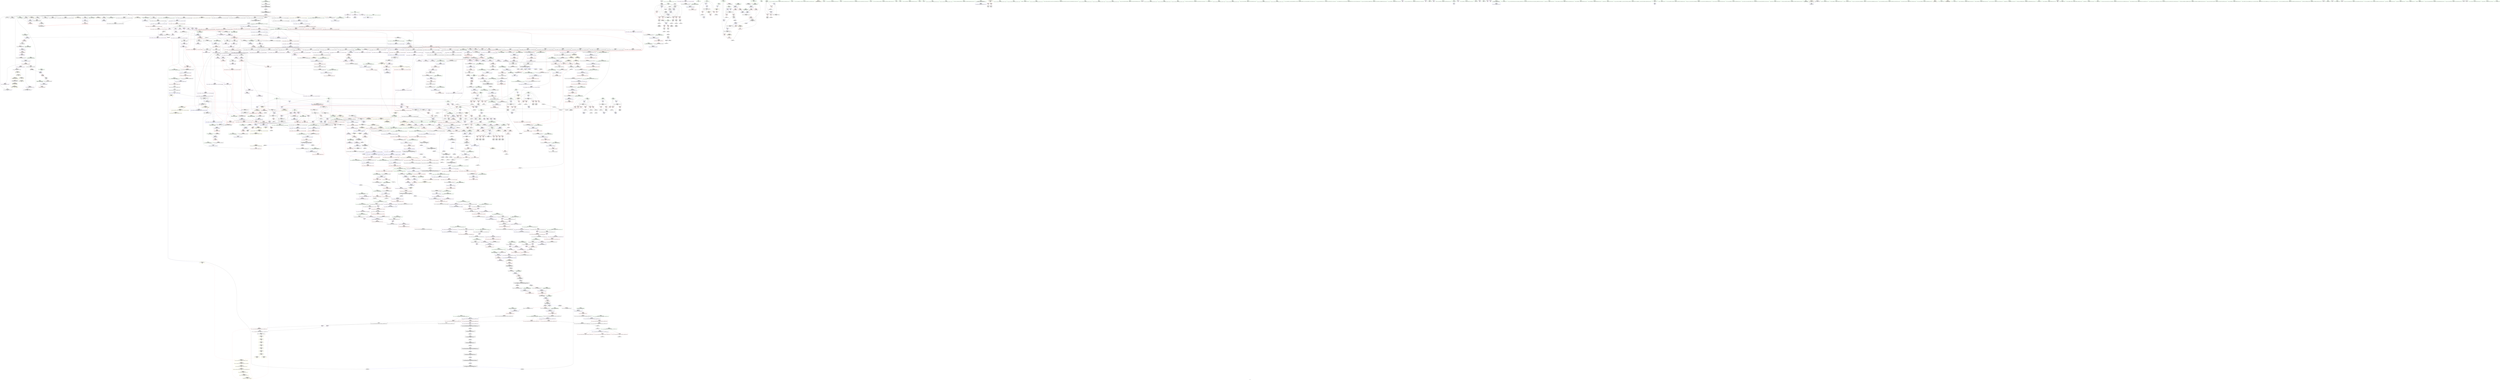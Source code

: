 digraph "SVFG" {
	label="SVFG";

	Node0x5654afdeae70 [shape=record,color=grey,label="{NodeID: 0\nNullPtr|{|<s29>98}}"];
	Node0x5654afdeae70 -> Node0x5654affb2d00[style=solid];
	Node0x5654afdeae70 -> Node0x5654affb2e00[style=solid];
	Node0x5654afdeae70 -> Node0x5654affb2ed0[style=solid];
	Node0x5654afdeae70 -> Node0x5654affb2fa0[style=solid];
	Node0x5654afdeae70 -> Node0x5654affb3070[style=solid];
	Node0x5654afdeae70 -> Node0x5654affb3140[style=solid];
	Node0x5654afdeae70 -> Node0x5654affb3210[style=solid];
	Node0x5654afdeae70 -> Node0x5654affb32e0[style=solid];
	Node0x5654afdeae70 -> Node0x5654affb33b0[style=solid];
	Node0x5654afdeae70 -> Node0x5654affb3480[style=solid];
	Node0x5654afdeae70 -> Node0x5654affb3550[style=solid];
	Node0x5654afdeae70 -> Node0x5654affb3620[style=solid];
	Node0x5654afdeae70 -> Node0x5654affb36f0[style=solid];
	Node0x5654afdeae70 -> Node0x5654affb37c0[style=solid];
	Node0x5654afdeae70 -> Node0x5654affb3890[style=solid];
	Node0x5654afdeae70 -> Node0x5654affb3960[style=solid];
	Node0x5654afdeae70 -> Node0x5654affb3a30[style=solid];
	Node0x5654afdeae70 -> Node0x5654affb3b00[style=solid];
	Node0x5654afdeae70 -> Node0x5654affb3bd0[style=solid];
	Node0x5654afdeae70 -> Node0x5654affb3ca0[style=solid];
	Node0x5654afdeae70 -> Node0x5654affb3d70[style=solid];
	Node0x5654afdeae70 -> Node0x5654affbdd60[style=solid];
	Node0x5654afdeae70 -> Node0x5654affe06e0[style=solid];
	Node0x5654afdeae70 -> Node0x5654affe07b0[style=solid];
	Node0x5654afdeae70 -> Node0x5654affe0880[style=solid];
	Node0x5654afdeae70 -> Node0x5654affe2900[style=solid];
	Node0x5654afdeae70 -> Node0x5654affffe80[style=solid];
	Node0x5654afdeae70 -> Node0x5654affd0ba0[style=solid];
	Node0x5654afdeae70 -> Node0x5654affd17a0[style=solid];
	Node0x5654afdeae70:s29 -> Node0x5654b00e00e0[style=solid,color=red];
	Node0x5654affb8900 [shape=record,color=red,label="{NodeID: 775\n1158\<--1149\n\<--__args.addr\n_ZN9__gnu_cxx13new_allocatorIiE9constructIiJRKiEEEvPT_DpOT0_\n|{<s0>77}}"];
	Node0x5654affb8900:s0 -> Node0x5654b00e4370[style=solid,color=red];
	Node0x5654affd11a0 [shape=record,color=grey,label="{NodeID: 1550\n192 = cmp(190, 191, )\n}"];
	Node0x5654affaf2c0 [shape=record,color=black,label="{NodeID: 443\n1735\<--1740\n_ZSt12__niter_baseIPiET_S1__ret\<--\n_ZSt12__niter_baseIPiET_S1_\n|{<s0>117|<s1>118|<s2>119}}"];
	Node0x5654affaf2c0:s0 -> Node0x5654b00d8060[style=solid,color=blue];
	Node0x5654affaf2c0:s1 -> Node0x5654b00d81a0[style=solid,color=blue];
	Node0x5654affaf2c0:s2 -> Node0x5654b00d82e0[style=solid,color=blue];
	Node0x5654b00e0fe0 [shape=record,color=black,label="{NodeID: 2325\n773 = PHI(766, )\n1st arg _ZNSt12_Destroy_auxILb1EE9__destroyIPiEEvT_S3_ }"];
	Node0x5654b00e0fe0 -> Node0x5654affe1310[style=solid];
	Node0x5654affa31f0 [shape=record,color=green,label="{NodeID: 111\n715\<--716\nthis.addr\<--this.addr_field_insensitive\n_ZNSt12_Vector_baseIiSaIiEED2Ev\n}"];
	Node0x5654affa31f0 -> Node0x5654affccf30[style=solid];
	Node0x5654affa31f0 -> Node0x5654affe0e30[style=solid];
	Node0x5654affbe4e0 [shape=record,color=blue,label="{NodeID: 886\n181\<--188\ni\<--\n_Z4worki\n}"];
	Node0x5654affbe4e0 -> Node0x5654b0058530[style=dashed];
	Node0x5654b005e050 [shape=record,color=yellow,style=double,label="{NodeID: 1661\n107V_1 = ENCHI(MR_107V_0)\npts\{1496 \}\nFun[_ZSt13__copy_move_aILb1EPiS0_ET1_T0_S2_S1_]|{<s0>123|<s1>123|<s2>123}}"];
	Node0x5654b005e050:s0 -> Node0x5654affbd490[style=dashed,color=red];
	Node0x5654b005e050:s1 -> Node0x5654affe7150[style=dashed,color=red];
	Node0x5654b005e050:s2 -> Node0x5654b0057b30[style=dashed,color=red];
	Node0x5654affc4e00 [shape=record,color=purple,label="{NodeID: 554\n1258\<--1248\ncoerce.dive\<--retval\n_ZNSt6vectorIiSaIiEE5beginEv\n}"];
	Node0x5654affc4e00 -> Node0x5654affb9530[style=solid];
	Node0x5654affa7890 [shape=record,color=green,label="{NodeID: 222\n1511\<--1512\n__last\<--__last_field_insensitive\n_ZSt22__uninitialized_copy_aISt13move_iteratorIPiES1_iET0_T_S4_S3_RSaIT1_E\n}"];
	Node0x5654affa7890 -> Node0x5654affae010[style=solid];
	Node0x5654affa7890 -> Node0x5654affc5b00[style=solid];
	Node0x5654affe37a0 [shape=record,color=blue,label="{NodeID: 997\n1176\<--1172\n__n.addr\<--__n\n_ZNKSt6vectorIiSaIiEE12_M_check_lenEmPKc\n|{|<s2>83}}"];
	Node0x5654affe37a0 -> Node0x5654affb8c40[style=dashed];
	Node0x5654affe37a0 -> Node0x5654affb9050[style=dashed];
	Node0x5654affe37a0:s2 -> Node0x5654b0062eb0[style=dashed,color=red];
	Node0x5654affca830 [shape=record,color=red,label="{NodeID: 665\n353\<--237\n\<--p\n_Z4workv\n|{<s0>16}}"];
	Node0x5654affca830:s0 -> Node0x5654b00e2f00[style=solid,color=red];
	Node0x5654affb59e0 [shape=record,color=black,label="{NodeID: 333\n417\<--416\nidxprom81\<--\n_Z4workv\n}"];
	Node0x5654b00d81a0 [shape=record,color=black,label="{NodeID: 2215\n1692 = PHI(1735, )\n|{<s0>120}}"];
	Node0x5654b00d81a0:s0 -> Node0x5654b00dc4a0[style=solid,color=red];
	Node0x5654aff6d0d0 [shape=record,color=green,label="{NodeID: 1\n5\<--1\n\<--dummyObj\nCan only get source location for instruction, argument, global var or function.}"];
	Node0x5654affb89d0 [shape=record,color=red,label="{NodeID: 776\n1160\<--1159\n\<--call\n_ZN9__gnu_cxx13new_allocatorIiE9constructIiJRKiEEEvPT_DpOT0_\n}"];
	Node0x5654affb89d0 -> Node0x5654affe3530[style=solid];
	Node0x5654affd1320 [shape=record,color=grey,label="{NodeID: 1551\n436 = cmp(435, 437, )\n}"];
	Node0x5654affaf390 [shape=record,color=black,label="{NodeID: 444\n1759\<--1757\nsub.ptr.lhs.cast\<--\n_ZNSt11__copy_moveILb1ELb1ESt26random_access_iterator_tagE8__copy_mIiEEPT_PKS3_S6_S4_\n}"];
	Node0x5654affaf390 -> Node0x5654b00010e0[style=solid];
	Node0x5654b00e1120 [shape=record,color=black,label="{NodeID: 2326\n1637 = PHI(1629, )\n0th arg _ZSt4copyISt13move_iteratorIPiES1_ET0_T_S4_S3_ }"];
	Node0x5654b00e1120 -> Node0x5654affe62b0[style=solid];
	Node0x5654affa32c0 [shape=record,color=green,label="{NodeID: 112\n717\<--718\nexn.slot\<--exn.slot_field_insensitive\n_ZNSt12_Vector_baseIiSaIiEED2Ev\n}"];
	Node0x5654affa32c0 -> Node0x5654affcd000[style=solid];
	Node0x5654affa32c0 -> Node0x5654affe0f00[style=solid];
	Node0x5654affbe5b0 [shape=record,color=blue,label="{NodeID: 887\n183\<--199\nv\<--and\n_Z4worki\n}"];
	Node0x5654affbe5b0 -> Node0x5654affc93e0[style=dashed];
	Node0x5654affbe5b0 -> Node0x5654affc94b0[style=dashed];
	Node0x5654affbe5b0 -> Node0x5654b0058a30[style=dashed];
	Node0x5654affc4ed0 [shape=record,color=purple,label="{NodeID: 555\n1255\<--1254\n_M_impl\<--\n_ZNSt6vectorIiSaIiEE5beginEv\n}"];
	Node0x5654affa7960 [shape=record,color=green,label="{NodeID: 223\n1513\<--1514\n__result.addr\<--__result.addr_field_insensitive\n_ZSt22__uninitialized_copy_aISt13move_iteratorIPiES1_iET0_T_S4_S3_RSaIT1_E\n}"];
	Node0x5654affa7960 -> Node0x5654affbb1a0[style=solid];
	Node0x5654affa7960 -> Node0x5654affe55b0[style=solid];
	Node0x5654affe3870 [shape=record,color=blue,label="{NodeID: 998\n1178\<--1173\n__s.addr\<--__s\n_ZNKSt6vectorIiSaIiEE12_M_check_lenEmPKc\n}"];
	Node0x5654affe3870 -> Node0x5654affb8d10[style=dashed];
	Node0x5654b00478f0 [shape=record,color=yellow,style=double,label="{NodeID: 1773\n2V_1 = ENCHI(MR_2V_0)\npts\{210000 210001 210002 \}\nFun[_GLOBAL__sub_I_SkyDec_2_0.cpp]|{<s0>125}}"];
	Node0x5654b00478f0:s0 -> Node0x5654b004daa0[style=dashed,color=red];
	Node0x5654affca900 [shape=record,color=red,label="{NodeID: 666\n359\<--237\n\<--p\n_Z4workv\n}"];
	Node0x5654affca900 -> Node0x5654affb4f50[style=solid];
	Node0x5654affb5ab0 [shape=record,color=black,label="{NodeID: 334\n426\<--425\nidxprom85\<--\n_Z4workv\n}"];
	Node0x5654b00d82e0 [shape=record,color=black,label="{NodeID: 2216\n1694 = PHI(1735, )\n|{<s0>120}}"];
	Node0x5654b00d82e0:s0 -> Node0x5654b00dc5b0[style=solid,color=red];
	Node0x5654aff7fd90 [shape=record,color=green,label="{NodeID: 2\n22\<--1\n__dso_handle\<--dummyObj\nGlob }"];
	Node0x5654affb8aa0 [shape=record,color=red,label="{NodeID: 777\n1168\<--1165\n\<--__t.addr\n_ZSt7forwardIRKiEOT_RNSt16remove_referenceIS2_E4typeE\n}"];
	Node0x5654affb8aa0 -> Node0x5654affac7b0[style=solid];
	Node0x5654affd14a0 [shape=record,color=grey,label="{NodeID: 1552\n610 = cmp(608, 609, )\n}"];
	Node0x5654affaf460 [shape=record,color=black,label="{NodeID: 445\n1760\<--1758\nsub.ptr.rhs.cast\<--\n_ZNSt11__copy_moveILb1ELb1ESt26random_access_iterator_tagE8__copy_mIiEEPT_PKS3_S6_S4_\n}"];
	Node0x5654affaf460 -> Node0x5654b00010e0[style=solid];
	Node0x5654b00e1260 [shape=record,color=black,label="{NodeID: 2327\n1638 = PHI(1631, )\n1st arg _ZSt4copyISt13move_iteratorIPiES1_ET0_T_S4_S3_ }"];
	Node0x5654b00e1260 -> Node0x5654affe6380[style=solid];
	Node0x5654affa7ea0 [shape=record,color=green,label="{NodeID: 113\n719\<--720\nehselector.slot\<--ehselector.slot_field_insensitive\n_ZNSt12_Vector_baseIiSaIiEED2Ev\n}"];
	Node0x5654affa7ea0 -> Node0x5654affe0fd0[style=solid];
	Node0x5654affbe680 [shape=record,color=blue,label="{NodeID: 888\n179\<--212\nans\<--inc\n_Z4worki\n}"];
	Node0x5654affbe680 -> Node0x5654b0058030[style=dashed];
	Node0x5654affc4fa0 [shape=record,color=purple,label="{NodeID: 556\n1256\<--1254\n_M_start\<--\n_ZNSt6vectorIiSaIiEE5beginEv\n|{<s0>89}}"];
	Node0x5654affc4fa0:s0 -> Node0x5654b00df590[style=solid,color=red];
	Node0x5654affa7a30 [shape=record,color=green,label="{NodeID: 224\n1515\<--1516\n.addr\<--.addr_field_insensitive\n_ZSt22__uninitialized_copy_aISt13move_iteratorIPiES1_iET0_T_S4_S3_RSaIT1_E\n}"];
	Node0x5654affa7a30 -> Node0x5654affe5680[style=solid];
	Node0x5654affe3940 [shape=record,color=blue,label="{NodeID: 999\n1182\<--1204\nref.tmp\<--call4\n_ZNKSt6vectorIiSaIiEE12_M_check_lenEmPKc\n|{|<s1>83}}"];
	Node0x5654affe3940 -> Node0x5654affb9050[style=dashed];
	Node0x5654affe3940:s1 -> Node0x5654b0062fc0[style=dashed,color=red];
	Node0x5654affca9d0 [shape=record,color=red,label="{NodeID: 667\n373\<--237\n\<--p\n_Z4workv\n}"];
	Node0x5654affca9d0 -> Node0x5654affb51c0[style=solid];
	Node0x5654affb5b80 [shape=record,color=black,label="{NodeID: 335\n429\<--428\nidxprom87\<--\n_Z4workv\n}"];
	Node0x5654b00d8420 [shape=record,color=black,label="{NodeID: 2217\n1695 = PHI(1712, )\n}"];
	Node0x5654b00d8420 -> Node0x5654affaf050[style=solid];
	Node0x5654aff800d0 [shape=record,color=green,label="{NodeID: 3\n33\<--1\n.str\<--dummyObj\nGlob }"];
	Node0x5654affb8b70 [shape=record,color=red,label="{NodeID: 778\n1187\<--1174\nthis1\<--this.addr\n_ZNKSt6vectorIiSaIiEE12_M_check_lenEmPKc\n|{<s0>78|<s1>79|<s2>81|<s3>82|<s4>84|<s5>85|<s6>86}}"];
	Node0x5654affb8b70:s0 -> Node0x5654b00e1760[style=solid,color=red];
	Node0x5654affb8b70:s1 -> Node0x5654b00e2850[style=solid,color=red];
	Node0x5654affb8b70:s2 -> Node0x5654b00e2850[style=solid,color=red];
	Node0x5654affb8b70:s3 -> Node0x5654b00e2850[style=solid,color=red];
	Node0x5654affb8b70:s4 -> Node0x5654b00e2850[style=solid,color=red];
	Node0x5654affb8b70:s5 -> Node0x5654b00e1760[style=solid,color=red];
	Node0x5654affb8b70:s6 -> Node0x5654b00e1760[style=solid,color=red];
	Node0x5654affd1620 [shape=record,color=grey,label="{NodeID: 1553\n256 = cmp(255, 257, )\n}"];
	Node0x5654affaf530 [shape=record,color=black,label="{NodeID: 446\n1768\<--1767\n\<--\n_ZNSt11__copy_moveILb1ELb1ESt26random_access_iterator_tagE8__copy_mIiEEPT_PKS3_S6_S4_\n}"];
	Node0x5654affaf530 -> Node0x5654affc75d0[style=solid];
	Node0x5654b00e13a0 [shape=record,color=black,label="{NodeID: 2328\n1639 = PHI(1627, )\n2nd arg _ZSt4copyISt13move_iteratorIPiES1_ET0_T_S4_S3_ }"];
	Node0x5654b00e13a0 -> Node0x5654affe6450[style=solid];
	Node0x5654affa7f30 [shape=record,color=green,label="{NodeID: 114\n738\<--739\n_ZNSt12_Vector_baseIiSaIiEE13_M_deallocateEPim\<--_ZNSt12_Vector_baseIiSaIiEE13_M_deallocateEPim_field_insensitive\n}"];
	Node0x5654affbe750 [shape=record,color=blue,label="{NodeID: 889\n181\<--217\ni\<--inc5\n_Z4worki\n}"];
	Node0x5654affbe750 -> Node0x5654b0058530[style=dashed];
	Node0x5654affc5070 [shape=record,color=purple,label="{NodeID: 557\n1275\<--1270\n_M_impl\<--this1\n_ZNSt12_Vector_baseIiSaIiEE11_M_allocateEm\n}"];
	Node0x5654affc5070 -> Node0x5654affacd60[style=solid];
	Node0x5654affa7b00 [shape=record,color=green,label="{NodeID: 225\n1517\<--1518\nagg.tmp\<--agg.tmp_field_insensitive\n_ZSt22__uninitialized_copy_aISt13move_iteratorIPiES1_iET0_T_S4_S3_RSaIT1_E\n}"];
	Node0x5654affa7b00 -> Node0x5654affae0e0[style=solid];
	Node0x5654affa7b00 -> Node0x5654affc5bd0[style=solid];
	Node0x5654affe3a10 [shape=record,color=blue,label="{NodeID: 1000\n1180\<--1210\n__len\<--add\n_ZNKSt6vectorIiSaIiEE12_M_check_lenEmPKc\n}"];
	Node0x5654affe3a10 -> Node0x5654affb8de0[style=dashed];
	Node0x5654affe3a10 -> Node0x5654affb8eb0[style=dashed];
	Node0x5654affe3a10 -> Node0x5654affb8f80[style=dashed];
	Node0x5654b0047b10 [shape=record,color=yellow,style=double,label="{NodeID: 1775\n96V_1 = ENCHI(MR_96V_0)\npts\{12490000 \}\nFun[_ZNSt6vectorIiSaIiEE5beginEv]|{<s0>89}}"];
	Node0x5654b0047b10:s0 -> Node0x5654affe4f30[style=dashed,color=red];
	Node0x5654affcaaa0 [shape=record,color=red,label="{NodeID: 668\n383\<--237\n\<--p\n_Z4workv\n}"];
	Node0x5654affcaaa0 -> Node0x5654affb5430[style=solid];
	Node0x5654affb5c50 [shape=record,color=black,label="{NodeID: 336\n435\<--434\nconv89\<--\n_Z4workv\n}"];
	Node0x5654affb5c50 -> Node0x5654affd1320[style=solid];
	Node0x5654b00d8560 [shape=record,color=black,label="{NodeID: 2218\n1705 = PHI(1793, )\n|{<s0>122}}"];
	Node0x5654b00d8560:s0 -> Node0x5654b00df6e0[style=solid,color=red];
	Node0x5654aff80190 [shape=record,color=green,label="{NodeID: 4\n35\<--1\n.str.1\<--dummyObj\nGlob }"];
	Node0x5654affb8c40 [shape=record,color=red,label="{NodeID: 779\n1195\<--1176\n\<--__n.addr\n_ZNKSt6vectorIiSaIiEE12_M_check_lenEmPKc\n}"];
	Node0x5654affb8c40 -> Node0x5654affd32a0[style=solid];
	Node0x5654affd17a0 [shape=record,color=grey,label="{NodeID: 1554\n796 = cmp(795, 3, )\n}"];
	Node0x5654affaf600 [shape=record,color=black,label="{NodeID: 447\n1770\<--1769\n\<--\n_ZNSt11__copy_moveILb1ELb1ESt26random_access_iterator_tagE8__copy_mIiEEPT_PKS3_S6_S4_\n}"];
	Node0x5654affaf600 -> Node0x5654affc76a0[style=solid];
	Node0x5654b00e14e0 [shape=record,color=black,label="{NodeID: 2329\n1247 = PHI(959, )\n0th arg _ZNSt6vectorIiSaIiEE5beginEv }"];
	Node0x5654b00e14e0 -> Node0x5654affe3c80[style=solid];
	Node0x5654affa7fc0 [shape=record,color=green,label="{NodeID: 115\n742\<--743\n_ZNSt12_Vector_baseIiSaIiEE12_Vector_implD2Ev\<--_ZNSt12_Vector_baseIiSaIiEE12_Vector_implD2Ev_field_insensitive\n}"];
	Node0x5654b0074ec0 [shape=record,color=yellow,style=double,label="{NodeID: 1997\nRETMU(2V_2)\npts\{210000 210001 210002 \}\nFun[_GLOBAL__sub_I_SkyDec_2_0.cpp]}"];
	Node0x5654affbe820 [shape=record,color=blue,label="{NodeID: 890\n225\<--188\ni\<--\n_Z4workv\n}"];
	Node0x5654affbe820 -> Node0x5654b00454b0[style=dashed];
	Node0x5654affc5140 [shape=record,color=purple,label="{NodeID: 558\n1310\<--1298\ncoerce.dive\<--agg.tmp\n_ZSt34__uninitialized_move_if_noexcept_aIPiS0_SaIiEET0_T_S3_S2_RT1_\n}"];
	Node0x5654affc5140 -> Node0x5654affe4230[style=solid];
	Node0x5654affa7bd0 [shape=record,color=green,label="{NodeID: 226\n1519\<--1520\nagg.tmp2\<--agg.tmp2_field_insensitive\n_ZSt22__uninitialized_copy_aISt13move_iteratorIPiES1_iET0_T_S4_S3_RSaIT1_E\n}"];
	Node0x5654affa7bd0 -> Node0x5654affae1b0[style=solid];
	Node0x5654affa7bd0 -> Node0x5654affc5ca0[style=solid];
	Node0x5654affe3ae0 [shape=record,color=blue,label="{NodeID: 1001\n1229\<--1227\n__lhs.addr\<--__lhs\n_ZN9__gnu_cxxmiIPiSt6vectorIiSaIiEEEENS_17__normal_iteratorIT_T0_E15difference_typeERKS8_SB_\n}"];
	Node0x5654affe3ae0 -> Node0x5654affb9120[style=dashed];
	Node0x5654b0047bf0 [shape=record,color=yellow,style=double,label="{NodeID: 1776\n86V_1 = ENCHI(MR_86V_0)\npts\{210000 210001 \}\nFun[_ZNSt6vectorIiSaIiEE5beginEv]|{<s0>89}}"];
	Node0x5654b0047bf0:s0 -> Node0x5654b006b540[style=dashed,color=red];
	Node0x5654affcab70 [shape=record,color=red,label="{NodeID: 669\n434\<--237\n\<--p\n_Z4workv\n}"];
	Node0x5654affcab70 -> Node0x5654affb5c50[style=solid];
	Node0x5654affb5d20 [shape=record,color=black,label="{NodeID: 337\n441\<--440\nconv94\<--call93\n_Z4workv\n}"];
	Node0x5654affb5d20 -> Node0x5654affbfd40[style=solid];
	Node0x5654b00d86a0 [shape=record,color=black,label="{NodeID: 2219\n1708 = PHI(1786, )\n}"];
	Node0x5654b00d86a0 -> Node0x5654affaf120[style=solid];
	Node0x5654aff80250 [shape=record,color=green,label="{NodeID: 5\n37\<--1\n.str.2\<--dummyObj\nGlob }"];
	Node0x5654affb8d10 [shape=record,color=red,label="{NodeID: 780\n1198\<--1178\n\<--__s.addr\n_ZNKSt6vectorIiSaIiEE12_M_check_lenEmPKc\n}"];
	Node0x5654affd1920 [shape=record,color=grey,label="{NodeID: 1555\n1272 = cmp(1271, 1273, )\n}"];
	Node0x5654affaf6d0 [shape=record,color=black,label="{NodeID: 448\n1742\<--1779\n_ZNSt11__copy_moveILb1ELb1ESt26random_access_iterator_tagE8__copy_mIiEEPT_PKS3_S6_S4__ret\<--add.ptr\n_ZNSt11__copy_moveILb1ELb1ESt26random_access_iterator_tagE8__copy_mIiEEPT_PKS3_S6_S4_\n|{<s0>123}}"];
	Node0x5654affaf6d0:s0 -> Node0x5654b00d87e0[style=solid,color=blue];
	Node0x5654b00e1620 [shape=record,color=black,label="{NodeID: 2330\n624 = PHI(100, )\n0th arg _ZNSt12_Vector_baseIiSaIiEEC2Ev }"];
	Node0x5654b00e1620 -> Node0x5654affe0540[style=solid];
	Node0x5654affa80c0 [shape=record,color=green,label="{NodeID: 116\n759\<--760\n__first.addr\<--__first.addr_field_insensitive\n_ZSt8_DestroyIPiEvT_S1_\n}"];
	Node0x5654affa80c0 -> Node0x5654affcd340[style=solid];
	Node0x5654affa80c0 -> Node0x5654affe10a0[style=solid];
	Node0x5654affbe8f0 [shape=record,color=blue,label="{NodeID: 891\n227\<--5\nj\<--\n_Z4workv\n}"];
	Node0x5654affbe8f0 -> Node0x5654affc9990[style=dashed];
	Node0x5654affbe8f0 -> Node0x5654affc9a60[style=dashed];
	Node0x5654affbe8f0 -> Node0x5654affc9b30[style=dashed];
	Node0x5654affbe8f0 -> Node0x5654affbea90[style=dashed];
	Node0x5654affbe8f0 -> Node0x5654b00455a0[style=dashed];
	Node0x5654affc5210 [shape=record,color=purple,label="{NodeID: 559\n1318\<--1298\ncoerce.dive4\<--agg.tmp\n_ZSt34__uninitialized_move_if_noexcept_aIPiS0_SaIiEET0_T_S3_S2_RT1_\n}"];
	Node0x5654affc5210 -> Node0x5654affb9bb0[style=solid];
	Node0x5654affa7ca0 [shape=record,color=green,label="{NodeID: 227\n1531\<--1532\nllvm.memcpy.p0i8.p0i8.i64\<--llvm.memcpy.p0i8.p0i8.i64_field_insensitive\n}"];
	Node0x5654affe3bb0 [shape=record,color=blue,label="{NodeID: 1002\n1231\<--1228\n__rhs.addr\<--__rhs\n_ZN9__gnu_cxxmiIPiSt6vectorIiSaIiEEEENS_17__normal_iteratorIT_T0_E15difference_typeERKS8_SB_\n}"];
	Node0x5654affe3bb0 -> Node0x5654affb91f0[style=dashed];
	Node0x5654affcac40 [shape=record,color=red,label="{NodeID: 670\n356\<--239\n\<--now\n_Z4workv\n}"];
	Node0x5654affcac40 -> Node0x5654affb4e80[style=solid];
	Node0x5654affb5df0 [shape=record,color=black,label="{NodeID: 338\n498\<--497\n\<--this1\n_ZNSt6vectorIiSaIiEE5clearEv\n}"];
	Node0x5654affb5df0 -> Node0x5654affc1d40[style=solid];
	Node0x5654affb5df0 -> Node0x5654affc1e10[style=solid];
	Node0x5654b00d87e0 [shape=record,color=black,label="{NodeID: 2220\n1731 = PHI(1742, )\n}"];
	Node0x5654b00d87e0 -> Node0x5654affaf1f0[style=solid];
	Node0x5654aff806b0 [shape=record,color=green,label="{NodeID: 6\n39\<--1\n.str.3\<--dummyObj\nGlob }"];
	Node0x5654affb8de0 [shape=record,color=red,label="{NodeID: 781\n1212\<--1180\n\<--__len\n_ZNKSt6vectorIiSaIiEE12_M_check_lenEmPKc\n}"];
	Node0x5654affb8de0 -> Node0x5654affd2e20[style=solid];
	Node0x5654affd1aa0 [shape=record,color=grey,label="{NodeID: 1556\n251 = cmp(249, 250, )\n}"];
	Node0x5654affaf7a0 [shape=record,color=black,label="{NodeID: 449\n1786\<--1791\n_ZSt12__miter_baseIPiET_S1__ret\<--\n_ZSt12__miter_baseIPiET_S1_\n|{<s0>122}}"];
	Node0x5654affaf7a0:s0 -> Node0x5654b00d86a0[style=solid,color=blue];
	Node0x5654b00e1760 [shape=record,color=black,label="{NodeID: 2331\n1353 = PHI(1187, 1187, 1187, )\n0th arg _ZNKSt6vectorIiSaIiEE8max_sizeEv }"];
	Node0x5654b00e1760 -> Node0x5654affe4640[style=solid];
	Node0x5654affa8190 [shape=record,color=green,label="{NodeID: 117\n761\<--762\n__last.addr\<--__last.addr_field_insensitive\n_ZSt8_DestroyIPiEvT_S1_\n}"];
	Node0x5654affa8190 -> Node0x5654affcd410[style=solid];
	Node0x5654affa8190 -> Node0x5654affe1170[style=solid];
	Node0x5654affbe9c0 [shape=record,color=blue,label="{NodeID: 892\n264\<--5\narrayidx5\<--\n_Z4workv\n}"];
	Node0x5654affbe9c0 -> Node0x5654b004a3a0[style=dashed];
	Node0x5654affc52e0 [shape=record,color=purple,label="{NodeID: 560\n1314\<--1300\ncoerce.dive3\<--agg.tmp1\n_ZSt34__uninitialized_move_if_noexcept_aIPiS0_SaIiEET0_T_S3_S2_RT1_\n}"];
	Node0x5654affc52e0 -> Node0x5654affe4300[style=solid];
	Node0x5654affa7da0 [shape=record,color=green,label="{NodeID: 228\n1542\<--1543\n_ZSt18uninitialized_copyISt13move_iteratorIPiES1_ET0_T_S4_S3_\<--_ZSt18uninitialized_copyISt13move_iteratorIPiES1_ET0_T_S4_S3__field_insensitive\n}"];
	Node0x5654affe3c80 [shape=record,color=blue,label="{NodeID: 1003\n1250\<--1247\nthis.addr\<--this\n_ZNSt6vectorIiSaIiEE5beginEv\n}"];
	Node0x5654affe3c80 -> Node0x5654affb9460[style=dashed];
	Node0x5654b0047de0 [shape=record,color=yellow,style=double,label="{NodeID: 1778\n2V_1 = ENCHI(MR_2V_0)\npts\{210000 210001 210002 \}\nFun[_ZNSt12_Vector_baseIiSaIiEEC2Ev]|{<s0>32|<s1>32|<s2>32}}"];
	Node0x5654b0047de0:s0 -> Node0x5654affe06e0[style=dashed,color=red];
	Node0x5654b0047de0:s1 -> Node0x5654affe07b0[style=dashed,color=red];
	Node0x5654b0047de0:s2 -> Node0x5654affe0880[style=dashed,color=red];
	Node0x5654affcad10 [shape=record,color=red,label="{NodeID: 671\n370\<--239\n\<--now\n_Z4workv\n}"];
	Node0x5654affcad10 -> Node0x5654affb50f0[style=solid];
	Node0x5654affb5ec0 [shape=record,color=black,label="{NodeID: 339\n519\<--518\n\<--this1\n_ZNSt6vectorIiSaIiEE9push_backERKi\n}"];
	Node0x5654affb5ec0 -> Node0x5654affc2080[style=solid];
	Node0x5654affb5ec0 -> Node0x5654affc2150[style=solid];
	Node0x5654b00d8920 [shape=record,color=black,label="{NodeID: 2221\n895 = PHI(704, )\n|{<s0>49}}"];
	Node0x5654b00d8920:s0 -> Node0x5654b00e3510[style=solid,color=red];
	Node0x5654aff80770 [shape=record,color=green,label="{NodeID: 7\n41\<--1\nstdin\<--dummyObj\nGlob }"];
	Node0x5654affb8eb0 [shape=record,color=red,label="{NodeID: 782\n1216\<--1180\n\<--__len\n_ZNKSt6vectorIiSaIiEE12_M_check_lenEmPKc\n}"];
	Node0x5654affb8eb0 -> Node0x5654affd2ca0[style=solid];
	Node0x5654affd1c20 [shape=record,color=grey,label="{NodeID: 1557\n575 = cmp(572, 574, )\n}"];
	Node0x5654affaf870 [shape=record,color=black,label="{NodeID: 450\n1793\<--1800\n_ZNKSt13move_iteratorIPiE4baseEv_ret\<--\n_ZNKSt13move_iteratorIPiE4baseEv\n|{<s0>121}}"];
	Node0x5654affaf870:s0 -> Node0x5654b00d8560[style=solid,color=blue];
	Node0x5654b00e1a40 [shape=record,color=black,label="{NodeID: 2332\n1743 = PHI(1728, )\n0th arg _ZNSt11__copy_moveILb1ELb1ESt26random_access_iterator_tagE8__copy_mIiEEPT_PKS3_S6_S4_ }"];
	Node0x5654b00e1a40 -> Node0x5654affe6e10[style=solid];
	Node0x5654affa8260 [shape=record,color=green,label="{NodeID: 118\n768\<--769\n_ZNSt12_Destroy_auxILb1EE9__destroyIPiEEvT_S3_\<--_ZNSt12_Destroy_auxILb1EE9__destroyIPiEEvT_S3__field_insensitive\n}"];
	Node0x5654affbea90 [shape=record,color=blue,label="{NodeID: 893\n227\<--268\nj\<--inc\n_Z4workv\n}"];
	Node0x5654affbea90 -> Node0x5654affc9990[style=dashed];
	Node0x5654affbea90 -> Node0x5654affc9a60[style=dashed];
	Node0x5654affbea90 -> Node0x5654affc9b30[style=dashed];
	Node0x5654affbea90 -> Node0x5654affbea90[style=dashed];
	Node0x5654affbea90 -> Node0x5654b00455a0[style=dashed];
	Node0x5654b005e730 [shape=record,color=yellow,style=double,label="{NodeID: 1668\n2V_1 = ENCHI(MR_2V_0)\npts\{210000 210001 210002 \}\nFun[_ZNSt6vectorIiSaIiEEC2Ev]|{<s0>3}}"];
	Node0x5654b005e730:s0 -> Node0x5654b0047de0[style=dashed,color=red];
	Node0x5654affc53b0 [shape=record,color=purple,label="{NodeID: 561\n1320\<--1300\ncoerce.dive5\<--agg.tmp1\n_ZSt34__uninitialized_move_if_noexcept_aIPiS0_SaIiEET0_T_S3_S2_RT1_\n}"];
	Node0x5654affc53b0 -> Node0x5654affb9c80[style=solid];
	Node0x5654affb02f0 [shape=record,color=green,label="{NodeID: 229\n1547\<--1548\nretval\<--retval_field_insensitive\n_ZSt32__make_move_if_noexcept_iteratorIiSt13move_iteratorIPiEET0_PT_\n|{|<s1>105}}"];
	Node0x5654affb02f0 -> Node0x5654affc60b0[style=solid];
	Node0x5654affb02f0:s1 -> Node0x5654b00dbe40[style=solid,color=red];
	Node0x5654affe3d50 [shape=record,color=blue,label="{NodeID: 1004\n1264\<--1262\nthis.addr\<--this\n_ZNSt12_Vector_baseIiSaIiEE11_M_allocateEm\n}"];
	Node0x5654affe3d50 -> Node0x5654affb9600[style=dashed];
	Node0x5654affcade0 [shape=record,color=red,label="{NodeID: 672\n380\<--239\n\<--now\n_Z4workv\n}"];
	Node0x5654affcade0 -> Node0x5654affb5360[style=solid];
	Node0x5654affb5f90 [shape=record,color=black,label="{NodeID: 340\n523\<--518\n\<--this1\n_ZNSt6vectorIiSaIiEE9push_backERKi\n}"];
	Node0x5654affb5f90 -> Node0x5654affc2220[style=solid];
	Node0x5654affb5f90 -> Node0x5654affc22f0[style=solid];
	Node0x5654b00d8a60 [shape=record,color=black,label="{NodeID: 2222\n924 = PHI(1163, )\n|{<s0>52}}"];
	Node0x5654b00d8a60:s0 -> Node0x5654b00dc280[style=solid,color=red];
	Node0x5654aff80830 [shape=record,color=green,label="{NodeID: 8\n42\<--1\n.str.4\<--dummyObj\nGlob }"];
	Node0x5654affb8f80 [shape=record,color=red,label="{NodeID: 783\n1222\<--1180\n\<--__len\n_ZNKSt6vectorIiSaIiEE12_M_check_lenEmPKc\n}"];
	Node0x5654affb8f80 -> Node0x5654b0000420[style=solid];
	Node0x5654affd1da0 [shape=record,color=grey,label="{NodeID: 1558\n295 = cmp(293, 294, )\n}"];
	Node0x5654affaf940 [shape=record,color=purple,label="{NodeID: 451\n261\<--11\narrayidx\<--go\n_Z4workv\n}"];
	Node0x5654b00e1b50 [shape=record,color=black,label="{NodeID: 2333\n1744 = PHI(1729, )\n1st arg _ZNSt11__copy_moveILb1ELb1ESt26random_access_iterator_tagE8__copy_mIiEEPT_PKS3_S6_S4_ }"];
	Node0x5654b00e1b50 -> Node0x5654affe6ee0[style=solid];
	Node0x5654affa8360 [shape=record,color=green,label="{NodeID: 119\n774\<--775\n.addr\<--.addr_field_insensitive\n_ZNSt12_Destroy_auxILb1EE9__destroyIPiEEvT_S3_\n}"];
	Node0x5654affa8360 -> Node0x5654affe1240[style=solid];
	Node0x5654affbeb60 [shape=record,color=blue,label="{NodeID: 894\n225\<--273\ni\<--inc7\n_Z4workv\n}"];
	Node0x5654affbeb60 -> Node0x5654b00454b0[style=dashed];
	Node0x5654b005e810 [shape=record,color=yellow,style=double,label="{NodeID: 1669\n59V_1 = ENCHI(MR_59V_0)\npts\{242 \}\nFun[_ZSt3minIiERKT_S2_S2_]}"];
	Node0x5654b005e810 -> Node0x5654affcc8b0[style=dashed];
	Node0x5654affc5480 [shape=record,color=purple,label="{NodeID: 562\n1332\<--1331\n_M_current\<--this1\n_ZNK9__gnu_cxx17__normal_iteratorIPiSt6vectorIiSaIiEEE4baseEv\n}"];
	Node0x5654affc5480 -> Node0x5654affacfd0[style=solid];
	Node0x5654affb03c0 [shape=record,color=green,label="{NodeID: 230\n1549\<--1550\n__i.addr\<--__i.addr_field_insensitive\n_ZSt32__make_move_if_noexcept_iteratorIiSt13move_iteratorIPiEET0_PT_\n}"];
	Node0x5654affb03c0 -> Node0x5654affbb410[style=solid];
	Node0x5654affb03c0 -> Node0x5654affe58f0[style=solid];
	Node0x5654affe3e20 [shape=record,color=blue,label="{NodeID: 1005\n1266\<--1263\n__n.addr\<--__n\n_ZNSt12_Vector_baseIiSaIiEE11_M_allocateEm\n}"];
	Node0x5654affe3e20 -> Node0x5654affb96d0[style=dashed];
	Node0x5654affe3e20 -> Node0x5654affb97a0[style=dashed];
	Node0x5654affcaeb0 [shape=record,color=red,label="{NodeID: 673\n394\<--239\n\<--now\n_Z4workv\n}"];
	Node0x5654affcaeb0 -> Node0x5654affb56a0[style=solid];
	Node0x5654affb6060 [shape=record,color=black,label="{NodeID: 341\n529\<--518\n\<--this1\n_ZNSt6vectorIiSaIiEE9push_backERKi\n}"];
	Node0x5654affb6060 -> Node0x5654affc23c0[style=solid];
	Node0x5654b00d8ba0 [shape=record,color=black,label="{NodeID: 2223\n961 = PHI(1170, )\n}"];
	Node0x5654b00d8ba0 -> Node0x5654affe24f0[style=solid];
	Node0x5654aff808f0 [shape=record,color=green,label="{NodeID: 9\n44\<--1\n.str.5\<--dummyObj\nGlob }"];
	Node0x5654affb9050 [shape=record,color=red,label="{NodeID: 784\n1209\<--1206\n\<--call5\n_ZNKSt6vectorIiSaIiEE12_M_check_lenEmPKc\n}"];
	Node0x5654affb9050 -> Node0x5654affd0120[style=solid];
	Node0x5654affd1f20 [shape=record,color=grey,label="{NodeID: 1559\n280 = cmp(278, 279, )\n}"];
	Node0x5654affafa10 [shape=record,color=purple,label="{NodeID: 452\n264\<--11\narrayidx5\<--go\n_Z4workv\n}"];
	Node0x5654affafa10 -> Node0x5654affbe9c0[style=solid];
	Node0x5654b00e1c60 [shape=record,color=black,label="{NodeID: 2334\n1745 = PHI(1730, )\n2nd arg _ZNSt11__copy_moveILb1ELb1ESt26random_access_iterator_tagE8__copy_mIiEEPT_PKS3_S6_S4_ }"];
	Node0x5654b00e1c60 -> Node0x5654affe6fb0[style=solid];
	Node0x5654affa8430 [shape=record,color=green,label="{NodeID: 120\n776\<--777\n.addr1\<--.addr1_field_insensitive\n_ZNSt12_Destroy_auxILb1EE9__destroyIPiEEvT_S3_\n}"];
	Node0x5654affa8430 -> Node0x5654affe1310[style=solid];
	Node0x5654affbec30 [shape=record,color=blue,label="{NodeID: 895\n229\<--188\ni9\<--\n_Z4workv\n}"];
	Node0x5654affbec30 -> Node0x5654b0058f30[style=dashed];
	Node0x5654b005e920 [shape=record,color=yellow,style=double,label="{NodeID: 1670\n63V_1 = ENCHI(MR_63V_0)\npts\{246 \}\nFun[_ZSt3minIiERKT_S2_S2_]}"];
	Node0x5654b005e920 -> Node0x5654affcc7e0[style=dashed];
	Node0x5654affc5550 [shape=record,color=purple,label="{NodeID: 563\n1373\<--1372\n_M_impl\<--\n_ZNKSt6vectorIiSaIiEE4sizeEv\n}"];
	Node0x5654affb0490 [shape=record,color=green,label="{NodeID: 231\n1554\<--1555\n_ZNSt13move_iteratorIPiEC2ES0_\<--_ZNSt13move_iteratorIPiEC2ES0__field_insensitive\n}"];
	Node0x5654affe3ef0 [shape=record,color=blue,label="{NodeID: 1006\n1290\<--1286\n__first.addr\<--__first\n_ZSt34__uninitialized_move_if_noexcept_aIPiS0_SaIiEET0_T_S3_S2_RT1_\n}"];
	Node0x5654affe3ef0 -> Node0x5654affb9870[style=dashed];
	Node0x5654affcaf80 [shape=record,color=red,label="{NodeID: 674\n403\<--239\n\<--now\n_Z4workv\n}"];
	Node0x5654affcaf80 -> Node0x5654affb5840[style=solid];
	Node0x5654affb6130 [shape=record,color=black,label="{NodeID: 342\n532\<--518\n\<--this1\n_ZNSt6vectorIiSaIiEE9push_backERKi\n}"];
	Node0x5654affb6130 -> Node0x5654affc2490[style=solid];
	Node0x5654affb6130 -> Node0x5654affc2560[style=solid];
	Node0x5654b00d8ce0 [shape=record,color=black,label="{NodeID: 2224\n966 = PHI(1246, )\n}"];
	Node0x5654b00d8ce0 -> Node0x5654affe25c0[style=solid];
	Node0x5654aff809f0 [shape=record,color=green,label="{NodeID: 10\n46\<--1\nstdout\<--dummyObj\nGlob }"];
	Node0x5654affb9120 [shape=record,color=red,label="{NodeID: 785\n1235\<--1229\n\<--__lhs.addr\n_ZN9__gnu_cxxmiIPiSt6vectorIiSaIiEEEENS_17__normal_iteratorIT_T0_E15difference_typeERKS8_SB_\n|{<s0>87}}"];
	Node0x5654affb9120:s0 -> Node0x5654b00c7f40[style=solid,color=red];
	Node0x5654affd20a0 [shape=record,color=grey,label="{NodeID: 1560\n63 = cmp(62, 64, )\n}"];
	Node0x5654affafae0 [shape=record,color=purple,label="{NodeID: 453\n358\<--11\narrayidx50\<--go\n_Z4workv\n}"];
	Node0x5654b00e1d70 [shape=record,color=black,label="{NodeID: 2335\n757 = PHI(698, )\n0th arg _ZSt8_DestroyIPiEvT_S1_ }"];
	Node0x5654b00e1d70 -> Node0x5654affe10a0[style=solid];
	Node0x5654affa8500 [shape=record,color=green,label="{NodeID: 121\n785\<--786\nthis.addr\<--this.addr_field_insensitive\n_ZNSt12_Vector_baseIiSaIiEE13_M_deallocateEPim\n}"];
	Node0x5654affa8500 -> Node0x5654affcd4e0[style=solid];
	Node0x5654affa8500 -> Node0x5654affe13e0[style=solid];
	Node0x5654affbed00 [shape=record,color=blue,label="{NodeID: 896\n284\<--5\narrayidx14\<--\n_Z4workv\n}"];
	Node0x5654affbed00 -> Node0x5654affbed00[style=dashed];
	Node0x5654affbed00 -> Node0x5654b00548d0[style=dashed];
	Node0x5654affc5620 [shape=record,color=purple,label="{NodeID: 564\n1374\<--1372\n_M_finish\<--\n_ZNKSt6vectorIiSaIiEE4sizeEv\n}"];
	Node0x5654affc5620 -> Node0x5654affba160[style=solid];
	Node0x5654affb0590 [shape=record,color=green,label="{NodeID: 232\n1563\<--1564\n__first\<--__first_field_insensitive\n_ZSt18uninitialized_copyISt13move_iteratorIPiES1_ET0_T_S4_S3_\n}"];
	Node0x5654affb0590 -> Node0x5654affae420[style=solid];
	Node0x5654affb0590 -> Node0x5654affc6180[style=solid];
	Node0x5654affe3fc0 [shape=record,color=blue,label="{NodeID: 1007\n1292\<--1287\n__last.addr\<--__last\n_ZSt34__uninitialized_move_if_noexcept_aIPiS0_SaIiEET0_T_S3_S2_RT1_\n}"];
	Node0x5654affe3fc0 -> Node0x5654affb9940[style=dashed];
	Node0x5654affcb050 [shape=record,color=red,label="{NodeID: 675\n416\<--239\n\<--now\n_Z4workv\n}"];
	Node0x5654affcb050 -> Node0x5654affb59e0[style=solid];
	Node0x5654affb6200 [shape=record,color=black,label="{NodeID: 343\n540\<--518\n\<--this1\n_ZNSt6vectorIiSaIiEE9push_backERKi\n}"];
	Node0x5654affb6200 -> Node0x5654affc2630[style=solid];
	Node0x5654affb6200 -> Node0x5654affc2700[style=solid];
	Node0x5654b00d8e20 [shape=record,color=black,label="{NodeID: 2225\n971 = PHI(1226, )\n}"];
	Node0x5654b00d8e20 -> Node0x5654affe2690[style=solid];
	Node0x5654aff80eb0 [shape=record,color=green,label="{NodeID: 11\n47\<--1\n.str.6\<--dummyObj\nGlob }"];
	Node0x5654affb91f0 [shape=record,color=red,label="{NodeID: 786\n1238\<--1231\n\<--__rhs.addr\n_ZN9__gnu_cxxmiIPiSt6vectorIiSaIiEEEENS_17__normal_iteratorIT_T0_E15difference_typeERKS8_SB_\n|{<s0>88}}"];
	Node0x5654affb91f0:s0 -> Node0x5654b00c7f40[style=solid,color=red];
	Node0x5654affd2220 [shape=record,color=grey,label="{NodeID: 1561\n68 = cmp(67, 69, )\n}"];
	Node0x5654affd2220 -> Node0x5654affff750[style=solid];
	Node0x5654affafbb0 [shape=record,color=purple,label="{NodeID: 454\n363\<--11\narrayidx53\<--go\n_Z4workv\n}"];
	Node0x5654affafbb0 -> Node0x5654affcb6d0[style=solid];
	Node0x5654b00e1e80 [shape=record,color=black,label="{NodeID: 2336\n758 = PHI(699, )\n1st arg _ZSt8_DestroyIPiEvT_S1_ }"];
	Node0x5654b00e1e80 -> Node0x5654affe1170[style=solid];
	Node0x5654affa85d0 [shape=record,color=green,label="{NodeID: 122\n787\<--788\n__p.addr\<--__p.addr_field_insensitive\n_ZNSt12_Vector_baseIiSaIiEE13_M_deallocateEPim\n}"];
	Node0x5654affa85d0 -> Node0x5654affcd5b0[style=solid];
	Node0x5654affa85d0 -> Node0x5654affcd680[style=solid];
	Node0x5654affa85d0 -> Node0x5654affe14b0[style=solid];
	Node0x5654affbedd0 [shape=record,color=blue,label="{NodeID: 897\n229\<--288\ni9\<--inc16\n_Z4workv\n}"];
	Node0x5654affbedd0 -> Node0x5654b0058f30[style=dashed];
	Node0x5654affc56f0 [shape=record,color=purple,label="{NodeID: 565\n1377\<--1376\n_M_impl2\<--\n_ZNKSt6vectorIiSaIiEE4sizeEv\n}"];
	Node0x5654affb0660 [shape=record,color=green,label="{NodeID: 233\n1565\<--1566\n__last\<--__last_field_insensitive\n_ZSt18uninitialized_copyISt13move_iteratorIPiES1_ET0_T_S4_S3_\n}"];
	Node0x5654affb0660 -> Node0x5654affae4f0[style=solid];
	Node0x5654affb0660 -> Node0x5654affc6250[style=solid];
	Node0x5654affe4090 [shape=record,color=blue,label="{NodeID: 1008\n1294\<--1288\n__result.addr\<--__result\n_ZSt34__uninitialized_move_if_noexcept_aIPiS0_SaIiEET0_T_S3_S2_RT1_\n}"];
	Node0x5654affe4090 -> Node0x5654affb9a10[style=dashed];
	Node0x5654affcb120 [shape=record,color=red,label="{NodeID: 676\n425\<--239\n\<--now\n_Z4workv\n}"];
	Node0x5654affcb120 -> Node0x5654affb5ab0[style=solid];
	Node0x5654affb62d0 [shape=record,color=black,label="{NodeID: 344\n531\<--530\n\<--_M_impl3\n_ZNSt6vectorIiSaIiEE9push_backERKi\n|{<s0>25}}"];
	Node0x5654affb62d0:s0 -> Node0x5654b00e2240[style=solid,color=red];
	Node0x5654b00d8f60 [shape=record,color=black,label="{NodeID: 2226\n977 = PHI(1261, )\n}"];
	Node0x5654b00d8f60 -> Node0x5654affe2760[style=solid];
	Node0x5654aff80fb0 [shape=record,color=green,label="{NodeID: 12\n50\<--1\n\<--dummyObj\nCan only get source location for instruction, argument, global var or function.}"];
	Node0x5654affb92c0 [shape=record,color=red,label="{NodeID: 787\n1237\<--1236\n\<--call\n_ZN9__gnu_cxxmiIPiSt6vectorIiSaIiEEEENS_17__normal_iteratorIT_T0_E15difference_typeERKS8_SB_\n}"];
	Node0x5654affb92c0 -> Node0x5654affac950[style=solid];
	Node0x5654affd23a0 [shape=record,color=grey,label="{NodeID: 1562\n466 = cmp(464, 5, )\n}"];
	Node0x5654affafc80 [shape=record,color=purple,label="{NodeID: 455\n372\<--11\narrayidx56\<--go\n_Z4workv\n}"];
	Node0x5654b00e1f90 [shape=record,color=black,label="{NodeID: 2337\n1736 = PHI(1687, 1691, 1693, )\n0th arg _ZSt12__niter_baseIPiET_S1_ }"];
	Node0x5654b00e1f90 -> Node0x5654affe6d40[style=solid];
	Node0x5654affa86a0 [shape=record,color=green,label="{NodeID: 123\n789\<--790\n__n.addr\<--__n.addr_field_insensitive\n_ZNSt12_Vector_baseIiSaIiEE13_M_deallocateEPim\n}"];
	Node0x5654affa86a0 -> Node0x5654affcd750[style=solid];
	Node0x5654affa86a0 -> Node0x5654affe1580[style=solid];
	Node0x5654affbeea0 [shape=record,color=blue,label="{NodeID: 898\n231\<--188\ni18\<--\n_Z4workv\n}"];
	Node0x5654affbeea0 -> Node0x5654b004e9a0[style=dashed];
	Node0x5654affc57c0 [shape=record,color=purple,label="{NodeID: 566\n1378\<--1376\n_M_start\<--\n_ZNKSt6vectorIiSaIiEE4sizeEv\n}"];
	Node0x5654affc57c0 -> Node0x5654affba230[style=solid];
	Node0x5654affb0730 [shape=record,color=green,label="{NodeID: 234\n1567\<--1568\n__result.addr\<--__result.addr_field_insensitive\n_ZSt18uninitialized_copyISt13move_iteratorIPiES1_ET0_T_S4_S3_\n}"];
	Node0x5654affb0730 -> Node0x5654affbb5b0[style=solid];
	Node0x5654affb0730 -> Node0x5654affe5b60[style=solid];
	Node0x5654affe4160 [shape=record,color=blue,label="{NodeID: 1009\n1296\<--1289\n__alloc.addr\<--__alloc\n_ZSt34__uninitialized_move_if_noexcept_aIPiS0_SaIiEET0_T_S3_S2_RT1_\n}"];
	Node0x5654affe4160 -> Node0x5654affb9ae0[style=dashed];
	Node0x5654affcb1f0 [shape=record,color=red,label="{NodeID: 677\n483\<--241\n\<--ans\n_Z4workv\n}"];
	Node0x5654affb63a0 [shape=record,color=black,label="{NodeID: 345\n560\<--583\n_ZSt3minIiERKT_S2_S2__ret\<--\n_ZSt3minIiERKT_S2_S2_\n|{<s0>22}}"];
	Node0x5654affb63a0:s0 -> Node0x5654b00d6a60[style=solid,color=blue];
	Node0x5654b00d90a0 [shape=record,color=black,label="{NodeID: 2227\n990 = PHI(1163, )\n|{<s0>58}}"];
	Node0x5654b00d90a0:s0 -> Node0x5654b00e24e0[style=solid,color=red];
	Node0x5654aff810b0 [shape=record,color=green,label="{NodeID: 13\n64\<--1\n\<--dummyObj\nCan only get source location for instruction, argument, global var or function.}"];
	Node0x5654affb9390 [shape=record,color=red,label="{NodeID: 788\n1240\<--1239\n\<--call1\n_ZN9__gnu_cxxmiIPiSt6vectorIiSaIiEEEENS_17__normal_iteratorIT_T0_E15difference_typeERKS8_SB_\n}"];
	Node0x5654affb9390 -> Node0x5654affaca20[style=solid];
	Node0x5654affd2520 [shape=record,color=grey,label="{NodeID: 1563\n461 = cmp(460, 5, )\n}"];
	Node0x5654affafd50 [shape=record,color=purple,label="{NodeID: 456\n377\<--11\narrayidx60\<--go\n_Z4workv\n}"];
	Node0x5654affafd50 -> Node0x5654affbf860[style=solid];
	Node0x5654b00e2240 [shape=record,color=black,label="{NodeID: 2338\n908 = PHI(531, 985, )\n0th arg _ZNSt16allocator_traitsISaIiEE9constructIiJRKiEEEvRS0_PT_DpOT0_ }"];
	Node0x5654b00e2240 -> Node0x5654affe2010[style=solid];
	Node0x5654affa8770 [shape=record,color=green,label="{NodeID: 124\n803\<--804\n_ZNSt16allocator_traitsISaIiEE10deallocateERS0_Pim\<--_ZNSt16allocator_traitsISaIiEE10deallocateERS0_Pim_field_insensitive\n}"];
	Node0x5654affbef70 [shape=record,color=blue,label="{NodeID: 899\n299\<--5\narrayidx23\<--\n_Z4workv\n}"];
	Node0x5654affbef70 -> Node0x5654affbef70[style=dashed];
	Node0x5654affbef70 -> Node0x5654b00557d0[style=dashed];
	Node0x5654affc5890 [shape=record,color=purple,label="{NodeID: 567\n1429\<--1428\n_M_impl\<--this1\n_ZNKSt12_Vector_baseIiSaIiEE19_M_get_Tp_allocatorEv\n}"];
	Node0x5654affc5890 -> Node0x5654affad990[style=solid];
	Node0x5654affb0800 [shape=record,color=green,label="{NodeID: 235\n1569\<--1570\n__assignable\<--__assignable_field_insensitive\n_ZSt18uninitialized_copyISt13move_iteratorIPiES1_ET0_T_S4_S3_\n}"];
	Node0x5654affb0800 -> Node0x5654affe5c30[style=solid];
	Node0x5654affe4230 [shape=record,color=blue,label="{NodeID: 1010\n1310\<--1307\ncoerce.dive\<--call\n_ZSt34__uninitialized_move_if_noexcept_aIPiS0_SaIiEET0_T_S3_S2_RT1_\n}"];
	Node0x5654affe4230 -> Node0x5654affb9bb0[style=dashed];
	Node0x5654affcb2c0 [shape=record,color=red,label="{NodeID: 678\n453\<--243\n\<--i99\n_Z4workv\n}"];
	Node0x5654affcb2c0 -> Node0x5654affd2b20[style=solid];
	Node0x5654affb6470 [shape=record,color=black,label="{NodeID: 346\n597\<--594\ncall\<--\nmain\n}"];
	Node0x5654b00d91e0 [shape=record,color=black,label="{NodeID: 2228\n997 = PHI(1326, )\n}"];
	Node0x5654b00d91e0 -> Node0x5654affcf7d0[style=solid];
	Node0x5654aff811b0 [shape=record,color=green,label="{NodeID: 14\n69\<--1\n\<--dummyObj\nCan only get source location for instruction, argument, global var or function.}"];
	Node0x5654affb9460 [shape=record,color=red,label="{NodeID: 789\n1253\<--1250\nthis1\<--this.addr\n_ZNSt6vectorIiSaIiEE5beginEv\n}"];
	Node0x5654affb9460 -> Node0x5654affacbc0[style=solid];
	Node0x5654affd26a0 [shape=record,color=grey,label="{NodeID: 1564\n316 = cmp(314, 315, )\n}"];
	Node0x5654affafe20 [shape=record,color=purple,label="{NodeID: 457\n382\<--11\narrayidx62\<--go\n_Z4workv\n}"];
	Node0x5654b00e2390 [shape=record,color=black,label="{NodeID: 2339\n909 = PHI(535, 988, )\n1st arg _ZNSt16allocator_traitsISaIiEE9constructIiJRKiEEEvRS0_PT_DpOT0_ }"];
	Node0x5654b00e2390 -> Node0x5654affe20e0[style=solid];
	Node0x5654affa8870 [shape=record,color=green,label="{NodeID: 125\n809\<--810\nthis.addr\<--this.addr_field_insensitive\n_ZNSt12_Vector_baseIiSaIiEE12_Vector_implD2Ev\n}"];
	Node0x5654affa8870 -> Node0x5654affcd820[style=solid];
	Node0x5654affa8870 -> Node0x5654affe1650[style=solid];
	Node0x5654affbf040 [shape=record,color=blue,label="{NodeID: 900\n231\<--303\ni18\<--inc25\n_Z4workv\n}"];
	Node0x5654affbf040 -> Node0x5654b004e9a0[style=dashed];
	Node0x5654affc5960 [shape=record,color=purple,label="{NodeID: 568\n1450\<--1449\n_M_current\<--this1\n_ZN9__gnu_cxx17__normal_iteratorIPiSt6vectorIiSaIiEEEC2ERKS1_\n}"];
	Node0x5654affc5960 -> Node0x5654affe4f30[style=solid];
	Node0x5654affb08d0 [shape=record,color=green,label="{NodeID: 236\n1571\<--1572\nagg.tmp\<--agg.tmp_field_insensitive\n_ZSt18uninitialized_copyISt13move_iteratorIPiES1_ET0_T_S4_S3_\n}"];
	Node0x5654affb08d0 -> Node0x5654affae5c0[style=solid];
	Node0x5654affb08d0 -> Node0x5654affc6320[style=solid];
	Node0x5654affe4300 [shape=record,color=blue,label="{NodeID: 1011\n1314\<--1313\ncoerce.dive3\<--call2\n_ZSt34__uninitialized_move_if_noexcept_aIPiS0_SaIiEET0_T_S3_S2_RT1_\n}"];
	Node0x5654affe4300 -> Node0x5654affb9c80[style=dashed];
	Node0x5654affcb390 [shape=record,color=red,label="{NodeID: 679\n459\<--243\n\<--i99\n_Z4workv\n}"];
	Node0x5654affcb390 -> Node0x5654b0003360[style=solid];
	Node0x5654affb6540 [shape=record,color=black,label="{NodeID: 347\n603\<--600\ncall1\<--\nmain\n}"];
	Node0x5654b00d9320 [shape=record,color=black,label="{NodeID: 2229\n1003 = PHI(704, )\n|{<s0>61}}"];
	Node0x5654b00d9320:s0 -> Node0x5654b00dfaf0[style=solid,color=red];
	Node0x5654aff812b0 [shape=record,color=green,label="{NodeID: 15\n72\<--1\n\<--dummyObj\nCan only get source location for instruction, argument, global var or function.}"];
	Node0x5654affb9530 [shape=record,color=red,label="{NodeID: 790\n1259\<--1258\n\<--coerce.dive\n_ZNSt6vectorIiSaIiEE5beginEv\n}"];
	Node0x5654affb9530 -> Node0x5654affacc90[style=solid];
	Node0x5654affd2820 [shape=record,color=grey,label="{NodeID: 1565\n86 = cmp(80, 85, )\n}"];
	Node0x5654affafef0 [shape=record,color=purple,label="{NodeID: 458\n387\<--11\narrayidx66\<--go\n_Z4workv\n}"];
	Node0x5654affafef0 -> Node0x5654affcb7a0[style=solid];
	Node0x5654b00e24e0 [shape=record,color=black,label="{NodeID: 2340\n910 = PHI(536, 990, )\n2nd arg _ZNSt16allocator_traitsISaIiEE9constructIiJRKiEEEvRS0_PT_DpOT0_ }"];
	Node0x5654b00e24e0 -> Node0x5654affe21b0[style=solid];
	Node0x5654affa8940 [shape=record,color=green,label="{NodeID: 126\n815\<--816\n_ZNSaIiED2Ev\<--_ZNSaIiED2Ev_field_insensitive\n}"];
	Node0x5654affbf110 [shape=record,color=blue,label="{NodeID: 901\n17\<--5\ncode\<--\n_Z4workv\n}"];
	Node0x5654affbf110 -> Node0x5654b0052fd0[style=dashed];
	Node0x5654affc5a30 [shape=record,color=purple,label="{NodeID: 569\n1521\<--1509\ncoerce.dive\<--__first\n_ZSt22__uninitialized_copy_aISt13move_iteratorIPiES1_iET0_T_S4_S3_RSaIT1_E\n}"];
	Node0x5654affc5a30 -> Node0x5654affe5410[style=solid];
	Node0x5654affb09a0 [shape=record,color=green,label="{NodeID: 237\n1573\<--1574\nagg.tmp2\<--agg.tmp2_field_insensitive\n_ZSt18uninitialized_copyISt13move_iteratorIPiES1_ET0_T_S4_S3_\n}"];
	Node0x5654affb09a0 -> Node0x5654affae690[style=solid];
	Node0x5654affb09a0 -> Node0x5654affc63f0[style=solid];
	Node0x5654affe43d0 [shape=record,color=blue,label="{NodeID: 1012\n1328\<--1327\nthis.addr\<--this\n_ZNK9__gnu_cxx17__normal_iteratorIPiSt6vectorIiSaIiEEE4baseEv\n}"];
	Node0x5654affe43d0 -> Node0x5654affb9d50[style=dashed];
	Node0x5654affcb460 [shape=record,color=red,label="{NodeID: 680\n463\<--243\n\<--i99\n_Z4workv\n}"];
	Node0x5654affcb460 -> Node0x5654b0003060[style=solid];
	Node0x5654affb6610 [shape=record,color=black,label="{NodeID: 348\n656\<--655\n\<--this1\n_ZNSt12_Vector_baseIiSaIiEE12_Vector_implC2Ev\n|{<s0>35}}"];
	Node0x5654affb6610:s0 -> Node0x5654b00ddf30[style=solid,color=red];
	Node0x5654b00d9460 [shape=record,color=black,label="{NodeID: 2230\n1004 = PHI(1285, )\n}"];
	Node0x5654b00d9460 -> Node0x5654affe29d0[style=solid];
	Node0x5654aff813b0 [shape=record,color=green,label="{NodeID: 16\n188\<--1\n\<--dummyObj\nCan only get source location for instruction, argument, global var or function.}"];
	Node0x5654affb9600 [shape=record,color=red,label="{NodeID: 791\n1270\<--1264\nthis1\<--this.addr\n_ZNSt12_Vector_baseIiSaIiEE11_M_allocateEm\n}"];
	Node0x5654affb9600 -> Node0x5654affc5070[style=solid];
	Node0x5654affd29a0 [shape=record,color=grey,label="{NodeID: 1566\n1487 = cmp(1485, 1486, )\n}"];
	Node0x5654affaffc0 [shape=record,color=purple,label="{NodeID: 459\n284\<--15\narrayidx14\<--num\n_Z4workv\n}"];
	Node0x5654affaffc0 -> Node0x5654affbed00[style=solid];
	Node0x5654b00e2630 [shape=record,color=black,label="{NodeID: 2341\n493 = PHI(320, )\n0th arg _ZNSt6vectorIiSaIiEE5clearEv }"];
	Node0x5654b00e2630 -> Node0x5654affdfc00[style=solid];
	Node0x5654affa8a40 [shape=record,color=green,label="{NodeID: 127\n822\<--823\n__a.addr\<--__a.addr_field_insensitive\n_ZNSt16allocator_traitsISaIiEE10deallocateERS0_Pim\n}"];
	Node0x5654affa8a40 -> Node0x5654affcd8f0[style=solid];
	Node0x5654affa8a40 -> Node0x5654affe1720[style=solid];
	Node0x5654affbf1e0 [shape=record,color=blue,label="{NodeID: 902\n13\<--188\ntot\<--\n_Z4workv\n}"];
	Node0x5654affbf1e0 -> Node0x5654b0052ad0[style=dashed];
	Node0x5654affc5b00 [shape=record,color=purple,label="{NodeID: 570\n1523\<--1511\ncoerce.dive1\<--__last\n_ZSt22__uninitialized_copy_aISt13move_iteratorIPiES1_iET0_T_S4_S3_RSaIT1_E\n}"];
	Node0x5654affc5b00 -> Node0x5654affe54e0[style=solid];
	Node0x5654affb0a70 [shape=record,color=green,label="{NodeID: 238\n1594\<--1595\n_ZNSt20__uninitialized_copyILb1EE13__uninit_copyISt13move_iteratorIPiES3_EET0_T_S6_S5_\<--_ZNSt20__uninitialized_copyILb1EE13__uninit_copyISt13move_iteratorIPiES3_EET0_T_S6_S5__field_insensitive\n}"];
	Node0x5654affe44a0 [shape=record,color=blue,label="{NodeID: 1013\n1337\<--1335\n__a.addr\<--__a\n_ZNSt16allocator_traitsISaIiEE7destroyIiEEvRS0_PT_\n}"];
	Node0x5654affe44a0 -> Node0x5654affb9e20[style=dashed];
	Node0x5654affcb530 [shape=record,color=red,label="{NodeID: 681\n468\<--243\n\<--i99\n_Z4workv\n|{<s0>21}}"];
	Node0x5654affcb530:s0 -> Node0x5654b00e2740[style=solid,color=red];
	Node0x5654affb66e0 [shape=record,color=black,label="{NodeID: 349\n673\<--672\n\<--this1\n_ZNSaIiEC2Ev\n|{<s0>36}}"];
	Node0x5654affb66e0:s0 -> Node0x5654b00e05e0[style=solid,color=red];
	Node0x5654b00d95a0 [shape=record,color=black,label="{NodeID: 2231\n1011 = PHI(1326, )\n}"];
	Node0x5654b00d95a0 -> Node0x5654affcf8a0[style=solid];
	Node0x5654aff814b0 [shape=record,color=green,label="{NodeID: 17\n257\<--1\n\<--dummyObj\nCan only get source location for instruction, argument, global var or function.}"];
	Node0x5654affb96d0 [shape=record,color=red,label="{NodeID: 792\n1271\<--1266\n\<--__n.addr\n_ZNSt12_Vector_baseIiSaIiEE11_M_allocateEm\n}"];
	Node0x5654affb96d0 -> Node0x5654affd1920[style=solid];
	Node0x5654affd2b20 [shape=record,color=grey,label="{NodeID: 1567\n457 = cmp(453, 456, )\n}"];
	Node0x5654affb0090 [shape=record,color=purple,label="{NodeID: 460\n396\<--15\narrayidx71\<--num\n_Z4workv\n}"];
	Node0x5654affb0090 -> Node0x5654affcb870[style=solid];
	Node0x5654b00e2740 [shape=record,color=black,label="{NodeID: 2342\n176 = PHI(468, )\n0th arg _Z4worki }"];
	Node0x5654b00e2740 -> Node0x5654affbe340[style=solid];
	Node0x5654affa8b10 [shape=record,color=green,label="{NodeID: 128\n824\<--825\n__p.addr\<--__p.addr_field_insensitive\n_ZNSt16allocator_traitsISaIiEE10deallocateERS0_Pim\n}"];
	Node0x5654affa8b10 -> Node0x5654affcd9c0[style=solid];
	Node0x5654affa8b10 -> Node0x5654affe17f0[style=solid];
	Node0x5654affbf2b0 [shape=record,color=blue,label="{NodeID: 903\n233\<--188\ni27\<--\n_Z4workv\n}"];
	Node0x5654affbf2b0 -> Node0x5654b005a330[style=dashed];
	Node0x5654affc5bd0 [shape=record,color=purple,label="{NodeID: 571\n1537\<--1517\ncoerce.dive3\<--agg.tmp\n_ZSt22__uninitialized_copy_aISt13move_iteratorIPiES1_iET0_T_S4_S3_RSaIT1_E\n}"];
	Node0x5654affc5bd0 -> Node0x5654affbb270[style=solid];
	Node0x5654affb0b70 [shape=record,color=green,label="{NodeID: 239\n1606\<--1607\n__first\<--__first_field_insensitive\n_ZNSt20__uninitialized_copyILb1EE13__uninit_copyISt13move_iteratorIPiES3_EET0_T_S6_S5_\n}"];
	Node0x5654affb0b70 -> Node0x5654affae830[style=solid];
	Node0x5654affb0b70 -> Node0x5654affc6800[style=solid];
	Node0x5654affe4570 [shape=record,color=blue,label="{NodeID: 1014\n1339\<--1336\n__p.addr\<--__p\n_ZNSt16allocator_traitsISaIiEE7destroyIiEEvRS0_PT_\n}"];
	Node0x5654affe4570 -> Node0x5654affb9ef0[style=dashed];
	Node0x5654affcb600 [shape=record,color=red,label="{NodeID: 682\n478\<--243\n\<--i99\n_Z4workv\n}"];
	Node0x5654affcb600 -> Node0x5654affcffa0[style=solid];
	Node0x5654affb67b0 [shape=record,color=black,label="{NodeID: 350\n711\<--710\n\<--_M_impl\n_ZNSt12_Vector_baseIiSaIiEE19_M_get_Tp_allocatorEv\n}"];
	Node0x5654affb67b0 -> Node0x5654affb6880[style=solid];
	Node0x5654b00d96e0 [shape=record,color=black,label="{NodeID: 2232\n1019 = PHI(704, )\n|{<s0>64}}"];
	Node0x5654b00d96e0:s0 -> Node0x5654b00dfaf0[style=solid,color=red];
	Node0x5654aff815b0 [shape=record,color=green,label="{NodeID: 18\n344\<--1\n\<--dummyObj\nCan only get source location for instruction, argument, global var or function.}"];
	Node0x5654affb97a0 [shape=record,color=red,label="{NodeID: 793\n1277\<--1266\n\<--__n.addr\n_ZNSt12_Vector_baseIiSaIiEE11_M_allocateEm\n|{<s0>90}}"];
	Node0x5654affb97a0:s0 -> Node0x5654b00e3820[style=solid,color=red];
	Node0x5654affd2ca0 [shape=record,color=grey,label="{NodeID: 1568\n1218 = cmp(1216, 1217, )\n}"];
	Node0x5654affb0160 [shape=record,color=purple,label="{NodeID: 461\n405\<--15\narrayidx77\<--num\n_Z4workv\n|{<s0>18}}"];
	Node0x5654affb0160:s0 -> Node0x5654b00df970[style=solid,color=red];
	Node0x5654b00e2850 [shape=record,color=black,label="{NodeID: 2343\n1367 = PHI(1187, 1187, 1187, 1187, )\n0th arg _ZNKSt6vectorIiSaIiEE4sizeEv }"];
	Node0x5654b00e2850 -> Node0x5654affe4710[style=solid];
	Node0x5654affa8be0 [shape=record,color=green,label="{NodeID: 129\n826\<--827\n__n.addr\<--__n.addr_field_insensitive\n_ZNSt16allocator_traitsISaIiEE10deallocateERS0_Pim\n}"];
	Node0x5654affa8be0 -> Node0x5654affcda90[style=solid];
	Node0x5654affa8be0 -> Node0x5654affe18c0[style=solid];
	Node0x5654affbf380 [shape=record,color=blue,label="{NodeID: 904\n233\<--326\ni27\<--inc34\n_Z4workv\n}"];
	Node0x5654affbf380 -> Node0x5654b005a330[style=dashed];
	Node0x5654affc5ca0 [shape=record,color=purple,label="{NodeID: 572\n1539\<--1519\ncoerce.dive4\<--agg.tmp2\n_ZSt22__uninitialized_copy_aISt13move_iteratorIPiES1_iET0_T_S4_S3_RSaIT1_E\n}"];
	Node0x5654affc5ca0 -> Node0x5654affbb340[style=solid];
	Node0x5654affb0c40 [shape=record,color=green,label="{NodeID: 240\n1608\<--1609\n__last\<--__last_field_insensitive\n_ZNSt20__uninitialized_copyILb1EE13__uninit_copyISt13move_iteratorIPiES3_EET0_T_S6_S5_\n}"];
	Node0x5654affb0c40 -> Node0x5654affae900[style=solid];
	Node0x5654affb0c40 -> Node0x5654affc68d0[style=solid];
	Node0x5654affe4640 [shape=record,color=blue,label="{NodeID: 1015\n1354\<--1353\nthis.addr\<--this\n_ZNKSt6vectorIiSaIiEE8max_sizeEv\n}"];
	Node0x5654affe4640 -> Node0x5654affb9fc0[style=dashed];
	Node0x5654affcb6d0 [shape=record,color=red,label="{NodeID: 683\n364\<--363\n\<--arrayidx53\n_Z4workv\n}"];
	Node0x5654affcb6d0 -> Node0x5654affd1020[style=solid];
	Node0x5654affb6880 [shape=record,color=black,label="{NodeID: 351\n704\<--711\n_ZNSt12_Vector_baseIiSaIiEE19_M_get_Tp_allocatorEv_ret\<--\n_ZNSt12_Vector_baseIiSaIiEE19_M_get_Tp_allocatorEv\n|{<s0>6|<s1>48|<s2>60|<s3>63|<s4>68|<s5>72}}"];
	Node0x5654affb6880:s0 -> Node0x5654b00d6d40[style=solid,color=blue];
	Node0x5654affb6880:s1 -> Node0x5654b00d8920[style=solid,color=blue];
	Node0x5654affb6880:s2 -> Node0x5654b00d9320[style=solid,color=blue];
	Node0x5654affb6880:s3 -> Node0x5654b00d96e0[style=solid,color=blue];
	Node0x5654affb6880:s4 -> Node0x5654b00d9a30[style=solid,color=blue];
	Node0x5654affb6880:s5 -> Node0x5654b00d9ba0[style=solid,color=blue];
	Node0x5654b00d9820 [shape=record,color=black,label="{NodeID: 2233\n1020 = PHI(1285, )\n}"];
	Node0x5654b00d9820 -> Node0x5654affe2b70[style=solid];
	Node0x5654aff816b0 [shape=record,color=green,label="{NodeID: 19\n437\<--1\n\<--dummyObj\nCan only get source location for instruction, argument, global var or function.}"];
	Node0x5654affb9870 [shape=record,color=red,label="{NodeID: 794\n1306\<--1290\n\<--__first.addr\n_ZSt34__uninitialized_move_if_noexcept_aIPiS0_SaIiEET0_T_S3_S2_RT1_\n|{<s0>91}}"];
	Node0x5654affb9870:s0 -> Node0x5654b00dbcf0[style=solid,color=red];
	Node0x5654affd2e20 [shape=record,color=grey,label="{NodeID: 1569\n1214 = cmp(1212, 1213, )\n}"];
	Node0x5654affb0230 [shape=record,color=purple,label="{NodeID: 462\n418\<--15\narrayidx82\<--num\n_Z4workv\n|{|<s1>19}}"];
	Node0x5654affb0230 -> Node0x5654affbfba0[style=solid];
	Node0x5654affb0230:s1 -> Node0x5654b00df970[style=solid,color=red];
	Node0x5654b00e2bd0 [shape=record,color=black,label="{NodeID: 2344\n1603 = PHI(1590, )\n0th arg _ZNSt20__uninitialized_copyILb1EE13__uninit_copyISt13move_iteratorIPiES3_EET0_T_S6_S5_ }"];
	Node0x5654b00e2bd0 -> Node0x5654affe5ea0[style=solid];
	Node0x5654affa8cb0 [shape=record,color=green,label="{NodeID: 130\n836\<--837\n_ZN9__gnu_cxx13new_allocatorIiE10deallocateEPim\<--_ZN9__gnu_cxx13new_allocatorIiE10deallocateEPim_field_insensitive\n}"];
	Node0x5654affbf450 [shape=record,color=blue,label="{NodeID: 905\n235\<--188\ni36\<--\n_Z4workv\n}"];
	Node0x5654affbf450 -> Node0x5654b00534d0[style=dashed];
	Node0x5654b005f240 [shape=record,color=yellow,style=double,label="{NodeID: 1680\n107V_1 = ENCHI(MR_107V_0)\npts\{1496 \}\nFun[_ZSt22__uninitialized_copy_aISt13move_iteratorIPiES1_iET0_T_S4_S3_RSaIT1_E]|{<s0>104}}"];
	Node0x5654b005f240:s0 -> Node0x5654b006c190[style=dashed,color=red];
	Node0x5654affc5d70 [shape=record,color=purple,label="{NodeID: 573\n1834\<--1527\noffset_0\<--\n}"];
	Node0x5654affc5d70 -> Node0x5654affe5750[style=solid];
	Node0x5654affb0d10 [shape=record,color=green,label="{NodeID: 241\n1610\<--1611\n__result.addr\<--__result.addr_field_insensitive\n_ZNSt20__uninitialized_copyILb1EE13__uninit_copyISt13move_iteratorIPiES3_EET0_T_S6_S5_\n}"];
	Node0x5654affb0d10 -> Node0x5654affbb820[style=solid];
	Node0x5654affb0d10 -> Node0x5654affe6040[style=solid];
	Node0x5654affe4710 [shape=record,color=blue,label="{NodeID: 1016\n1368\<--1367\nthis.addr\<--this\n_ZNKSt6vectorIiSaIiEE4sizeEv\n}"];
	Node0x5654affe4710 -> Node0x5654affba090[style=dashed];
	Node0x5654b0048a30 [shape=record,color=yellow,style=double,label="{NodeID: 1791\n107V_1 = ENCHI(MR_107V_0)\npts\{1496 \}\nFun[_ZNSt16allocator_traitsISaIiEE9constructIiJRKiEEEvRS0_PT_DpOT0_]|{<s0>52}}"];
	Node0x5654b0048a30:s0 -> Node0x5654affe3530[style=dashed,color=red];
	Node0x5654affcb7a0 [shape=record,color=red,label="{NodeID: 684\n388\<--387\n\<--arrayidx66\n_Z4workv\n}"];
	Node0x5654affcb7a0 -> Node0x5654affbf930[style=solid];
	Node0x5654affb6950 [shape=record,color=black,label="{NodeID: 352\n732\<--728\nsub.ptr.lhs.cast\<--\n_ZNSt12_Vector_baseIiSaIiEED2Ev\n}"];
	Node0x5654affb6950 -> Node0x5654affd0420[style=solid];
	Node0x5654b00d9960 [shape=record,color=black,label="{NodeID: 2234\n1030 = PHI()\n}"];
	Node0x5654aff817b0 [shape=record,color=green,label="{NodeID: 20\n450\<--1\n\<--dummyObj\nCan only get source location for instruction, argument, global var or function.}"];
	Node0x5654affb9940 [shape=record,color=red,label="{NodeID: 795\n1312\<--1292\n\<--__last.addr\n_ZSt34__uninitialized_move_if_noexcept_aIPiS0_SaIiEET0_T_S3_S2_RT1_\n|{<s0>92}}"];
	Node0x5654affb9940:s0 -> Node0x5654b00dbcf0[style=solid,color=red];
	Node0x5654affd2fa0 [shape=record,color=grey,label="{NodeID: 1570\n333 = cmp(331, 332, )\n}"];
	Node0x5654affc03b0 [shape=record,color=purple,label="{NodeID: 463\n427\<--15\narrayidx86\<--num\n_Z4workv\n}"];
	Node0x5654affc03b0 -> Node0x5654affcb940[style=solid];
	Node0x5654b00e2ce0 [shape=record,color=black,label="{NodeID: 2345\n1604 = PHI(1592, )\n1st arg _ZNSt20__uninitialized_copyILb1EE13__uninit_copyISt13move_iteratorIPiES3_EET0_T_S6_S5_ }"];
	Node0x5654b00e2ce0 -> Node0x5654affe5f70[style=solid];
	Node0x5654affa8db0 [shape=record,color=green,label="{NodeID: 131\n843\<--844\nthis.addr\<--this.addr_field_insensitive\n_ZN9__gnu_cxx13new_allocatorIiE10deallocateEPim\n}"];
	Node0x5654affa8db0 -> Node0x5654affcdb60[style=solid];
	Node0x5654affa8db0 -> Node0x5654affe1990[style=solid];
	Node0x5654affbf520 [shape=record,color=blue,label="{NodeID: 906\n237\<--338\np\<--conv\n_Z4workv\n}"];
	Node0x5654affbf520 -> Node0x5654affca760[style=dashed];
	Node0x5654affbf520 -> Node0x5654affca830[style=dashed];
	Node0x5654affbf520 -> Node0x5654affca900[style=dashed];
	Node0x5654affbf520 -> Node0x5654affca9d0[style=dashed];
	Node0x5654affbf520 -> Node0x5654affcaaa0[style=dashed];
	Node0x5654affbf520 -> Node0x5654affcab70[style=dashed];
	Node0x5654affbf520 -> Node0x5654affbf5f0[style=dashed];
	Node0x5654affbf520 -> Node0x5654affbfa00[style=dashed];
	Node0x5654affbf520 -> Node0x5654affbfd40[style=dashed];
	Node0x5654affbf520 -> Node0x5654b00539d0[style=dashed];
	Node0x5654affc5e40 [shape=record,color=purple,label="{NodeID: 574\n1835\<--1528\noffset_0\<--\n}"];
	Node0x5654affc5e40 -> Node0x5654affbce10[style=solid];
	Node0x5654affb0de0 [shape=record,color=green,label="{NodeID: 242\n1612\<--1613\nagg.tmp\<--agg.tmp_field_insensitive\n_ZNSt20__uninitialized_copyILb1EE13__uninit_copyISt13move_iteratorIPiES3_EET0_T_S6_S5_\n}"];
	Node0x5654affb0de0 -> Node0x5654affae9d0[style=solid];
	Node0x5654affb0de0 -> Node0x5654affc69a0[style=solid];
	Node0x5654affe47e0 [shape=record,color=blue,label="{NodeID: 1017\n1392\<--1388\n__a.addr\<--__a\n_ZSt3maxImERKT_S2_S2_\n}"];
	Node0x5654affe47e0 -> Node0x5654affba3d0[style=dashed];
	Node0x5654affe47e0 -> Node0x5654affba4a0[style=dashed];
	Node0x5654b0048b10 [shape=record,color=yellow,style=double,label="{NodeID: 1792\n67V_1 = ENCHI(MR_67V_0)\npts\{160000 \}\nFun[_ZNSt16allocator_traitsISaIiEE9constructIiJRKiEEEvRS0_PT_DpOT0_]|{<s0>52}}"];
	Node0x5654b0048b10:s0 -> Node0x5654b005ddb0[style=dashed,color=red];
	Node0x5654affcb870 [shape=record,color=red,label="{NodeID: 685\n397\<--396\n\<--arrayidx71\n_Z4workv\n}"];
	Node0x5654affcb870 -> Node0x5654affd0a20[style=solid];
	Node0x5654affb6a20 [shape=record,color=black,label="{NodeID: 353\n733\<--731\nsub.ptr.rhs.cast\<--\n_ZNSt12_Vector_baseIiSaIiEED2Ev\n}"];
	Node0x5654affb6a20 -> Node0x5654affd0420[style=solid];
	Node0x5654b00d9a30 [shape=record,color=black,label="{NodeID: 2235\n1055 = PHI(704, )\n|{<s0>69}}"];
	Node0x5654b00d9a30:s0 -> Node0x5654b00e3510[style=solid,color=red];
	Node0x5654aff818b0 [shape=record,color=green,label="{NodeID: 21\n465\<--1\n\<--dummyObj\nCan only get source location for instruction, argument, global var or function.}"];
	Node0x5654affb9a10 [shape=record,color=red,label="{NodeID: 796\n1316\<--1294\n\<--__result.addr\n_ZSt34__uninitialized_move_if_noexcept_aIPiS0_SaIiEET0_T_S3_S2_RT1_\n|{<s0>93}}"];
	Node0x5654affb9a10:s0 -> Node0x5654b00dd1a0[style=solid,color=red];
	Node0x5654affd3120 [shape=record,color=grey,label="{NodeID: 1571\n1402 = cmp(1399, 1401, )\n}"];
	Node0x5654affc0480 [shape=record,color=purple,label="{NodeID: 464\n77\<--19\n\<--dan\n__cxx_global_var_init\n}"];
	Node0x5654affc0480 -> Node0x5654affff8e0[style=solid];
	Node0x5654b00e2df0 [shape=record,color=black,label="{NodeID: 2346\n1605 = PHI(1588, )\n2nd arg _ZNSt20__uninitialized_copyILb1EE13__uninit_copyISt13move_iteratorIPiES3_EET0_T_S6_S5_ }"];
	Node0x5654b00e2df0 -> Node0x5654affe6040[style=solid];
	Node0x5654affa8e80 [shape=record,color=green,label="{NodeID: 132\n845\<--846\n__p.addr\<--__p.addr_field_insensitive\n_ZN9__gnu_cxx13new_allocatorIiE10deallocateEPim\n}"];
	Node0x5654affa8e80 -> Node0x5654affcdc30[style=solid];
	Node0x5654affa8e80 -> Node0x5654affe1a60[style=solid];
	Node0x5654affbf5f0 [shape=record,color=blue,label="{NodeID: 907\n237\<--347\np\<--conv43\n_Z4workv\n}"];
	Node0x5654affbf5f0 -> Node0x5654affca760[style=dashed];
	Node0x5654affbf5f0 -> Node0x5654affca830[style=dashed];
	Node0x5654affbf5f0 -> Node0x5654affca900[style=dashed];
	Node0x5654affbf5f0 -> Node0x5654affca9d0[style=dashed];
	Node0x5654affbf5f0 -> Node0x5654affcaaa0[style=dashed];
	Node0x5654affbf5f0 -> Node0x5654affcab70[style=dashed];
	Node0x5654affbf5f0 -> Node0x5654affbf5f0[style=dashed];
	Node0x5654affbf5f0 -> Node0x5654affbfa00[style=dashed];
	Node0x5654affbf5f0 -> Node0x5654affbfd40[style=dashed];
	Node0x5654affbf5f0 -> Node0x5654b00539d0[style=dashed];
	Node0x5654affc5f10 [shape=record,color=purple,label="{NodeID: 575\n1837\<--1533\noffset_0\<--\n}"];
	Node0x5654affc5f10 -> Node0x5654affe5820[style=solid];
	Node0x5654affb0eb0 [shape=record,color=green,label="{NodeID: 243\n1614\<--1615\nagg.tmp2\<--agg.tmp2_field_insensitive\n_ZNSt20__uninitialized_copyILb1EE13__uninit_copyISt13move_iteratorIPiES3_EET0_T_S6_S5_\n}"];
	Node0x5654affb0eb0 -> Node0x5654affaeaa0[style=solid];
	Node0x5654affb0eb0 -> Node0x5654affc6a70[style=solid];
	Node0x5654affe48b0 [shape=record,color=blue,label="{NodeID: 1018\n1394\<--1389\n__b.addr\<--__b\n_ZSt3maxImERKT_S2_S2_\n}"];
	Node0x5654affe48b0 -> Node0x5654affba570[style=dashed];
	Node0x5654affe48b0 -> Node0x5654affba640[style=dashed];
	Node0x5654b0048c20 [shape=record,color=yellow,style=double,label="{NodeID: 1793\n20V_1 = ENCHI(MR_20V_0)\npts\{210001 \}\nFun[_ZNSt6vectorIiSaIiEE5clearEv]|{<s0>24|<s1>24}}"];
	Node0x5654b0048c20:s0 -> Node0x5654affce110[style=dashed,color=red];
	Node0x5654b0048c20:s1 -> Node0x5654affe1f40[style=dashed,color=red];
	Node0x5654affcb940 [shape=record,color=red,label="{NodeID: 686\n428\<--427\n\<--arrayidx86\n_Z4workv\n}"];
	Node0x5654affcb940 -> Node0x5654affb5b80[style=solid];
	Node0x5654affb6af0 [shape=record,color=black,label="{NodeID: 354\n799\<--798\n\<--_M_impl\n_ZNSt12_Vector_baseIiSaIiEE13_M_deallocateEPim\n|{<s0>43}}"];
	Node0x5654affb6af0:s0 -> Node0x5654b00db9c0[style=solid,color=red];
	Node0x5654b00d9ba0 [shape=record,color=black,label="{NodeID: 2236\n1075 = PHI(704, )\n|{<s0>73}}"];
	Node0x5654b00d9ba0:s0 -> Node0x5654b00e3510[style=solid,color=red];
	Node0x5654aff819b0 [shape=record,color=green,label="{NodeID: 22\n736\<--1\n\<--dummyObj\nCan only get source location for instruction, argument, global var or function.}"];
	Node0x5654affb9ae0 [shape=record,color=red,label="{NodeID: 797\n1317\<--1296\n\<--__alloc.addr\n_ZSt34__uninitialized_move_if_noexcept_aIPiS0_SaIiEET0_T_S3_S2_RT1_\n|{<s0>93}}"];
	Node0x5654affb9ae0:s0 -> Node0x5654b00dd2e0[style=solid,color=red];
	Node0x5654affd32a0 [shape=record,color=grey,label="{NodeID: 1572\n1196 = cmp(1194, 1195, )\n}"];
	Node0x5654affc0550 [shape=record,color=purple,label="{NodeID: 465\n84\<--19\n\<--dan\n__cxx_global_var_init\n}"];
	Node0x5654b00e2f00 [shape=record,color=black,label="{NodeID: 2347\n57 = PHI(341, 353, )\n0th arg _Z2chc }"];
	Node0x5654b00e2f00 -> Node0x5654affbde60[style=solid];
	Node0x5654affa8f50 [shape=record,color=green,label="{NodeID: 133\n847\<--848\n.addr\<--.addr_field_insensitive\n_ZN9__gnu_cxx13new_allocatorIiE10deallocateEPim\n}"];
	Node0x5654affa8f50 -> Node0x5654affe1b30[style=solid];
	Node0x5654affbf6c0 [shape=record,color=blue,label="{NodeID: 908\n239\<--188\nnow\<--\n_Z4workv\n}"];
	Node0x5654affbf6c0 -> Node0x5654affcac40[style=dashed];
	Node0x5654affbf6c0 -> Node0x5654affcad10[style=dashed];
	Node0x5654affbf6c0 -> Node0x5654affcade0[style=dashed];
	Node0x5654affbf6c0 -> Node0x5654affcaeb0[style=dashed];
	Node0x5654affbf6c0 -> Node0x5654affcaf80[style=dashed];
	Node0x5654affbf6c0 -> Node0x5654affcb050[style=dashed];
	Node0x5654affbf6c0 -> Node0x5654affcb120[style=dashed];
	Node0x5654affbf6c0 -> Node0x5654affbf6c0[style=dashed];
	Node0x5654affbf6c0 -> Node0x5654affbf930[style=dashed];
	Node0x5654affbf6c0 -> Node0x5654b0053ed0[style=dashed];
	Node0x5654affc5fe0 [shape=record,color=purple,label="{NodeID: 576\n1838\<--1534\noffset_0\<--\n}"];
	Node0x5654affc5fe0 -> Node0x5654affbcee0[style=solid];
	Node0x5654affb0f80 [shape=record,color=green,label="{NodeID: 244\n1633\<--1634\n_ZSt4copyISt13move_iteratorIPiES1_ET0_T_S4_S3_\<--_ZSt4copyISt13move_iteratorIPiES1_ET0_T_S4_S3__field_insensitive\n}"];
	Node0x5654affe4980 [shape=record,color=blue,label="{NodeID: 1019\n1390\<--1404\nretval\<--\n_ZSt3maxImERKT_S2_S2_\n}"];
	Node0x5654affe4980 -> Node0x5654b00525d0[style=dashed];
	Node0x5654b0067d60 [shape=record,color=yellow,style=double,label="{NodeID: 1794\n18V_1 = ENCHI(MR_18V_0)\npts\{210000 \}\nFun[_ZNSt6vectorIiSaIiEE5clearEv]}"];
	Node0x5654b0067d60 -> Node0x5654affcbc80[style=dashed];
	Node0x5654affcba10 [shape=record,color=red,label="{NodeID: 687\n431\<--430\n\<--arrayidx88\n_Z4workv\n}"];
	Node0x5654affcba10 -> Node0x5654b00025e0[style=solid];
	Node0x5654affb6bc0 [shape=record,color=black,label="{NodeID: 355\n813\<--812\n\<--this1\n_ZNSt12_Vector_baseIiSaIiEE12_Vector_implD2Ev\n|{<s0>44}}"];
	Node0x5654affb6bc0:s0 -> Node0x5654b00e3930[style=solid,color=red];
	Node0x5654b00d9ce0 [shape=record,color=black,label="{NodeID: 2237\n1159 = PHI(1163, )\n}"];
	Node0x5654b00d9ce0 -> Node0x5654affb89d0[style=solid];
	Node0x5654aff81ab0 [shape=record,color=green,label="{NodeID: 23\n962\<--1\n\<--dummyObj\nCan only get source location for instruction, argument, global var or function.|{<s0>53}}"];
	Node0x5654aff81ab0:s0 -> Node0x5654b00de3a0[style=solid,color=red];
	Node0x5654affb9bb0 [shape=record,color=red,label="{NodeID: 798\n1319\<--1318\n\<--coerce.dive4\n_ZSt34__uninitialized_move_if_noexcept_aIPiS0_SaIiEET0_T_S3_S2_RT1_\n|{<s0>93}}"];
	Node0x5654affb9bb0:s0 -> Node0x5654b00dcf20[style=solid,color=red];
	Node0x5654affd3420 [shape=record,color=grey,label="{NodeID: 1573\n125 = cmp(120, 124, )\n}"];
	Node0x5654affc0620 [shape=record,color=purple,label="{NodeID: 466\n85\<--19\n\<--dan\n__cxx_global_var_init\n}"];
	Node0x5654affc0620 -> Node0x5654affd2820[style=solid];
	Node0x5654b00e3050 [shape=record,color=black,label="{NodeID: 2348\n686 = PHI(141, 889, 1052, 1069, )\n0th arg _ZSt8_DestroyIPiiEvT_S1_RSaIT0_E }"];
	Node0x5654b00e3050 -> Node0x5654affe0af0[style=solid];
	Node0x5654affa9020 [shape=record,color=green,label="{NodeID: 134\n856\<--857\n_ZdlPv\<--_ZdlPv_field_insensitive\n}"];
	Node0x5654affbf790 [shape=record,color=blue,label="{NodeID: 909\n13\<--368\ntot\<--inc54\n_Z4workv\n}"];
	Node0x5654affbf790 -> Node0x5654b005ad30[style=dashed];
	Node0x5654affc60b0 [shape=record,color=purple,label="{NodeID: 577\n1556\<--1547\ncoerce.dive\<--retval\n_ZSt32__make_move_if_noexcept_iteratorIiSt13move_iteratorIPiEET0_PT_\n}"];
	Node0x5654affc60b0 -> Node0x5654affbb4e0[style=solid];
	Node0x5654affb1080 [shape=record,color=green,label="{NodeID: 245\n1640\<--1641\n__first\<--__first_field_insensitive\n_ZSt4copyISt13move_iteratorIPiES1_ET0_T_S4_S3_\n}"];
	Node0x5654affb1080 -> Node0x5654affaec40[style=solid];
	Node0x5654affb1080 -> Node0x5654affc6e80[style=solid];
	Node0x5654affe4a50 [shape=record,color=blue,label="{NodeID: 1020\n1390\<--1407\nretval\<--\n_ZSt3maxImERKT_S2_S2_\n}"];
	Node0x5654affe4a50 -> Node0x5654b00525d0[style=dashed];
	Node0x5654affcbae0 [shape=record,color=red,label="{NodeID: 688\n474\<--471\n\<--call110\n_Z4workv\n}"];
	Node0x5654affcbae0 -> Node0x5654affc0150[style=solid];
	Node0x5654affb6c90 [shape=record,color=black,label="{NodeID: 356\n832\<--831\n\<--\n_ZNSt16allocator_traitsISaIiEE10deallocateERS0_Pim\n|{<s0>45}}"];
	Node0x5654affb6c90:s0 -> Node0x5654b00e0220[style=solid,color=red];
	Node0x5654b00d9e20 [shape=record,color=black,label="{NodeID: 2238\n1188 = PHI(1352, )\n}"];
	Node0x5654b00d9e20 -> Node0x5654affd02a0[style=solid];
	Node0x5654aff81bb0 [shape=record,color=green,label="{NodeID: 24\n1273\<--1\n\<--dummyObj\nCan only get source location for instruction, argument, global var or function.}"];
	Node0x5654affb9c80 [shape=record,color=red,label="{NodeID: 799\n1321\<--1320\n\<--coerce.dive5\n_ZSt34__uninitialized_move_if_noexcept_aIPiS0_SaIiEET0_T_S3_S2_RT1_\n|{<s0>93}}"];
	Node0x5654affb9c80:s0 -> Node0x5654b00dd060[style=solid,color=red];
	Node0x5654b00454b0 [shape=record,color=black,label="{NodeID: 1574\nMR_43V_3 = PHI(MR_43V_4, MR_43V_2, )\npts\{226 \}\n}"];
	Node0x5654b00454b0 -> Node0x5654affc9720[style=dashed];
	Node0x5654b00454b0 -> Node0x5654affc97f0[style=dashed];
	Node0x5654b00454b0 -> Node0x5654affc98c0[style=dashed];
	Node0x5654b00454b0 -> Node0x5654affbeb60[style=dashed];
	Node0x5654affc06f0 [shape=record,color=purple,label="{NodeID: 467\n116\<--19\n\<--dan\n__cxx_global_array_dtor\n}"];
	Node0x5654b00e3310 [shape=record,color=black,label="{NodeID: 2349\n687 = PHI(145, 893, 1053, 1073, )\n1st arg _ZSt8_DestroyIPiiEvT_S1_RSaIT0_E }"];
	Node0x5654b00e3310 -> Node0x5654affe0bc0[style=solid];
	Node0x5654affa9120 [shape=record,color=green,label="{NodeID: 135\n863\<--864\nthis.addr\<--this.addr_field_insensitive\n_ZNSaIiED2Ev\n}"];
	Node0x5654affa9120 -> Node0x5654affcdd00[style=solid];
	Node0x5654affa9120 -> Node0x5654affe1c00[style=solid];
	Node0x5654affbf860 [shape=record,color=blue,label="{NodeID: 910\n377\<--368\narrayidx60\<--inc54\n_Z4workv\n}"];
	Node0x5654affbf860 -> Node0x5654b005b230[style=dashed];
	Node0x5654affc6180 [shape=record,color=purple,label="{NodeID: 578\n1575\<--1563\ncoerce.dive\<--__first\n_ZSt18uninitialized_copyISt13move_iteratorIPiES1_ET0_T_S4_S3_\n}"];
	Node0x5654affc6180 -> Node0x5654affe59c0[style=solid];
	Node0x5654affb1150 [shape=record,color=green,label="{NodeID: 246\n1642\<--1643\n__last\<--__last_field_insensitive\n_ZSt4copyISt13move_iteratorIPiES1_ET0_T_S4_S3_\n}"];
	Node0x5654affb1150 -> Node0x5654affaed10[style=solid];
	Node0x5654affb1150 -> Node0x5654affc6f50[style=solid];
	Node0x5654affe4b20 [shape=record,color=blue,label="{NodeID: 1021\n1414\<--1413\n__a.addr\<--__a\n_ZNSt16allocator_traitsISaIiEE8max_sizeERKS0_\n}"];
	Node0x5654affe4b20 -> Node0x5654affba8b0[style=dashed];
	Node0x5654b0067f20 [shape=record,color=yellow,style=double,label="{NodeID: 1796\n24V_1 = ENCHI(MR_24V_0)\npts\{18 \}\nFun[_Z4worki]}"];
	Node0x5654b0067f20 -> Node0x5654affc8470[style=dashed];
	Node0x5654affcbbb0 [shape=record,color=red,label="{NodeID: 689\n497\<--494\nthis1\<--this.addr\n_ZNSt6vectorIiSaIiEE5clearEv\n|{|<s1>24}}"];
	Node0x5654affcbbb0 -> Node0x5654affb5df0[style=solid];
	Node0x5654affcbbb0:s1 -> Node0x5654b00e0c20[style=solid,color=red];
	Node0x5654affb6d60 [shape=record,color=black,label="{NodeID: 357\n854\<--853\n\<--\n_ZN9__gnu_cxx13new_allocatorIiE10deallocateEPim\n}"];
	Node0x5654b00d9f60 [shape=record,color=black,label="{NodeID: 2239\n1191 = PHI(1366, )\n}"];
	Node0x5654b00d9f60 -> Node0x5654affd02a0[style=solid];
	Node0x5654aff81cb0 [shape=record,color=green,label="{NodeID: 25\n1439\<--1\n\<--dummyObj\nCan only get source location for instruction, argument, global var or function.}"];
	Node0x5654affb9d50 [shape=record,color=red,label="{NodeID: 800\n1331\<--1328\nthis1\<--this.addr\n_ZNK9__gnu_cxx17__normal_iteratorIPiSt6vectorIiSaIiEEE4baseEv\n}"];
	Node0x5654affb9d50 -> Node0x5654affc5480[style=solid];
	Node0x5654b00455a0 [shape=record,color=black,label="{NodeID: 1575\nMR_45V_2 = PHI(MR_45V_4, MR_45V_1, )\npts\{228 \}\n}"];
	Node0x5654b00455a0 -> Node0x5654affbe8f0[style=dashed];
	Node0x5654affc07c0 [shape=record,color=purple,label="{NodeID: 468\n117\<--19\n\<--dan\n__cxx_global_array_dtor\n}"];
	Node0x5654affc07c0 -> Node0x5654b00009c0[style=solid];
	Node0x5654b00e3510 [shape=record,color=black,label="{NodeID: 2350\n688 = PHI(147, 895, 1055, 1075, )\n2nd arg _ZSt8_DestroyIPiiEvT_S1_RSaIT0_E }"];
	Node0x5654b00e3510 -> Node0x5654affe0c90[style=solid];
	Node0x5654affa91f0 [shape=record,color=green,label="{NodeID: 136\n869\<--870\n_ZN9__gnu_cxx13new_allocatorIiED2Ev\<--_ZN9__gnu_cxx13new_allocatorIiED2Ev_field_insensitive\n}"];
	Node0x5654affbf930 [shape=record,color=blue,label="{NodeID: 911\n239\<--388\nnow\<--\n_Z4workv\n}"];
	Node0x5654affbf930 -> Node0x5654affcac40[style=dashed];
	Node0x5654affbf930 -> Node0x5654affcad10[style=dashed];
	Node0x5654affbf930 -> Node0x5654affcade0[style=dashed];
	Node0x5654affbf930 -> Node0x5654affcaeb0[style=dashed];
	Node0x5654affbf930 -> Node0x5654affcaf80[style=dashed];
	Node0x5654affbf930 -> Node0x5654affcb050[style=dashed];
	Node0x5654affbf930 -> Node0x5654affcb120[style=dashed];
	Node0x5654affbf930 -> Node0x5654affbf6c0[style=dashed];
	Node0x5654affbf930 -> Node0x5654affbf930[style=dashed];
	Node0x5654affbf930 -> Node0x5654b0053ed0[style=dashed];
	Node0x5654affc6250 [shape=record,color=purple,label="{NodeID: 579\n1577\<--1565\ncoerce.dive1\<--__last\n_ZSt18uninitialized_copyISt13move_iteratorIPiES1_ET0_T_S4_S3_\n}"];
	Node0x5654affc6250 -> Node0x5654affe5a90[style=solid];
	Node0x5654affb1220 [shape=record,color=green,label="{NodeID: 247\n1644\<--1645\n__result.addr\<--__result.addr_field_insensitive\n_ZSt4copyISt13move_iteratorIPiES1_ET0_T_S4_S3_\n}"];
	Node0x5654affb1220 -> Node0x5654affbba90[style=solid];
	Node0x5654affb1220 -> Node0x5654affe6450[style=solid];
	Node0x5654affe4bf0 [shape=record,color=blue,label="{NodeID: 1022\n1425\<--1424\nthis.addr\<--this\n_ZNKSt12_Vector_baseIiSaIiEE19_M_get_Tp_allocatorEv\n}"];
	Node0x5654affe4bf0 -> Node0x5654affba980[style=dashed];
	Node0x5654affcbc80 [shape=record,color=red,label="{NodeID: 690\n501\<--500\n\<--_M_start\n_ZNSt6vectorIiSaIiEE5clearEv\n|{<s0>24}}"];
	Node0x5654affcbc80:s0 -> Node0x5654b00e0d60[style=solid,color=red];
	Node0x5654affb6e30 [shape=record,color=black,label="{NodeID: 358\n867\<--866\n\<--this1\n_ZNSaIiED2Ev\n|{<s0>47}}"];
	Node0x5654affb6e30:s0 -> Node0x5654b00e3f30[style=solid,color=red];
	Node0x5654b00da0a0 [shape=record,color=black,label="{NodeID: 2240\n1203 = PHI(1366, )\n}"];
	Node0x5654b00da0a0 -> Node0x5654affd0120[style=solid];
	Node0x5654aff81db0 [shape=record,color=green,label="{NodeID: 26\n1530\<--1\n\<--dummyObj\nCan only get source location for instruction, argument, global var or function.}"];
	Node0x5654affb9e20 [shape=record,color=red,label="{NodeID: 801\n1343\<--1337\n\<--__a.addr\n_ZNSt16allocator_traitsISaIiEE7destroyIiEEvRS0_PT_\n}"];
	Node0x5654affb9e20 -> Node0x5654affad0a0[style=solid];
	Node0x5654affc0890 [shape=record,color=purple,label="{NodeID: 469\n124\<--19\n\<--dan\n__cxx_global_array_dtor\n}"];
	Node0x5654affc0890 -> Node0x5654affd3420[style=solid];
	Node0x5654b00e3710 [shape=record,color=black,label="{NodeID: 2351\n1456 = PHI(1276, )\n0th arg _ZNSt16allocator_traitsISaIiEE8allocateERS0_m }"];
	Node0x5654b00e3710 -> Node0x5654affe5000[style=solid];
	Node0x5654affa92f0 [shape=record,color=green,label="{NodeID: 137\n874\<--875\nthis.addr\<--this.addr_field_insensitive\n_ZN9__gnu_cxx13new_allocatorIiED2Ev\n}"];
	Node0x5654affa92f0 -> Node0x5654affcddd0[style=solid];
	Node0x5654affa92f0 -> Node0x5654affe1cd0[style=solid];
	Node0x5654affbfa00 [shape=record,color=blue,label="{NodeID: 912\n237\<--391\np\<--conv68\n_Z4workv\n}"];
	Node0x5654affbfa00 -> Node0x5654affca830[style=dashed];
	Node0x5654affbfa00 -> Node0x5654affca900[style=dashed];
	Node0x5654affbfa00 -> Node0x5654affca9d0[style=dashed];
	Node0x5654affbfa00 -> Node0x5654affcaaa0[style=dashed];
	Node0x5654affbfa00 -> Node0x5654affcab70[style=dashed];
	Node0x5654affbfa00 -> Node0x5654affbfa00[style=dashed];
	Node0x5654affbfa00 -> Node0x5654affbfd40[style=dashed];
	Node0x5654affbfa00 -> Node0x5654b00539d0[style=dashed];
	Node0x5654affc6320 [shape=record,color=purple,label="{NodeID: 580\n1589\<--1571\ncoerce.dive3\<--agg.tmp\n_ZSt18uninitialized_copyISt13move_iteratorIPiES1_ET0_T_S4_S3_\n}"];
	Node0x5654affc6320 -> Node0x5654affbb680[style=solid];
	Node0x5654affb12f0 [shape=record,color=green,label="{NodeID: 248\n1646\<--1647\nagg.tmp\<--agg.tmp_field_insensitive\n_ZSt4copyISt13move_iteratorIPiES1_ET0_T_S4_S3_\n}"];
	Node0x5654affb12f0 -> Node0x5654affaede0[style=solid];
	Node0x5654affb12f0 -> Node0x5654affc7020[style=solid];
	Node0x5654affe4cc0 [shape=record,color=blue,label="{NodeID: 1023\n1434\<--1433\nthis.addr\<--this\n_ZNK9__gnu_cxx13new_allocatorIiE8max_sizeEv\n}"];
	Node0x5654affe4cc0 -> Node0x5654affbaa50[style=dashed];
	Node0x5654affcbd50 [shape=record,color=red,label="{NodeID: 691\n518\<--510\nthis1\<--this.addr\n_ZNSt6vectorIiSaIiEE9push_backERKi\n|{|<s5>26|<s6>27}}"];
	Node0x5654affcbd50 -> Node0x5654affb5ec0[style=solid];
	Node0x5654affcbd50 -> Node0x5654affb5f90[style=solid];
	Node0x5654affcbd50 -> Node0x5654affb6060[style=solid];
	Node0x5654affcbd50 -> Node0x5654affb6130[style=solid];
	Node0x5654affcbd50 -> Node0x5654affb6200[style=solid];
	Node0x5654affcbd50:s5 -> Node0x5654b00db220[style=solid,color=red];
	Node0x5654affcbd50:s6 -> Node0x5654b00dd8f0[style=solid,color=red];
	Node0x5654affb6f00 [shape=record,color=black,label="{NodeID: 359\n890\<--888\n\<--this1\n_ZNSt6vectorIiSaIiEE15_M_erase_at_endEPi\n}"];
	Node0x5654affb6f00 -> Node0x5654affc3400[style=solid];
	Node0x5654affb6f00 -> Node0x5654affc34d0[style=solid];
	Node0x5654b00da1e0 [shape=record,color=black,label="{NodeID: 2241\n1204 = PHI(1366, )\n}"];
	Node0x5654b00da1e0 -> Node0x5654affe3940[style=solid];
	Node0x5654aff81eb0 [shape=record,color=green,label="{NodeID: 27\n1581\<--1\n\<--dummyObj\nCan only get source location for instruction, argument, global var or function.}"];
	Node0x5654affb9ef0 [shape=record,color=red,label="{NodeID: 802\n1345\<--1339\n\<--__p.addr\n_ZNSt16allocator_traitsISaIiEE7destroyIiEEvRS0_PT_\n|{<s0>94}}"];
	Node0x5654affb9ef0:s0 -> Node0x5654b00e0ae0[style=solid,color=red];
	Node0x5654b0045fa0 [shape=record,color=black,label="{NodeID: 1577\nMR_36V_3 = PHI(MR_36V_4, MR_36V_2, )\npts\{8 \}\n|{|<s3>31}}"];
	Node0x5654b0045fa0 -> Node0x5654affc7df0[style=dashed];
	Node0x5654b0045fa0 -> Node0x5654affc7ec0[style=dashed];
	Node0x5654b0045fa0 -> Node0x5654affe0470[style=dashed];
	Node0x5654b0045fa0:s3 -> Node0x5654b0069dc0[style=dashed,color=red];
	Node0x5654affc0960 [shape=record,color=purple,label="{NodeID: 470\n320\<--19\narrayidx32\<--dan\n_Z4workv\n|{<s0>12}}"];
	Node0x5654affc0960:s0 -> Node0x5654b00e2630[style=solid,color=red];
	Node0x5654b00e3820 [shape=record,color=black,label="{NodeID: 2352\n1457 = PHI(1277, )\n1st arg _ZNSt16allocator_traitsISaIiEE8allocateERS0_m }"];
	Node0x5654b00e3820 -> Node0x5654affe50d0[style=solid];
	Node0x5654affa93c0 [shape=record,color=green,label="{NodeID: 138\n882\<--883\nthis.addr\<--this.addr_field_insensitive\n_ZNSt6vectorIiSaIiEE15_M_erase_at_endEPi\n}"];
	Node0x5654affa93c0 -> Node0x5654affcdea0[style=solid];
	Node0x5654affa93c0 -> Node0x5654affe1da0[style=solid];
	Node0x5654affbfad0 [shape=record,color=blue,label="{NodeID: 913\n17\<--414\ncode\<--inc80\n_Z4workv\n}"];
	Node0x5654affbfad0 -> Node0x5654b0056200[style=dashed];
	Node0x5654b005f9a0 [shape=record,color=yellow,style=double,label="{NodeID: 1688\n169V_1 = ENCHI(MR_169V_0)\npts\{17020000 \}\nFun[_ZNKSt13move_iteratorIPiE4baseEv]}"];
	Node0x5654b005f9a0 -> Node0x5654affbcad0[style=dashed];
	Node0x5654affc63f0 [shape=record,color=purple,label="{NodeID: 581\n1591\<--1573\ncoerce.dive4\<--agg.tmp2\n_ZSt18uninitialized_copyISt13move_iteratorIPiES1_ET0_T_S4_S3_\n}"];
	Node0x5654affc63f0 -> Node0x5654affbb750[style=solid];
	Node0x5654affb13c0 [shape=record,color=green,label="{NodeID: 249\n1648\<--1649\nagg.tmp3\<--agg.tmp3_field_insensitive\n_ZSt4copyISt13move_iteratorIPiES1_ET0_T_S4_S3_\n}"];
	Node0x5654affb13c0 -> Node0x5654affaeeb0[style=solid];
	Node0x5654affb13c0 -> Node0x5654affc70f0[style=solid];
	Node0x5654affe4d90 [shape=record,color=blue,label="{NodeID: 1024\n1443\<--1441\nthis.addr\<--this\n_ZN9__gnu_cxx17__normal_iteratorIPiSt6vectorIiSaIiEEEC2ERKS1_\n}"];
	Node0x5654affe4d90 -> Node0x5654affbab20[style=dashed];
	Node0x5654affcbe20 [shape=record,color=red,label="{NodeID: 692\n536\<--512\n\<--__x.addr\n_ZNSt6vectorIiSaIiEE9push_backERKi\n|{<s0>25}}"];
	Node0x5654affcbe20:s0 -> Node0x5654b00e24e0[style=solid,color=red];
	Node0x5654affb6fd0 [shape=record,color=black,label="{NodeID: 360\n894\<--888\n\<--this1\n_ZNSt6vectorIiSaIiEE15_M_erase_at_endEPi\n|{<s0>48}}"];
	Node0x5654affb6fd0:s0 -> Node0x5654b00db360[style=solid,color=red];
	Node0x5654b00da320 [shape=record,color=black,label="{NodeID: 2242\n1206 = PHI(1387, )\n}"];
	Node0x5654b00da320 -> Node0x5654affb9050[style=solid];
	Node0x5654aff81fb0 [shape=record,color=green,label="{NodeID: 28\n4\<--6\nT\<--T_field_insensitive\nGlob }"];
	Node0x5654aff81fb0 -> Node0x5654affc7c50[style=solid];
	Node0x5654aff81fb0 -> Node0x5654affbd560[style=solid];
	Node0x5654affb9fc0 [shape=record,color=red,label="{NodeID: 803\n1357\<--1354\nthis1\<--this.addr\n_ZNKSt6vectorIiSaIiEE8max_sizeEv\n}"];
	Node0x5654affb9fc0 -> Node0x5654affad170[style=solid];
	Node0x5654b00464a0 [shape=record,color=black,label="{NodeID: 1578\nMR_133V_2 = PHI(MR_133V_3, MR_133V_1, )\npts\{14 18 1496 120000 160000 210000 210001 210002 320000 \}\n|{<s0>31|<s1>31|<s2>31|<s3>31|<s4>31|<s5>31|<s6>31|<s7>31|<s8>31|<s9>31|<s10>31|<s11>31|<s12>31|<s13>31}}"];
	Node0x5654b00464a0:s0 -> Node0x5654affc8200[style=dashed,color=red];
	Node0x5654b00464a0:s1 -> Node0x5654affc82d0[style=dashed,color=red];
	Node0x5654b00464a0:s2 -> Node0x5654affc8540[style=dashed,color=red];
	Node0x5654b00464a0:s3 -> Node0x5654affbed00[style=dashed,color=red];
	Node0x5654b00464a0:s4 -> Node0x5654affbef70[style=dashed,color=red];
	Node0x5654b00464a0:s5 -> Node0x5654affbf110[style=dashed,color=red];
	Node0x5654b00464a0:s6 -> Node0x5654affbf1e0[style=dashed,color=red];
	Node0x5654b00464a0:s7 -> Node0x5654b004a3a0[style=dashed,color=red];
	Node0x5654b00464a0:s8 -> Node0x5654b00543d0[style=dashed,color=red];
	Node0x5654b00464a0:s9 -> Node0x5654b00548d0[style=dashed,color=red];
	Node0x5654b00464a0:s10 -> Node0x5654b00557d0[style=dashed,color=red];
	Node0x5654b00464a0:s11 -> Node0x5654b0055cd0[style=dashed,color=red];
	Node0x5654b00464a0:s12 -> Node0x5654b005a830[style=dashed,color=red];
	Node0x5654b00464a0:s13 -> Node0x5654b006acd0[style=dashed,color=red];
	Node0x5654affc0a30 [shape=record,color=purple,label="{NodeID: 471\n402\<--19\narrayidx75\<--dan\n_Z4workv\n|{<s0>18}}"];
	Node0x5654affc0a30:s0 -> Node0x5654b00df7f0[style=solid,color=red];
	Node0x5654b00e3930 [shape=record,color=black,label="{NodeID: 2353\n862 = PHI(813, )\n0th arg _ZNSaIiED2Ev }"];
	Node0x5654b00e3930 -> Node0x5654affe1c00[style=solid];
	Node0x5654affa9490 [shape=record,color=green,label="{NodeID: 139\n884\<--885\n__pos.addr\<--__pos.addr_field_insensitive\n_ZNSt6vectorIiSaIiEE15_M_erase_at_endEPi\n}"];
	Node0x5654affa9490 -> Node0x5654affcdf70[style=solid];
	Node0x5654affa9490 -> Node0x5654affce040[style=solid];
	Node0x5654affa9490 -> Node0x5654affe1e70[style=solid];
	Node0x5654affbfba0 [shape=record,color=blue,label="{NodeID: 914\n418\<--414\narrayidx82\<--inc80\n_Z4workv\n|{|<s3>19}}"];
	Node0x5654affbfba0 -> Node0x5654affcb940[style=dashed];
	Node0x5654affbfba0 -> Node0x5654b0050ca0[style=dashed];
	Node0x5654affbfba0 -> Node0x5654b00548d0[style=dashed];
	Node0x5654affbfba0:s3 -> Node0x5654b006bb10[style=dashed,color=red];
	Node0x5654affc64c0 [shape=record,color=purple,label="{NodeID: 582\n1840\<--1582\noffset_0\<--\n}"];
	Node0x5654affc64c0 -> Node0x5654affe5d00[style=solid];
	Node0x5654affb1490 [shape=record,color=green,label="{NodeID: 250\n1661\<--1662\n_ZSt12__miter_baseIPiEDTcl12__miter_basecldtfp_4baseEEESt13move_iteratorIT_E\<--_ZSt12__miter_baseIPiEDTcl12__miter_basecldtfp_4baseEEESt13move_iteratorIT_E_field_insensitive\n}"];
	Node0x5654affe4e60 [shape=record,color=blue,label="{NodeID: 1025\n1445\<--1442\n__i.addr\<--__i\n_ZN9__gnu_cxx17__normal_iteratorIPiSt6vectorIiSaIiEEEC2ERKS1_\n}"];
	Node0x5654affe4e60 -> Node0x5654affbabf0[style=dashed];
	Node0x5654affcbef0 [shape=record,color=red,label="{NodeID: 693\n552\<--512\n\<--__x.addr\n_ZNSt6vectorIiSaIiEE9push_backERKi\n|{<s0>27}}"];
	Node0x5654affcbef0:s0 -> Node0x5654b00ddb10[style=solid,color=red];
	Node0x5654affb70a0 [shape=record,color=black,label="{NodeID: 361\n898\<--888\n\<--this1\n_ZNSt6vectorIiSaIiEE15_M_erase_at_endEPi\n}"];
	Node0x5654affb70a0 -> Node0x5654affc35a0[style=solid];
	Node0x5654affb70a0 -> Node0x5654affc3670[style=solid];
	Node0x5654b00da460 [shape=record,color=black,label="{NodeID: 2243\n1213 = PHI(1366, )\n}"];
	Node0x5654b00da460 -> Node0x5654affd2e20[style=solid];
	Node0x5654aff820b0 [shape=record,color=green,label="{NodeID: 29\n7\<--8\nCas\<--Cas_field_insensitive\nGlob }"];
	Node0x5654aff820b0 -> Node0x5654affc7d20[style=solid];
	Node0x5654aff820b0 -> Node0x5654affc7df0[style=solid];
	Node0x5654aff820b0 -> Node0x5654affc7ec0[style=solid];
	Node0x5654aff820b0 -> Node0x5654affbd660[style=solid];
	Node0x5654aff820b0 -> Node0x5654affe03a0[style=solid];
	Node0x5654aff820b0 -> Node0x5654affe0470[style=solid];
	Node0x5654affba090 [shape=record,color=red,label="{NodeID: 804\n1371\<--1368\nthis1\<--this.addr\n_ZNKSt6vectorIiSaIiEE4sizeEv\n}"];
	Node0x5654affba090 -> Node0x5654affad310[style=solid];
	Node0x5654affba090 -> Node0x5654affad3e0[style=solid];
	Node0x5654affc0b00 [shape=record,color=purple,label="{NodeID: 472\n412\<--19\narrayidx79\<--dan\n_Z4workv\n|{<s0>19}}"];
	Node0x5654affc0b00:s0 -> Node0x5654b00df7f0[style=solid,color=red];
	Node0x5654b00e3a40 [shape=record,color=black,label="{NodeID: 2354\n639 = PHI(106, 166, 753, 904, 1119, )\n0th arg __clang_call_terminate }"];
	Node0x5654affa9560 [shape=record,color=green,label="{NodeID: 140\n911\<--912\n__a.addr\<--__a.addr_field_insensitive\n_ZNSt16allocator_traitsISaIiEE9constructIiJRKiEEEvRS0_PT_DpOT0_\n}"];
	Node0x5654affa9560 -> Node0x5654affce1e0[style=solid];
	Node0x5654affa9560 -> Node0x5654affe2010[style=solid];
	Node0x5654affbfc70 [shape=record,color=blue,label="{NodeID: 915\n430\<--432\narrayidx88\<--or\n_Z4workv\n}"];
	Node0x5654affbfc70 -> Node0x5654affcba10[style=dashed];
	Node0x5654affbfc70 -> Node0x5654affbfc70[style=dashed];
	Node0x5654affbfc70 -> Node0x5654b00557d0[style=dashed];
	Node0x5654b005fb90 [shape=record,color=yellow,style=double,label="{NodeID: 1690\n125V_1 = ENCHI(MR_125V_0)\npts\{1 \}\nFun[main]}"];
	Node0x5654b005fb90 -> Node0x5654affc86e0[style=dashed];
	Node0x5654b005fb90 -> Node0x5654affc87b0[style=dashed];
	Node0x5654affc6590 [shape=record,color=purple,label="{NodeID: 583\n1841\<--1583\noffset_0\<--\n}"];
	Node0x5654affc6590 -> Node0x5654affbcfb0[style=solid];
	Node0x5654affb1590 [shape=record,color=green,label="{NodeID: 251\n1671\<--1672\n_ZSt14__copy_move_a2ILb1EPiS0_ET1_T0_S2_S1_\<--_ZSt14__copy_move_a2ILb1EPiS0_ET1_T0_S2_S1__field_insensitive\n}"];
	Node0x5654affe4f30 [shape=record,color=blue,label="{NodeID: 1026\n1450\<--1452\n_M_current\<--\n_ZN9__gnu_cxx17__normal_iteratorIPiSt6vectorIiSaIiEEEC2ERKS1_\n|{<s0>76|<s1>89}}"];
	Node0x5654affe4f30:s0 -> Node0x5654b0082120[style=dashed,color=blue];
	Node0x5654affe4f30:s1 -> Node0x5654b0082280[style=dashed,color=blue];
	Node0x5654b00683b0 [shape=record,color=yellow,style=double,label="{NodeID: 1801\n34V_1 = ENCHI(MR_34V_0)\npts\{320000 \}\nFun[_Z4worki]}"];
	Node0x5654b00683b0 -> Node0x5654affc9580[style=dashed];
	Node0x5654b00683b0 -> Node0x5654affc9650[style=dashed];
	Node0x5654affcbfc0 [shape=record,color=red,label="{NodeID: 694\n522\<--521\n\<--_M_finish\n_ZNSt6vectorIiSaIiEE9push_backERKi\n}"];
	Node0x5654affcbfc0 -> Node0x5654affd0720[style=solid];
	Node0x5654affb7170 [shape=record,color=black,label="{NodeID: 362\n921\<--920\n\<--\n_ZNSt16allocator_traitsISaIiEE9constructIiJRKiEEEvRS0_PT_DpOT0_\n|{<s0>52}}"];
	Node0x5654affb7170:s0 -> Node0x5654b00dc060[style=solid,color=red];
	Node0x5654b00da5a0 [shape=record,color=black,label="{NodeID: 2244\n1217 = PHI(1352, )\n}"];
	Node0x5654b00da5a0 -> Node0x5654affd2ca0[style=solid];
	Node0x5654aff821b0 [shape=record,color=green,label="{NodeID: 30\n9\<--10\nn\<--n_field_insensitive\nGlob }"];
	Node0x5654aff821b0 -> Node0x5654affc7f90[style=solid];
	Node0x5654aff821b0 -> Node0x5654affc8060[style=solid];
	Node0x5654aff821b0 -> Node0x5654affc8130[style=solid];
	Node0x5654aff821b0 -> Node0x5654affbd760[style=solid];
	Node0x5654affba160 [shape=record,color=red,label="{NodeID: 805\n1375\<--1374\n\<--_M_finish\n_ZNKSt6vectorIiSaIiEE4sizeEv\n}"];
	Node0x5654affba160 -> Node0x5654affad4b0[style=solid];
	Node0x5654affc0bd0 [shape=record,color=purple,label="{NodeID: 473\n196\<--31\narrayidx\<--hav\n_Z4worki\n}"];
	Node0x5654affc0bd0 -> Node0x5654affc9580[style=solid];
	Node0x5654b00e3da0 [shape=record,color=black,label="{NodeID: 2355\n782 = PHI(722, 1058, 1077, )\n0th arg _ZNSt12_Vector_baseIiSaIiEE13_M_deallocateEPim }"];
	Node0x5654b00e3da0 -> Node0x5654affe13e0[style=solid];
	Node0x5654affa9630 [shape=record,color=green,label="{NodeID: 141\n913\<--914\n__p.addr\<--__p.addr_field_insensitive\n_ZNSt16allocator_traitsISaIiEE9constructIiJRKiEEEvRS0_PT_DpOT0_\n}"];
	Node0x5654affa9630 -> Node0x5654affce2b0[style=solid];
	Node0x5654affa9630 -> Node0x5654affe20e0[style=solid];
	Node0x5654affbfd40 [shape=record,color=blue,label="{NodeID: 916\n237\<--441\np\<--conv94\n_Z4workv\n}"];
	Node0x5654affbfd40 -> Node0x5654affca830[style=dashed];
	Node0x5654affbfd40 -> Node0x5654affca900[style=dashed];
	Node0x5654affbfd40 -> Node0x5654affca9d0[style=dashed];
	Node0x5654affbfd40 -> Node0x5654affcaaa0[style=dashed];
	Node0x5654affbfd40 -> Node0x5654affcab70[style=dashed];
	Node0x5654affbfd40 -> Node0x5654affbfa00[style=dashed];
	Node0x5654affbfd40 -> Node0x5654affbfd40[style=dashed];
	Node0x5654affbfd40 -> Node0x5654b00539d0[style=dashed];
	Node0x5654b005fca0 [shape=record,color=yellow,style=double,label="{NodeID: 1691\n127V_1 = ENCHI(MR_127V_0)\npts\{6 \}\nFun[main]}"];
	Node0x5654b005fca0 -> Node0x5654affc7c50[style=dashed];
	Node0x5654affc6660 [shape=record,color=purple,label="{NodeID: 584\n1843\<--1585\noffset_0\<--\n}"];
	Node0x5654affc6660 -> Node0x5654affe5dd0[style=solid];
	Node0x5654affb1690 [shape=record,color=green,label="{NodeID: 252\n1678\<--1679\n__first.addr\<--__first.addr_field_insensitive\n_ZSt14__copy_move_a2ILb1EPiS0_ET1_T0_S2_S1_\n}"];
	Node0x5654affb1690 -> Node0x5654affbbd00[style=solid];
	Node0x5654affb1690 -> Node0x5654affe66c0[style=solid];
	Node0x5654affe5000 [shape=record,color=blue,label="{NodeID: 1027\n1458\<--1456\n__a.addr\<--__a\n_ZNSt16allocator_traitsISaIiEE8allocateERS0_m\n}"];
	Node0x5654affe5000 -> Node0x5654affbad90[style=dashed];
	Node0x5654affcc090 [shape=record,color=red,label="{NodeID: 695\n526\<--525\n\<--_M_end_of_storage\n_ZNSt6vectorIiSaIiEE9push_backERKi\n}"];
	Node0x5654affcc090 -> Node0x5654affd0720[style=solid];
	Node0x5654affb7240 [shape=record,color=black,label="{NodeID: 363\n975\<--959\n\<--this1\n_ZNSt6vectorIiSaIiEE17_M_realloc_insertIJRKiEEEvN9__gnu_cxx17__normal_iteratorIPiS1_EEDpOT_\n|{<s0>56}}"];
	Node0x5654affb7240:s0 -> Node0x5654b00de040[style=solid,color=red];
	Node0x5654b00da6e0 [shape=record,color=black,label="{NodeID: 2245\n1220 = PHI(1352, )\n}"];
	Node0x5654b00da6e0 -> Node0x5654b0000420[style=solid];
	Node0x5654aff822b0 [shape=record,color=green,label="{NodeID: 31\n11\<--12\ngo\<--go_field_insensitive\nGlob }"];
	Node0x5654aff822b0 -> Node0x5654affaf940[style=solid];
	Node0x5654aff822b0 -> Node0x5654affafa10[style=solid];
	Node0x5654aff822b0 -> Node0x5654affafae0[style=solid];
	Node0x5654aff822b0 -> Node0x5654affafbb0[style=solid];
	Node0x5654aff822b0 -> Node0x5654affafc80[style=solid];
	Node0x5654aff822b0 -> Node0x5654affafd50[style=solid];
	Node0x5654aff822b0 -> Node0x5654affafe20[style=solid];
	Node0x5654aff822b0 -> Node0x5654affafef0[style=solid];
	Node0x5654affba230 [shape=record,color=red,label="{NodeID: 806\n1379\<--1378\n\<--_M_start\n_ZNKSt6vectorIiSaIiEE4sizeEv\n}"];
	Node0x5654affba230 -> Node0x5654affad580[style=solid];
	Node0x5654affc0ca0 [shape=record,color=purple,label="{NodeID: 474\n207\<--31\narrayidx3\<--hav\n_Z4worki\n}"];
	Node0x5654affc0ca0 -> Node0x5654affc9650[style=solid];
	Node0x5654b00e3f30 [shape=record,color=black,label="{NodeID: 2356\n873 = PHI(867, )\n0th arg _ZN9__gnu_cxx13new_allocatorIiED2Ev }"];
	Node0x5654b00e3f30 -> Node0x5654affe1cd0[style=solid];
	Node0x5654affa9700 [shape=record,color=green,label="{NodeID: 142\n915\<--916\n__args.addr\<--__args.addr_field_insensitive\n_ZNSt16allocator_traitsISaIiEE9constructIiJRKiEEEvRS0_PT_DpOT0_\n}"];
	Node0x5654affa9700 -> Node0x5654affce380[style=solid];
	Node0x5654affa9700 -> Node0x5654affe21b0[style=solid];
	Node0x5654affbfe10 [shape=record,color=blue,label="{NodeID: 917\n235\<--446\ni36\<--inc97\n_Z4workv\n}"];
	Node0x5654affbfe10 -> Node0x5654b00534d0[style=dashed];
	Node0x5654affc6730 [shape=record,color=purple,label="{NodeID: 585\n1844\<--1586\noffset_0\<--\n}"];
	Node0x5654affc6730 -> Node0x5654affbd080[style=solid];
	Node0x5654affb1760 [shape=record,color=green,label="{NodeID: 253\n1680\<--1681\n__last.addr\<--__last.addr_field_insensitive\n_ZSt14__copy_move_a2ILb1EPiS0_ET1_T0_S2_S1_\n}"];
	Node0x5654affb1760 -> Node0x5654affbbdd0[style=solid];
	Node0x5654affb1760 -> Node0x5654affe6790[style=solid];
	Node0x5654affe50d0 [shape=record,color=blue,label="{NodeID: 1028\n1460\<--1457\n__n.addr\<--__n\n_ZNSt16allocator_traitsISaIiEE8allocateERS0_m\n}"];
	Node0x5654affe50d0 -> Node0x5654affbae60[style=dashed];
	Node0x5654b005c660 [shape=record,color=yellow,style=double,label="{NodeID: 1803\n18V_1 = ENCHI(MR_18V_0)\npts\{210000 \}\nFun[_ZNKSt6vectorIiSaIiEE4sizeEv]}"];
	Node0x5654b005c660 -> Node0x5654affba230[style=dashed];
	Node0x5654affcc160 [shape=record,color=red,label="{NodeID: 696\n535\<--534\n\<--_M_finish5\n_ZNSt6vectorIiSaIiEE9push_backERKi\n|{<s0>25}}"];
	Node0x5654affcc160:s0 -> Node0x5654b00e2390[style=solid,color=red];
	Node0x5654affb7310 [shape=record,color=black,label="{NodeID: 364\n983\<--959\n\<--this1\n_ZNSt6vectorIiSaIiEE17_M_realloc_insertIJRKiEEEvN9__gnu_cxx17__normal_iteratorIPiS1_EEDpOT_\n}"];
	Node0x5654affb7310 -> Node0x5654affc38e0[style=solid];
	Node0x5654b00da820 [shape=record,color=black,label="{NodeID: 2246\n1236 = PHI(1326, )\n}"];
	Node0x5654b00da820 -> Node0x5654affb92c0[style=solid];
	Node0x5654aff823b0 [shape=record,color=green,label="{NodeID: 32\n13\<--14\ntot\<--tot_field_insensitive\nGlob }"];
	Node0x5654aff823b0 -> Node0x5654affc8200[style=solid];
	Node0x5654aff823b0 -> Node0x5654affc82d0[style=solid];
	Node0x5654aff823b0 -> Node0x5654affc83a0[style=solid];
	Node0x5654aff823b0 -> Node0x5654affbd860[style=solid];
	Node0x5654aff823b0 -> Node0x5654affbf1e0[style=solid];
	Node0x5654aff823b0 -> Node0x5654affbf790[style=solid];
	Node0x5654affba300 [shape=record,color=red,label="{NodeID: 807\n1410\<--1390\n\<--retval\n_ZSt3maxImERKT_S2_S2_\n}"];
	Node0x5654affba300 -> Node0x5654affad720[style=solid];
	Node0x5654affc0d70 [shape=record,color=purple,label="{NodeID: 475\n299\<--31\narrayidx23\<--hav\n_Z4workv\n}"];
	Node0x5654affc0d70 -> Node0x5654affbef70[style=solid];
	Node0x5654b00e4040 [shape=record,color=black,label="{NodeID: 2357\n1560 = PHI(1538, )\n0th arg _ZSt18uninitialized_copyISt13move_iteratorIPiES1_ET0_T_S4_S3_ }"];
	Node0x5654b00e4040 -> Node0x5654affe59c0[style=solid];
	Node0x5654affa97d0 [shape=record,color=green,label="{NodeID: 143\n925\<--926\n_ZSt7forwardIRKiEOT_RNSt16remove_referenceIS2_E4typeE\<--_ZSt7forwardIRKiEOT_RNSt16remove_referenceIS2_E4typeE_field_insensitive\n}"];
	Node0x5654affbfee0 [shape=record,color=blue,label="{NodeID: 918\n241\<--450\nans\<--\n_Z4workv\n}"];
	Node0x5654affbfee0 -> Node0x5654b004a8a0[style=dashed];
	Node0x5654b005fe60 [shape=record,color=yellow,style=double,label="{NodeID: 1693\n38V_1 = ENCHI(MR_38V_0)\npts\{10 \}\nFun[main]|{<s0>31}}"];
	Node0x5654b005fe60:s0 -> Node0x5654b0069ed0[style=dashed,color=red];
	Node0x5654affc6800 [shape=record,color=purple,label="{NodeID: 586\n1616\<--1606\ncoerce.dive\<--__first\n_ZNSt20__uninitialized_copyILb1EE13__uninit_copyISt13move_iteratorIPiES3_EET0_T_S6_S5_\n}"];
	Node0x5654affc6800 -> Node0x5654affe5ea0[style=solid];
	Node0x5654affb1830 [shape=record,color=green,label="{NodeID: 254\n1682\<--1683\n__result.addr\<--__result.addr_field_insensitive\n_ZSt14__copy_move_a2ILb1EPiS0_ET1_T0_S2_S1_\n}"];
	Node0x5654affb1830 -> Node0x5654affbbea0[style=solid];
	Node0x5654affb1830 -> Node0x5654affe6860[style=solid];
	Node0x5654affe51a0 [shape=record,color=blue,label="{NodeID: 1029\n1475\<--1472\nthis.addr\<--this\n_ZN9__gnu_cxx13new_allocatorIiE8allocateEmPKv\n}"];
	Node0x5654affe51a0 -> Node0x5654affbaf30[style=dashed];
	Node0x5654b005c710 [shape=record,color=yellow,style=double,label="{NodeID: 1804\n20V_1 = ENCHI(MR_20V_0)\npts\{210001 \}\nFun[_ZNKSt6vectorIiSaIiEE4sizeEv]}"];
	Node0x5654b005c710 -> Node0x5654affba160[style=dashed];
	Node0x5654affcc230 [shape=record,color=red,label="{NodeID: 697\n543\<--542\n\<--_M_finish7\n_ZNSt6vectorIiSaIiEE9push_backERKi\n}"];
	Node0x5654affcc230 -> Node0x5654affc27d0[style=solid];
	Node0x5654affb73e0 [shape=record,color=black,label="{NodeID: 365\n993\<--959\n\<--this1\n_ZNSt6vectorIiSaIiEE17_M_realloc_insertIJRKiEEEvN9__gnu_cxx17__normal_iteratorIPiS1_EEDpOT_\n}"];
	Node0x5654affb73e0 -> Node0x5654affc39b0[style=solid];
	Node0x5654affb73e0 -> Node0x5654affc3a80[style=solid];
	Node0x5654b00da960 [shape=record,color=black,label="{NodeID: 2247\n1239 = PHI(1326, )\n}"];
	Node0x5654b00da960 -> Node0x5654affb9390[style=solid];
	Node0x5654aff824b0 [shape=record,color=green,label="{NodeID: 33\n15\<--16\nnum\<--num_field_insensitive\nGlob }"];
	Node0x5654aff824b0 -> Node0x5654affaffc0[style=solid];
	Node0x5654aff824b0 -> Node0x5654affb0090[style=solid];
	Node0x5654aff824b0 -> Node0x5654affb0160[style=solid];
	Node0x5654aff824b0 -> Node0x5654affb0230[style=solid];
	Node0x5654aff824b0 -> Node0x5654affc03b0[style=solid];
	Node0x5654affba3d0 [shape=record,color=red,label="{NodeID: 808\n1398\<--1392\n\<--__a.addr\n_ZSt3maxImERKT_S2_S2_\n}"];
	Node0x5654affba3d0 -> Node0x5654affba710[style=solid];
	Node0x5654affc0e40 [shape=record,color=purple,label="{NodeID: 476\n430\<--31\narrayidx88\<--hav\n_Z4workv\n}"];
	Node0x5654affc0e40 -> Node0x5654affcba10[style=solid];
	Node0x5654affc0e40 -> Node0x5654affbfc70[style=solid];
	Node0x5654b00e4150 [shape=record,color=black,label="{NodeID: 2358\n1561 = PHI(1540, )\n1st arg _ZSt18uninitialized_copyISt13move_iteratorIPiES1_ET0_T_S4_S3_ }"];
	Node0x5654b00e4150 -> Node0x5654affe5a90[style=solid];
	Node0x5654affa98d0 [shape=record,color=green,label="{NodeID: 144\n928\<--929\n_ZN9__gnu_cxx13new_allocatorIiE9constructIiJRKiEEEvPT_DpOT0_\<--_ZN9__gnu_cxx13new_allocatorIiE9constructIiJRKiEEEvPT_DpOT0__field_insensitive\n}"];
	Node0x5654affbffb0 [shape=record,color=blue,label="{NodeID: 919\n243\<--5\ni99\<--\n_Z4workv\n}"];
	Node0x5654affbffb0 -> Node0x5654b004ada0[style=dashed];
	Node0x5654affc68d0 [shape=record,color=purple,label="{NodeID: 587\n1618\<--1608\ncoerce.dive1\<--__last\n_ZNSt20__uninitialized_copyILb1EE13__uninit_copyISt13move_iteratorIPiES3_EET0_T_S6_S5_\n}"];
	Node0x5654affc68d0 -> Node0x5654affe5f70[style=solid];
	Node0x5654affb1900 [shape=record,color=green,label="{NodeID: 255\n1689\<--1690\n_ZSt12__niter_baseIPiET_S1_\<--_ZSt12__niter_baseIPiET_S1__field_insensitive\n}"];
	Node0x5654affe5270 [shape=record,color=blue,label="{NodeID: 1030\n1477\<--1473\n__n.addr\<--__n\n_ZN9__gnu_cxx13new_allocatorIiE8allocateEmPKv\n}"];
	Node0x5654affe5270 -> Node0x5654affbb000[style=dashed];
	Node0x5654affe5270 -> Node0x5654affbb0d0[style=dashed];
	Node0x5654b005c7f0 [shape=record,color=yellow,style=double,label="{NodeID: 1805\n107V_1 = ENCHI(MR_107V_0)\npts\{1496 \}\nFun[_ZNSt20__uninitialized_copyILb1EE13__uninit_copyISt13move_iteratorIPiES3_EET0_T_S6_S5_]|{<s0>111}}"];
	Node0x5654b005c7f0:s0 -> Node0x5654b0047380[style=dashed,color=red];
	Node0x5654affcc300 [shape=record,color=red,label="{NodeID: 698\n554\<--553\n\<--coerce.dive8\n_ZNSt6vectorIiSaIiEE9push_backERKi\n|{<s0>27}}"];
	Node0x5654affcc300:s0 -> Node0x5654b00dda00[style=solid,color=red];
	Node0x5654affb74b0 [shape=record,color=black,label="{NodeID: 366\n1002\<--959\n\<--this1\n_ZNSt6vectorIiSaIiEE17_M_realloc_insertIJRKiEEEvN9__gnu_cxx17__normal_iteratorIPiS1_EEDpOT_\n|{<s0>60}}"];
	Node0x5654affb74b0:s0 -> Node0x5654b00db360[style=solid,color=red];
	Node0x5654b00daaa0 [shape=record,color=black,label="{NodeID: 2248\n1278 = PHI(1455, )\n}"];
	Node0x5654b00daaa0 -> Node0x5654affffe80[style=solid];
	Node0x5654aff825b0 [shape=record,color=green,label="{NodeID: 34\n17\<--18\ncode\<--code_field_insensitive\nGlob }"];
	Node0x5654aff825b0 -> Node0x5654affc8470[style=solid];
	Node0x5654aff825b0 -> Node0x5654affc8540[style=solid];
	Node0x5654aff825b0 -> Node0x5654affc8610[style=solid];
	Node0x5654aff825b0 -> Node0x5654affbd960[style=solid];
	Node0x5654aff825b0 -> Node0x5654affbf110[style=solid];
	Node0x5654aff825b0 -> Node0x5654affbfad0[style=solid];
	Node0x5654affba4a0 [shape=record,color=red,label="{NodeID: 809\n1407\<--1392\n\<--__a.addr\n_ZSt3maxImERKT_S2_S2_\n}"];
	Node0x5654affba4a0 -> Node0x5654affe4a50[style=solid];
	Node0x5654b004a3a0 [shape=record,color=black,label="{NodeID: 1584\nMR_65V_3 = PHI(MR_65V_4, MR_65V_2, )\npts\{120000 \}\n}"];
	Node0x5654b004a3a0 -> Node0x5654affbe9c0[style=dashed];
	Node0x5654b004a3a0 -> Node0x5654b004a3a0[style=dashed];
	Node0x5654b004a3a0 -> Node0x5654b00543d0[style=dashed];
	Node0x5654affc0f10 [shape=record,color=purple,label="{NodeID: 477\n308\<--33\n\<--.str\n_Z4workv\n}"];
	Node0x5654b00e4260 [shape=record,color=black,label="{NodeID: 2359\n1562 = PHI(1536, )\n2nd arg _ZSt18uninitialized_copyISt13move_iteratorIPiES1_ET0_T_S4_S3_ }"];
	Node0x5654b00e4260 -> Node0x5654affe5b60[style=solid];
	Node0x5654affa99d0 [shape=record,color=green,label="{NodeID: 145\n935\<--936\n__position\<--__position_field_insensitive\n_ZNSt6vectorIiSaIiEE17_M_realloc_insertIJRKiEEEvN9__gnu_cxx17__normal_iteratorIPiS1_EEDpOT_\n|{|<s1>55|<s2>59|<s3>62}}"];
	Node0x5654affa99d0 -> Node0x5654affc3740[style=solid];
	Node0x5654affa99d0:s1 -> Node0x5654b00e0720[style=solid,color=red];
	Node0x5654affa99d0:s2 -> Node0x5654b00c7f40[style=solid,color=red];
	Node0x5654affa99d0:s3 -> Node0x5654b00c7f40[style=solid,color=red];
	Node0x5654affc0080 [shape=record,color=blue,label="{NodeID: 920\n245\<--469\nref.tmp\<--call109\n_Z4workv\n|{|<s2>22}}"];
	Node0x5654affc0080 -> Node0x5654affcbae0[style=dashed];
	Node0x5654affc0080 -> Node0x5654b004b2a0[style=dashed];
	Node0x5654affc0080:s2 -> Node0x5654b005e920[style=dashed,color=red];
	Node0x5654affc69a0 [shape=record,color=purple,label="{NodeID: 588\n1628\<--1612\ncoerce.dive3\<--agg.tmp\n_ZNSt20__uninitialized_copyILb1EE13__uninit_copyISt13move_iteratorIPiES3_EET0_T_S6_S5_\n}"];
	Node0x5654affc69a0 -> Node0x5654affbb8f0[style=solid];
	Node0x5654affb1a00 [shape=record,color=green,label="{NodeID: 256\n1696\<--1697\n_ZSt13__copy_move_aILb1EPiS0_ET1_T0_S2_S1_\<--_ZSt13__copy_move_aILb1EPiS0_ET1_T0_S2_S1__field_insensitive\n}"];
	Node0x5654affe5340 [shape=record,color=blue,label="{NodeID: 1031\n1479\<--1474\n.addr\<--\n_ZN9__gnu_cxx13new_allocatorIiE8allocateEmPKv\n}"];
	Node0x5654affcc3d0 [shape=record,color=red,label="{NodeID: 699\n583\<--563\n\<--retval\n_ZSt3minIiERKT_S2_S2_\n}"];
	Node0x5654affcc3d0 -> Node0x5654affb63a0[style=solid];
	Node0x5654affb7580 [shape=record,color=black,label="{NodeID: 367\n1013\<--959\n\<--this1\n_ZNSt6vectorIiSaIiEE17_M_realloc_insertIJRKiEEEvN9__gnu_cxx17__normal_iteratorIPiS1_EEDpOT_\n}"];
	Node0x5654affb7580 -> Node0x5654affc3c20[style=solid];
	Node0x5654affb7580 -> Node0x5654affc3cf0[style=solid];
	Node0x5654b00dabe0 [shape=record,color=black,label="{NodeID: 2249\n1419 = PHI(1432, )\n}"];
	Node0x5654b00dabe0 -> Node0x5654affad8c0[style=solid];
	Node0x5654aff826b0 [shape=record,color=green,label="{NodeID: 35\n19\<--21\ndan\<--dan_field_insensitive\nGlob }"];
	Node0x5654aff826b0 -> Node0x5654affc0480[style=solid];
	Node0x5654aff826b0 -> Node0x5654affc0550[style=solid];
	Node0x5654aff826b0 -> Node0x5654affc0620[style=solid];
	Node0x5654aff826b0 -> Node0x5654affc06f0[style=solid];
	Node0x5654aff826b0 -> Node0x5654affc07c0[style=solid];
	Node0x5654aff826b0 -> Node0x5654affc0890[style=solid];
	Node0x5654aff826b0 -> Node0x5654affc0960[style=solid];
	Node0x5654aff826b0 -> Node0x5654affc0a30[style=solid];
	Node0x5654aff826b0 -> Node0x5654affc0b00[style=solid];
	Node0x5654affba570 [shape=record,color=red,label="{NodeID: 810\n1400\<--1394\n\<--__b.addr\n_ZSt3maxImERKT_S2_S2_\n}"];
	Node0x5654affba570 -> Node0x5654affba7e0[style=solid];
	Node0x5654b004a8a0 [shape=record,color=black,label="{NodeID: 1585\nMR_59V_3 = PHI(MR_59V_5, MR_59V_2, )\npts\{242 \}\n|{|<s4>22}}"];
	Node0x5654b004a8a0 -> Node0x5654affcb1f0[style=dashed];
	Node0x5654b004a8a0 -> Node0x5654affcbae0[style=dashed];
	Node0x5654b004a8a0 -> Node0x5654affc0150[style=dashed];
	Node0x5654b004a8a0 -> Node0x5654b004a8a0[style=dashed];
	Node0x5654b004a8a0:s4 -> Node0x5654b005e810[style=dashed,color=red];
	Node0x5654affc0fe0 [shape=record,color=purple,label="{NodeID: 478\n604\<--33\n\<--.str\nmain\n}"];
	Node0x5654b00e4370 [shape=record,color=black,label="{NodeID: 2360\n1164 = PHI(923, 989, 1158, )\n0th arg _ZSt7forwardIRKiEOT_RNSt16remove_referenceIS2_E4typeE }"];
	Node0x5654b00e4370 -> Node0x5654affe3600[style=solid];
	Node0x5654affa9aa0 [shape=record,color=green,label="{NodeID: 146\n937\<--938\nthis.addr\<--this.addr_field_insensitive\n_ZNSt6vectorIiSaIiEE17_M_realloc_insertIJRKiEEEvN9__gnu_cxx17__normal_iteratorIPiS1_EEDpOT_\n}"];
	Node0x5654affa9aa0 -> Node0x5654affce450[style=solid];
	Node0x5654affa9aa0 -> Node0x5654affe2350[style=solid];
	Node0x5654affc0150 [shape=record,color=blue,label="{NodeID: 921\n241\<--474\nans\<--\n_Z4workv\n}"];
	Node0x5654affc0150 -> Node0x5654b004a8a0[style=dashed];
	Node0x5654affc6a70 [shape=record,color=purple,label="{NodeID: 589\n1630\<--1614\ncoerce.dive4\<--agg.tmp2\n_ZNSt20__uninitialized_copyILb1EE13__uninit_copyISt13move_iteratorIPiES3_EET0_T_S6_S5_\n}"];
	Node0x5654affc6a70 -> Node0x5654affbb9c0[style=solid];
	Node0x5654affb1b00 [shape=record,color=green,label="{NodeID: 257\n1701\<--1702\n__it\<--__it_field_insensitive\n_ZSt12__miter_baseIPiEDTcl12__miter_basecldtfp_4baseEEESt13move_iteratorIT_E\n|{|<s1>121}}"];
	Node0x5654affb1b00 -> Node0x5654affc7500[style=solid];
	Node0x5654affb1b00:s1 -> Node0x5654b00dd420[style=solid,color=red];
	Node0x5654affe5410 [shape=record,color=blue,label="{NodeID: 1032\n1521\<--1505\ncoerce.dive\<--__first.coerce\n_ZSt22__uninitialized_copy_aISt13move_iteratorIPiES1_iET0_T_S4_S3_RSaIT1_E\n}"];
	Node0x5654affe5410 -> Node0x5654affbce10[style=dashed];
	Node0x5654affcc4a0 [shape=record,color=red,label="{NodeID: 700\n573\<--565\n\<--__a.addr\n_ZSt3minIiERKT_S2_S2_\n}"];
	Node0x5654affcc4a0 -> Node0x5654affcc8b0[style=solid];
	Node0x5654affb7650 [shape=record,color=black,label="{NodeID: 368\n1018\<--959\n\<--this1\n_ZNSt6vectorIiSaIiEE17_M_realloc_insertIJRKiEEEvN9__gnu_cxx17__normal_iteratorIPiS1_EEDpOT_\n|{<s0>63}}"];
	Node0x5654affb7650:s0 -> Node0x5654b00db360[style=solid,color=red];
	Node0x5654b00dad20 [shape=record,color=black,label="{NodeID: 2250\n1467 = PHI(1471, )\n}"];
	Node0x5654b00dad20 -> Node0x5654affadcd0[style=solid];
	Node0x5654aff827b0 [shape=record,color=green,label="{NodeID: 36\n23\<--24\nbel\<--bel_field_insensitive\nGlob }"];
	Node0x5654affba640 [shape=record,color=red,label="{NodeID: 811\n1404\<--1394\n\<--__b.addr\n_ZSt3maxImERKT_S2_S2_\n}"];
	Node0x5654affba640 -> Node0x5654affe4980[style=solid];
	Node0x5654b004ada0 [shape=record,color=black,label="{NodeID: 1586\nMR_61V_3 = PHI(MR_61V_4, MR_61V_2, )\npts\{244 \}\n}"];
	Node0x5654b004ada0 -> Node0x5654affcb2c0[style=dashed];
	Node0x5654b004ada0 -> Node0x5654affcb390[style=dashed];
	Node0x5654b004ada0 -> Node0x5654affcb460[style=dashed];
	Node0x5654b004ada0 -> Node0x5654affcb530[style=dashed];
	Node0x5654b004ada0 -> Node0x5654affcb600[style=dashed];
	Node0x5654b004ada0 -> Node0x5654affc0220[style=dashed];
	Node0x5654affc10b0 [shape=record,color=purple,label="{NodeID: 479\n484\<--35\n\<--.str.1\n_Z4workv\n}"];
	Node0x5654b00e4500 [shape=record,color=black,label="{NodeID: 2361\n1433 = PHI(1418, 1484, )\n0th arg _ZNK9__gnu_cxx13new_allocatorIiE8max_sizeEv }"];
	Node0x5654b00e4500 -> Node0x5654affe4cc0[style=solid];
	Node0x5654affa9b70 [shape=record,color=green,label="{NodeID: 147\n939\<--940\n__args.addr\<--__args.addr_field_insensitive\n_ZNSt6vectorIiSaIiEE17_M_realloc_insertIJRKiEEEvN9__gnu_cxx17__normal_iteratorIPiS1_EEDpOT_\n}"];
	Node0x5654affa9b70 -> Node0x5654affce520[style=solid];
	Node0x5654affa9b70 -> Node0x5654affe2420[style=solid];
	Node0x5654affc0220 [shape=record,color=blue,label="{NodeID: 922\n243\<--479\ni99\<--inc113\n_Z4workv\n}"];
	Node0x5654affc0220 -> Node0x5654b004ada0[style=dashed];
	Node0x5654b0060300 [shape=record,color=yellow,style=double,label="{NodeID: 1697\n183V_1 = ENCHI(MR_183V_0)\npts\{718 \}\nFun[_ZNSt12_Vector_baseIiSaIiEED2Ev]}"];
	Node0x5654b0060300 -> Node0x5654affe0f00[style=dashed];
	Node0x5654affc6b40 [shape=record,color=purple,label="{NodeID: 590\n1846\<--1621\noffset_0\<--\n}"];
	Node0x5654affc6b40 -> Node0x5654affe6110[style=solid];
	Node0x5654affb1bd0 [shape=record,color=green,label="{NodeID: 258\n1706\<--1707\n_ZNKSt13move_iteratorIPiE4baseEv\<--_ZNKSt13move_iteratorIPiE4baseEv_field_insensitive\n}"];
	Node0x5654affe54e0 [shape=record,color=blue,label="{NodeID: 1033\n1523\<--1506\ncoerce.dive1\<--__last.coerce\n_ZSt22__uninitialized_copy_aISt13move_iteratorIPiES1_iET0_T_S4_S3_RSaIT1_E\n}"];
	Node0x5654affe54e0 -> Node0x5654affbcee0[style=dashed];
	Node0x5654affcc570 [shape=record,color=red,label="{NodeID: 701\n580\<--565\n\<--__a.addr\n_ZSt3minIiERKT_S2_S2_\n}"];
	Node0x5654affcc570 -> Node0x5654affe0200[style=solid];
	Node0x5654affb7720 [shape=record,color=black,label="{NodeID: 369\n1034\<--959\n\<--this1\n_ZNSt6vectorIiSaIiEE17_M_realloc_insertIJRKiEEEvN9__gnu_cxx17__normal_iteratorIPiS1_EEDpOT_\n}"];
	Node0x5654affb7720 -> Node0x5654affc3dc0[style=solid];
	Node0x5654b00dae60 [shape=record,color=black,label="{NodeID: 2251\n1486 = PHI(1432, )\n}"];
	Node0x5654b00dae60 -> Node0x5654affd29a0[style=solid];
	Node0x5654aff828b0 [shape=record,color=green,label="{NodeID: 37\n25\<--26\ncho\<--cho_field_insensitive\nGlob }"];
	Node0x5654aff828b0 -> Node0x5654affbda60[style=solid];
	Node0x5654affba710 [shape=record,color=red,label="{NodeID: 812\n1399\<--1398\n\<--\n_ZSt3maxImERKT_S2_S2_\n}"];
	Node0x5654affba710 -> Node0x5654affd3120[style=solid];
	Node0x5654b004b2a0 [shape=record,color=black,label="{NodeID: 1587\nMR_63V_2 = PHI(MR_63V_4, MR_63V_1, )\npts\{246 \}\n}"];
	Node0x5654b004b2a0 -> Node0x5654affc0080[style=dashed];
	Node0x5654b004b2a0 -> Node0x5654b004b2a0[style=dashed];
	Node0x5654affc1180 [shape=record,color=purple,label="{NodeID: 480\n595\<--37\n\<--.str.2\nmain\n}"];
	Node0x5654affa9c40 [shape=record,color=green,label="{NodeID: 148\n941\<--942\n__len\<--__len_field_insensitive\n_ZNSt6vectorIiSaIiEE17_M_realloc_insertIJRKiEEEvN9__gnu_cxx17__normal_iteratorIPiS1_EEDpOT_\n}"];
	Node0x5654affa9c40 -> Node0x5654affce5f0[style=solid];
	Node0x5654affa9c40 -> Node0x5654affce6c0[style=solid];
	Node0x5654affa9c40 -> Node0x5654affce790[style=solid];
	Node0x5654affa9c40 -> Node0x5654affe24f0[style=solid];
	Node0x5654affdfc00 [shape=record,color=blue,label="{NodeID: 923\n494\<--493\nthis.addr\<--this\n_ZNSt6vectorIiSaIiEE5clearEv\n}"];
	Node0x5654affdfc00 -> Node0x5654affcbbb0[style=dashed];
	Node0x5654b00603e0 [shape=record,color=yellow,style=double,label="{NodeID: 1698\n185V_1 = ENCHI(MR_185V_0)\npts\{720 \}\nFun[_ZNSt12_Vector_baseIiSaIiEED2Ev]}"];
	Node0x5654b00603e0 -> Node0x5654affe0fd0[style=dashed];
	Node0x5654affc6c10 [shape=record,color=purple,label="{NodeID: 591\n1847\<--1622\noffset_0\<--\n}"];
	Node0x5654affc6c10 -> Node0x5654affbd150[style=solid];
	Node0x5654affb1cd0 [shape=record,color=green,label="{NodeID: 259\n1709\<--1710\n_ZSt12__miter_baseIPiET_S1_\<--_ZSt12__miter_baseIPiET_S1__field_insensitive\n}"];
	Node0x5654affe55b0 [shape=record,color=blue,label="{NodeID: 1034\n1513\<--1507\n__result.addr\<--__result\n_ZSt22__uninitialized_copy_aISt13move_iteratorIPiES1_iET0_T_S4_S3_RSaIT1_E\n}"];
	Node0x5654affe55b0 -> Node0x5654affbb1a0[style=dashed];
	Node0x5654affcc640 [shape=record,color=red,label="{NodeID: 702\n571\<--567\n\<--__b.addr\n_ZSt3minIiERKT_S2_S2_\n}"];
	Node0x5654affcc640 -> Node0x5654affcc7e0[style=solid];
	Node0x5654affb77f0 [shape=record,color=black,label="{NodeID: 370\n1054\<--959\n\<--this1\n_ZNSt6vectorIiSaIiEE17_M_realloc_insertIJRKiEEEvN9__gnu_cxx17__normal_iteratorIPiS1_EEDpOT_\n|{<s0>68}}"];
	Node0x5654affb77f0:s0 -> Node0x5654b00db360[style=solid,color=red];
	Node0x5654b00dafa0 [shape=record,color=black,label="{NodeID: 2252\n1541 = PHI(1559, )\n}"];
	Node0x5654b00dafa0 -> Node0x5654affae280[style=solid];
	Node0x5654aff829b0 [shape=record,color=green,label="{NodeID: 38\n27\<--28\nbc\<--bc_field_insensitive\nGlob }"];
	Node0x5654affba7e0 [shape=record,color=red,label="{NodeID: 813\n1401\<--1400\n\<--\n_ZSt3maxImERKT_S2_S2_\n}"];
	Node0x5654affba7e0 -> Node0x5654affd3120[style=solid];
	Node0x5654b004b7a0 [shape=record,color=black,label="{NodeID: 1588\nMR_107V_3 = PHI(MR_107V_4, MR_107V_2, )\npts\{1496 \}\n|{<s0>18|<s1>18|<s2>19|<s3>19}}"];
	Node0x5654b004b7a0:s0 -> Node0x5654b00520a0[style=dashed,color=blue];
	Node0x5654b004b7a0:s1 -> Node0x5654b0055cd0[style=dashed,color=blue];
	Node0x5654b004b7a0:s2 -> Node0x5654b00520a0[style=dashed,color=blue];
	Node0x5654b004b7a0:s3 -> Node0x5654b0055cd0[style=dashed,color=blue];
	Node0x5654affc1250 [shape=record,color=purple,label="{NodeID: 481\n596\<--39\n\<--.str.3\nmain\n}"];
	Node0x5654affa9d10 [shape=record,color=green,label="{NodeID: 149\n943\<--944\n__elems_before\<--__elems_before_field_insensitive\n_ZNSt6vectorIiSaIiEE17_M_realloc_insertIJRKiEEEvN9__gnu_cxx17__normal_iteratorIPiS1_EEDpOT_\n}"];
	Node0x5654affa9d10 -> Node0x5654affce860[style=solid];
	Node0x5654affa9d10 -> Node0x5654affce930[style=solid];
	Node0x5654affa9d10 -> Node0x5654affe2690[style=solid];
	Node0x5654affdfc90 [shape=record,color=blue,label="{NodeID: 924\n510\<--508\nthis.addr\<--this\n_ZNSt6vectorIiSaIiEE9push_backERKi\n}"];
	Node0x5654affdfc90 -> Node0x5654affcbd50[style=dashed];
	Node0x5654b00604c0 [shape=record,color=yellow,style=double,label="{NodeID: 1699\n18V_1 = ENCHI(MR_18V_0)\npts\{210000 \}\nFun[_ZNSt12_Vector_baseIiSaIiEED2Ev]}"];
	Node0x5654b00604c0 -> Node0x5654affcd0d0[style=dashed];
	Node0x5654b00604c0 -> Node0x5654affcd270[style=dashed];
	Node0x5654affc6ce0 [shape=record,color=purple,label="{NodeID: 592\n1849\<--1624\noffset_0\<--\n}"];
	Node0x5654affc6ce0 -> Node0x5654affe61e0[style=solid];
	Node0x5654affb1dd0 [shape=record,color=green,label="{NodeID: 260\n1716\<--1717\n__first.addr\<--__first.addr_field_insensitive\n_ZSt13__copy_move_aILb1EPiS0_ET1_T0_S2_S1_\n}"];
	Node0x5654affb1dd0 -> Node0x5654affbbf70[style=solid];
	Node0x5654affb1dd0 -> Node0x5654affe6a00[style=solid];
	Node0x5654affe5680 [shape=record,color=blue,label="{NodeID: 1035\n1515\<--1508\n.addr\<--\n_ZSt22__uninitialized_copy_aISt13move_iteratorIPiES1_iET0_T_S4_S3_RSaIT1_E\n}"];
	Node0x5654affcc710 [shape=record,color=red,label="{NodeID: 703\n577\<--567\n\<--__b.addr\n_ZSt3minIiERKT_S2_S2_\n}"];
	Node0x5654affcc710 -> Node0x5654affe0130[style=solid];
	Node0x5654affb78c0 [shape=record,color=black,label="{NodeID: 371\n1058\<--959\n\<--this1\n_ZNSt6vectorIiSaIiEE17_M_realloc_insertIJRKiEEEvN9__gnu_cxx17__normal_iteratorIPiS1_EEDpOT_\n|{<s0>70}}"];
	Node0x5654affb78c0:s0 -> Node0x5654b00e3da0[style=solid,color=red];
	Node0x5654b00db0e0 [shape=record,color=black,label="{NodeID: 2253\n1593 = PHI(1602, )\n}"];
	Node0x5654b00db0e0 -> Node0x5654affae760[style=solid];
	Node0x5654aff82ab0 [shape=record,color=green,label="{NodeID: 39\n29\<--30\nu1\<--u1_field_insensitive\nGlob }"];
	Node0x5654affba8b0 [shape=record,color=red,label="{NodeID: 814\n1417\<--1414\n\<--__a.addr\n_ZNSt16allocator_traitsISaIiEE8max_sizeERKS0_\n}"];
	Node0x5654affba8b0 -> Node0x5654affad7f0[style=solid];
	Node0x5654b004bca0 [shape=record,color=black,label="{NodeID: 1589\nMR_18V_2 = PHI(MR_18V_3, MR_18V_1, )\npts\{210000 \}\n|{<s0>18|<s1>18|<s2>19|<s3>19}}"];
	Node0x5654b004bca0:s0 -> Node0x5654b00511a0[style=dashed,color=blue];
	Node0x5654b004bca0:s1 -> Node0x5654b0054dd0[style=dashed,color=blue];
	Node0x5654b004bca0:s2 -> Node0x5654b00511a0[style=dashed,color=blue];
	Node0x5654b004bca0:s3 -> Node0x5654b0054dd0[style=dashed,color=blue];
	Node0x5654affc1320 [shape=record,color=purple,label="{NodeID: 482\n601\<--42\n\<--.str.4\nmain\n}"];
	Node0x5654affa9de0 [shape=record,color=green,label="{NodeID: 150\n945\<--946\nref.tmp\<--ref.tmp_field_insensitive\n_ZNSt6vectorIiSaIiEE17_M_realloc_insertIJRKiEEEvN9__gnu_cxx17__normal_iteratorIPiS1_EEDpOT_\n|{|<s1>55}}"];
	Node0x5654affa9de0 -> Node0x5654affc3810[style=solid];
	Node0x5654affa9de0:s1 -> Node0x5654b00e0860[style=solid,color=red];
	Node0x5654affdfd20 [shape=record,color=blue,label="{NodeID: 925\n512\<--509\n__x.addr\<--__x\n_ZNSt6vectorIiSaIiEE9push_backERKi\n}"];
	Node0x5654affdfd20 -> Node0x5654affcbe20[style=dashed];
	Node0x5654affdfd20 -> Node0x5654affcbef0[style=dashed];
	Node0x5654b00605a0 [shape=record,color=yellow,style=double,label="{NodeID: 1700\n22V_1 = ENCHI(MR_22V_0)\npts\{210002 \}\nFun[_ZNSt12_Vector_baseIiSaIiEED2Ev]}"];
	Node0x5654b00605a0 -> Node0x5654affcd1a0[style=dashed];
	Node0x5654affc6db0 [shape=record,color=purple,label="{NodeID: 593\n1850\<--1625\noffset_0\<--\n}"];
	Node0x5654affc6db0 -> Node0x5654affbd220[style=solid];
	Node0x5654affb1ea0 [shape=record,color=green,label="{NodeID: 261\n1718\<--1719\n__last.addr\<--__last.addr_field_insensitive\n_ZSt13__copy_move_aILb1EPiS0_ET1_T0_S2_S1_\n}"];
	Node0x5654affb1ea0 -> Node0x5654affbc040[style=solid];
	Node0x5654affb1ea0 -> Node0x5654affe6ad0[style=solid];
	Node0x5654affe5750 [shape=record,color=blue, style = dotted,label="{NodeID: 1036\n1834\<--1836\noffset_0\<--dummyVal\n_ZSt22__uninitialized_copy_aISt13move_iteratorIPiES1_iET0_T_S4_S3_RSaIT1_E\n}"];
	Node0x5654affe5750 -> Node0x5654affbb270[style=dashed];
	Node0x5654affcc7e0 [shape=record,color=red,label="{NodeID: 704\n572\<--571\n\<--\n_ZSt3minIiERKT_S2_S2_\n}"];
	Node0x5654affcc7e0 -> Node0x5654affd1c20[style=solid];
	Node0x5654affb7990 [shape=record,color=black,label="{NodeID: 372\n1066\<--959\n\<--this1\n_ZNSt6vectorIiSaIiEE17_M_realloc_insertIJRKiEEEvN9__gnu_cxx17__normal_iteratorIPiS1_EEDpOT_\n}"];
	Node0x5654affb7990 -> Node0x5654affc3e90[style=solid];
	Node0x5654affb7990 -> Node0x5654affc3f60[style=solid];
	Node0x5654b00db220 [shape=record,color=black,label="{NodeID: 2254\n1125 = PHI(518, )\n0th arg _ZNSt6vectorIiSaIiEE3endEv }"];
	Node0x5654b00db220 -> Node0x5654affe31f0[style=solid];
	Node0x5654aff82bb0 [shape=record,color=green,label="{NodeID: 40\n31\<--32\nhav\<--hav_field_insensitive\nGlob }"];
	Node0x5654aff82bb0 -> Node0x5654affc0bd0[style=solid];
	Node0x5654aff82bb0 -> Node0x5654affc0ca0[style=solid];
	Node0x5654aff82bb0 -> Node0x5654affc0d70[style=solid];
	Node0x5654aff82bb0 -> Node0x5654affc0e40[style=solid];
	Node0x5654affba980 [shape=record,color=red,label="{NodeID: 815\n1428\<--1425\nthis1\<--this.addr\n_ZNKSt12_Vector_baseIiSaIiEE19_M_get_Tp_allocatorEv\n}"];
	Node0x5654affba980 -> Node0x5654affc5890[style=solid];
	Node0x5654b004c1a0 [shape=record,color=black,label="{NodeID: 1590\nMR_20V_3 = PHI(MR_20V_4, MR_20V_2, )\npts\{210001 \}\n|{<s0>18|<s1>18|<s2>19|<s3>19}}"];
	Node0x5654b004c1a0:s0 -> Node0x5654b00516a0[style=dashed,color=blue];
	Node0x5654b004c1a0:s1 -> Node0x5654b00552d0[style=dashed,color=blue];
	Node0x5654b004c1a0:s2 -> Node0x5654b00516a0[style=dashed,color=blue];
	Node0x5654b004c1a0:s3 -> Node0x5654b00552d0[style=dashed,color=blue];
	Node0x5654affc13f0 [shape=record,color=purple,label="{NodeID: 483\n602\<--44\n\<--.str.5\nmain\n}"];
	Node0x5654affa9eb0 [shape=record,color=green,label="{NodeID: 151\n947\<--948\n__new_start\<--__new_start_field_insensitive\n_ZNSt6vectorIiSaIiEE17_M_realloc_insertIJRKiEEEvN9__gnu_cxx17__normal_iteratorIPiS1_EEDpOT_\n}"];
	Node0x5654affa9eb0 -> Node0x5654affcea00[style=solid];
	Node0x5654affa9eb0 -> Node0x5654affcead0[style=solid];
	Node0x5654affa9eb0 -> Node0x5654affceba0[style=solid];
	Node0x5654affa9eb0 -> Node0x5654affcec70[style=solid];
	Node0x5654affa9eb0 -> Node0x5654affced40[style=solid];
	Node0x5654affa9eb0 -> Node0x5654affcee10[style=solid];
	Node0x5654affa9eb0 -> Node0x5654affceee0[style=solid];
	Node0x5654affa9eb0 -> Node0x5654affcefb0[style=solid];
	Node0x5654affa9eb0 -> Node0x5654affe2760[style=solid];
	Node0x5654affdfdf0 [shape=record,color=blue,label="{NodeID: 926\n542\<--544\n_M_finish7\<--incdec.ptr\n_ZNSt6vectorIiSaIiEE9push_backERKi\n}"];
	Node0x5654affdfdf0 -> Node0x5654b004c1a0[style=dashed];
	Node0x5654affc6e80 [shape=record,color=purple,label="{NodeID: 594\n1650\<--1640\ncoerce.dive\<--__first\n_ZSt4copyISt13move_iteratorIPiES1_ET0_T_S4_S3_\n}"];
	Node0x5654affc6e80 -> Node0x5654affe62b0[style=solid];
	Node0x5654affb1f70 [shape=record,color=green,label="{NodeID: 262\n1720\<--1721\n__result.addr\<--__result.addr_field_insensitive\n_ZSt13__copy_move_aILb1EPiS0_ET1_T0_S2_S1_\n}"];
	Node0x5654affb1f70 -> Node0x5654affbc110[style=solid];
	Node0x5654affb1f70 -> Node0x5654affe6ba0[style=solid];
	Node0x5654affe5820 [shape=record,color=blue, style = dotted,label="{NodeID: 1037\n1837\<--1839\noffset_0\<--dummyVal\n_ZSt22__uninitialized_copy_aISt13move_iteratorIPiES1_iET0_T_S4_S3_RSaIT1_E\n}"];
	Node0x5654affe5820 -> Node0x5654affbb340[style=dashed];
	Node0x5654affcc8b0 [shape=record,color=red,label="{NodeID: 705\n574\<--573\n\<--\n_ZSt3minIiERKT_S2_S2_\n}"];
	Node0x5654affcc8b0 -> Node0x5654affd1c20[style=solid];
	Node0x5654affb7a60 [shape=record,color=black,label="{NodeID: 373\n1070\<--959\n\<--this1\n_ZNSt6vectorIiSaIiEE17_M_realloc_insertIJRKiEEEvN9__gnu_cxx17__normal_iteratorIPiS1_EEDpOT_\n}"];
	Node0x5654affb7a60 -> Node0x5654affc4030[style=solid];
	Node0x5654affb7a60 -> Node0x5654affc4100[style=solid];
	Node0x5654b00db360 [shape=record,color=black,label="{NodeID: 2255\n705 = PHI(146, 894, 1002, 1018, 1054, 1074, )\n0th arg _ZNSt12_Vector_baseIiSaIiEE19_M_get_Tp_allocatorEv }"];
	Node0x5654b00db360 -> Node0x5654affe0d60[style=solid];
	Node0x5654aff82cb0 [shape=record,color=green,label="{NodeID: 41\n49\<--53\nllvm.global_ctors\<--llvm.global_ctors_field_insensitive\nGlob }"];
	Node0x5654aff82cb0 -> Node0x5654affc1590[style=solid];
	Node0x5654aff82cb0 -> Node0x5654affc1660[style=solid];
	Node0x5654aff82cb0 -> Node0x5654affc1760[style=solid];
	Node0x5654affbaa50 [shape=record,color=red,label="{NodeID: 816\n1437\<--1434\nthis1\<--this.addr\n_ZNK9__gnu_cxx13new_allocatorIiE8max_sizeEv\n}"];
	Node0x5654b004c6a0 [shape=record,color=black,label="{NodeID: 1591\nMR_22V_2 = PHI(MR_22V_3, MR_22V_1, )\npts\{210002 \}\n|{<s0>18|<s1>18|<s2>19|<s3>19}}"];
	Node0x5654b004c6a0:s0 -> Node0x5654b00520a0[style=dashed,color=blue];
	Node0x5654b004c6a0:s1 -> Node0x5654b0055cd0[style=dashed,color=blue];
	Node0x5654b004c6a0:s2 -> Node0x5654b00520a0[style=dashed,color=blue];
	Node0x5654b004c6a0:s3 -> Node0x5654b0055cd0[style=dashed,color=blue];
	Node0x5654affc14c0 [shape=record,color=purple,label="{NodeID: 484\n960\<--47\n\<--.str.6\n_ZNSt6vectorIiSaIiEE17_M_realloc_insertIJRKiEEEvN9__gnu_cxx17__normal_iteratorIPiS1_EEDpOT_\n|{<s0>53}}"];
	Node0x5654affc14c0:s0 -> Node0x5654b00de4e0[style=solid,color=red];
	Node0x5654affa9f80 [shape=record,color=green,label="{NodeID: 152\n949\<--950\n__new_finish\<--__new_finish_field_insensitive\n_ZNSt6vectorIiSaIiEE17_M_realloc_insertIJRKiEEEvN9__gnu_cxx17__normal_iteratorIPiS1_EEDpOT_\n}"];
	Node0x5654affa9f80 -> Node0x5654affcf080[style=solid];
	Node0x5654affa9f80 -> Node0x5654affcf150[style=solid];
	Node0x5654affa9f80 -> Node0x5654affcf220[style=solid];
	Node0x5654affa9f80 -> Node0x5654affcf2f0[style=solid];
	Node0x5654affa9f80 -> Node0x5654affcf3c0[style=solid];
	Node0x5654affa9f80 -> Node0x5654affe2830[style=solid];
	Node0x5654affa9f80 -> Node0x5654affe2900[style=solid];
	Node0x5654affa9f80 -> Node0x5654affe29d0[style=solid];
	Node0x5654affa9f80 -> Node0x5654affe2aa0[style=solid];
	Node0x5654affa9f80 -> Node0x5654affe2b70[style=solid];
	Node0x5654affdfec0 [shape=record,color=blue,label="{NodeID: 927\n550\<--547\ncoerce.dive\<--call\n_ZNSt6vectorIiSaIiEE9push_backERKi\n}"];
	Node0x5654affdfec0 -> Node0x5654affcc300[style=dashed];
	Node0x5654affdfec0 -> Node0x5654b004cba0[style=dashed];
	Node0x5654affc6f50 [shape=record,color=purple,label="{NodeID: 595\n1652\<--1642\ncoerce.dive1\<--__last\n_ZSt4copyISt13move_iteratorIPiES1_ET0_T_S4_S3_\n}"];
	Node0x5654affc6f50 -> Node0x5654affe6380[style=solid];
	Node0x5654affb2040 [shape=record,color=green,label="{NodeID: 263\n1722\<--1723\n__simple\<--__simple_field_insensitive\n_ZSt13__copy_move_aILb1EPiS0_ET1_T0_S2_S1_\n}"];
	Node0x5654affb2040 -> Node0x5654affe6c70[style=solid];
	Node0x5654affe58f0 [shape=record,color=blue,label="{NodeID: 1038\n1549\<--1546\n__i.addr\<--__i\n_ZSt32__make_move_if_noexcept_iteratorIiSt13move_iteratorIPiEET0_PT_\n}"];
	Node0x5654affe58f0 -> Node0x5654affbb410[style=dashed];
	Node0x5654affcc980 [shape=record,color=red,label="{NodeID: 706\n628\<--625\nthis1\<--this.addr\n_ZNSt12_Vector_baseIiSaIiEEC2Ev\n}"];
	Node0x5654affcc980 -> Node0x5654affc28a0[style=solid];
	Node0x5654affb7b30 [shape=record,color=black,label="{NodeID: 374\n1074\<--959\n\<--this1\n_ZNSt6vectorIiSaIiEE17_M_realloc_insertIJRKiEEEvN9__gnu_cxx17__normal_iteratorIPiS1_EEDpOT_\n|{<s0>72}}"];
	Node0x5654affb7b30:s0 -> Node0x5654b00db360[style=solid,color=red];
	Node0x5654b00db8b0 [shape=record,color=black,label="{NodeID: 2256\n1413 = PHI(1359, )\n0th arg _ZNSt16allocator_traitsISaIiEE8max_sizeERKS0_ }"];
	Node0x5654b00db8b0 -> Node0x5654affe4b20[style=solid];
	Node0x5654affa1e40 [shape=record,color=green,label="{NodeID: 42\n54\<--55\n_Z2chc\<--_Z2chc_field_insensitive\n}"];
	Node0x5654affbab20 [shape=record,color=red,label="{NodeID: 817\n1449\<--1443\nthis1\<--this.addr\n_ZN9__gnu_cxx17__normal_iteratorIPiSt6vectorIiSaIiEEEC2ERKS1_\n}"];
	Node0x5654affbab20 -> Node0x5654affc5960[style=solid];
	Node0x5654b004cba0 [shape=record,color=black,label="{NodeID: 1592\nMR_113V_2 = PHI(MR_113V_3, MR_113V_1, )\npts\{5150000 \}\n}"];
	Node0x5654affc1590 [shape=record,color=purple,label="{NodeID: 485\n1831\<--49\nllvm.global_ctors_0\<--llvm.global_ctors\nGlob }"];
	Node0x5654affc1590 -> Node0x5654affbdb60[style=solid];
	Node0x5654affaa050 [shape=record,color=green,label="{NodeID: 153\n951\<--952\nexn.slot\<--exn.slot_field_insensitive\n_ZNSt6vectorIiSaIiEE17_M_realloc_insertIJRKiEEEvN9__gnu_cxx17__normal_iteratorIPiS1_EEDpOT_\n}"];
	Node0x5654affaa050 -> Node0x5654affcf490[style=solid];
	Node0x5654affaa050 -> Node0x5654affcf560[style=solid];
	Node0x5654affaa050 -> Node0x5654affe2c40[style=solid];
	Node0x5654affaa050 -> Node0x5654affe2de0[style=solid];
	Node0x5654affdff90 [shape=record,color=blue,label="{NodeID: 928\n565\<--561\n__a.addr\<--__a\n_ZSt3minIiERKT_S2_S2_\n}"];
	Node0x5654affdff90 -> Node0x5654affcc4a0[style=dashed];
	Node0x5654affdff90 -> Node0x5654affcc570[style=dashed];
	Node0x5654affc7020 [shape=record,color=purple,label="{NodeID: 596\n1658\<--1646\ncoerce.dive2\<--agg.tmp\n_ZSt4copyISt13move_iteratorIPiES1_ET0_T_S4_S3_\n}"];
	Node0x5654affc7020 -> Node0x5654affbbb60[style=solid];
	Node0x5654affb2110 [shape=record,color=green,label="{NodeID: 264\n1732\<--1733\n_ZNSt11__copy_moveILb1ELb1ESt26random_access_iterator_tagE8__copy_mIiEEPT_PKS3_S6_S4_\<--_ZNSt11__copy_moveILb1ELb1ESt26random_access_iterator_tagE8__copy_mIiEEPT_PKS3_S6_S4__field_insensitive\n}"];
	Node0x5654affe59c0 [shape=record,color=blue,label="{NodeID: 1039\n1575\<--1560\ncoerce.dive\<--__first.coerce\n_ZSt18uninitialized_copyISt13move_iteratorIPiES1_ET0_T_S4_S3_\n}"];
	Node0x5654affe59c0 -> Node0x5654affbcfb0[style=dashed];
	Node0x5654affcca50 [shape=record,color=red,label="{NodeID: 707\n655\<--652\nthis1\<--this.addr\n_ZNSt12_Vector_baseIiSaIiEE12_Vector_implC2Ev\n}"];
	Node0x5654affcca50 -> Node0x5654affb6610[style=solid];
	Node0x5654affcca50 -> Node0x5654affc2970[style=solid];
	Node0x5654affcca50 -> Node0x5654affc2a40[style=solid];
	Node0x5654affcca50 -> Node0x5654affc2b10[style=solid];
	Node0x5654affb7c00 [shape=record,color=black,label="{NodeID: 375\n1077\<--959\n\<--this1\n_ZNSt6vectorIiSaIiEE17_M_realloc_insertIJRKiEEEvN9__gnu_cxx17__normal_iteratorIPiS1_EEDpOT_\n|{<s0>74}}"];
	Node0x5654affb7c00:s0 -> Node0x5654b00e3da0[style=solid,color=red];
	Node0x5654b00db9c0 [shape=record,color=black,label="{NodeID: 2257\n819 = PHI(799, )\n0th arg _ZNSt16allocator_traitsISaIiEE10deallocateERS0_Pim }"];
	Node0x5654b00db9c0 -> Node0x5654affe1720[style=solid];
	Node0x5654affa1f00 [shape=record,color=green,label="{NodeID: 43\n58\<--59\np.addr\<--p.addr_field_insensitive\n_Z2chc\n}"];
	Node0x5654affa1f00 -> Node0x5654affc8880[style=solid];
	Node0x5654affa1f00 -> Node0x5654affc8950[style=solid];
	Node0x5654affa1f00 -> Node0x5654affbde60[style=solid];
	Node0x5654affbabf0 [shape=record,color=red,label="{NodeID: 818\n1451\<--1445\n\<--__i.addr\n_ZN9__gnu_cxx17__normal_iteratorIPiSt6vectorIiSaIiEEEC2ERKS1_\n}"];
	Node0x5654affbabf0 -> Node0x5654affbacc0[style=solid];
	Node0x5654affc1660 [shape=record,color=purple,label="{NodeID: 486\n1832\<--49\nllvm.global_ctors_1\<--llvm.global_ctors\nGlob }"];
	Node0x5654affc1660 -> Node0x5654affbdc60[style=solid];
	Node0x5654affaa120 [shape=record,color=green,label="{NodeID: 154\n953\<--954\nehselector.slot\<--ehselector.slot_field_insensitive\n_ZNSt6vectorIiSaIiEE17_M_realloc_insertIJRKiEEEvN9__gnu_cxx17__normal_iteratorIPiS1_EEDpOT_\n}"];
	Node0x5654affaa120 -> Node0x5654affcf630[style=solid];
	Node0x5654affaa120 -> Node0x5654affe2d10[style=solid];
	Node0x5654affaa120 -> Node0x5654affe2eb0[style=solid];
	Node0x5654affe0060 [shape=record,color=blue,label="{NodeID: 929\n567\<--562\n__b.addr\<--__b\n_ZSt3minIiERKT_S2_S2_\n}"];
	Node0x5654affe0060 -> Node0x5654affcc640[style=dashed];
	Node0x5654affe0060 -> Node0x5654affcc710[style=dashed];
	Node0x5654affc70f0 [shape=record,color=purple,label="{NodeID: 597\n1666\<--1648\ncoerce.dive4\<--agg.tmp3\n_ZSt4copyISt13move_iteratorIPiES1_ET0_T_S4_S3_\n}"];
	Node0x5654affc70f0 -> Node0x5654affbbc30[style=solid];
	Node0x5654affb2210 [shape=record,color=green,label="{NodeID: 265\n1737\<--1738\n__it.addr\<--__it.addr_field_insensitive\n_ZSt12__niter_baseIPiET_S1_\n}"];
	Node0x5654affb2210 -> Node0x5654affbc1e0[style=solid];
	Node0x5654affb2210 -> Node0x5654affe6d40[style=solid];
	Node0x5654affe5a90 [shape=record,color=blue,label="{NodeID: 1040\n1577\<--1561\ncoerce.dive1\<--__last.coerce\n_ZSt18uninitialized_copyISt13move_iteratorIPiES1_ET0_T_S4_S3_\n}"];
	Node0x5654affe5a90 -> Node0x5654affbd080[style=dashed];
	Node0x5654affccb20 [shape=record,color=red,label="{NodeID: 708\n672\<--669\nthis1\<--this.addr\n_ZNSaIiEC2Ev\n}"];
	Node0x5654affccb20 -> Node0x5654affb66e0[style=solid];
	Node0x5654affb7cd0 [shape=record,color=black,label="{NodeID: 376\n1078\<--959\n\<--this1\n_ZNSt6vectorIiSaIiEE17_M_realloc_insertIJRKiEEEvN9__gnu_cxx17__normal_iteratorIPiS1_EEDpOT_\n}"];
	Node0x5654affb7cd0 -> Node0x5654affc41d0[style=solid];
	Node0x5654affb7cd0 -> Node0x5654affc42a0[style=solid];
	Node0x5654b00dbad0 [shape=record,color=black,label="{NodeID: 2258\n820 = PHI(800, )\n1st arg _ZNSt16allocator_traitsISaIiEE10deallocateERS0_Pim }"];
	Node0x5654b00dbad0 -> Node0x5654affe17f0[style=solid];
	Node0x5654affa1fd0 [shape=record,color=green,label="{NodeID: 44\n74\<--75\n__cxx_global_var_init\<--__cxx_global_var_init_field_insensitive\n}"];
	Node0x5654affbacc0 [shape=record,color=red,label="{NodeID: 819\n1452\<--1451\n\<--\n_ZN9__gnu_cxx17__normal_iteratorIPiSt6vectorIiSaIiEEEC2ERKS1_\n}"];
	Node0x5654affbacc0 -> Node0x5654affe4f30[style=solid];
	Node0x5654affc1760 [shape=record,color=purple,label="{NodeID: 487\n1833\<--49\nllvm.global_ctors_2\<--llvm.global_ctors\nGlob }"];
	Node0x5654affc1760 -> Node0x5654affbdd60[style=solid];
	Node0x5654affaa1f0 [shape=record,color=green,label="{NodeID: 155\n963\<--964\n_ZNKSt6vectorIiSaIiEE12_M_check_lenEmPKc\<--_ZNKSt6vectorIiSaIiEE12_M_check_lenEmPKc_field_insensitive\n}"];
	Node0x5654affe0130 [shape=record,color=blue,label="{NodeID: 930\n563\<--577\nretval\<--\n_ZSt3minIiERKT_S2_S2_\n}"];
	Node0x5654affe0130 -> Node0x5654b005b730[style=dashed];
	Node0x5654affc71c0 [shape=record,color=purple,label="{NodeID: 598\n1852\<--1655\noffset_0\<--\n}"];
	Node0x5654affc71c0 -> Node0x5654affe6520[style=solid];
	Node0x5654affb22e0 [shape=record,color=green,label="{NodeID: 266\n1746\<--1747\n__first.addr\<--__first.addr_field_insensitive\n_ZNSt11__copy_moveILb1ELb1ESt26random_access_iterator_tagE8__copy_mIiEEPT_PKS3_S6_S4_\n}"];
	Node0x5654affb22e0 -> Node0x5654affbc2b0[style=solid];
	Node0x5654affb22e0 -> Node0x5654affbc380[style=solid];
	Node0x5654affb22e0 -> Node0x5654affe6e10[style=solid];
	Node0x5654affe5b60 [shape=record,color=blue,label="{NodeID: 1041\n1567\<--1562\n__result.addr\<--__result\n_ZSt18uninitialized_copyISt13move_iteratorIPiES1_ET0_T_S4_S3_\n}"];
	Node0x5654affe5b60 -> Node0x5654affbb5b0[style=dashed];
	Node0x5654affccbf0 [shape=record,color=red,label="{NodeID: 709\n683\<--680\nthis1\<--this.addr\n_ZN9__gnu_cxx13new_allocatorIiEC2Ev\n}"];
	Node0x5654affb7da0 [shape=record,color=black,label="{NodeID: 377\n1082\<--959\n\<--this1\n_ZNSt6vectorIiSaIiEE17_M_realloc_insertIJRKiEEEvN9__gnu_cxx17__normal_iteratorIPiS1_EEDpOT_\n}"];
	Node0x5654affb7da0 -> Node0x5654affc4370[style=solid];
	Node0x5654affb7da0 -> Node0x5654affc4440[style=solid];
	Node0x5654b00dbbe0 [shape=record,color=black,label="{NodeID: 2259\n821 = PHI(801, )\n2nd arg _ZNSt16allocator_traitsISaIiEE10deallocateERS0_Pim }"];
	Node0x5654b00dbbe0 -> Node0x5654affe18c0[style=solid];
	Node0x5654affa20d0 [shape=record,color=green,label="{NodeID: 45\n82\<--83\n_ZNSt6vectorIiSaIiEEC2Ev\<--_ZNSt6vectorIiSaIiEEC2Ev_field_insensitive\n}"];
	Node0x5654affbad90 [shape=record,color=red,label="{NodeID: 820\n1464\<--1458\n\<--__a.addr\n_ZNSt16allocator_traitsISaIiEE8allocateERS0_m\n}"];
	Node0x5654affbad90 -> Node0x5654affadc00[style=solid];
	Node0x5654b004daa0 [shape=record,color=black,label="{NodeID: 1595\nMR_2V_2 = PHI(MR_2V_3, MR_2V_1, )\npts\{210000 210001 210002 \}\n|{<s0>1}}"];
	Node0x5654b004daa0:s0 -> Node0x5654b005e730[style=dashed,color=red];
	Node0x5654affc1860 [shape=record,color=purple,label="{NodeID: 488\n80\<--79\narrayctor.next\<--arrayctor.cur\n__cxx_global_var_init\n}"];
	Node0x5654affc1860 -> Node0x5654affff8e0[style=solid];
	Node0x5654affc1860 -> Node0x5654affd2820[style=solid];
	Node0x5654affaa2f0 [shape=record,color=green,label="{NodeID: 156\n967\<--968\n_ZNSt6vectorIiSaIiEE5beginEv\<--_ZNSt6vectorIiSaIiEE5beginEv_field_insensitive\n}"];
	Node0x5654affe0200 [shape=record,color=blue,label="{NodeID: 931\n563\<--580\nretval\<--\n_ZSt3minIiERKT_S2_S2_\n}"];
	Node0x5654affe0200 -> Node0x5654b005b730[style=dashed];
	Node0x5654affc7290 [shape=record,color=purple,label="{NodeID: 599\n1853\<--1656\noffset_0\<--\n}"];
	Node0x5654affc7290 -> Node0x5654affbd2f0[style=solid];
	Node0x5654affb23b0 [shape=record,color=green,label="{NodeID: 267\n1748\<--1749\n__last.addr\<--__last.addr_field_insensitive\n_ZNSt11__copy_moveILb1ELb1ESt26random_access_iterator_tagE8__copy_mIiEEPT_PKS3_S6_S4_\n}"];
	Node0x5654affb23b0 -> Node0x5654affbc450[style=solid];
	Node0x5654affb23b0 -> Node0x5654affe6ee0[style=solid];
	Node0x5654affe5c30 [shape=record,color=blue,label="{NodeID: 1042\n1569\<--1581\n__assignable\<--\n_ZSt18uninitialized_copyISt13move_iteratorIPiES1_ET0_T_S4_S3_\n}"];
	Node0x5654affcccc0 [shape=record,color=red,label="{NodeID: 710\n698\<--689\n\<--__first.addr\n_ZSt8_DestroyIPiiEvT_S1_RSaIT0_E\n|{<s0>37}}"];
	Node0x5654affcccc0:s0 -> Node0x5654b00e1d70[style=solid,color=red];
	Node0x5654affb7e70 [shape=record,color=black,label="{NodeID: 378\n1086\<--959\n\<--this1\n_ZNSt6vectorIiSaIiEE17_M_realloc_insertIJRKiEEEvN9__gnu_cxx17__normal_iteratorIPiS1_EEDpOT_\n}"];
	Node0x5654affb7e70 -> Node0x5654affc4510[style=solid];
	Node0x5654affb7e70 -> Node0x5654affc45e0[style=solid];
	Node0x5654b00dbcf0 [shape=record,color=black,label="{NodeID: 2260\n1546 = PHI(1306, 1312, )\n0th arg _ZSt32__make_move_if_noexcept_iteratorIiSt13move_iteratorIPiEET0_PT_ }"];
	Node0x5654b00dbcf0 -> Node0x5654affe58f0[style=solid];
	Node0x5654affa21d0 [shape=record,color=green,label="{NodeID: 46\n89\<--90\n__cxx_global_array_dtor\<--__cxx_global_array_dtor_field_insensitive\n}"];
	Node0x5654affbae60 [shape=record,color=red,label="{NodeID: 821\n1466\<--1460\n\<--__n.addr\n_ZNSt16allocator_traitsISaIiEE8allocateERS0_m\n|{<s0>98}}"];
	Node0x5654affbae60:s0 -> Node0x5654b00dffa0[style=solid,color=red];
	Node0x5654affc1930 [shape=record,color=purple,label="{NodeID: 489\n120\<--119\narraydestroy.element\<--arraydestroy.elementPast\n__cxx_global_array_dtor\n|{|<s2>5}}"];
	Node0x5654affc1930 -> Node0x5654b00009c0[style=solid];
	Node0x5654affc1930 -> Node0x5654affd3420[style=solid];
	Node0x5654affc1930:s2 -> Node0x5654b00de620[style=solid,color=red];
	Node0x5654affaa3f0 [shape=record,color=green,label="{NodeID: 157\n972\<--973\n_ZN9__gnu_cxxmiIPiSt6vectorIiSaIiEEEENS_17__normal_iteratorIT_T0_E15difference_typeERKS8_SB_\<--_ZN9__gnu_cxxmiIPiSt6vectorIiSaIiEEEENS_17__normal_iteratorIT_T0_E15difference_typeERKS8_SB__field_insensitive\n}"];
	Node0x5654affe02d0 [shape=record,color=blue,label="{NodeID: 932\n591\<--5\nretval\<--\nmain\n}"];
	Node0x5654b0060bf0 [shape=record,color=yellow,style=double,label="{NodeID: 1707\n246V_1 = ENCHI(MR_246V_0)\npts\{952 \}\nFun[_ZNSt6vectorIiSaIiEE17_M_realloc_insertIJRKiEEEvN9__gnu_cxx17__normal_iteratorIPiS1_EEDpOT_]}"];
	Node0x5654b0060bf0 -> Node0x5654affe2c40[style=dashed];
	Node0x5654affc7360 [shape=record,color=purple,label="{NodeID: 600\n1855\<--1663\noffset_0\<--\n}"];
	Node0x5654affc7360 -> Node0x5654affe65f0[style=solid];
	Node0x5654affb2480 [shape=record,color=green,label="{NodeID: 268\n1750\<--1751\n__result.addr\<--__result.addr_field_insensitive\n_ZNSt11__copy_moveILb1ELb1ESt26random_access_iterator_tagE8__copy_mIiEEPT_PKS3_S6_S4_\n}"];
	Node0x5654affb2480 -> Node0x5654affbc520[style=solid];
	Node0x5654affb2480 -> Node0x5654affbc5f0[style=solid];
	Node0x5654affb2480 -> Node0x5654affe6fb0[style=solid];
	Node0x5654affe5d00 [shape=record,color=blue, style = dotted,label="{NodeID: 1043\n1840\<--1842\noffset_0\<--dummyVal\n_ZSt18uninitialized_copyISt13move_iteratorIPiES1_ET0_T_S4_S3_\n}"];
	Node0x5654affe5d00 -> Node0x5654affbb680[style=dashed];
	Node0x5654b0069dc0 [shape=record,color=yellow,style=double,label="{NodeID: 1818\n36V_1 = ENCHI(MR_36V_0)\npts\{8 \}\nFun[_Z4workv]}"];
	Node0x5654b0069dc0 -> Node0x5654affc7d20[style=dashed];
	Node0x5654affccd90 [shape=record,color=red,label="{NodeID: 711\n699\<--691\n\<--__last.addr\n_ZSt8_DestroyIPiiEvT_S1_RSaIT0_E\n|{<s0>37}}"];
	Node0x5654affccd90:s0 -> Node0x5654b00e1e80[style=solid,color=red];
	Node0x5654affb7f40 [shape=record,color=black,label="{NodeID: 379\n1096\<--959\n\<--this1\n_ZNSt6vectorIiSaIiEE17_M_realloc_insertIJRKiEEEvN9__gnu_cxx17__normal_iteratorIPiS1_EEDpOT_\n}"];
	Node0x5654affb7f40 -> Node0x5654affc46b0[style=solid];
	Node0x5654affb7f40 -> Node0x5654affc4780[style=solid];
	Node0x5654b00dbe40 [shape=record,color=black,label="{NodeID: 2261\n1803 = PHI(1547, )\n0th arg _ZNSt13move_iteratorIPiEC2ES0_ }"];
	Node0x5654b00dbe40 -> Node0x5654affe73c0[style=solid];
	Node0x5654affa22d0 [shape=record,color=green,label="{NodeID: 47\n91\<--92\n__cxa_atexit\<--__cxa_atexit_field_insensitive\n}"];
	Node0x5654affbaf30 [shape=record,color=red,label="{NodeID: 822\n1484\<--1475\nthis1\<--this.addr\n_ZN9__gnu_cxx13new_allocatorIiE8allocateEmPKv\n|{<s0>99}}"];
	Node0x5654affbaf30:s0 -> Node0x5654b00e4500[style=solid,color=red];
	Node0x5654affc1a00 [shape=record,color=purple,label="{NodeID: 490\n139\<--138\n_M_impl\<--\n_ZNSt6vectorIiSaIiEED2Ev\n}"];
	Node0x5654affaa4f0 [shape=record,color=green,label="{NodeID: 158\n978\<--979\n_ZNSt12_Vector_baseIiSaIiEE11_M_allocateEm\<--_ZNSt12_Vector_baseIiSaIiEE11_M_allocateEm_field_insensitive\n}"];
	Node0x5654affe03a0 [shape=record,color=blue,label="{NodeID: 933\n7\<--188\nCas\<--\nmain\n}"];
	Node0x5654affe03a0 -> Node0x5654b0045fa0[style=dashed];
	Node0x5654b0060cd0 [shape=record,color=yellow,style=double,label="{NodeID: 1708\n248V_1 = ENCHI(MR_248V_0)\npts\{954 \}\nFun[_ZNSt6vectorIiSaIiEE17_M_realloc_insertIJRKiEEEvN9__gnu_cxx17__normal_iteratorIPiS1_EEDpOT_]}"];
	Node0x5654b0060cd0 -> Node0x5654affe2d10[style=dashed];
	Node0x5654affc7430 [shape=record,color=purple,label="{NodeID: 601\n1856\<--1664\noffset_0\<--\n}"];
	Node0x5654affc7430 -> Node0x5654affbd3c0[style=solid];
	Node0x5654affb2550 [shape=record,color=green,label="{NodeID: 269\n1752\<--1753\n_Num\<--_Num_field_insensitive\n_ZNSt11__copy_moveILb1ELb1ESt26random_access_iterator_tagE8__copy_mIiEEPT_PKS3_S6_S4_\n}"];
	Node0x5654affb2550 -> Node0x5654affbc6c0[style=solid];
	Node0x5654affb2550 -> Node0x5654affbc790[style=solid];
	Node0x5654affb2550 -> Node0x5654affbc860[style=solid];
	Node0x5654affb2550 -> Node0x5654affe7080[style=solid];
	Node0x5654affe5dd0 [shape=record,color=blue, style = dotted,label="{NodeID: 1044\n1843\<--1845\noffset_0\<--dummyVal\n_ZSt18uninitialized_copyISt13move_iteratorIPiES1_ET0_T_S4_S3_\n}"];
	Node0x5654affe5dd0 -> Node0x5654affbb750[style=dashed];
	Node0x5654b0069ed0 [shape=record,color=yellow,style=double,label="{NodeID: 1819\n38V_1 = ENCHI(MR_38V_0)\npts\{10 \}\nFun[_Z4workv]}"];
	Node0x5654b0069ed0 -> Node0x5654affc7f90[style=dashed];
	Node0x5654b0069ed0 -> Node0x5654affc8060[style=dashed];
	Node0x5654b0069ed0 -> Node0x5654affc8130[style=dashed];
	Node0x5654affcce60 [shape=record,color=red,label="{NodeID: 712\n709\<--706\nthis1\<--this.addr\n_ZNSt12_Vector_baseIiSaIiEE19_M_get_Tp_allocatorEv\n}"];
	Node0x5654affcce60 -> Node0x5654affc2be0[style=solid];
	Node0x5654affb8010 [shape=record,color=black,label="{NodeID: 380\n1101\<--959\n\<--this1\n_ZNSt6vectorIiSaIiEE17_M_realloc_insertIJRKiEEEvN9__gnu_cxx17__normal_iteratorIPiS1_EEDpOT_\n}"];
	Node0x5654affb8010 -> Node0x5654affc4850[style=solid];
	Node0x5654affb8010 -> Node0x5654affc4920[style=solid];
	Node0x5654b00dbf50 [shape=record,color=black,label="{NodeID: 2262\n1804 = PHI(1552, )\n1st arg _ZNSt13move_iteratorIPiEC2ES0_ }"];
	Node0x5654b00dbf50 -> Node0x5654affe7490[style=solid];
	Node0x5654affa33f0 [shape=record,color=green,label="{NodeID: 48\n96\<--97\nthis.addr\<--this.addr_field_insensitive\n_ZNSt6vectorIiSaIiEEC2Ev\n}"];
	Node0x5654affa33f0 -> Node0x5654affc8a20[style=solid];
	Node0x5654affa33f0 -> Node0x5654affbdf30[style=solid];
	Node0x5654affbb000 [shape=record,color=red,label="{NodeID: 823\n1485\<--1477\n\<--__n.addr\n_ZN9__gnu_cxx13new_allocatorIiE8allocateEmPKv\n}"];
	Node0x5654affbb000 -> Node0x5654affd29a0[style=solid];
	Node0x5654b004e9a0 [shape=record,color=black,label="{NodeID: 1598\nMR_49V_3 = PHI(MR_49V_4, MR_49V_2, )\npts\{232 \}\n}"];
	Node0x5654b004e9a0 -> Node0x5654affc9e70[style=dashed];
	Node0x5654b004e9a0 -> Node0x5654affc9f40[style=dashed];
	Node0x5654b004e9a0 -> Node0x5654affca010[style=dashed];
	Node0x5654b004e9a0 -> Node0x5654affbf040[style=dashed];
	Node0x5654affc1ad0 [shape=record,color=purple,label="{NodeID: 491\n140\<--138\n_M_start\<--\n_ZNSt6vectorIiSaIiEED2Ev\n}"];
	Node0x5654affc1ad0 -> Node0x5654affc8c90[style=solid];
	Node0x5654affaa5f0 [shape=record,color=green,label="{NodeID: 159\n998\<--999\n_ZNK9__gnu_cxx17__normal_iteratorIPiSt6vectorIiSaIiEEE4baseEv\<--_ZNK9__gnu_cxx17__normal_iteratorIPiSt6vectorIiSaIiEEE4baseEv_field_insensitive\n}"];
	Node0x5654affe0470 [shape=record,color=blue,label="{NodeID: 934\n7\<--615\nCas\<--inc\nmain\n}"];
	Node0x5654affe0470 -> Node0x5654b0045fa0[style=dashed];
	Node0x5654b0060db0 [shape=record,color=yellow,style=double,label="{NodeID: 1709\n107V_1 = ENCHI(MR_107V_0)\npts\{1496 \}\nFun[_ZNSt6vectorIiSaIiEE17_M_realloc_insertIJRKiEEEvN9__gnu_cxx17__normal_iteratorIPiS1_EEDpOT_]|{<s0>58}}"];
	Node0x5654b0060db0:s0 -> Node0x5654b0048a30[style=dashed,color=red];
	Node0x5654affc7500 [shape=record,color=purple,label="{NodeID: 602\n1703\<--1701\ncoerce.dive\<--__it\n_ZSt12__miter_baseIPiEDTcl12__miter_basecldtfp_4baseEEESt13move_iteratorIT_E\n}"];
	Node0x5654affc7500 -> Node0x5654affe6930[style=solid];
	Node0x5654affb2620 [shape=record,color=green,label="{NodeID: 270\n1774\<--1775\nllvm.memmove.p0i8.p0i8.i64\<--llvm.memmove.p0i8.p0i8.i64_field_insensitive\n}"];
	Node0x5654affe5ea0 [shape=record,color=blue,label="{NodeID: 1045\n1616\<--1603\ncoerce.dive\<--__first.coerce\n_ZNSt20__uninitialized_copyILb1EE13__uninit_copyISt13move_iteratorIPiES3_EET0_T_S6_S5_\n}"];
	Node0x5654affe5ea0 -> Node0x5654affbd150[style=dashed];
	Node0x5654affccf30 [shape=record,color=red,label="{NodeID: 713\n722\<--715\nthis1\<--this.addr\n_ZNSt12_Vector_baseIiSaIiEED2Ev\n|{|<s8>38}}"];
	Node0x5654affccf30 -> Node0x5654affc2cb0[style=solid];
	Node0x5654affccf30 -> Node0x5654affc2d80[style=solid];
	Node0x5654affccf30 -> Node0x5654affc2e50[style=solid];
	Node0x5654affccf30 -> Node0x5654affc2f20[style=solid];
	Node0x5654affccf30 -> Node0x5654affc2ff0[style=solid];
	Node0x5654affccf30 -> Node0x5654affc30c0[style=solid];
	Node0x5654affccf30 -> Node0x5654affc3190[style=solid];
	Node0x5654affccf30 -> Node0x5654affc3260[style=solid];
	Node0x5654affccf30:s8 -> Node0x5654b00e3da0[style=solid,color=red];
	Node0x5654affb80e0 [shape=record,color=black,label="{NodeID: 381\n1108\<--959\n\<--this1\n_ZNSt6vectorIiSaIiEE17_M_realloc_insertIJRKiEEEvN9__gnu_cxx17__normal_iteratorIPiS1_EEDpOT_\n}"];
	Node0x5654affb80e0 -> Node0x5654affc49f0[style=solid];
	Node0x5654affb80e0 -> Node0x5654affc4ac0[style=solid];
	Node0x5654b00dc060 [shape=record,color=black,label="{NodeID: 2263\n1142 = PHI(921, )\n0th arg _ZN9__gnu_cxx13new_allocatorIiE9constructIiJRKiEEEvPT_DpOT0_ }"];
	Node0x5654b00dc060 -> Node0x5654affe32c0[style=solid];
	Node0x5654affa34c0 [shape=record,color=green,label="{NodeID: 49\n102\<--103\n_ZNSt12_Vector_baseIiSaIiEEC2Ev\<--_ZNSt12_Vector_baseIiSaIiEEC2Ev_field_insensitive\n}"];
	Node0x5654affbb0d0 [shape=record,color=red,label="{NodeID: 824\n1493\<--1477\n\<--__n.addr\n_ZN9__gnu_cxx13new_allocatorIiE8allocateEmPKv\n}"];
	Node0x5654affbb0d0 -> Node0x5654b0003960[style=solid];
	Node0x5654affc1ba0 [shape=record,color=purple,label="{NodeID: 492\n143\<--142\n_M_impl2\<--\n_ZNSt6vectorIiSaIiEED2Ev\n}"];
	Node0x5654affaa6f0 [shape=record,color=green,label="{NodeID: 160\n1005\<--1006\n_ZSt34__uninitialized_move_if_noexcept_aIPiS0_SaIiEET0_T_S3_S2_RT1_\<--_ZSt34__uninitialized_move_if_noexcept_aIPiS0_SaIiEET0_T_S3_S2_RT1__field_insensitive\n}"];
	Node0x5654affe0540 [shape=record,color=blue,label="{NodeID: 935\n625\<--624\nthis.addr\<--this\n_ZNSt12_Vector_baseIiSaIiEEC2Ev\n}"];
	Node0x5654affe0540 -> Node0x5654affcc980[style=dashed];
	Node0x5654b0060e90 [shape=record,color=yellow,style=double,label="{NodeID: 1710\n67V_1 = ENCHI(MR_67V_0)\npts\{160000 \}\nFun[_ZNSt6vectorIiSaIiEE17_M_realloc_insertIJRKiEEEvN9__gnu_cxx17__normal_iteratorIPiS1_EEDpOT_]|{<s0>58}}"];
	Node0x5654b0060e90:s0 -> Node0x5654b0048b10[style=dashed,color=red];
	Node0x5654affc75d0 [shape=record,color=purple,label="{NodeID: 603\n1858\<--1768\noffset_0\<--\n}"];
	Node0x5654affc75d0 -> Node0x5654affe7150[style=solid];
	Node0x5654affb2720 [shape=record,color=green,label="{NodeID: 271\n1788\<--1789\n__it.addr\<--__it.addr_field_insensitive\n_ZSt12__miter_baseIPiET_S1_\n}"];
	Node0x5654affb2720 -> Node0x5654affbc930[style=solid];
	Node0x5654affb2720 -> Node0x5654affe7220[style=solid];
	Node0x5654affe5f70 [shape=record,color=blue,label="{NodeID: 1046\n1618\<--1604\ncoerce.dive1\<--__last.coerce\n_ZNSt20__uninitialized_copyILb1EE13__uninit_copyISt13move_iteratorIPiES3_EET0_T_S6_S5_\n}"];
	Node0x5654affe5f70 -> Node0x5654affbd220[style=dashed];
	Node0x5654affcd000 [shape=record,color=red,label="{NodeID: 714\n753\<--717\nexn\<--exn.slot\n_ZNSt12_Vector_baseIiSaIiEED2Ev\n|{<s0>41}}"];
	Node0x5654affcd000:s0 -> Node0x5654b00e3a40[style=solid,color=red];
	Node0x5654affb81b0 [shape=record,color=black,label="{NodeID: 382\n985\<--984\n\<--_M_impl\n_ZNSt6vectorIiSaIiEE17_M_realloc_insertIJRKiEEEvN9__gnu_cxx17__normal_iteratorIPiS1_EEDpOT_\n|{<s0>58}}"];
	Node0x5654affb81b0:s0 -> Node0x5654b00e2240[style=solid,color=red];
	Node0x5654b00dc170 [shape=record,color=black,label="{NodeID: 2264\n1143 = PHI(922, )\n1st arg _ZN9__gnu_cxx13new_allocatorIiE9constructIiJRKiEEEvPT_DpOT0_ }"];
	Node0x5654b00dc170 -> Node0x5654affe3390[style=solid];
	Node0x5654affa35c0 [shape=record,color=green,label="{NodeID: 50\n108\<--109\n__clang_call_terminate\<--__clang_call_terminate_field_insensitive\n}"];
	Node0x5654affbb1a0 [shape=record,color=red,label="{NodeID: 825\n1536\<--1513\n\<--__result.addr\n_ZSt22__uninitialized_copy_aISt13move_iteratorIPiES1_iET0_T_S4_S3_RSaIT1_E\n|{<s0>104}}"];
	Node0x5654affbb1a0:s0 -> Node0x5654b00e4260[style=solid,color=red];
	Node0x5654b004f3a0 [shape=record,color=black,label="{NodeID: 1600\nMR_40V_4 = PHI(MR_40V_3, MR_40V_5, )\npts\{14 \}\n}"];
	Node0x5654b004f3a0 -> Node0x5654affc83a0[style=dashed];
	Node0x5654b004f3a0 -> Node0x5654affbf790[style=dashed];
	Node0x5654b004f3a0 -> Node0x5654b004f3a0[style=dashed];
	Node0x5654b004f3a0 -> Node0x5654b0052ad0[style=dashed];
	Node0x5654b004f3a0 -> Node0x5654b005ad30[style=dashed];
	Node0x5654affc1c70 [shape=record,color=purple,label="{NodeID: 493\n144\<--142\n_M_finish\<--\n_ZNSt6vectorIiSaIiEED2Ev\n}"];
	Node0x5654affc1c70 -> Node0x5654affc8d60[style=solid];
	Node0x5654affaa7f0 [shape=record,color=green,label="{NodeID: 161\n1041\<--1042\n_ZNSt16allocator_traitsISaIiEE7destroyIiEEvRS0_PT_\<--_ZNSt16allocator_traitsISaIiEE7destroyIiEEvRS0_PT__field_insensitive\n}"];
	Node0x5654affe0610 [shape=record,color=blue,label="{NodeID: 936\n652\<--651\nthis.addr\<--this\n_ZNSt12_Vector_baseIiSaIiEE12_Vector_implC2Ev\n}"];
	Node0x5654affe0610 -> Node0x5654affcca50[style=dashed];
	Node0x5654b0060f70 [shape=record,color=yellow,style=double,label="{NodeID: 1711\n18V_1 = ENCHI(MR_18V_0)\npts\{210000 \}\nFun[_ZNSt6vectorIiSaIiEE17_M_realloc_insertIJRKiEEEvN9__gnu_cxx17__normal_iteratorIPiS1_EEDpOT_]|{|<s5>53|<s6>54}}"];
	Node0x5654b0060f70 -> Node0x5654affcf700[style=dashed];
	Node0x5654b0060f70 -> Node0x5654affcfa40[style=dashed];
	Node0x5654b0060f70 -> Node0x5654affb8350[style=dashed];
	Node0x5654b0060f70 -> Node0x5654affb84f0[style=dashed];
	Node0x5654b0060f70 -> Node0x5654affe2f80[style=dashed];
	Node0x5654b0060f70:s5 -> Node0x5654b0061bc0[style=dashed,color=red];
	Node0x5654b0060f70:s6 -> Node0x5654b0047bf0[style=dashed,color=red];
	Node0x5654affc76a0 [shape=record,color=purple,label="{NodeID: 604\n1859\<--1770\noffset_0\<--\n}"];
	Node0x5654affc76a0 -> Node0x5654affbd490[style=solid];
	Node0x5654affb27f0 [shape=record,color=green,label="{NodeID: 272\n1795\<--1796\nthis.addr\<--this.addr_field_insensitive\n_ZNKSt13move_iteratorIPiE4baseEv\n}"];
	Node0x5654affb27f0 -> Node0x5654affbca00[style=solid];
	Node0x5654affb27f0 -> Node0x5654affe72f0[style=solid];
	Node0x5654affe6040 [shape=record,color=blue,label="{NodeID: 1047\n1610\<--1605\n__result.addr\<--__result\n_ZNSt20__uninitialized_copyILb1EE13__uninit_copyISt13move_iteratorIPiES3_EET0_T_S6_S5_\n}"];
	Node0x5654affe6040 -> Node0x5654affbb820[style=dashed];
	Node0x5654affcd0d0 [shape=record,color=red,label="{NodeID: 715\n725\<--724\n\<--_M_start\n_ZNSt12_Vector_baseIiSaIiEED2Ev\n|{<s0>38}}"];
	Node0x5654affcd0d0:s0 -> Node0x5654b00df030[style=solid,color=red];
	Node0x5654affb8280 [shape=record,color=black,label="{NodeID: 383\n1036\<--1035\n\<--_M_impl17\n_ZNSt6vectorIiSaIiEE17_M_realloc_insertIJRKiEEEvN9__gnu_cxx17__normal_iteratorIPiS1_EEDpOT_\n|{<s0>66}}"];
	Node0x5654affb8280:s0 -> Node0x5654b00dcca0[style=solid,color=red];
	Node0x5654b00dc280 [shape=record,color=black,label="{NodeID: 2265\n1144 = PHI(924, )\n2nd arg _ZN9__gnu_cxx13new_allocatorIiE9constructIiJRKiEEEvPT_DpOT0_ }"];
	Node0x5654b00dc280 -> Node0x5654affe3460[style=solid];
	Node0x5654affa36c0 [shape=record,color=green,label="{NodeID: 51\n113\<--114\n.addr\<--.addr_field_insensitive\n__cxx_global_array_dtor\n}"];
	Node0x5654affa36c0 -> Node0x5654affbe000[style=solid];
	Node0x5654affbb270 [shape=record,color=red,label="{NodeID: 826\n1538\<--1537\n\<--coerce.dive3\n_ZSt22__uninitialized_copy_aISt13move_iteratorIPiES1_iET0_T_S4_S3_RSaIT1_E\n|{<s0>104}}"];
	Node0x5654affbb270:s0 -> Node0x5654b00e4040[style=solid,color=red];
	Node0x5654affc1d40 [shape=record,color=purple,label="{NodeID: 494\n499\<--498\n_M_impl\<--\n_ZNSt6vectorIiSaIiEE5clearEv\n}"];
	Node0x5654affaa8f0 [shape=record,color=green,label="{NodeID: 162\n1050\<--1051\n__cxa_end_catch\<--__cxa_end_catch_field_insensitive\n}"];
	Node0x5654affe06e0 [shape=record,color=blue, style = dotted,label="{NodeID: 937\n660\<--3\n_M_start\<--dummyVal\n_ZNSt12_Vector_baseIiSaIiEE12_Vector_implC2Ev\n|{<s0>32}}"];
	Node0x5654affe06e0:s0 -> Node0x5654b00814c0[style=dashed,color=blue];
	Node0x5654b0061050 [shape=record,color=yellow,style=double,label="{NodeID: 1712\n20V_1 = ENCHI(MR_20V_0)\npts\{210001 \}\nFun[_ZNSt6vectorIiSaIiEE17_M_realloc_insertIJRKiEEEvN9__gnu_cxx17__normal_iteratorIPiS1_EEDpOT_]|{|<s3>53|<s4>54}}"];
	Node0x5654b0061050 -> Node0x5654affcf970[style=dashed];
	Node0x5654b0061050 -> Node0x5654affcfb10[style=dashed];
	Node0x5654b0061050 -> Node0x5654affe3050[style=dashed];
	Node0x5654b0061050:s3 -> Node0x5654b0061bc0[style=dashed,color=red];
	Node0x5654b0061050:s4 -> Node0x5654b0047bf0[style=dashed,color=red];
	Node0x5654affc7770 [shape=record,color=purple,label="{NodeID: 605\n1799\<--1798\n_M_current\<--this1\n_ZNKSt13move_iteratorIPiE4baseEv\n}"];
	Node0x5654affc7770 -> Node0x5654affbcad0[style=solid];
	Node0x5654affb28c0 [shape=record,color=green,label="{NodeID: 273\n1805\<--1806\nthis.addr\<--this.addr_field_insensitive\n_ZNSt13move_iteratorIPiEC2ES0_\n}"];
	Node0x5654affb28c0 -> Node0x5654affbcba0[style=solid];
	Node0x5654affb28c0 -> Node0x5654affe73c0[style=solid];
	Node0x5654affe6110 [shape=record,color=blue, style = dotted,label="{NodeID: 1048\n1846\<--1848\noffset_0\<--dummyVal\n_ZNSt20__uninitialized_copyILb1EE13__uninit_copyISt13move_iteratorIPiES3_EET0_T_S6_S5_\n}"];
	Node0x5654affe6110 -> Node0x5654affbb8f0[style=dashed];
	Node0x5654affcd1a0 [shape=record,color=red,label="{NodeID: 716\n728\<--727\n\<--_M_end_of_storage\n_ZNSt12_Vector_baseIiSaIiEED2Ev\n}"];
	Node0x5654affcd1a0 -> Node0x5654affb6950[style=solid];
	Node0x5654affac2d0 [shape=record,color=black,label="{NodeID: 384\n1090\<--1085\nsub.ptr.lhs.cast\<--\n_ZNSt6vectorIiSaIiEE17_M_realloc_insertIJRKiEEEvN9__gnu_cxx17__normal_iteratorIPiS1_EEDpOT_\n}"];
	Node0x5654affac2d0 -> Node0x5654b0002be0[style=solid];
	Node0x5654b00dc390 [shape=record,color=black,label="{NodeID: 2266\n1713 = PHI(1688, )\n0th arg _ZSt13__copy_move_aILb1EPiS0_ET1_T0_S2_S1_ }"];
	Node0x5654b00dc390 -> Node0x5654affe6a00[style=solid];
	Node0x5654affa3790 [shape=record,color=green,label="{NodeID: 52\n122\<--123\n_ZNSt6vectorIiSaIiEED2Ev\<--_ZNSt6vectorIiSaIiEED2Ev_field_insensitive\n}"];
	Node0x5654affbb340 [shape=record,color=red,label="{NodeID: 827\n1540\<--1539\n\<--coerce.dive4\n_ZSt22__uninitialized_copy_aISt13move_iteratorIPiES1_iET0_T_S4_S3_RSaIT1_E\n|{<s0>104}}"];
	Node0x5654affbb340:s0 -> Node0x5654b00e4150[style=solid,color=red];
	Node0x5654affc1e10 [shape=record,color=purple,label="{NodeID: 495\n500\<--498\n_M_start\<--\n_ZNSt6vectorIiSaIiEE5clearEv\n}"];
	Node0x5654affc1e10 -> Node0x5654affcbc80[style=solid];
	Node0x5654affaa9f0 [shape=record,color=green,label="{NodeID: 163\n1063\<--1064\n__cxa_rethrow\<--__cxa_rethrow_field_insensitive\n}"];
	Node0x5654affe07b0 [shape=record,color=blue, style = dotted,label="{NodeID: 938\n662\<--3\n_M_finish\<--dummyVal\n_ZNSt12_Vector_baseIiSaIiEE12_Vector_implC2Ev\n|{<s0>32}}"];
	Node0x5654affe07b0:s0 -> Node0x5654b00814c0[style=dashed,color=blue];
	Node0x5654affc7840 [shape=record,color=purple,label="{NodeID: 606\n1812\<--1811\n_M_current\<--this1\n_ZNSt13move_iteratorIPiEC2ES0_\n}"];
	Node0x5654affc7840 -> Node0x5654affe7560[style=solid];
	Node0x5654affb2990 [shape=record,color=green,label="{NodeID: 274\n1807\<--1808\n__i.addr\<--__i.addr_field_insensitive\n_ZNSt13move_iteratorIPiEC2ES0_\n}"];
	Node0x5654affb2990 -> Node0x5654affbcc70[style=solid];
	Node0x5654affb2990 -> Node0x5654affe7490[style=solid];
	Node0x5654affe61e0 [shape=record,color=blue, style = dotted,label="{NodeID: 1049\n1849\<--1851\noffset_0\<--dummyVal\n_ZNSt20__uninitialized_copyILb1EE13__uninit_copyISt13move_iteratorIPiES3_EET0_T_S6_S5_\n}"];
	Node0x5654affe61e0 -> Node0x5654affbb9c0[style=dashed];
	Node0x5654affcd270 [shape=record,color=red,label="{NodeID: 717\n731\<--730\n\<--_M_start4\n_ZNSt12_Vector_baseIiSaIiEED2Ev\n}"];
	Node0x5654affcd270 -> Node0x5654affb6a20[style=solid];
	Node0x5654affac3a0 [shape=record,color=black,label="{NodeID: 385\n1091\<--1089\nsub.ptr.rhs.cast\<--\n_ZNSt6vectorIiSaIiEE17_M_realloc_insertIJRKiEEEvN9__gnu_cxx17__normal_iteratorIPiS1_EEDpOT_\n}"];
	Node0x5654affac3a0 -> Node0x5654b0002be0[style=solid];
	Node0x5654b00dc4a0 [shape=record,color=black,label="{NodeID: 2267\n1714 = PHI(1692, )\n1st arg _ZSt13__copy_move_aILb1EPiS0_ET1_T0_S2_S1_ }"];
	Node0x5654b00dc4a0 -> Node0x5654affe6ad0[style=solid];
	Node0x5654affa3890 [shape=record,color=green,label="{NodeID: 53\n130\<--131\nthis.addr\<--this.addr_field_insensitive\n_ZNSt6vectorIiSaIiEED2Ev\n}"];
	Node0x5654affa3890 -> Node0x5654affc8af0[style=solid];
	Node0x5654affa3890 -> Node0x5654affbe0d0[style=solid];
	Node0x5654affbb410 [shape=record,color=red,label="{NodeID: 828\n1552\<--1549\n\<--__i.addr\n_ZSt32__make_move_if_noexcept_iteratorIiSt13move_iteratorIPiEET0_PT_\n|{<s0>105}}"];
	Node0x5654affbb410:s0 -> Node0x5654b00dbf50[style=solid,color=red];
	Node0x5654affc1ee0 [shape=record,color=purple,label="{NodeID: 496\n550\<--514\ncoerce.dive\<--agg.tmp\n_ZNSt6vectorIiSaIiEE9push_backERKi\n}"];
	Node0x5654affc1ee0 -> Node0x5654affdfec0[style=solid];
	Node0x5654affaaaf0 [shape=record,color=green,label="{NodeID: 164\n1126\<--1127\nretval\<--retval_field_insensitive\n_ZNSt6vectorIiSaIiEE3endEv\n|{|<s1>76}}"];
	Node0x5654affaaaf0 -> Node0x5654affc4b90[style=solid];
	Node0x5654affaaaf0:s1 -> Node0x5654b00df440[style=solid,color=red];
	Node0x5654affe0880 [shape=record,color=blue, style = dotted,label="{NodeID: 939\n664\<--3\n_M_end_of_storage\<--dummyVal\n_ZNSt12_Vector_baseIiSaIiEE12_Vector_implC2Ev\n|{<s0>32}}"];
	Node0x5654affe0880:s0 -> Node0x5654b00814c0[style=dashed,color=blue];
	Node0x5654affc7910 [shape=record,color=purple,label="{NodeID: 607\n988\<--986\nadd.ptr\<--\n_ZNSt6vectorIiSaIiEE17_M_realloc_insertIJRKiEEEvN9__gnu_cxx17__normal_iteratorIPiS1_EEDpOT_\n|{<s0>58}}"];
	Node0x5654affc7910:s0 -> Node0x5654b00e2390[style=solid,color=red];
	Node0x5654affb2a60 [shape=record,color=green,label="{NodeID: 275\n1819\<--1820\nthis.addr\<--this.addr_field_insensitive\n_ZN9__gnu_cxx13new_allocatorIiE7destroyIiEEvPT_\n}"];
	Node0x5654affb2a60 -> Node0x5654affbcd40[style=solid];
	Node0x5654affb2a60 -> Node0x5654affe7630[style=solid];
	Node0x5654b007ff90 [shape=record,color=yellow,style=double,label="{NodeID: 2157\n2V_3 = CSCHI(MR_2V_2)\npts\{210000 210001 210002 \}\nCS[]|{|<s1>125}}"];
	Node0x5654b007ff90 -> Node0x5654b004daa0[style=dashed];
	Node0x5654b007ff90:s1 -> Node0x5654b0082800[style=dashed,color=blue];
	Node0x5654affe62b0 [shape=record,color=blue,label="{NodeID: 1050\n1650\<--1637\ncoerce.dive\<--__first.coerce\n_ZSt4copyISt13move_iteratorIPiES1_ET0_T_S4_S3_\n}"];
	Node0x5654affe62b0 -> Node0x5654affbd2f0[style=dashed];
	Node0x5654affcd340 [shape=record,color=red,label="{NodeID: 718\n765\<--759\n\<--__first.addr\n_ZSt8_DestroyIPiEvT_S1_\n|{<s0>42}}"];
	Node0x5654affcd340:s0 -> Node0x5654b00e0ea0[style=solid,color=red];
	Node0x5654affac470 [shape=record,color=black,label="{NodeID: 386\n1132\<--1131\n\<--this1\n_ZNSt6vectorIiSaIiEE3endEv\n}"];
	Node0x5654affac470 -> Node0x5654affc4c60[style=solid];
	Node0x5654affac470 -> Node0x5654affc4d30[style=solid];
	Node0x5654b00dc5b0 [shape=record,color=black,label="{NodeID: 2268\n1715 = PHI(1694, )\n2nd arg _ZSt13__copy_move_aILb1EPiS0_ET1_T0_S2_S1_ }"];
	Node0x5654b00dc5b0 -> Node0x5654affe6ba0[style=solid];
	Node0x5654affa3960 [shape=record,color=green,label="{NodeID: 54\n132\<--133\nexn.slot\<--exn.slot_field_insensitive\n_ZNSt6vectorIiSaIiEED2Ev\n}"];
	Node0x5654affa3960 -> Node0x5654affc8bc0[style=solid];
	Node0x5654affa3960 -> Node0x5654affbe1a0[style=solid];
	Node0x5654affbb4e0 [shape=record,color=red,label="{NodeID: 829\n1557\<--1556\n\<--coerce.dive\n_ZSt32__make_move_if_noexcept_iteratorIiSt13move_iteratorIPiEET0_PT_\n}"];
	Node0x5654affbb4e0 -> Node0x5654affae350[style=solid];
	Node0x5654b00507a0 [shape=record,color=black,label="{NodeID: 1604\nMR_65V_6 = PHI(MR_65V_5, MR_65V_7, )\npts\{120000 \}\n}"];
	Node0x5654b00507a0 -> Node0x5654affcb6d0[style=dashed];
	Node0x5654b00507a0 -> Node0x5654affbf860[style=dashed];
	Node0x5654b00507a0 -> Node0x5654b00507a0[style=dashed];
	Node0x5654b00507a0 -> Node0x5654b00543d0[style=dashed];
	Node0x5654b00507a0 -> Node0x5654b005b230[style=dashed];
	Node0x5654affc1fb0 [shape=record,color=purple,label="{NodeID: 497\n553\<--514\ncoerce.dive8\<--agg.tmp\n_ZNSt6vectorIiSaIiEE9push_backERKi\n}"];
	Node0x5654affc1fb0 -> Node0x5654affcc300[style=solid];
	Node0x5654affaabc0 [shape=record,color=green,label="{NodeID: 165\n1128\<--1129\nthis.addr\<--this.addr_field_insensitive\n_ZNSt6vectorIiSaIiEE3endEv\n}"];
	Node0x5654affaabc0 -> Node0x5654affb85c0[style=solid];
	Node0x5654affaabc0 -> Node0x5654affe31f0[style=solid];
	Node0x5654affe0950 [shape=record,color=blue,label="{NodeID: 940\n669\<--668\nthis.addr\<--this\n_ZNSaIiEC2Ev\n}"];
	Node0x5654affe0950 -> Node0x5654affccb20[style=dashed];
	Node0x5654affc79e0 [shape=record,color=purple,label="{NodeID: 608\n1039\<--1037\nadd.ptr18\<--\n_ZNSt6vectorIiSaIiEE17_M_realloc_insertIJRKiEEEvN9__gnu_cxx17__normal_iteratorIPiS1_EEDpOT_\n|{<s0>66}}"];
	Node0x5654affc79e0:s0 -> Node0x5654b00dcde0[style=solid,color=red];
	Node0x5654affb2b30 [shape=record,color=green,label="{NodeID: 276\n1821\<--1822\n__p.addr\<--__p.addr_field_insensitive\n_ZN9__gnu_cxx13new_allocatorIiE7destroyIiEEvPT_\n}"];
	Node0x5654affb2b30 -> Node0x5654affe7700[style=solid];
	Node0x5654b00800f0 [shape=record,color=yellow,style=double,label="{NodeID: 2158\n2V_2 = CSCHI(MR_2V_1)\npts\{210000 210001 210002 \}\nCS[]|{<s0>1}}"];
	Node0x5654b00800f0:s0 -> Node0x5654b007ff90[style=dashed,color=blue];
	Node0x5654affe6380 [shape=record,color=blue,label="{NodeID: 1051\n1652\<--1638\ncoerce.dive1\<--__last.coerce\n_ZSt4copyISt13move_iteratorIPiES1_ET0_T_S4_S3_\n}"];
	Node0x5654affe6380 -> Node0x5654affbd3c0[style=dashed];
	Node0x5654affcd410 [shape=record,color=red,label="{NodeID: 719\n766\<--761\n\<--__last.addr\n_ZSt8_DestroyIPiEvT_S1_\n|{<s0>42}}"];
	Node0x5654affcd410:s0 -> Node0x5654b00e0fe0[style=solid,color=red];
	Node0x5654affac540 [shape=record,color=black,label="{NodeID: 387\n1124\<--1139\n_ZNSt6vectorIiSaIiEE3endEv_ret\<--\n_ZNSt6vectorIiSaIiEE3endEv\n|{<s0>26}}"];
	Node0x5654affac540:s0 -> Node0x5654b00d77f0[style=solid,color=blue];
	Node0x5654b00dc6c0 [shape=record,color=black,label="{NodeID: 2269\n1424 = PHI(1358, )\n0th arg _ZNKSt12_Vector_baseIiSaIiEE19_M_get_Tp_allocatorEv }"];
	Node0x5654b00dc6c0 -> Node0x5654affe4bf0[style=solid];
	Node0x5654affa3a30 [shape=record,color=green,label="{NodeID: 55\n134\<--135\nehselector.slot\<--ehselector.slot_field_insensitive\n_ZNSt6vectorIiSaIiEED2Ev\n}"];
	Node0x5654affa3a30 -> Node0x5654affbe270[style=solid];
	Node0x5654affbb5b0 [shape=record,color=red,label="{NodeID: 830\n1588\<--1567\n\<--__result.addr\n_ZSt18uninitialized_copyISt13move_iteratorIPiES1_ET0_T_S4_S3_\n|{<s0>108}}"];
	Node0x5654affbb5b0:s0 -> Node0x5654b00e2df0[style=solid,color=red];
	Node0x5654b0050ca0 [shape=record,color=black,label="{NodeID: 1605\nMR_67V_5 = PHI(MR_67V_4, MR_67V_6, )\npts\{160000 \}\n|{|<s5>18}}"];
	Node0x5654b0050ca0 -> Node0x5654affcb870[style=dashed];
	Node0x5654b0050ca0 -> Node0x5654affcb940[style=dashed];
	Node0x5654b0050ca0 -> Node0x5654affbfba0[style=dashed];
	Node0x5654b0050ca0 -> Node0x5654b0050ca0[style=dashed];
	Node0x5654b0050ca0 -> Node0x5654b00548d0[style=dashed];
	Node0x5654b0050ca0:s5 -> Node0x5654b006bb10[style=dashed,color=red];
	Node0x5654affc2080 [shape=record,color=purple,label="{NodeID: 498\n520\<--519\n_M_impl\<--\n_ZNSt6vectorIiSaIiEE9push_backERKi\n}"];
	Node0x5654affaac90 [shape=record,color=green,label="{NodeID: 166\n1136\<--1137\n_ZN9__gnu_cxx17__normal_iteratorIPiSt6vectorIiSaIiEEEC2ERKS1_\<--_ZN9__gnu_cxx17__normal_iteratorIPiSt6vectorIiSaIiEEEC2ERKS1__field_insensitive\n}"];
	Node0x5654affe0a20 [shape=record,color=blue,label="{NodeID: 941\n680\<--679\nthis.addr\<--this\n_ZN9__gnu_cxx13new_allocatorIiEC2Ev\n}"];
	Node0x5654affe0a20 -> Node0x5654affccbf0[style=dashed];
	Node0x5654b00613d0 [shape=record,color=yellow,style=double,label="{NodeID: 1716\n9V_1 = ENCHI(MR_9V_0)\npts\{114 \}\nFun[__cxx_global_array_dtor]}"];
	Node0x5654b00613d0 -> Node0x5654affbe000[style=dashed];
	Node0x5654affc7ab0 [shape=record,color=purple,label="{NodeID: 609\n1107\<--1105\nadd.ptr39\<--\n_ZNSt6vectorIiSaIiEE17_M_realloc_insertIJRKiEEEvN9__gnu_cxx17__normal_iteratorIPiS1_EEDpOT_\n}"];
	Node0x5654affc7ab0 -> Node0x5654affe3120[style=solid];
	Node0x5654affb2c00 [shape=record,color=green,label="{NodeID: 277\n51\<--1827\n_GLOBAL__sub_I_SkyDec_2_0.cpp\<--_GLOBAL__sub_I_SkyDec_2_0.cpp_field_insensitive\n}"];
	Node0x5654affb2c00 -> Node0x5654affbdc60[style=solid];
	Node0x5654affe6450 [shape=record,color=blue,label="{NodeID: 1052\n1644\<--1639\n__result.addr\<--__result\n_ZSt4copyISt13move_iteratorIPiES1_ET0_T_S4_S3_\n}"];
	Node0x5654affe6450 -> Node0x5654affbba90[style=dashed];
	Node0x5654affcd4e0 [shape=record,color=red,label="{NodeID: 720\n794\<--785\nthis1\<--this.addr\n_ZNSt12_Vector_baseIiSaIiEE13_M_deallocateEPim\n}"];
	Node0x5654affcd4e0 -> Node0x5654affc3330[style=solid];
	Node0x5654affac610 [shape=record,color=black,label="{NodeID: 388\n1156\<--1155\n\<--\n_ZN9__gnu_cxx13new_allocatorIiE9constructIiJRKiEEEvPT_DpOT0_\n}"];
	Node0x5654affac610 -> Node0x5654affac6e0[style=solid];
	Node0x5654b00dc7d0 [shape=record,color=black,label="{NodeID: 2270\n95 = PHI(79, )\n0th arg _ZNSt6vectorIiSaIiEEC2Ev }"];
	Node0x5654b00dc7d0 -> Node0x5654affbdf30[style=solid];
	Node0x5654affa3b00 [shape=record,color=green,label="{NodeID: 56\n148\<--149\n_ZNSt12_Vector_baseIiSaIiEE19_M_get_Tp_allocatorEv\<--_ZNSt12_Vector_baseIiSaIiEE19_M_get_Tp_allocatorEv_field_insensitive\n}"];
	Node0x5654affbb680 [shape=record,color=red,label="{NodeID: 831\n1590\<--1589\n\<--coerce.dive3\n_ZSt18uninitialized_copyISt13move_iteratorIPiES1_ET0_T_S4_S3_\n|{<s0>108}}"];
	Node0x5654affbb680:s0 -> Node0x5654b00e2bd0[style=solid,color=red];
	Node0x5654b00511a0 [shape=record,color=black,label="{NodeID: 1606\nMR_18V_3 = PHI(MR_18V_2, MR_18V_5, )\npts\{210000 \}\n|{<s0>18|<s1>19}}"];
	Node0x5654b00511a0:s0 -> Node0x5654b006bbf0[style=dashed,color=red];
	Node0x5654b00511a0:s1 -> Node0x5654b006bbf0[style=dashed,color=red];
	Node0x5654affc2150 [shape=record,color=purple,label="{NodeID: 499\n521\<--519\n_M_finish\<--\n_ZNSt6vectorIiSaIiEE9push_backERKi\n}"];
	Node0x5654affc2150 -> Node0x5654affcbfc0[style=solid];
	Node0x5654affaad90 [shape=record,color=green,label="{NodeID: 167\n1145\<--1146\nthis.addr\<--this.addr_field_insensitive\n_ZN9__gnu_cxx13new_allocatorIiE9constructIiJRKiEEEvPT_DpOT0_\n}"];
	Node0x5654affaad90 -> Node0x5654affb8760[style=solid];
	Node0x5654affaad90 -> Node0x5654affe32c0[style=solid];
	Node0x5654affe0af0 [shape=record,color=blue,label="{NodeID: 942\n689\<--686\n__first.addr\<--__first\n_ZSt8_DestroyIPiiEvT_S1_RSaIT0_E\n}"];
	Node0x5654affe0af0 -> Node0x5654affcccc0[style=dashed];
	Node0x5654b00614e0 [shape=record,color=yellow,style=double,label="{NodeID: 1717\n2V_1 = ENCHI(MR_2V_0)\npts\{210000 210001 210002 \}\nFun[__cxx_global_array_dtor]|{<s0>5|<s1>5|<s2>5}}"];
	Node0x5654b00614e0:s0 -> Node0x5654b0062210[style=dashed,color=red];
	Node0x5654b00614e0:s1 -> Node0x5654b00622f0[style=dashed,color=red];
	Node0x5654b00614e0:s2 -> Node0x5654b00623d0[style=dashed,color=red];
	Node0x5654affc7b80 [shape=record,color=purple,label="{NodeID: 610\n1779\<--1777\nadd.ptr\<--\n_ZNSt11__copy_moveILb1ELb1ESt26random_access_iterator_tagE8__copy_mIiEEPT_PKS3_S6_S4_\n}"];
	Node0x5654affc7b80 -> Node0x5654affaf6d0[style=solid];
	Node0x5654affb2d00 [shape=record,color=black,label="{NodeID: 278\n2\<--3\ndummyVal\<--dummyVal\n}"];
	Node0x5654b00803b0 [shape=record,color=yellow,style=double,label="{NodeID: 2160\n107V_2 = CSCHI(MR_107V_1)\npts\{1496 \}\nCS[]|{<s0>61|<s1>64}}"];
	Node0x5654b00803b0:s0 -> Node0x5654b0081e60[style=dashed,color=blue];
	Node0x5654b00803b0:s1 -> Node0x5654b0081fc0[style=dashed,color=blue];
	Node0x5654affe6520 [shape=record,color=blue, style = dotted,label="{NodeID: 1053\n1852\<--1854\noffset_0\<--dummyVal\n_ZSt4copyISt13move_iteratorIPiES1_ET0_T_S4_S3_\n}"];
	Node0x5654affe6520 -> Node0x5654affbbb60[style=dashed];
	Node0x5654affcd5b0 [shape=record,color=red,label="{NodeID: 721\n795\<--787\n\<--__p.addr\n_ZNSt12_Vector_baseIiSaIiEE13_M_deallocateEPim\n}"];
	Node0x5654affcd5b0 -> Node0x5654affd17a0[style=solid];
	Node0x5654affac6e0 [shape=record,color=black,label="{NodeID: 389\n1157\<--1156\n\<--\n_ZN9__gnu_cxx13new_allocatorIiE9constructIiJRKiEEEvPT_DpOT0_\n}"];
	Node0x5654affac6e0 -> Node0x5654affe3530[style=solid];
	Node0x5654b00dc8e0 [shape=record,color=black,label="{NodeID: 2271\n561 = PHI(241, )\n0th arg _ZSt3minIiERKT_S2_S2_ }"];
	Node0x5654b00dc8e0 -> Node0x5654affdff90[style=solid];
	Node0x5654affa3c00 [shape=record,color=green,label="{NodeID: 57\n151\<--152\n_ZSt8_DestroyIPiiEvT_S1_RSaIT0_E\<--_ZSt8_DestroyIPiiEvT_S1_RSaIT0_E_field_insensitive\n}"];
	Node0x5654affbb750 [shape=record,color=red,label="{NodeID: 832\n1592\<--1591\n\<--coerce.dive4\n_ZSt18uninitialized_copyISt13move_iteratorIPiES1_ET0_T_S4_S3_\n|{<s0>108}}"];
	Node0x5654affbb750:s0 -> Node0x5654b00e2ce0[style=solid,color=red];
	Node0x5654b00516a0 [shape=record,color=black,label="{NodeID: 1607\nMR_20V_5 = PHI(MR_20V_4, MR_20V_7, )\npts\{210001 \}\n|{<s0>18|<s1>19}}"];
	Node0x5654b00516a0:s0 -> Node0x5654b006bcd0[style=dashed,color=red];
	Node0x5654b00516a0:s1 -> Node0x5654b006bcd0[style=dashed,color=red];
	Node0x5654affc2220 [shape=record,color=purple,label="{NodeID: 500\n524\<--523\n_M_impl2\<--\n_ZNSt6vectorIiSaIiEE9push_backERKi\n}"];
	Node0x5654affaae60 [shape=record,color=green,label="{NodeID: 168\n1147\<--1148\n__p.addr\<--__p.addr_field_insensitive\n_ZN9__gnu_cxx13new_allocatorIiE9constructIiJRKiEEEvPT_DpOT0_\n}"];
	Node0x5654affaae60 -> Node0x5654affb8830[style=solid];
	Node0x5654affaae60 -> Node0x5654affe3390[style=solid];
	Node0x5654affe0bc0 [shape=record,color=blue,label="{NodeID: 943\n691\<--687\n__last.addr\<--__last\n_ZSt8_DestroyIPiiEvT_S1_RSaIT0_E\n}"];
	Node0x5654affe0bc0 -> Node0x5654affccd90[style=dashed];
	Node0x5654affc7c50 [shape=record,color=red,label="{NodeID: 611\n609\<--4\n\<--T\nmain\n}"];
	Node0x5654affc7c50 -> Node0x5654affd14a0[style=solid];
	Node0x5654affb2e00 [shape=record,color=black,label="{NodeID: 279\n105\<--3\n\<--dummyVal\n_ZNSt6vectorIiSaIiEEC2Ev\n}"];
	Node0x5654affe65f0 [shape=record,color=blue, style = dotted,label="{NodeID: 1054\n1855\<--1857\noffset_0\<--dummyVal\n_ZSt4copyISt13move_iteratorIPiES1_ET0_T_S4_S3_\n}"];
	Node0x5654affe65f0 -> Node0x5654affbbc30[style=dashed];
	Node0x5654affcd680 [shape=record,color=red,label="{NodeID: 722\n800\<--787\n\<--__p.addr\n_ZNSt12_Vector_baseIiSaIiEE13_M_deallocateEPim\n|{<s0>43}}"];
	Node0x5654affcd680:s0 -> Node0x5654b00dbad0[style=solid,color=red];
	Node0x5654affac7b0 [shape=record,color=black,label="{NodeID: 390\n1163\<--1168\n_ZSt7forwardIRKiEOT_RNSt16remove_referenceIS2_E4typeE_ret\<--\n_ZSt7forwardIRKiEOT_RNSt16remove_referenceIS2_E4typeE\n|{<s0>51|<s1>57|<s2>77}}"];
	Node0x5654affac7b0:s0 -> Node0x5654b00d8a60[style=solid,color=blue];
	Node0x5654affac7b0:s1 -> Node0x5654b00d90a0[style=solid,color=blue];
	Node0x5654affac7b0:s2 -> Node0x5654b00d9ce0[style=solid,color=blue];
	Node0x5654b00dca20 [shape=record,color=black,label="{NodeID: 2272\n562 = PHI(245, )\n1st arg _ZSt3minIiERKT_S2_S2_ }"];
	Node0x5654b00dca20 -> Node0x5654affe0060[style=solid];
	Node0x5654affa3d00 [shape=record,color=green,label="{NodeID: 58\n155\<--156\n_ZNSt12_Vector_baseIiSaIiEED2Ev\<--_ZNSt12_Vector_baseIiSaIiEED2Ev_field_insensitive\n}"];
	Node0x5654b0071980 [shape=record,color=yellow,style=double,label="{NodeID: 1940\nRETMU(9V_2)\npts\{114 \}\nFun[__cxx_global_array_dtor]}"];
	Node0x5654affbb820 [shape=record,color=red,label="{NodeID: 833\n1627\<--1610\n\<--__result.addr\n_ZNSt20__uninitialized_copyILb1EE13__uninit_copyISt13move_iteratorIPiES3_EET0_T_S6_S5_\n|{<s0>111}}"];
	Node0x5654affbb820:s0 -> Node0x5654b00e13a0[style=solid,color=red];
	Node0x5654affc22f0 [shape=record,color=purple,label="{NodeID: 501\n525\<--523\n_M_end_of_storage\<--\n_ZNSt6vectorIiSaIiEE9push_backERKi\n}"];
	Node0x5654affc22f0 -> Node0x5654affcc090[style=solid];
	Node0x5654affaaf30 [shape=record,color=green,label="{NodeID: 169\n1149\<--1150\n__args.addr\<--__args.addr_field_insensitive\n_ZN9__gnu_cxx13new_allocatorIiE9constructIiJRKiEEEvPT_DpOT0_\n}"];
	Node0x5654affaaf30 -> Node0x5654affb8900[style=solid];
	Node0x5654affaaf30 -> Node0x5654affe3460[style=solid];
	Node0x5654affe0c90 [shape=record,color=blue,label="{NodeID: 944\n693\<--688\n.addr\<--\n_ZSt8_DestroyIPiiEvT_S1_RSaIT0_E\n}"];
	Node0x5654affc7d20 [shape=record,color=red,label="{NodeID: 612\n482\<--7\n\<--Cas\n_Z4workv\n}"];
	Node0x5654affb2ed0 [shape=record,color=black,label="{NodeID: 280\n106\<--3\n\<--dummyVal\n_ZNSt6vectorIiSaIiEEC2Ev\n|{<s0>4}}"];
	Node0x5654affb2ed0:s0 -> Node0x5654b00e3a40[style=solid,color=red];
	Node0x5654affe66c0 [shape=record,color=blue,label="{NodeID: 1055\n1678\<--1675\n__first.addr\<--__first\n_ZSt14__copy_move_a2ILb1EPiS0_ET1_T0_S2_S1_\n}"];
	Node0x5654affe66c0 -> Node0x5654affbbd00[style=dashed];
	Node0x5654affcd750 [shape=record,color=red,label="{NodeID: 723\n801\<--789\n\<--__n.addr\n_ZNSt12_Vector_baseIiSaIiEE13_M_deallocateEPim\n|{<s0>43}}"];
	Node0x5654affcd750:s0 -> Node0x5654b00dbbe0[style=solid,color=red];
	Node0x5654affac880 [shape=record,color=black,label="{NodeID: 391\n1170\<--1224\n_ZNKSt6vectorIiSaIiEE12_M_check_lenEmPKc_ret\<--cond\n_ZNKSt6vectorIiSaIiEE12_M_check_lenEmPKc\n|{<s0>53}}"];
	Node0x5654affac880:s0 -> Node0x5654b00d8ba0[style=solid,color=blue];
	Node0x5654b00dcb60 [shape=record,color=black,label="{NodeID: 2273\n651 = PHI(629, )\n0th arg _ZNSt12_Vector_baseIiSaIiEE12_Vector_implC2Ev }"];
	Node0x5654b00dcb60 -> Node0x5654affe0610[style=solid];
	Node0x5654affa3e00 [shape=record,color=green,label="{NodeID: 59\n173\<--174\n_Z4worki\<--_Z4worki_field_insensitive\n}"];
	Node0x5654b0071a90 [shape=record,color=yellow,style=double,label="{NodeID: 1941\nRETMU(2V_1)\npts\{210000 210001 210002 \}\nFun[__cxx_global_array_dtor]}"];
	Node0x5654affbb8f0 [shape=record,color=red,label="{NodeID: 834\n1629\<--1628\n\<--coerce.dive3\n_ZNSt20__uninitialized_copyILb1EE13__uninit_copyISt13move_iteratorIPiES3_EET0_T_S6_S5_\n|{<s0>111}}"];
	Node0x5654affbb8f0:s0 -> Node0x5654b00e1120[style=solid,color=red];
	Node0x5654b00520a0 [shape=record,color=black,label="{NodeID: 1609\nMR_72V_3 = PHI(MR_72V_2, MR_72V_5, )\npts\{1496 210002 \}\n|{<s0>18|<s1>18|<s2>19|<s3>19}}"];
	Node0x5654b00520a0:s0 -> Node0x5654b006ba30[style=dashed,color=red];
	Node0x5654b00520a0:s1 -> Node0x5654b006bdb0[style=dashed,color=red];
	Node0x5654b00520a0:s2 -> Node0x5654b006ba30[style=dashed,color=red];
	Node0x5654b00520a0:s3 -> Node0x5654b006bdb0[style=dashed,color=red];
	Node0x5654affc23c0 [shape=record,color=purple,label="{NodeID: 502\n530\<--529\n_M_impl3\<--\n_ZNSt6vectorIiSaIiEE9push_backERKi\n}"];
	Node0x5654affc23c0 -> Node0x5654affb62d0[style=solid];
	Node0x5654affab000 [shape=record,color=green,label="{NodeID: 170\n1165\<--1166\n__t.addr\<--__t.addr_field_insensitive\n_ZSt7forwardIRKiEOT_RNSt16remove_referenceIS2_E4typeE\n}"];
	Node0x5654affab000 -> Node0x5654affb8aa0[style=solid];
	Node0x5654affab000 -> Node0x5654affe3600[style=solid];
	Node0x5654affe0d60 [shape=record,color=blue,label="{NodeID: 945\n706\<--705\nthis.addr\<--this\n_ZNSt12_Vector_baseIiSaIiEE19_M_get_Tp_allocatorEv\n}"];
	Node0x5654affe0d60 -> Node0x5654affcce60[style=dashed];
	Node0x5654affc7df0 [shape=record,color=red,label="{NodeID: 613\n608\<--7\n\<--Cas\nmain\n}"];
	Node0x5654affc7df0 -> Node0x5654affd14a0[style=solid];
	Node0x5654affb2fa0 [shape=record,color=black,label="{NodeID: 281\n158\<--3\n\<--dummyVal\n_ZNSt6vectorIiSaIiEED2Ev\n}"];
	Node0x5654affe6790 [shape=record,color=blue,label="{NodeID: 1056\n1680\<--1676\n__last.addr\<--__last\n_ZSt14__copy_move_a2ILb1EPiS0_ET1_T0_S2_S1_\n}"];
	Node0x5654affe6790 -> Node0x5654affbbdd0[style=dashed];
	Node0x5654affcd820 [shape=record,color=red,label="{NodeID: 724\n812\<--809\nthis1\<--this.addr\n_ZNSt12_Vector_baseIiSaIiEE12_Vector_implD2Ev\n}"];
	Node0x5654affcd820 -> Node0x5654affb6bc0[style=solid];
	Node0x5654affac950 [shape=record,color=black,label="{NodeID: 392\n1241\<--1237\nsub.ptr.lhs.cast\<--\n_ZN9__gnu_cxxmiIPiSt6vectorIiSaIiEEEENS_17__normal_iteratorIT_T0_E15difference_typeERKS8_SB_\n}"];
	Node0x5654affac950 -> Node0x5654b0002760[style=solid];
	Node0x5654b00dcca0 [shape=record,color=black,label="{NodeID: 2274\n1335 = PHI(1036, )\n0th arg _ZNSt16allocator_traitsISaIiEE7destroyIiEEvRS0_PT_ }"];
	Node0x5654b00dcca0 -> Node0x5654affe44a0[style=solid];
	Node0x5654affa3f00 [shape=record,color=green,label="{NodeID: 60\n177\<--178\nst.addr\<--st.addr_field_insensitive\n_Z4worki\n}"];
	Node0x5654affa3f00 -> Node0x5654affc8e30[style=solid];
	Node0x5654affa3f00 -> Node0x5654affbe340[style=solid];
	Node0x5654affbb9c0 [shape=record,color=red,label="{NodeID: 835\n1631\<--1630\n\<--coerce.dive4\n_ZNSt20__uninitialized_copyILb1EE13__uninit_copyISt13move_iteratorIPiES3_EET0_T_S6_S5_\n|{<s0>111}}"];
	Node0x5654affbb9c0:s0 -> Node0x5654b00e1260[style=solid,color=red];
	Node0x5654b00525d0 [shape=record,color=black,label="{NodeID: 1610\nMR_303V_3 = PHI(MR_303V_4, MR_303V_2, )\npts\{1391 \}\n}"];
	Node0x5654b00525d0 -> Node0x5654affba300[style=dashed];
	Node0x5654affc2490 [shape=record,color=purple,label="{NodeID: 503\n533\<--532\n_M_impl4\<--\n_ZNSt6vectorIiSaIiEE9push_backERKi\n}"];
	Node0x5654affab0d0 [shape=record,color=green,label="{NodeID: 171\n1174\<--1175\nthis.addr\<--this.addr_field_insensitive\n_ZNKSt6vectorIiSaIiEE12_M_check_lenEmPKc\n}"];
	Node0x5654affab0d0 -> Node0x5654affb8b70[style=solid];
	Node0x5654affab0d0 -> Node0x5654affe36d0[style=solid];
	Node0x5654affe0e30 [shape=record,color=blue,label="{NodeID: 946\n715\<--714\nthis.addr\<--this\n_ZNSt12_Vector_baseIiSaIiEED2Ev\n}"];
	Node0x5654affe0e30 -> Node0x5654affccf30[style=dashed];
	Node0x5654affc7ec0 [shape=record,color=red,label="{NodeID: 614\n614\<--7\n\<--Cas\nmain\n}"];
	Node0x5654affc7ec0 -> Node0x5654b00034e0[style=solid];
	Node0x5654affb3070 [shape=record,color=black,label="{NodeID: 282\n159\<--3\n\<--dummyVal\n_ZNSt6vectorIiSaIiEED2Ev\n}"];
	Node0x5654affb3070 -> Node0x5654affbe1a0[style=solid];
	Node0x5654affe6860 [shape=record,color=blue,label="{NodeID: 1057\n1682\<--1677\n__result.addr\<--__result\n_ZSt14__copy_move_a2ILb1EPiS0_ET1_T0_S2_S1_\n}"];
	Node0x5654affe6860 -> Node0x5654affbbea0[style=dashed];
	Node0x5654affcd8f0 [shape=record,color=red,label="{NodeID: 725\n831\<--822\n\<--__a.addr\n_ZNSt16allocator_traitsISaIiEE10deallocateERS0_Pim\n}"];
	Node0x5654affcd8f0 -> Node0x5654affb6c90[style=solid];
	Node0x5654affff750 [shape=record,color=black,label="{NodeID: 1500\n71 = PHI(72, 68, )\n}"];
	Node0x5654affff750 -> Node0x5654affb40b0[style=solid];
	Node0x5654affaca20 [shape=record,color=black,label="{NodeID: 393\n1242\<--1240\nsub.ptr.rhs.cast\<--\n_ZN9__gnu_cxxmiIPiSt6vectorIiSaIiEEEENS_17__normal_iteratorIT_T0_E15difference_typeERKS8_SB_\n}"];
	Node0x5654affaca20 -> Node0x5654b0002760[style=solid];
	Node0x5654b00dcde0 [shape=record,color=black,label="{NodeID: 2275\n1336 = PHI(1039, )\n1st arg _ZNSt16allocator_traitsISaIiEE7destroyIiEEvRS0_PT_ }"];
	Node0x5654b00dcde0 -> Node0x5654affe4570[style=solid];
	Node0x5654affa3fd0 [shape=record,color=green,label="{NodeID: 61\n179\<--180\nans\<--ans_field_insensitive\n_Z4worki\n}"];
	Node0x5654affa3fd0 -> Node0x5654affc8f00[style=solid];
	Node0x5654affa3fd0 -> Node0x5654affc8fd0[style=solid];
	Node0x5654affa3fd0 -> Node0x5654affbe410[style=solid];
	Node0x5654affa3fd0 -> Node0x5654affbe680[style=solid];
	Node0x5654affbba90 [shape=record,color=red,label="{NodeID: 836\n1669\<--1644\n\<--__result.addr\n_ZSt4copyISt13move_iteratorIPiES1_ET0_T_S4_S3_\n|{<s0>116}}"];
	Node0x5654affbba90:s0 -> Node0x5654b00de9e0[style=solid,color=red];
	Node0x5654b0052ad0 [shape=record,color=black,label="{NodeID: 1611\nMR_40V_3 = PHI(MR_40V_5, MR_40V_2, )\npts\{14 \}\n|{|<s1>31}}"];
	Node0x5654b0052ad0 -> Node0x5654b004f3a0[style=dashed];
	Node0x5654b0052ad0:s1 -> Node0x5654b00464a0[style=dashed,color=blue];
	Node0x5654affc2560 [shape=record,color=purple,label="{NodeID: 504\n534\<--532\n_M_finish5\<--\n_ZNSt6vectorIiSaIiEE9push_backERKi\n}"];
	Node0x5654affc2560 -> Node0x5654affcc160[style=solid];
	Node0x5654affab1a0 [shape=record,color=green,label="{NodeID: 172\n1176\<--1177\n__n.addr\<--__n.addr_field_insensitive\n_ZNKSt6vectorIiSaIiEE12_M_check_lenEmPKc\n|{|<s2>83}}"];
	Node0x5654affab1a0 -> Node0x5654affb8c40[style=solid];
	Node0x5654affab1a0 -> Node0x5654affe37a0[style=solid];
	Node0x5654affab1a0:s2 -> Node0x5654b00dfd80[style=solid,color=red];
	Node0x5654affe0f00 [shape=record,color=blue,label="{NodeID: 947\n717\<--746\nexn.slot\<--\n_ZNSt12_Vector_baseIiSaIiEED2Ev\n}"];
	Node0x5654affe0f00 -> Node0x5654affcd000[style=dashed];
	Node0x5654affc7f90 [shape=record,color=red,label="{NodeID: 615\n315\<--9\n\<--n\n_Z4workv\n}"];
	Node0x5654affc7f90 -> Node0x5654affd26a0[style=solid];
	Node0x5654affb3140 [shape=record,color=black,label="{NodeID: 283\n161\<--3\n\<--dummyVal\n_ZNSt6vectorIiSaIiEED2Ev\n}"];
	Node0x5654affb3140 -> Node0x5654affbe270[style=solid];
	Node0x5654affe6930 [shape=record,color=blue,label="{NodeID: 1058\n1703\<--1700\ncoerce.dive\<--__it.coerce\n_ZSt12__miter_baseIPiEDTcl12__miter_basecldtfp_4baseEEESt13move_iteratorIT_E\n|{<s0>121}}"];
	Node0x5654affe6930:s0 -> Node0x5654b005f9a0[style=dashed,color=red];
	Node0x5654affcd9c0 [shape=record,color=red,label="{NodeID: 726\n833\<--824\n\<--__p.addr\n_ZNSt16allocator_traitsISaIiEE10deallocateERS0_Pim\n|{<s0>45}}"];
	Node0x5654affcd9c0:s0 -> Node0x5654b00e0360[style=solid,color=red];
	Node0x5654affff8e0 [shape=record,color=black,label="{NodeID: 1501\n79 = PHI(77, 80, )\n|{|<s1>1}}"];
	Node0x5654affff8e0 -> Node0x5654affc1860[style=solid];
	Node0x5654affff8e0:s1 -> Node0x5654b00dc7d0[style=solid,color=red];
	Node0x5654affacaf0 [shape=record,color=black,label="{NodeID: 394\n1226\<--1244\n_ZN9__gnu_cxxmiIPiSt6vectorIiSaIiEEEENS_17__normal_iteratorIT_T0_E15difference_typeERKS8_SB__ret\<--sub.ptr.div\n_ZN9__gnu_cxxmiIPiSt6vectorIiSaIiEEEENS_17__normal_iteratorIT_T0_E15difference_typeERKS8_SB_\n|{<s0>55}}"];
	Node0x5654affacaf0:s0 -> Node0x5654b00d8e20[style=solid,color=blue];
	Node0x5654b00dcf20 [shape=record,color=black,label="{NodeID: 2276\n1505 = PHI(1319, )\n0th arg _ZSt22__uninitialized_copy_aISt13move_iteratorIPiES1_iET0_T_S4_S3_RSaIT1_E }"];
	Node0x5654b00dcf20 -> Node0x5654affe5410[style=solid];
	Node0x5654affa40a0 [shape=record,color=green,label="{NodeID: 62\n181\<--182\ni\<--i_field_insensitive\n_Z4worki\n}"];
	Node0x5654affa40a0 -> Node0x5654affc90a0[style=solid];
	Node0x5654affa40a0 -> Node0x5654affc9170[style=solid];
	Node0x5654affa40a0 -> Node0x5654affc9240[style=solid];
	Node0x5654affa40a0 -> Node0x5654affc9310[style=solid];
	Node0x5654affa40a0 -> Node0x5654affbe4e0[style=solid];
	Node0x5654affa40a0 -> Node0x5654affbe750[style=solid];
	Node0x5654affbbb60 [shape=record,color=red,label="{NodeID: 837\n1659\<--1658\n\<--coerce.dive2\n_ZSt4copyISt13move_iteratorIPiES1_ET0_T_S4_S3_\n|{<s0>113}}"];
	Node0x5654affbbb60:s0 -> Node0x5654b00ddcf0[style=solid,color=red];
	Node0x5654b0052fd0 [shape=record,color=black,label="{NodeID: 1612\nMR_24V_3 = PHI(MR_24V_5, MR_24V_2, )\npts\{18 \}\n|{|<s3>21|<s4>31}}"];
	Node0x5654b0052fd0 -> Node0x5654affc8610[style=dashed];
	Node0x5654b0052fd0 -> Node0x5654affbfad0[style=dashed];
	Node0x5654b0052fd0 -> Node0x5654b0056200[style=dashed];
	Node0x5654b0052fd0:s3 -> Node0x5654b0067f20[style=dashed,color=red];
	Node0x5654b0052fd0:s4 -> Node0x5654b00464a0[style=dashed,color=blue];
	Node0x5654affc2630 [shape=record,color=purple,label="{NodeID: 505\n541\<--540\n_M_impl6\<--\n_ZNSt6vectorIiSaIiEE9push_backERKi\n}"];
	Node0x5654affab270 [shape=record,color=green,label="{NodeID: 173\n1178\<--1179\n__s.addr\<--__s.addr_field_insensitive\n_ZNKSt6vectorIiSaIiEE12_M_check_lenEmPKc\n}"];
	Node0x5654affab270 -> Node0x5654affb8d10[style=solid];
	Node0x5654affab270 -> Node0x5654affe3870[style=solid];
	Node0x5654affe0fd0 [shape=record,color=blue,label="{NodeID: 948\n719\<--748\nehselector.slot\<--\n_ZNSt12_Vector_baseIiSaIiEED2Ev\n}"];
	Node0x5654affc8060 [shape=record,color=red,label="{NodeID: 616\n332\<--9\n\<--n\n_Z4workv\n}"];
	Node0x5654affc8060 -> Node0x5654affd2fa0[style=solid];
	Node0x5654affb3210 [shape=record,color=black,label="{NodeID: 284\n745\<--3\n\<--dummyVal\n_ZNSt12_Vector_baseIiSaIiEED2Ev\n}"];
	Node0x5654affe6a00 [shape=record,color=blue,label="{NodeID: 1059\n1716\<--1713\n__first.addr\<--__first\n_ZSt13__copy_move_aILb1EPiS0_ET1_T0_S2_S1_\n}"];
	Node0x5654affe6a00 -> Node0x5654affbbf70[style=dashed];
	Node0x5654affcda90 [shape=record,color=red,label="{NodeID: 727\n834\<--826\n\<--__n.addr\n_ZNSt16allocator_traitsISaIiEE10deallocateERS0_Pim\n|{<s0>45}}"];
	Node0x5654affcda90:s0 -> Node0x5654b00e04a0[style=solid,color=red];
	Node0x5654affffe80 [shape=record,color=black,label="{NodeID: 1502\n1283 = PHI(1278, 3, )\n}"];
	Node0x5654affffe80 -> Node0x5654afface30[style=solid];
	Node0x5654affacbc0 [shape=record,color=black,label="{NodeID: 395\n1254\<--1253\n\<--this1\n_ZNSt6vectorIiSaIiEE5beginEv\n}"];
	Node0x5654affacbc0 -> Node0x5654affc4ed0[style=solid];
	Node0x5654affacbc0 -> Node0x5654affc4fa0[style=solid];
	Node0x5654b00dd060 [shape=record,color=black,label="{NodeID: 2277\n1506 = PHI(1321, )\n1st arg _ZSt22__uninitialized_copy_aISt13move_iteratorIPiES1_iET0_T_S4_S3_RSaIT1_E }"];
	Node0x5654b00dd060 -> Node0x5654affe54e0[style=solid];
	Node0x5654affa4170 [shape=record,color=green,label="{NodeID: 63\n183\<--184\nv\<--v_field_insensitive\n_Z4worki\n}"];
	Node0x5654affa4170 -> Node0x5654affc93e0[style=solid];
	Node0x5654affa4170 -> Node0x5654affc94b0[style=solid];
	Node0x5654affa4170 -> Node0x5654affbe5b0[style=solid];
	Node0x5654affbbc30 [shape=record,color=red,label="{NodeID: 838\n1667\<--1666\n\<--coerce.dive4\n_ZSt4copyISt13move_iteratorIPiES1_ET0_T_S4_S3_\n|{<s0>115}}"];
	Node0x5654affbbc30:s0 -> Node0x5654b00ddcf0[style=solid,color=red];
	Node0x5654b00534d0 [shape=record,color=black,label="{NodeID: 1613\nMR_53V_3 = PHI(MR_53V_4, MR_53V_2, )\npts\{236 \}\n}"];
	Node0x5654b00534d0 -> Node0x5654affca350[style=dashed];
	Node0x5654b00534d0 -> Node0x5654affca420[style=dashed];
	Node0x5654b00534d0 -> Node0x5654affca4f0[style=dashed];
	Node0x5654b00534d0 -> Node0x5654affca5c0[style=dashed];
	Node0x5654b00534d0 -> Node0x5654affca690[style=dashed];
	Node0x5654b00534d0 -> Node0x5654affbfe10[style=dashed];
	Node0x5654affc2700 [shape=record,color=purple,label="{NodeID: 506\n542\<--540\n_M_finish7\<--\n_ZNSt6vectorIiSaIiEE9push_backERKi\n}"];
	Node0x5654affc2700 -> Node0x5654affcc230[style=solid];
	Node0x5654affc2700 -> Node0x5654affdfdf0[style=solid];
	Node0x5654affab340 [shape=record,color=green,label="{NodeID: 174\n1180\<--1181\n__len\<--__len_field_insensitive\n_ZNKSt6vectorIiSaIiEE12_M_check_lenEmPKc\n}"];
	Node0x5654affab340 -> Node0x5654affb8de0[style=solid];
	Node0x5654affab340 -> Node0x5654affb8eb0[style=solid];
	Node0x5654affab340 -> Node0x5654affb8f80[style=solid];
	Node0x5654affab340 -> Node0x5654affe3a10[style=solid];
	Node0x5654affe10a0 [shape=record,color=blue,label="{NodeID: 949\n759\<--757\n__first.addr\<--__first\n_ZSt8_DestroyIPiEvT_S1_\n}"];
	Node0x5654affe10a0 -> Node0x5654affcd340[style=dashed];
	Node0x5654b0061bc0 [shape=record,color=yellow,style=double,label="{NodeID: 1724\n86V_1 = ENCHI(MR_86V_0)\npts\{210000 210001 \}\nFun[_ZNKSt6vectorIiSaIiEE12_M_check_lenEmPKc]|{<s0>79|<s1>79|<s2>81|<s3>81|<s4>82|<s5>82|<s6>84|<s7>84}}"];
	Node0x5654b0061bc0:s0 -> Node0x5654b005c660[style=dashed,color=red];
	Node0x5654b0061bc0:s1 -> Node0x5654b005c710[style=dashed,color=red];
	Node0x5654b0061bc0:s2 -> Node0x5654b005c660[style=dashed,color=red];
	Node0x5654b0061bc0:s3 -> Node0x5654b005c710[style=dashed,color=red];
	Node0x5654b0061bc0:s4 -> Node0x5654b005c660[style=dashed,color=red];
	Node0x5654b0061bc0:s5 -> Node0x5654b005c710[style=dashed,color=red];
	Node0x5654b0061bc0:s6 -> Node0x5654b005c660[style=dashed,color=red];
	Node0x5654b0061bc0:s7 -> Node0x5654b005c710[style=dashed,color=red];
	Node0x5654affc8130 [shape=record,color=red,label="{NodeID: 617\n454\<--9\n\<--n\n_Z4workv\n}"];
	Node0x5654affc8130 -> Node0x5654b0003ae0[style=solid];
	Node0x5654affb32e0 [shape=record,color=black,label="{NodeID: 285\n746\<--3\n\<--dummyVal\n_ZNSt12_Vector_baseIiSaIiEED2Ev\n}"];
	Node0x5654affb32e0 -> Node0x5654affe0f00[style=solid];
	Node0x5654b0080bb0 [shape=record,color=yellow,style=double,label="{NodeID: 2167\n20V_2 = CSCHI(MR_20V_1)\npts\{210001 \}\nCS[]|{<s0>12}}"];
	Node0x5654b0080bb0:s0 -> Node0x5654b005a830[style=dashed,color=blue];
	Node0x5654affe6ad0 [shape=record,color=blue,label="{NodeID: 1060\n1718\<--1714\n__last.addr\<--__last\n_ZSt13__copy_move_aILb1EPiS0_ET1_T0_S2_S1_\n}"];
	Node0x5654affe6ad0 -> Node0x5654affbc040[style=dashed];
	Node0x5654b006acd0 [shape=record,color=yellow,style=double,label="{NodeID: 1835\n18V_1 = ENCHI(MR_18V_0)\npts\{210000 \}\nFun[_Z4workv]|{|<s1>12}}"];
	Node0x5654b006acd0 -> Node0x5654b0054dd0[style=dashed];
	Node0x5654b006acd0:s1 -> Node0x5654b0067d60[style=dashed,color=red];
	Node0x5654affcdb60 [shape=record,color=red,label="{NodeID: 728\n852\<--843\nthis1\<--this.addr\n_ZN9__gnu_cxx13new_allocatorIiE10deallocateEPim\n}"];
	Node0x5654b0000420 [shape=record,color=black,label="{NodeID: 1503\n1224 = PHI(1220, 1222, )\n}"];
	Node0x5654b0000420 -> Node0x5654affac880[style=solid];
	Node0x5654affacc90 [shape=record,color=black,label="{NodeID: 396\n1246\<--1259\n_ZNSt6vectorIiSaIiEE5beginEv_ret\<--\n_ZNSt6vectorIiSaIiEE5beginEv\n|{<s0>54}}"];
	Node0x5654affacc90:s0 -> Node0x5654b00d8ce0[style=solid,color=blue];
	Node0x5654b00dd1a0 [shape=record,color=black,label="{NodeID: 2278\n1507 = PHI(1316, )\n2nd arg _ZSt22__uninitialized_copy_aISt13move_iteratorIPiES1_iET0_T_S4_S3_RSaIT1_E }"];
	Node0x5654b00dd1a0 -> Node0x5654affe55b0[style=solid];
	Node0x5654affa4240 [shape=record,color=green,label="{NodeID: 64\n222\<--223\n_Z4workv\<--_Z4workv_field_insensitive\n}"];
	Node0x5654affbbd00 [shape=record,color=red,label="{NodeID: 839\n1687\<--1678\n\<--__first.addr\n_ZSt14__copy_move_a2ILb1EPiS0_ET1_T0_S2_S1_\n|{<s0>117}}"];
	Node0x5654affbbd00:s0 -> Node0x5654b00e1f90[style=solid,color=red];
	Node0x5654b00539d0 [shape=record,color=black,label="{NodeID: 1614\nMR_55V_2 = PHI(MR_55V_7, MR_55V_1, )\npts\{238 \}\n}"];
	Node0x5654b00539d0 -> Node0x5654affbf520[style=dashed];
	Node0x5654affc27d0 [shape=record,color=purple,label="{NodeID: 507\n544\<--543\nincdec.ptr\<--\n_ZNSt6vectorIiSaIiEE9push_backERKi\n}"];
	Node0x5654affc27d0 -> Node0x5654affdfdf0[style=solid];
	Node0x5654affab410 [shape=record,color=green,label="{NodeID: 175\n1182\<--1183\nref.tmp\<--ref.tmp_field_insensitive\n_ZNKSt6vectorIiSaIiEE12_M_check_lenEmPKc\n|{|<s1>83}}"];
	Node0x5654affab410 -> Node0x5654affe3940[style=solid];
	Node0x5654affab410:s1 -> Node0x5654b00dfc70[style=solid,color=red];
	Node0x5654affe1170 [shape=record,color=blue,label="{NodeID: 950\n761\<--758\n__last.addr\<--__last\n_ZSt8_DestroyIPiEvT_S1_\n}"];
	Node0x5654affe1170 -> Node0x5654affcd410[style=dashed];
	Node0x5654affc8200 [shape=record,color=red,label="{NodeID: 618\n250\<--13\n\<--tot\n_Z4workv\n}"];
	Node0x5654affc8200 -> Node0x5654affd1aa0[style=solid];
	Node0x5654affb33b0 [shape=record,color=black,label="{NodeID: 286\n748\<--3\n\<--dummyVal\n_ZNSt12_Vector_baseIiSaIiEED2Ev\n}"];
	Node0x5654affb33b0 -> Node0x5654affe0fd0[style=solid];
	Node0x5654affe6ba0 [shape=record,color=blue,label="{NodeID: 1061\n1720\<--1715\n__result.addr\<--__result\n_ZSt13__copy_move_aILb1EPiS0_ET1_T0_S2_S1_\n}"];
	Node0x5654affe6ba0 -> Node0x5654affbc110[style=dashed];
	Node0x5654affcdc30 [shape=record,color=red,label="{NodeID: 729\n853\<--845\n\<--__p.addr\n_ZN9__gnu_cxx13new_allocatorIiE10deallocateEPim\n}"];
	Node0x5654affcdc30 -> Node0x5654affb6d60[style=solid];
	Node0x5654b00009c0 [shape=record,color=black,label="{NodeID: 1504\n119 = PHI(117, 120, )\n}"];
	Node0x5654b00009c0 -> Node0x5654affc1930[style=solid];
	Node0x5654affacd60 [shape=record,color=black,label="{NodeID: 397\n1276\<--1275\n\<--_M_impl\n_ZNSt12_Vector_baseIiSaIiEE11_M_allocateEm\n|{<s0>90}}"];
	Node0x5654affacd60:s0 -> Node0x5654b00e3710[style=solid,color=red];
	Node0x5654b00dd2e0 [shape=record,color=black,label="{NodeID: 2279\n1508 = PHI(1317, )\n3rd arg _ZSt22__uninitialized_copy_aISt13move_iteratorIPiES1_iET0_T_S4_S3_RSaIT1_E }"];
	Node0x5654b00dd2e0 -> Node0x5654affe5680[style=solid];
	Node0x5654affa4340 [shape=record,color=green,label="{NodeID: 65\n225\<--226\ni\<--i_field_insensitive\n_Z4workv\n}"];
	Node0x5654affa4340 -> Node0x5654affc9720[style=solid];
	Node0x5654affa4340 -> Node0x5654affc97f0[style=solid];
	Node0x5654affa4340 -> Node0x5654affc98c0[style=solid];
	Node0x5654affa4340 -> Node0x5654affbe820[style=solid];
	Node0x5654affa4340 -> Node0x5654affbeb60[style=solid];
	Node0x5654affbbdd0 [shape=record,color=red,label="{NodeID: 840\n1691\<--1680\n\<--__last.addr\n_ZSt14__copy_move_a2ILb1EPiS0_ET1_T0_S2_S1_\n|{<s0>118}}"];
	Node0x5654affbbdd0:s0 -> Node0x5654b00e1f90[style=solid,color=red];
	Node0x5654b0053ed0 [shape=record,color=black,label="{NodeID: 1615\nMR_57V_2 = PHI(MR_57V_5, MR_57V_1, )\npts\{240 \}\n}"];
	Node0x5654b0053ed0 -> Node0x5654affbf6c0[style=dashed];
	Node0x5654affc28a0 [shape=record,color=purple,label="{NodeID: 508\n629\<--628\n_M_impl\<--this1\n_ZNSt12_Vector_baseIiSaIiEEC2Ev\n|{<s0>32}}"];
	Node0x5654affc28a0:s0 -> Node0x5654b00dcb60[style=solid,color=red];
	Node0x5654affab4e0 [shape=record,color=green,label="{NodeID: 176\n1189\<--1190\n_ZNKSt6vectorIiSaIiEE8max_sizeEv\<--_ZNKSt6vectorIiSaIiEE8max_sizeEv_field_insensitive\n}"];
	Node0x5654affe1240 [shape=record,color=blue,label="{NodeID: 951\n774\<--772\n.addr\<--\n_ZNSt12_Destroy_auxILb1EE9__destroyIPiEEvT_S3_\n}"];
	Node0x5654affc82d0 [shape=record,color=red,label="{NodeID: 619\n279\<--13\n\<--tot\n_Z4workv\n}"];
	Node0x5654affc82d0 -> Node0x5654affd1f20[style=solid];
	Node0x5654affb3480 [shape=record,color=black,label="{NodeID: 287\n903\<--3\n\<--dummyVal\n_ZNSt6vectorIiSaIiEE15_M_erase_at_endEPi\n}"];
	Node0x5654affe6c70 [shape=record,color=blue,label="{NodeID: 1062\n1722\<--1581\n__simple\<--\n_ZSt13__copy_move_aILb1EPiS0_ET1_T0_S2_S1_\n}"];
	Node0x5654affcdd00 [shape=record,color=red,label="{NodeID: 730\n866\<--863\nthis1\<--this.addr\n_ZNSaIiED2Ev\n}"];
	Node0x5654affcdd00 -> Node0x5654affb6e30[style=solid];
	Node0x5654b0000f60 [shape=record,color=grey,label="{NodeID: 1505\n343 = Binary(342, 344, )\n}"];
	Node0x5654afface30 [shape=record,color=black,label="{NodeID: 398\n1261\<--1283\n_ZNSt12_Vector_baseIiSaIiEE11_M_allocateEm_ret\<--cond\n_ZNSt12_Vector_baseIiSaIiEE11_M_allocateEm\n|{<s0>56}}"];
	Node0x5654afface30:s0 -> Node0x5654b00d8f60[style=solid,color=blue];
	Node0x5654b00dd420 [shape=record,color=black,label="{NodeID: 2280\n1794 = PHI(1701, )\n0th arg _ZNKSt13move_iteratorIPiE4baseEv }"];
	Node0x5654b00dd420 -> Node0x5654affe72f0[style=solid];
	Node0x5654affa4410 [shape=record,color=green,label="{NodeID: 66\n227\<--228\nj\<--j_field_insensitive\n_Z4workv\n}"];
	Node0x5654affa4410 -> Node0x5654affc9990[style=solid];
	Node0x5654affa4410 -> Node0x5654affc9a60[style=solid];
	Node0x5654affa4410 -> Node0x5654affc9b30[style=solid];
	Node0x5654affa4410 -> Node0x5654affbe8f0[style=solid];
	Node0x5654affa4410 -> Node0x5654affbea90[style=solid];
	Node0x5654affbbea0 [shape=record,color=red,label="{NodeID: 841\n1693\<--1682\n\<--__result.addr\n_ZSt14__copy_move_a2ILb1EPiS0_ET1_T0_S2_S1_\n|{<s0>119}}"];
	Node0x5654affbbea0:s0 -> Node0x5654b00e1f90[style=solid,color=red];
	Node0x5654b00543d0 [shape=record,color=black,label="{NodeID: 1616\nMR_65V_5 = PHI(MR_65V_7, MR_65V_2, )\npts\{120000 \}\n|{|<s1>31}}"];
	Node0x5654b00543d0 -> Node0x5654b00507a0[style=dashed];
	Node0x5654b00543d0:s1 -> Node0x5654b00464a0[style=dashed,color=blue];
	Node0x5654affc2970 [shape=record,color=purple,label="{NodeID: 509\n660\<--655\n_M_start\<--this1\n_ZNSt12_Vector_baseIiSaIiEE12_Vector_implC2Ev\n}"];
	Node0x5654affc2970 -> Node0x5654affe06e0[style=solid];
	Node0x5654affab5e0 [shape=record,color=green,label="{NodeID: 177\n1192\<--1193\n_ZNKSt6vectorIiSaIiEE4sizeEv\<--_ZNKSt6vectorIiSaIiEE4sizeEv_field_insensitive\n}"];
	Node0x5654affe1310 [shape=record,color=blue,label="{NodeID: 952\n776\<--773\n.addr1\<--\n_ZNSt12_Destroy_auxILb1EE9__destroyIPiEEvT_S3_\n}"];
	Node0x5654affc83a0 [shape=record,color=red,label="{NodeID: 620\n367\<--13\n\<--tot\n_Z4workv\n}"];
	Node0x5654affc83a0 -> Node0x5654b0002160[style=solid];
	Node0x5654affb3550 [shape=record,color=black,label="{NodeID: 288\n904\<--3\n\<--dummyVal\n_ZNSt6vectorIiSaIiEE15_M_erase_at_endEPi\n|{<s0>50}}"];
	Node0x5654affb3550:s0 -> Node0x5654b00e3a40[style=solid,color=red];
	Node0x5654affe6d40 [shape=record,color=blue,label="{NodeID: 1063\n1737\<--1736\n__it.addr\<--__it\n_ZSt12__niter_baseIPiET_S1_\n}"];
	Node0x5654affe6d40 -> Node0x5654affbc1e0[style=dashed];
	Node0x5654affcddd0 [shape=record,color=red,label="{NodeID: 731\n877\<--874\nthis1\<--this.addr\n_ZN9__gnu_cxx13new_allocatorIiED2Ev\n}"];
	Node0x5654b00010e0 [shape=record,color=grey,label="{NodeID: 1506\n1761 = Binary(1759, 1760, )\n}"];
	Node0x5654b00010e0 -> Node0x5654b0001260[style=solid];
	Node0x5654affacf00 [shape=record,color=black,label="{NodeID: 399\n1285\<--1322\n_ZSt34__uninitialized_move_if_noexcept_aIPiS0_SaIiEET0_T_S3_S2_RT1__ret\<--call6\n_ZSt34__uninitialized_move_if_noexcept_aIPiS0_SaIiEET0_T_S3_S2_RT1_\n|{<s0>61|<s1>64}}"];
	Node0x5654affacf00:s0 -> Node0x5654b00d9460[style=solid,color=blue];
	Node0x5654affacf00:s1 -> Node0x5654b00d9820[style=solid,color=blue];
	Node0x5654b00dd560 [shape=record,color=black,label="{NodeID: 2281\n808 = PHI(740, 750, )\n0th arg _ZNSt12_Vector_baseIiSaIiEE12_Vector_implD2Ev }"];
	Node0x5654b00dd560 -> Node0x5654affe1650[style=solid];
	Node0x5654affa44e0 [shape=record,color=green,label="{NodeID: 67\n229\<--230\ni9\<--i9_field_insensitive\n_Z4workv\n}"];
	Node0x5654affa44e0 -> Node0x5654affc9c00[style=solid];
	Node0x5654affa44e0 -> Node0x5654affc9cd0[style=solid];
	Node0x5654affa44e0 -> Node0x5654affc9da0[style=solid];
	Node0x5654affa44e0 -> Node0x5654affbec30[style=solid];
	Node0x5654affa44e0 -> Node0x5654affbedd0[style=solid];
	Node0x5654affbbf70 [shape=record,color=red,label="{NodeID: 842\n1728\<--1716\n\<--__first.addr\n_ZSt13__copy_move_aILb1EPiS0_ET1_T0_S2_S1_\n|{<s0>123}}"];
	Node0x5654affbbf70:s0 -> Node0x5654b00e1a40[style=solid,color=red];
	Node0x5654b00548d0 [shape=record,color=black,label="{NodeID: 1617\nMR_67V_4 = PHI(MR_67V_6, MR_67V_2, )\npts\{160000 \}\n|{|<s1>31}}"];
	Node0x5654b00548d0 -> Node0x5654b0050ca0[style=dashed];
	Node0x5654b00548d0:s1 -> Node0x5654b00464a0[style=dashed,color=blue];
	Node0x5654affc2a40 [shape=record,color=purple,label="{NodeID: 510\n662\<--655\n_M_finish\<--this1\n_ZNSt12_Vector_baseIiSaIiEE12_Vector_implC2Ev\n}"];
	Node0x5654affc2a40 -> Node0x5654affe07b0[style=solid];
	Node0x5654affab6e0 [shape=record,color=green,label="{NodeID: 178\n1200\<--1201\n_ZSt20__throw_length_errorPKc\<--_ZSt20__throw_length_errorPKc_field_insensitive\n}"];
	Node0x5654affe13e0 [shape=record,color=blue,label="{NodeID: 953\n785\<--782\nthis.addr\<--this\n_ZNSt12_Vector_baseIiSaIiEE13_M_deallocateEPim\n}"];
	Node0x5654affe13e0 -> Node0x5654affcd4e0[style=dashed];
	Node0x5654affc8470 [shape=record,color=red,label="{NodeID: 621\n191\<--17\n\<--code\n_Z4worki\n}"];
	Node0x5654affc8470 -> Node0x5654affd11a0[style=solid];
	Node0x5654affb3620 [shape=record,color=black,label="{NodeID: 289\n1023\<--3\n\<--dummyVal\n_ZNSt6vectorIiSaIiEE17_M_realloc_insertIJRKiEEEvN9__gnu_cxx17__normal_iteratorIPiS1_EEDpOT_\n}"];
	Node0x5654affe6e10 [shape=record,color=blue,label="{NodeID: 1064\n1746\<--1743\n__first.addr\<--__first\n_ZNSt11__copy_moveILb1ELb1ESt26random_access_iterator_tagE8__copy_mIiEEPT_PKS3_S6_S4_\n}"];
	Node0x5654affe6e10 -> Node0x5654affbc2b0[style=dashed];
	Node0x5654affe6e10 -> Node0x5654affbc380[style=dashed];
	Node0x5654affcdea0 [shape=record,color=red,label="{NodeID: 732\n888\<--882\nthis1\<--this.addr\n_ZNSt6vectorIiSaIiEE15_M_erase_at_endEPi\n}"];
	Node0x5654affcdea0 -> Node0x5654affb6f00[style=solid];
	Node0x5654affcdea0 -> Node0x5654affb6fd0[style=solid];
	Node0x5654affcdea0 -> Node0x5654affb70a0[style=solid];
	Node0x5654b0001260 [shape=record,color=grey,label="{NodeID: 1507\n1762 = Binary(1761, 736, )\n}"];
	Node0x5654b0001260 -> Node0x5654affe7080[style=solid];
	Node0x5654affacfd0 [shape=record,color=black,label="{NodeID: 400\n1326\<--1332\n_ZNK9__gnu_cxx17__normal_iteratorIPiSt6vectorIiSaIiEEE4baseEv_ret\<--_M_current\n_ZNK9__gnu_cxx17__normal_iteratorIPiSt6vectorIiSaIiEEE4baseEv\n|{<s0>59|<s1>62|<s2>87|<s3>88}}"];
	Node0x5654affacfd0:s0 -> Node0x5654b00d91e0[style=solid,color=blue];
	Node0x5654affacfd0:s1 -> Node0x5654b00d95a0[style=solid,color=blue];
	Node0x5654affacfd0:s2 -> Node0x5654b00da820[style=solid,color=blue];
	Node0x5654affacfd0:s3 -> Node0x5654b00da960[style=solid,color=blue];
	Node0x5654b00dd770 [shape=record,color=black,label="{NodeID: 2282\n714 = PHI(153, 163, )\n0th arg _ZNSt12_Vector_baseIiSaIiEED2Ev }"];
	Node0x5654b00dd770 -> Node0x5654affe0e30[style=solid];
	Node0x5654affa45b0 [shape=record,color=green,label="{NodeID: 68\n231\<--232\ni18\<--i18_field_insensitive\n_Z4workv\n}"];
	Node0x5654affa45b0 -> Node0x5654affc9e70[style=solid];
	Node0x5654affa45b0 -> Node0x5654affc9f40[style=solid];
	Node0x5654affa45b0 -> Node0x5654affca010[style=solid];
	Node0x5654affa45b0 -> Node0x5654affbeea0[style=solid];
	Node0x5654affa45b0 -> Node0x5654affbf040[style=solid];
	Node0x5654affbc040 [shape=record,color=red,label="{NodeID: 843\n1729\<--1718\n\<--__last.addr\n_ZSt13__copy_move_aILb1EPiS0_ET1_T0_S2_S1_\n|{<s0>123}}"];
	Node0x5654affbc040:s0 -> Node0x5654b00e1b50[style=solid,color=red];
	Node0x5654b0054dd0 [shape=record,color=black,label="{NodeID: 1618\nMR_18V_2 = PHI(MR_18V_5, MR_18V_1, )\npts\{210000 \}\n|{|<s1>31}}"];
	Node0x5654b0054dd0 -> Node0x5654b00511a0[style=dashed];
	Node0x5654b0054dd0:s1 -> Node0x5654b00464a0[style=dashed,color=blue];
	Node0x5654affc2b10 [shape=record,color=purple,label="{NodeID: 511\n664\<--655\n_M_end_of_storage\<--this1\n_ZNSt12_Vector_baseIiSaIiEE12_Vector_implC2Ev\n}"];
	Node0x5654affc2b10 -> Node0x5654affe0880[style=solid];
	Node0x5654affab7e0 [shape=record,color=green,label="{NodeID: 179\n1207\<--1208\n_ZSt3maxImERKT_S2_S2_\<--_ZSt3maxImERKT_S2_S2__field_insensitive\n}"];
	Node0x5654affe14b0 [shape=record,color=blue,label="{NodeID: 954\n787\<--783\n__p.addr\<--__p\n_ZNSt12_Vector_baseIiSaIiEE13_M_deallocateEPim\n}"];
	Node0x5654affe14b0 -> Node0x5654affcd5b0[style=dashed];
	Node0x5654affe14b0 -> Node0x5654affcd680[style=dashed];
	Node0x5654b0062050 [shape=record,color=yellow,style=double,label="{NodeID: 1729\n14V_1 = ENCHI(MR_14V_0)\npts\{133 \}\nFun[_ZNSt6vectorIiSaIiEED2Ev]}"];
	Node0x5654b0062050 -> Node0x5654affbe1a0[style=dashed];
	Node0x5654affc8540 [shape=record,color=red,label="{NodeID: 622\n294\<--17\n\<--code\n_Z4workv\n}"];
	Node0x5654affc8540 -> Node0x5654affd1da0[style=solid];
	Node0x5654affb36f0 [shape=record,color=black,label="{NodeID: 290\n1024\<--3\n\<--dummyVal\n_ZNSt6vectorIiSaIiEE17_M_realloc_insertIJRKiEEEvN9__gnu_cxx17__normal_iteratorIPiS1_EEDpOT_\n}"];
	Node0x5654affb36f0 -> Node0x5654affe2c40[style=solid];
	Node0x5654affe6ee0 [shape=record,color=blue,label="{NodeID: 1065\n1748\<--1744\n__last.addr\<--__last\n_ZNSt11__copy_moveILb1ELb1ESt26random_access_iterator_tagE8__copy_mIiEEPT_PKS3_S6_S4_\n}"];
	Node0x5654affe6ee0 -> Node0x5654affbc450[style=dashed];
	Node0x5654affcdf70 [shape=record,color=red,label="{NodeID: 733\n889\<--884\n\<--__pos.addr\n_ZNSt6vectorIiSaIiEE15_M_erase_at_endEPi\n|{<s0>49}}"];
	Node0x5654affcdf70:s0 -> Node0x5654b00e3050[style=solid,color=red];
	Node0x5654b00013e0 [shape=record,color=grey,label="{NodeID: 1508\n1772 = Binary(736, 1771, )\n}"];
	Node0x5654affad0a0 [shape=record,color=black,label="{NodeID: 401\n1344\<--1343\n\<--\n_ZNSt16allocator_traitsISaIiEE7destroyIiEEvRS0_PT_\n|{<s0>94}}"];
	Node0x5654affad0a0:s0 -> Node0x5654b00e09a0[style=solid,color=red];
	Node0x5654b00dd8f0 [shape=record,color=black,label="{NodeID: 2283\n932 = PHI(518, )\n0th arg _ZNSt6vectorIiSaIiEE17_M_realloc_insertIJRKiEEEvN9__gnu_cxx17__normal_iteratorIPiS1_EEDpOT_ }"];
	Node0x5654b00dd8f0 -> Node0x5654affe2350[style=solid];
	Node0x5654affa4680 [shape=record,color=green,label="{NodeID: 69\n233\<--234\ni27\<--i27_field_insensitive\n_Z4workv\n}"];
	Node0x5654affa4680 -> Node0x5654affca0e0[style=solid];
	Node0x5654affa4680 -> Node0x5654affca1b0[style=solid];
	Node0x5654affa4680 -> Node0x5654affca280[style=solid];
	Node0x5654affa4680 -> Node0x5654affbf2b0[style=solid];
	Node0x5654affa4680 -> Node0x5654affbf380[style=solid];
	Node0x5654affbc110 [shape=record,color=red,label="{NodeID: 844\n1730\<--1720\n\<--__result.addr\n_ZSt13__copy_move_aILb1EPiS0_ET1_T0_S2_S1_\n|{<s0>123}}"];
	Node0x5654affbc110:s0 -> Node0x5654b00e1c60[style=solid,color=red];
	Node0x5654b00552d0 [shape=record,color=black,label="{NodeID: 1619\nMR_20V_4 = PHI(MR_20V_7, MR_20V_2, )\npts\{210001 \}\n|{|<s1>31}}"];
	Node0x5654b00552d0 -> Node0x5654b00516a0[style=dashed];
	Node0x5654b00552d0:s1 -> Node0x5654b00464a0[style=dashed,color=blue];
	Node0x5654affc2be0 [shape=record,color=purple,label="{NodeID: 512\n710\<--709\n_M_impl\<--this1\n_ZNSt12_Vector_baseIiSaIiEE19_M_get_Tp_allocatorEv\n}"];
	Node0x5654affc2be0 -> Node0x5654affb67b0[style=solid];
	Node0x5654affab8e0 [shape=record,color=green,label="{NodeID: 180\n1229\<--1230\n__lhs.addr\<--__lhs.addr_field_insensitive\n_ZN9__gnu_cxxmiIPiSt6vectorIiSaIiEEEENS_17__normal_iteratorIT_T0_E15difference_typeERKS8_SB_\n}"];
	Node0x5654affab8e0 -> Node0x5654affb9120[style=solid];
	Node0x5654affab8e0 -> Node0x5654affe3ae0[style=solid];
	Node0x5654affe1580 [shape=record,color=blue,label="{NodeID: 955\n789\<--784\n__n.addr\<--__n\n_ZNSt12_Vector_baseIiSaIiEE13_M_deallocateEPim\n}"];
	Node0x5654affe1580 -> Node0x5654affcd750[style=dashed];
	Node0x5654b0062130 [shape=record,color=yellow,style=double,label="{NodeID: 1730\n16V_1 = ENCHI(MR_16V_0)\npts\{135 \}\nFun[_ZNSt6vectorIiSaIiEED2Ev]}"];
	Node0x5654b0062130 -> Node0x5654affbe270[style=dashed];
	Node0x5654affc8610 [shape=record,color=red,label="{NodeID: 623\n413\<--17\n\<--code\n_Z4workv\n}"];
	Node0x5654affc8610 -> Node0x5654b0001860[style=solid];
	Node0x5654affb37c0 [shape=record,color=black,label="{NodeID: 291\n1026\<--3\n\<--dummyVal\n_ZNSt6vectorIiSaIiEE17_M_realloc_insertIJRKiEEEvN9__gnu_cxx17__normal_iteratorIPiS1_EEDpOT_\n}"];
	Node0x5654affb37c0 -> Node0x5654affe2d10[style=solid];
	Node0x5654affe6fb0 [shape=record,color=blue,label="{NodeID: 1066\n1750\<--1745\n__result.addr\<--__result\n_ZNSt11__copy_moveILb1ELb1ESt26random_access_iterator_tagE8__copy_mIiEEPT_PKS3_S6_S4_\n}"];
	Node0x5654affe6fb0 -> Node0x5654affbc520[style=dashed];
	Node0x5654affe6fb0 -> Node0x5654affbc5f0[style=dashed];
	Node0x5654affce040 [shape=record,color=red,label="{NodeID: 734\n897\<--884\n\<--__pos.addr\n_ZNSt6vectorIiSaIiEE15_M_erase_at_endEPi\n}"];
	Node0x5654affce040 -> Node0x5654affe1f40[style=solid];
	Node0x5654b0001560 [shape=record,color=grey,label="{NodeID: 1509\n424 = Binary(188, 423, )\n}"];
	Node0x5654b0001560 -> Node0x5654b00025e0[style=solid];
	Node0x5654affad170 [shape=record,color=black,label="{NodeID: 402\n1358\<--1357\n\<--this1\n_ZNKSt6vectorIiSaIiEE8max_sizeEv\n|{<s0>95}}"];
	Node0x5654affad170:s0 -> Node0x5654b00dc6c0[style=solid,color=red];
	Node0x5654b00dda00 [shape=record,color=black,label="{NodeID: 2284\n933 = PHI(554, )\n1st arg _ZNSt6vectorIiSaIiEE17_M_realloc_insertIJRKiEEEvN9__gnu_cxx17__normal_iteratorIPiS1_EEDpOT_ }"];
	Node0x5654b00dda00 -> Node0x5654affe2280[style=solid];
	Node0x5654affa4750 [shape=record,color=green,label="{NodeID: 70\n235\<--236\ni36\<--i36_field_insensitive\n_Z4workv\n}"];
	Node0x5654affa4750 -> Node0x5654affca350[style=solid];
	Node0x5654affa4750 -> Node0x5654affca420[style=solid];
	Node0x5654affa4750 -> Node0x5654affca4f0[style=solid];
	Node0x5654affa4750 -> Node0x5654affca5c0[style=solid];
	Node0x5654affa4750 -> Node0x5654affca690[style=solid];
	Node0x5654affa4750 -> Node0x5654affbf450[style=solid];
	Node0x5654affa4750 -> Node0x5654affbfe10[style=solid];
	Node0x5654affbc1e0 [shape=record,color=red,label="{NodeID: 845\n1740\<--1737\n\<--__it.addr\n_ZSt12__niter_baseIPiET_S1_\n}"];
	Node0x5654affbc1e0 -> Node0x5654affaf2c0[style=solid];
	Node0x5654b00557d0 [shape=record,color=black,label="{NodeID: 1620\nMR_34V_4 = PHI(MR_34V_6, MR_34V_2, )\npts\{320000 \}\n|{|<s2>21|<s3>31}}"];
	Node0x5654b00557d0 -> Node0x5654affcba10[style=dashed];
	Node0x5654b00557d0 -> Node0x5654affbfc70[style=dashed];
	Node0x5654b00557d0:s2 -> Node0x5654b00683b0[style=dashed,color=red];
	Node0x5654b00557d0:s3 -> Node0x5654b00464a0[style=dashed,color=blue];
	Node0x5654affc2cb0 [shape=record,color=purple,label="{NodeID: 513\n723\<--722\n_M_impl\<--this1\n_ZNSt12_Vector_baseIiSaIiEED2Ev\n}"];
	Node0x5654affab9b0 [shape=record,color=green,label="{NodeID: 181\n1231\<--1232\n__rhs.addr\<--__rhs.addr_field_insensitive\n_ZN9__gnu_cxxmiIPiSt6vectorIiSaIiEEEENS_17__normal_iteratorIT_T0_E15difference_typeERKS8_SB_\n}"];
	Node0x5654affab9b0 -> Node0x5654affb91f0[style=solid];
	Node0x5654affab9b0 -> Node0x5654affe3bb0[style=solid];
	Node0x5654affe1650 [shape=record,color=blue,label="{NodeID: 956\n809\<--808\nthis.addr\<--this\n_ZNSt12_Vector_baseIiSaIiEE12_Vector_implD2Ev\n}"];
	Node0x5654affe1650 -> Node0x5654affcd820[style=dashed];
	Node0x5654b0062210 [shape=record,color=yellow,style=double,label="{NodeID: 1731\n18V_1 = ENCHI(MR_18V_0)\npts\{210000 \}\nFun[_ZNSt6vectorIiSaIiEED2Ev]|{|<s1>8|<s2>9}}"];
	Node0x5654b0062210 -> Node0x5654affc8c90[style=dashed];
	Node0x5654b0062210:s1 -> Node0x5654b00604c0[style=dashed,color=red];
	Node0x5654b0062210:s2 -> Node0x5654b00604c0[style=dashed,color=red];
	Node0x5654affc86e0 [shape=record,color=red,label="{NodeID: 624\n594\<--41\n\<--stdin\nmain\n}"];
	Node0x5654affc86e0 -> Node0x5654affb6470[style=solid];
	Node0x5654affb3890 [shape=record,color=black,label="{NodeID: 292\n1044\<--3\n\<--dummyVal\n_ZNSt6vectorIiSaIiEE17_M_realloc_insertIJRKiEEEvN9__gnu_cxx17__normal_iteratorIPiS1_EEDpOT_\n}"];
	Node0x5654b00814c0 [shape=record,color=yellow,style=double,label="{NodeID: 2174\n2V_2 = CSCHI(MR_2V_1)\npts\{210000 210001 210002 \}\nCS[]|{<s0>3}}"];
	Node0x5654b00814c0:s0 -> Node0x5654b00800f0[style=dashed,color=blue];
	Node0x5654affe7080 [shape=record,color=blue,label="{NodeID: 1067\n1752\<--1762\n_Num\<--sub.ptr.div\n_ZNSt11__copy_moveILb1ELb1ESt26random_access_iterator_tagE8__copy_mIiEEPT_PKS3_S6_S4_\n}"];
	Node0x5654affe7080 -> Node0x5654affbc6c0[style=dashed];
	Node0x5654affe7080 -> Node0x5654affbc790[style=dashed];
	Node0x5654affe7080 -> Node0x5654affbc860[style=dashed];
	Node0x5654affce110 [shape=record,color=red,label="{NodeID: 735\n893\<--892\n\<--_M_finish\n_ZNSt6vectorIiSaIiEE15_M_erase_at_endEPi\n|{<s0>49}}"];
	Node0x5654affce110:s0 -> Node0x5654b00e3310[style=solid,color=red];
	Node0x5654b00016e0 [shape=record,color=grey,label="{NodeID: 1510\n361 = Binary(360, 69, )\n}"];
	Node0x5654b00016e0 -> Node0x5654affb5020[style=solid];
	Node0x5654affad240 [shape=record,color=black,label="{NodeID: 403\n1352\<--1362\n_ZNKSt6vectorIiSaIiEE8max_sizeEv_ret\<--call2\n_ZNKSt6vectorIiSaIiEE8max_sizeEv\n|{<s0>78|<s1>85|<s2>86}}"];
	Node0x5654affad240:s0 -> Node0x5654b00d9e20[style=solid,color=blue];
	Node0x5654affad240:s1 -> Node0x5654b00da5a0[style=solid,color=blue];
	Node0x5654affad240:s2 -> Node0x5654b00da6e0[style=solid,color=blue];
	Node0x5654b00ddb10 [shape=record,color=black,label="{NodeID: 2285\n934 = PHI(552, )\n2nd arg _ZNSt6vectorIiSaIiEE17_M_realloc_insertIJRKiEEEvN9__gnu_cxx17__normal_iteratorIPiS1_EEDpOT_ }"];
	Node0x5654b00ddb10 -> Node0x5654affe2420[style=solid];
	Node0x5654affa4820 [shape=record,color=green,label="{NodeID: 71\n237\<--238\np\<--p_field_insensitive\n_Z4workv\n}"];
	Node0x5654affa4820 -> Node0x5654affca760[style=solid];
	Node0x5654affa4820 -> Node0x5654affca830[style=solid];
	Node0x5654affa4820 -> Node0x5654affca900[style=solid];
	Node0x5654affa4820 -> Node0x5654affca9d0[style=solid];
	Node0x5654affa4820 -> Node0x5654affcaaa0[style=solid];
	Node0x5654affa4820 -> Node0x5654affcab70[style=solid];
	Node0x5654affa4820 -> Node0x5654affbf520[style=solid];
	Node0x5654affa4820 -> Node0x5654affbf5f0[style=solid];
	Node0x5654affa4820 -> Node0x5654affbfa00[style=solid];
	Node0x5654affa4820 -> Node0x5654affbfd40[style=solid];
	Node0x5654affbc2b0 [shape=record,color=red,label="{NodeID: 846\n1758\<--1746\n\<--__first.addr\n_ZNSt11__copy_moveILb1ELb1ESt26random_access_iterator_tagE8__copy_mIiEEPT_PKS3_S6_S4_\n}"];
	Node0x5654affbc2b0 -> Node0x5654affaf460[style=solid];
	Node0x5654b0055cd0 [shape=record,color=black,label="{NodeID: 1621\nMR_72V_2 = PHI(MR_72V_5, MR_72V_1, )\npts\{1496 210002 \}\n|{|<s1>31}}"];
	Node0x5654b0055cd0 -> Node0x5654b00520a0[style=dashed];
	Node0x5654b0055cd0:s1 -> Node0x5654b00464a0[style=dashed,color=blue];
	Node0x5654affc2d80 [shape=record,color=purple,label="{NodeID: 514\n724\<--722\n_M_start\<--this1\n_ZNSt12_Vector_baseIiSaIiEED2Ev\n}"];
	Node0x5654affc2d80 -> Node0x5654affcd0d0[style=solid];
	Node0x5654affaba80 [shape=record,color=green,label="{NodeID: 182\n1248\<--1249\nretval\<--retval_field_insensitive\n_ZNSt6vectorIiSaIiEE5beginEv\n|{|<s1>89}}"];
	Node0x5654affaba80 -> Node0x5654affc4e00[style=solid];
	Node0x5654affaba80:s1 -> Node0x5654b00df440[style=solid,color=red];
	Node0x5654affe1720 [shape=record,color=blue,label="{NodeID: 957\n822\<--819\n__a.addr\<--__a\n_ZNSt16allocator_traitsISaIiEE10deallocateERS0_Pim\n}"];
	Node0x5654affe1720 -> Node0x5654affcd8f0[style=dashed];
	Node0x5654b00622f0 [shape=record,color=yellow,style=double,label="{NodeID: 1732\n20V_1 = ENCHI(MR_20V_0)\npts\{210001 \}\nFun[_ZNSt6vectorIiSaIiEED2Ev]}"];
	Node0x5654b00622f0 -> Node0x5654affc8d60[style=dashed];
	Node0x5654affc87b0 [shape=record,color=red,label="{NodeID: 625\n600\<--46\n\<--stdout\nmain\n}"];
	Node0x5654affc87b0 -> Node0x5654affb6540[style=solid];
	Node0x5654affb3960 [shape=record,color=black,label="{NodeID: 293\n1045\<--3\n\<--dummyVal\n_ZNSt6vectorIiSaIiEE17_M_realloc_insertIJRKiEEEvN9__gnu_cxx17__normal_iteratorIPiS1_EEDpOT_\n}"];
	Node0x5654affb3960 -> Node0x5654affe2de0[style=solid];
	Node0x5654b0081620 [shape=record,color=yellow,style=double,label="{NodeID: 2175\n107V_2 = CSCHI(MR_107V_1)\npts\{1496 \}\nCS[]|{<s0>108}}"];
	Node0x5654b0081620:s0 -> Node0x5654b00826a0[style=dashed,color=blue];
	Node0x5654affe7150 [shape=record,color=blue, style = dotted,label="{NodeID: 1068\n1858\<--1860\noffset_0\<--dummyVal\n_ZNSt11__copy_moveILb1ELb1ESt26random_access_iterator_tagE8__copy_mIiEEPT_PKS3_S6_S4_\n}"];
	Node0x5654affe7150 -> Node0x5654b0057b30[style=dashed];
	Node0x5654affce1e0 [shape=record,color=red,label="{NodeID: 736\n920\<--911\n\<--__a.addr\n_ZNSt16allocator_traitsISaIiEE9constructIiJRKiEEEvRS0_PT_DpOT0_\n}"];
	Node0x5654affce1e0 -> Node0x5654affb7170[style=solid];
	Node0x5654b0001860 [shape=record,color=grey,label="{NodeID: 1511\n414 = Binary(413, 188, )\n}"];
	Node0x5654b0001860 -> Node0x5654affbfad0[style=solid];
	Node0x5654b0001860 -> Node0x5654affbfba0[style=solid];
	Node0x5654affad310 [shape=record,color=black,label="{NodeID: 404\n1372\<--1371\n\<--this1\n_ZNKSt6vectorIiSaIiEE4sizeEv\n}"];
	Node0x5654affad310 -> Node0x5654affc5550[style=solid];
	Node0x5654affad310 -> Node0x5654affc5620[style=solid];
	Node0x5654b00ddc20 [shape=record,color=black,label="{NodeID: 2286\n112 = PHI()\n0th arg __cxx_global_array_dtor }"];
	Node0x5654b00ddc20 -> Node0x5654affbe000[style=solid];
	Node0x5654affa48f0 [shape=record,color=green,label="{NodeID: 72\n239\<--240\nnow\<--now_field_insensitive\n_Z4workv\n}"];
	Node0x5654affa48f0 -> Node0x5654affcac40[style=solid];
	Node0x5654affa48f0 -> Node0x5654affcad10[style=solid];
	Node0x5654affa48f0 -> Node0x5654affcade0[style=solid];
	Node0x5654affa48f0 -> Node0x5654affcaeb0[style=solid];
	Node0x5654affa48f0 -> Node0x5654affcaf80[style=solid];
	Node0x5654affa48f0 -> Node0x5654affcb050[style=solid];
	Node0x5654affa48f0 -> Node0x5654affcb120[style=solid];
	Node0x5654affa48f0 -> Node0x5654affbf6c0[style=solid];
	Node0x5654affa48f0 -> Node0x5654affbf930[style=solid];
	Node0x5654affbc380 [shape=record,color=red,label="{NodeID: 847\n1769\<--1746\n\<--__first.addr\n_ZNSt11__copy_moveILb1ELb1ESt26random_access_iterator_tagE8__copy_mIiEEPT_PKS3_S6_S4_\n}"];
	Node0x5654affbc380 -> Node0x5654affaf600[style=solid];
	Node0x5654b0056200 [shape=record,color=black,label="{NodeID: 1622\nMR_24V_5 = PHI(MR_24V_6, MR_24V_4, )\npts\{18 \}\n}"];
	Node0x5654b0056200 -> Node0x5654affc8610[style=dashed];
	Node0x5654b0056200 -> Node0x5654affbfad0[style=dashed];
	Node0x5654b0056200 -> Node0x5654b0052fd0[style=dashed];
	Node0x5654b0056200 -> Node0x5654b0056200[style=dashed];
	Node0x5654affc2e50 [shape=record,color=purple,label="{NodeID: 515\n726\<--722\n_M_impl2\<--this1\n_ZNSt12_Vector_baseIiSaIiEED2Ev\n}"];
	Node0x5654affabb50 [shape=record,color=green,label="{NodeID: 183\n1250\<--1251\nthis.addr\<--this.addr_field_insensitive\n_ZNSt6vectorIiSaIiEE5beginEv\n}"];
	Node0x5654affabb50 -> Node0x5654affb9460[style=solid];
	Node0x5654affabb50 -> Node0x5654affe3c80[style=solid];
	Node0x5654affe17f0 [shape=record,color=blue,label="{NodeID: 958\n824\<--820\n__p.addr\<--__p\n_ZNSt16allocator_traitsISaIiEE10deallocateERS0_Pim\n}"];
	Node0x5654affe17f0 -> Node0x5654affcd9c0[style=dashed];
	Node0x5654b00623d0 [shape=record,color=yellow,style=double,label="{NodeID: 1733\n22V_1 = ENCHI(MR_22V_0)\npts\{210002 \}\nFun[_ZNSt6vectorIiSaIiEED2Ev]|{<s0>8|<s1>9}}"];
	Node0x5654b00623d0:s0 -> Node0x5654b00605a0[style=dashed,color=red];
	Node0x5654b00623d0:s1 -> Node0x5654b00605a0[style=dashed,color=red];
	Node0x5654affc8880 [shape=record,color=red,label="{NodeID: 626\n61\<--58\n\<--p.addr\n_Z2chc\n}"];
	Node0x5654affc8880 -> Node0x5654affb3f10[style=solid];
	Node0x5654affb3a30 [shape=record,color=black,label="{NodeID: 294\n1047\<--3\n\<--dummyVal\n_ZNSt6vectorIiSaIiEE17_M_realloc_insertIJRKiEEEvN9__gnu_cxx17__normal_iteratorIPiS1_EEDpOT_\n}"];
	Node0x5654affb3a30 -> Node0x5654affe2eb0[style=solid];
	Node0x5654b0081780 [shape=record,color=yellow,style=double,label="{NodeID: 2176\n107V_2 = CSCHI(MR_107V_1)\npts\{1496 \}\nCS[]|{<s0>111}}"];
	Node0x5654b0081780:s0 -> Node0x5654b0081620[style=dashed,color=blue];
	Node0x5654affe7220 [shape=record,color=blue,label="{NodeID: 1069\n1788\<--1787\n__it.addr\<--__it\n_ZSt12__miter_baseIPiET_S1_\n}"];
	Node0x5654affe7220 -> Node0x5654affbc930[style=dashed];
	Node0x5654b006b540 [shape=record,color=yellow,style=double,label="{NodeID: 1844\n86V_1 = ENCHI(MR_86V_0)\npts\{210000 210001 \}\nFun[_ZN9__gnu_cxx17__normal_iteratorIPiSt6vectorIiSaIiEEEC2ERKS1_]}"];
	Node0x5654b006b540 -> Node0x5654affbacc0[style=dashed];
	Node0x5654affce2b0 [shape=record,color=red,label="{NodeID: 737\n922\<--913\n\<--__p.addr\n_ZNSt16allocator_traitsISaIiEE9constructIiJRKiEEEvRS0_PT_DpOT0_\n|{<s0>52}}"];
	Node0x5654affce2b0:s0 -> Node0x5654b00dc170[style=solid,color=red];
	Node0x5654b00019e0 [shape=record,color=grey,label="{NodeID: 1512\n385 = Binary(384, 69, )\n}"];
	Node0x5654b00019e0 -> Node0x5654affb5500[style=solid];
	Node0x5654affad3e0 [shape=record,color=black,label="{NodeID: 405\n1376\<--1371\n\<--this1\n_ZNKSt6vectorIiSaIiEE4sizeEv\n}"];
	Node0x5654affad3e0 -> Node0x5654affc56f0[style=solid];
	Node0x5654affad3e0 -> Node0x5654affc57c0[style=solid];
	Node0x5654b00ddcf0 [shape=record,color=black,label="{NodeID: 2287\n1700 = PHI(1659, 1667, )\n0th arg _ZSt12__miter_baseIPiEDTcl12__miter_basecldtfp_4baseEEESt13move_iteratorIT_E }"];
	Node0x5654b00ddcf0 -> Node0x5654affe6930[style=solid];
	Node0x5654affa49c0 [shape=record,color=green,label="{NodeID: 73\n241\<--242\nans\<--ans_field_insensitive\n_Z4workv\n|{|<s3>22}}"];
	Node0x5654affa49c0 -> Node0x5654affcb1f0[style=solid];
	Node0x5654affa49c0 -> Node0x5654affbfee0[style=solid];
	Node0x5654affa49c0 -> Node0x5654affc0150[style=solid];
	Node0x5654affa49c0:s3 -> Node0x5654b00dc8e0[style=solid,color=red];
	Node0x5654affbc450 [shape=record,color=red,label="{NodeID: 848\n1757\<--1748\n\<--__last.addr\n_ZNSt11__copy_moveILb1ELb1ESt26random_access_iterator_tagE8__copy_mIiEEPT_PKS3_S6_S4_\n}"];
	Node0x5654affbc450 -> Node0x5654affaf390[style=solid];
	Node0x5654affc2f20 [shape=record,color=purple,label="{NodeID: 516\n727\<--722\n_M_end_of_storage\<--this1\n_ZNSt12_Vector_baseIiSaIiEED2Ev\n}"];
	Node0x5654affc2f20 -> Node0x5654affcd1a0[style=solid];
	Node0x5654affabc20 [shape=record,color=green,label="{NodeID: 184\n1264\<--1265\nthis.addr\<--this.addr_field_insensitive\n_ZNSt12_Vector_baseIiSaIiEE11_M_allocateEm\n}"];
	Node0x5654affabc20 -> Node0x5654affb9600[style=solid];
	Node0x5654affabc20 -> Node0x5654affe3d50[style=solid];
	Node0x5654affe18c0 [shape=record,color=blue,label="{NodeID: 959\n826\<--821\n__n.addr\<--__n\n_ZNSt16allocator_traitsISaIiEE10deallocateERS0_Pim\n}"];
	Node0x5654affe18c0 -> Node0x5654affcda90[style=dashed];
	Node0x5654b00624b0 [shape=record,color=yellow,style=double,label="{NodeID: 1734\n107V_1 = ENCHI(MR_107V_0)\npts\{1496 \}\nFun[_ZSt14__copy_move_a2ILb1EPiS0_ET1_T0_S2_S1_]|{<s0>120}}"];
	Node0x5654b00624b0:s0 -> Node0x5654b005e050[style=dashed,color=red];
	Node0x5654affc8950 [shape=record,color=red,label="{NodeID: 627\n66\<--58\n\<--p.addr\n_Z2chc\n}"];
	Node0x5654affc8950 -> Node0x5654affb3fe0[style=solid];
	Node0x5654affb3b00 [shape=record,color=black,label="{NodeID: 295\n1115\<--3\nlpad.val\<--dummyVal\n_ZNSt6vectorIiSaIiEE17_M_realloc_insertIJRKiEEEvN9__gnu_cxx17__normal_iteratorIPiS1_EEDpOT_\n}"];
	Node0x5654b00818e0 [shape=record,color=yellow,style=double,label="{NodeID: 2177\n107V_2 = CSCHI(MR_107V_1)\npts\{1496 \}\nCS[]|{<s0>116}}"];
	Node0x5654b00818e0:s0 -> Node0x5654b0081780[style=dashed,color=blue];
	Node0x5654affe72f0 [shape=record,color=blue,label="{NodeID: 1070\n1795\<--1794\nthis.addr\<--this\n_ZNKSt13move_iteratorIPiE4baseEv\n}"];
	Node0x5654affe72f0 -> Node0x5654affbca00[style=dashed];
	Node0x5654affce380 [shape=record,color=red,label="{NodeID: 738\n923\<--915\n\<--__args.addr\n_ZNSt16allocator_traitsISaIiEE9constructIiJRKiEEEvRS0_PT_DpOT0_\n|{<s0>51}}"];
	Node0x5654affce380:s0 -> Node0x5654b00e4370[style=solid,color=red];
	Node0x5654b0001b60 [shape=record,color=grey,label="{NodeID: 1513\n423 = Binary(422, 188, )\n}"];
	Node0x5654b0001b60 -> Node0x5654b0001560[style=solid];
	Node0x5654affad4b0 [shape=record,color=black,label="{NodeID: 406\n1380\<--1375\nsub.ptr.lhs.cast\<--\n_ZNKSt6vectorIiSaIiEE4sizeEv\n}"];
	Node0x5654affad4b0 -> Node0x5654affcfca0[style=solid];
	Node0x5654b00ddf30 [shape=record,color=black,label="{NodeID: 2288\n668 = PHI(656, )\n0th arg _ZNSaIiEC2Ev }"];
	Node0x5654b00ddf30 -> Node0x5654affe0950[style=solid];
	Node0x5654affa4a90 [shape=record,color=green,label="{NodeID: 74\n243\<--244\ni99\<--i99_field_insensitive\n_Z4workv\n}"];
	Node0x5654affa4a90 -> Node0x5654affcb2c0[style=solid];
	Node0x5654affa4a90 -> Node0x5654affcb390[style=solid];
	Node0x5654affa4a90 -> Node0x5654affcb460[style=solid];
	Node0x5654affa4a90 -> Node0x5654affcb530[style=solid];
	Node0x5654affa4a90 -> Node0x5654affcb600[style=solid];
	Node0x5654affa4a90 -> Node0x5654affbffb0[style=solid];
	Node0x5654affa4a90 -> Node0x5654affc0220[style=solid];
	Node0x5654affbc520 [shape=record,color=red,label="{NodeID: 849\n1767\<--1750\n\<--__result.addr\n_ZNSt11__copy_moveILb1ELb1ESt26random_access_iterator_tagE8__copy_mIiEEPT_PKS3_S6_S4_\n}"];
	Node0x5654affbc520 -> Node0x5654affaf530[style=solid];
	Node0x5654affc2ff0 [shape=record,color=purple,label="{NodeID: 517\n729\<--722\n_M_impl3\<--this1\n_ZNSt12_Vector_baseIiSaIiEED2Ev\n}"];
	Node0x5654affabcf0 [shape=record,color=green,label="{NodeID: 185\n1266\<--1267\n__n.addr\<--__n.addr_field_insensitive\n_ZNSt12_Vector_baseIiSaIiEE11_M_allocateEm\n}"];
	Node0x5654affabcf0 -> Node0x5654affb96d0[style=solid];
	Node0x5654affabcf0 -> Node0x5654affb97a0[style=solid];
	Node0x5654affabcf0 -> Node0x5654affe3e20[style=solid];
	Node0x5654affe1990 [shape=record,color=blue,label="{NodeID: 960\n843\<--840\nthis.addr\<--this\n_ZN9__gnu_cxx13new_allocatorIiE10deallocateEPim\n}"];
	Node0x5654affe1990 -> Node0x5654affcdb60[style=dashed];
	Node0x5654affc8a20 [shape=record,color=red,label="{NodeID: 628\n99\<--96\nthis1\<--this.addr\n_ZNSt6vectorIiSaIiEEC2Ev\n}"];
	Node0x5654affc8a20 -> Node0x5654affb4180[style=solid];
	Node0x5654affb3bd0 [shape=record,color=black,label="{NodeID: 296\n1116\<--3\nlpad.val43\<--dummyVal\n_ZNSt6vectorIiSaIiEE17_M_realloc_insertIJRKiEEEvN9__gnu_cxx17__normal_iteratorIPiS1_EEDpOT_\n}"];
	Node0x5654b0081a40 [shape=record,color=yellow,style=double,label="{NodeID: 2178\n107V_2 = CSCHI(MR_107V_1)\npts\{1496 \}\nCS[]|{<s0>120}}"];
	Node0x5654b0081a40:s0 -> Node0x5654b00818e0[style=dashed,color=blue];
	Node0x5654affe73c0 [shape=record,color=blue,label="{NodeID: 1071\n1805\<--1803\nthis.addr\<--this\n_ZNSt13move_iteratorIPiEC2ES0_\n}"];
	Node0x5654affe73c0 -> Node0x5654affbcba0[style=dashed];
	Node0x5654affce450 [shape=record,color=red,label="{NodeID: 739\n959\<--937\nthis1\<--this.addr\n_ZNSt6vectorIiSaIiEE17_M_realloc_insertIJRKiEEEvN9__gnu_cxx17__normal_iteratorIPiS1_EEDpOT_\n|{|<s19>53|<s20>54}}"];
	Node0x5654affce450 -> Node0x5654affb7240[style=solid];
	Node0x5654affce450 -> Node0x5654affb7310[style=solid];
	Node0x5654affce450 -> Node0x5654affb73e0[style=solid];
	Node0x5654affce450 -> Node0x5654affb74b0[style=solid];
	Node0x5654affce450 -> Node0x5654affb7580[style=solid];
	Node0x5654affce450 -> Node0x5654affb7650[style=solid];
	Node0x5654affce450 -> Node0x5654affb7720[style=solid];
	Node0x5654affce450 -> Node0x5654affb77f0[style=solid];
	Node0x5654affce450 -> Node0x5654affb78c0[style=solid];
	Node0x5654affce450 -> Node0x5654affb7990[style=solid];
	Node0x5654affce450 -> Node0x5654affb7a60[style=solid];
	Node0x5654affce450 -> Node0x5654affb7b30[style=solid];
	Node0x5654affce450 -> Node0x5654affb7c00[style=solid];
	Node0x5654affce450 -> Node0x5654affb7cd0[style=solid];
	Node0x5654affce450 -> Node0x5654affb7da0[style=solid];
	Node0x5654affce450 -> Node0x5654affb7e70[style=solid];
	Node0x5654affce450 -> Node0x5654affb7f40[style=solid];
	Node0x5654affce450 -> Node0x5654affb8010[style=solid];
	Node0x5654affce450 -> Node0x5654affb80e0[style=solid];
	Node0x5654affce450:s19 -> Node0x5654b00de260[style=solid,color=red];
	Node0x5654affce450:s20 -> Node0x5654b00e14e0[style=solid,color=red];
	Node0x5654b0001ce0 [shape=record,color=grey,label="{NodeID: 1514\n217 = Binary(216, 188, )\n}"];
	Node0x5654b0001ce0 -> Node0x5654affbe750[style=solid];
	Node0x5654affad580 [shape=record,color=black,label="{NodeID: 407\n1381\<--1379\nsub.ptr.rhs.cast\<--\n_ZNKSt6vectorIiSaIiEE4sizeEv\n}"];
	Node0x5654affad580 -> Node0x5654affcfca0[style=solid];
	Node0x5654b00de040 [shape=record,color=black,label="{NodeID: 2289\n1262 = PHI(975, )\n0th arg _ZNSt12_Vector_baseIiSaIiEE11_M_allocateEm }"];
	Node0x5654b00de040 -> Node0x5654affe3d50[style=solid];
	Node0x5654affa4b60 [shape=record,color=green,label="{NodeID: 75\n245\<--246\nref.tmp\<--ref.tmp_field_insensitive\n_Z4workv\n|{|<s1>22}}"];
	Node0x5654affa4b60 -> Node0x5654affc0080[style=solid];
	Node0x5654affa4b60:s1 -> Node0x5654b00dca20[style=solid,color=red];
	Node0x5654affbc5f0 [shape=record,color=red,label="{NodeID: 850\n1777\<--1750\n\<--__result.addr\n_ZNSt11__copy_moveILb1ELb1ESt26random_access_iterator_tagE8__copy_mIiEEPT_PKS3_S6_S4_\n}"];
	Node0x5654affbc5f0 -> Node0x5654affc7b80[style=solid];
	Node0x5654affc30c0 [shape=record,color=purple,label="{NodeID: 518\n730\<--722\n_M_start4\<--this1\n_ZNSt12_Vector_baseIiSaIiEED2Ev\n}"];
	Node0x5654affc30c0 -> Node0x5654affcd270[style=solid];
	Node0x5654affabdc0 [shape=record,color=green,label="{NodeID: 186\n1279\<--1280\n_ZNSt16allocator_traitsISaIiEE8allocateERS0_m\<--_ZNSt16allocator_traitsISaIiEE8allocateERS0_m_field_insensitive\n}"];
	Node0x5654affe1a60 [shape=record,color=blue,label="{NodeID: 961\n845\<--841\n__p.addr\<--__p\n_ZN9__gnu_cxx13new_allocatorIiE10deallocateEPim\n}"];
	Node0x5654affe1a60 -> Node0x5654affcdc30[style=dashed];
	Node0x5654affc8af0 [shape=record,color=red,label="{NodeID: 629\n137\<--130\nthis1\<--this.addr\n_ZNSt6vectorIiSaIiEED2Ev\n}"];
	Node0x5654affc8af0 -> Node0x5654affb4250[style=solid];
	Node0x5654affc8af0 -> Node0x5654affb4320[style=solid];
	Node0x5654affc8af0 -> Node0x5654affb43f0[style=solid];
	Node0x5654affc8af0 -> Node0x5654affb44c0[style=solid];
	Node0x5654affc8af0 -> Node0x5654affb4590[style=solid];
	Node0x5654affb3ca0 [shape=record,color=black,label="{NodeID: 297\n1118\<--3\n\<--dummyVal\n_ZNSt6vectorIiSaIiEE17_M_realloc_insertIJRKiEEEvN9__gnu_cxx17__normal_iteratorIPiS1_EEDpOT_\n}"];
	Node0x5654b0081ba0 [shape=record,color=yellow,style=double,label="{NodeID: 2179\n107V_2 = CSCHI(MR_107V_1)\npts\{1496 \}\nCS[]|{<s0>61}}"];
	Node0x5654b0081ba0:s0 -> Node0x5654b0062c10[style=dashed,color=red];
	Node0x5654affe7490 [shape=record,color=blue,label="{NodeID: 1072\n1807\<--1804\n__i.addr\<--__i\n_ZNSt13move_iteratorIPiEC2ES0_\n}"];
	Node0x5654affe7490 -> Node0x5654affbcc70[style=dashed];
	Node0x5654affce520 [shape=record,color=red,label="{NodeID: 740\n989\<--939\n\<--__args.addr\n_ZNSt6vectorIiSaIiEE17_M_realloc_insertIJRKiEEEvN9__gnu_cxx17__normal_iteratorIPiS1_EEDpOT_\n|{<s0>57}}"];
	Node0x5654affce520:s0 -> Node0x5654b00e4370[style=solid,color=red];
	Node0x5654b0001e60 [shape=record,color=grey,label="{NodeID: 1515\n212 = Binary(211, 188, )\n}"];
	Node0x5654b0001e60 -> Node0x5654affbe680[style=solid];
	Node0x5654affad650 [shape=record,color=black,label="{NodeID: 408\n1366\<--1383\n_ZNKSt6vectorIiSaIiEE4sizeEv_ret\<--sub.ptr.div\n_ZNKSt6vectorIiSaIiEE4sizeEv\n|{<s0>79|<s1>81|<s2>82|<s3>84}}"];
	Node0x5654affad650:s0 -> Node0x5654b00d9f60[style=solid,color=blue];
	Node0x5654affad650:s1 -> Node0x5654b00da0a0[style=solid,color=blue];
	Node0x5654affad650:s2 -> Node0x5654b00da1e0[style=solid,color=blue];
	Node0x5654affad650:s3 -> Node0x5654b00da460[style=solid,color=blue];
	Node0x5654b00de150 [shape=record,color=black,label="{NodeID: 2290\n1263 = PHI(976, )\n1st arg _ZNSt12_Vector_baseIiSaIiEE11_M_allocateEm }"];
	Node0x5654b00de150 -> Node0x5654affe3e20[style=solid];
	Node0x5654affa4c30 [shape=record,color=green,label="{NodeID: 76\n310\<--311\nscanf\<--scanf_field_insensitive\n}"];
	Node0x5654affbc6c0 [shape=record,color=red,label="{NodeID: 851\n1764\<--1752\n\<--_Num\n_ZNSt11__copy_moveILb1ELb1ESt26random_access_iterator_tagE8__copy_mIiEEPT_PKS3_S6_S4_\n}"];
	Node0x5654affbc6c0 -> Node0x5654affd08a0[style=solid];
	Node0x5654affc3190 [shape=record,color=purple,label="{NodeID: 519\n740\<--722\n_M_impl5\<--this1\n_ZNSt12_Vector_baseIiSaIiEED2Ev\n|{<s0>39}}"];
	Node0x5654affc3190:s0 -> Node0x5654b00dd560[style=solid,color=red];
	Node0x5654affabec0 [shape=record,color=green,label="{NodeID: 187\n1290\<--1291\n__first.addr\<--__first.addr_field_insensitive\n_ZSt34__uninitialized_move_if_noexcept_aIPiS0_SaIiEET0_T_S3_S2_RT1_\n}"];
	Node0x5654affabec0 -> Node0x5654affb9870[style=solid];
	Node0x5654affabec0 -> Node0x5654affe3ef0[style=solid];
	Node0x5654affe1b30 [shape=record,color=blue,label="{NodeID: 962\n847\<--842\n.addr\<--\n_ZN9__gnu_cxx13new_allocatorIiE10deallocateEPim\n}"];
	Node0x5654affc8bc0 [shape=record,color=red,label="{NodeID: 630\n166\<--132\nexn\<--exn.slot\n_ZNSt6vectorIiSaIiEED2Ev\n|{<s0>10}}"];
	Node0x5654affc8bc0:s0 -> Node0x5654b00e3a40[style=solid,color=red];
	Node0x5654affb3d70 [shape=record,color=black,label="{NodeID: 298\n1119\<--3\n\<--dummyVal\n_ZNSt6vectorIiSaIiEE17_M_realloc_insertIJRKiEEEvN9__gnu_cxx17__normal_iteratorIPiS1_EEDpOT_\n|{<s0>75}}"];
	Node0x5654affb3d70:s0 -> Node0x5654b00e3a40[style=solid,color=red];
	Node0x5654b0081d00 [shape=record,color=yellow,style=double,label="{NodeID: 2180\n107V_2 = CSCHI(MR_107V_1)\npts\{1496 \}\nCS[]|{<s0>25|<s1>58}}"];
	Node0x5654b0081d00:s0 -> Node0x5654b004b7a0[style=dashed,color=blue];
	Node0x5654b0081d00:s1 -> Node0x5654b0081ba0[style=dashed,color=blue];
	Node0x5654affe7560 [shape=record,color=blue,label="{NodeID: 1073\n1812\<--1813\n_M_current\<--\n_ZNSt13move_iteratorIPiEC2ES0_\n|{<s0>105}}"];
	Node0x5654affe7560:s0 -> Node0x5654b0082540[style=dashed,color=blue];
	Node0x5654affce5f0 [shape=record,color=red,label="{NodeID: 741\n976\<--941\n\<--__len\n_ZNSt6vectorIiSaIiEE17_M_realloc_insertIJRKiEEEvN9__gnu_cxx17__normal_iteratorIPiS1_EEDpOT_\n|{<s0>56}}"];
	Node0x5654affce5f0:s0 -> Node0x5654b00de150[style=solid,color=red];
	Node0x5654b0001fe0 [shape=record,color=grey,label="{NodeID: 1516\n199 = Binary(197, 198, )\n}"];
	Node0x5654b0001fe0 -> Node0x5654affbe5b0[style=solid];
	Node0x5654affad720 [shape=record,color=black,label="{NodeID: 409\n1387\<--1410\n_ZSt3maxImERKT_S2_S2__ret\<--\n_ZSt3maxImERKT_S2_S2_\n|{<s0>83}}"];
	Node0x5654affad720:s0 -> Node0x5654b00da320[style=solid,color=blue];
	Node0x5654b00de260 [shape=record,color=black,label="{NodeID: 2291\n1171 = PHI(959, )\n0th arg _ZNKSt6vectorIiSaIiEE12_M_check_lenEmPKc }"];
	Node0x5654b00de260 -> Node0x5654affe36d0[style=solid];
	Node0x5654affa4d30 [shape=record,color=green,label="{NodeID: 77\n322\<--323\n_ZNSt6vectorIiSaIiEE5clearEv\<--_ZNSt6vectorIiSaIiEE5clearEv_field_insensitive\n}"];
	Node0x5654affbc790 [shape=record,color=red,label="{NodeID: 852\n1771\<--1752\n\<--_Num\n_ZNSt11__copy_moveILb1ELb1ESt26random_access_iterator_tagE8__copy_mIiEEPT_PKS3_S6_S4_\n}"];
	Node0x5654affbc790 -> Node0x5654b00013e0[style=solid];
	Node0x5654b0057b30 [shape=record,color=black,label="{NodeID: 1627\nMR_107V_3 = PHI(MR_107V_2, MR_107V_1, )\npts\{1496 \}\n|{<s0>123}}"];
	Node0x5654b0057b30:s0 -> Node0x5654b0081a40[style=dashed,color=blue];
	Node0x5654affc3260 [shape=record,color=purple,label="{NodeID: 520\n750\<--722\n_M_impl6\<--this1\n_ZNSt12_Vector_baseIiSaIiEED2Ev\n|{<s0>40}}"];
	Node0x5654affc3260:s0 -> Node0x5654b00dd560[style=solid,color=red];
	Node0x5654affabf90 [shape=record,color=green,label="{NodeID: 188\n1292\<--1293\n__last.addr\<--__last.addr_field_insensitive\n_ZSt34__uninitialized_move_if_noexcept_aIPiS0_SaIiEET0_T_S3_S2_RT1_\n}"];
	Node0x5654affabf90 -> Node0x5654affb9940[style=solid];
	Node0x5654affabf90 -> Node0x5654affe3fc0[style=solid];
	Node0x5654affe1c00 [shape=record,color=blue,label="{NodeID: 963\n863\<--862\nthis.addr\<--this\n_ZNSaIiED2Ev\n}"];
	Node0x5654affe1c00 -> Node0x5654affcdd00[style=dashed];
	Node0x5654affc8c90 [shape=record,color=red,label="{NodeID: 631\n141\<--140\n\<--_M_start\n_ZNSt6vectorIiSaIiEED2Ev\n|{<s0>7}}"];
	Node0x5654affc8c90:s0 -> Node0x5654b00e3050[style=solid,color=red];
	Node0x5654affb3e40 [shape=record,color=black,label="{NodeID: 299\n590\<--5\nmain_ret\<--\nmain\n}"];
	Node0x5654b0081e60 [shape=record,color=yellow,style=double,label="{NodeID: 2181\n107V_3 = CSCHI(MR_107V_2)\npts\{1496 \}\nCS[]|{<s0>64}}"];
	Node0x5654b0081e60:s0 -> Node0x5654b0062c10[style=dashed,color=red];
	Node0x5654affe7630 [shape=record,color=blue,label="{NodeID: 1074\n1819\<--1817\nthis.addr\<--this\n_ZN9__gnu_cxx13new_allocatorIiE7destroyIiEEvPT_\n}"];
	Node0x5654affe7630 -> Node0x5654affbcd40[style=dashed];
	Node0x5654b006ba30 [shape=record,color=yellow,style=double,label="{NodeID: 1849\n107V_1 = ENCHI(MR_107V_0)\npts\{1496 \}\nFun[_ZNSt6vectorIiSaIiEE9push_backERKi]|{<s0>25|<s1>27}}"];
	Node0x5654b006ba30:s0 -> Node0x5654b0048a30[style=dashed,color=red];
	Node0x5654b006ba30:s1 -> Node0x5654b0060db0[style=dashed,color=red];
	Node0x5654affce6c0 [shape=record,color=red,label="{NodeID: 742\n1060\<--941\n\<--__len\n_ZNSt6vectorIiSaIiEE17_M_realloc_insertIJRKiEEEvN9__gnu_cxx17__normal_iteratorIPiS1_EEDpOT_\n|{<s0>70}}"];
	Node0x5654affce6c0:s0 -> Node0x5654b00df280[style=solid,color=red];
	Node0x5654b0002160 [shape=record,color=grey,label="{NodeID: 1517\n368 = Binary(367, 188, )\n}"];
	Node0x5654b0002160 -> Node0x5654affbf790[style=solid];
	Node0x5654b0002160 -> Node0x5654affbf860[style=solid];
	Node0x5654affad7f0 [shape=record,color=black,label="{NodeID: 410\n1418\<--1417\n\<--\n_ZNSt16allocator_traitsISaIiEE8max_sizeERKS0_\n|{<s0>97}}"];
	Node0x5654affad7f0:s0 -> Node0x5654b00e4500[style=solid,color=red];
	Node0x5654b00de3a0 [shape=record,color=black,label="{NodeID: 2292\n1172 = PHI(962, )\n1st arg _ZNKSt6vectorIiSaIiEE12_M_check_lenEmPKc }"];
	Node0x5654b00de3a0 -> Node0x5654affe37a0[style=solid];
	Node0x5654affa4e30 [shape=record,color=green,label="{NodeID: 78\n336\<--337\ngetchar\<--getchar_field_insensitive\n}"];
	Node0x5654affbc860 [shape=record,color=red,label="{NodeID: 853\n1778\<--1752\n\<--_Num\n_ZNSt11__copy_moveILb1ELb1ESt26random_access_iterator_tagE8__copy_mIiEEPT_PKS3_S6_S4_\n}"];
	Node0x5654b0058030 [shape=record,color=black,label="{NodeID: 1628\nMR_28V_3 = PHI(MR_28V_5, MR_28V_2, )\npts\{180 \}\n}"];
	Node0x5654b0058030 -> Node0x5654affc8f00[style=dashed];
	Node0x5654b0058030 -> Node0x5654affc8fd0[style=dashed];
	Node0x5654b0058030 -> Node0x5654affbe680[style=dashed];
	Node0x5654b0058030 -> Node0x5654b0058030[style=dashed];
	Node0x5654affc3330 [shape=record,color=purple,label="{NodeID: 521\n798\<--794\n_M_impl\<--this1\n_ZNSt12_Vector_baseIiSaIiEE13_M_deallocateEPim\n}"];
	Node0x5654affc3330 -> Node0x5654affb6af0[style=solid];
	Node0x5654affac060 [shape=record,color=green,label="{NodeID: 189\n1294\<--1295\n__result.addr\<--__result.addr_field_insensitive\n_ZSt34__uninitialized_move_if_noexcept_aIPiS0_SaIiEET0_T_S3_S2_RT1_\n}"];
	Node0x5654affac060 -> Node0x5654affb9a10[style=solid];
	Node0x5654affac060 -> Node0x5654affe4090[style=solid];
	Node0x5654affe1cd0 [shape=record,color=blue,label="{NodeID: 964\n874\<--873\nthis.addr\<--this\n_ZN9__gnu_cxx13new_allocatorIiED2Ev\n}"];
	Node0x5654affe1cd0 -> Node0x5654affcddd0[style=dashed];
	Node0x5654affc8d60 [shape=record,color=red,label="{NodeID: 632\n145\<--144\n\<--_M_finish\n_ZNSt6vectorIiSaIiEED2Ev\n|{<s0>7}}"];
	Node0x5654affc8d60:s0 -> Node0x5654b00e3310[style=solid,color=red];
	Node0x5654affb3f10 [shape=record,color=black,label="{NodeID: 300\n62\<--61\nconv\<--\n_Z2chc\n}"];
	Node0x5654affb3f10 -> Node0x5654affd20a0[style=solid];
	Node0x5654b0081fc0 [shape=record,color=yellow,style=double,label="{NodeID: 2182\n107V_4 = CSCHI(MR_107V_3)\npts\{1496 \}\nCS[]|{<s0>27}}"];
	Node0x5654b0081fc0:s0 -> Node0x5654b004b7a0[style=dashed,color=blue];
	Node0x5654affe7700 [shape=record,color=blue,label="{NodeID: 1075\n1821\<--1818\n__p.addr\<--__p\n_ZN9__gnu_cxx13new_allocatorIiE7destroyIiEEvPT_\n}"];
	Node0x5654b006bb10 [shape=record,color=yellow,style=double,label="{NodeID: 1850\n67V_1 = ENCHI(MR_67V_0)\npts\{160000 \}\nFun[_ZNSt6vectorIiSaIiEE9push_backERKi]|{<s0>25|<s1>27}}"];
	Node0x5654b006bb10:s0 -> Node0x5654b0048b10[style=dashed,color=red];
	Node0x5654b006bb10:s1 -> Node0x5654b0060e90[style=dashed,color=red];
	Node0x5654affce790 [shape=record,color=red,label="{NodeID: 743\n1106\<--941\n\<--__len\n_ZNSt6vectorIiSaIiEE17_M_realloc_insertIJRKiEEEvN9__gnu_cxx17__normal_iteratorIPiS1_EEDpOT_\n}"];
	Node0x5654b00022e0 [shape=record,color=grey,label="{NodeID: 1518\n375 = Binary(374, 69, )\n}"];
	Node0x5654b00022e0 -> Node0x5654affb5290[style=solid];
	Node0x5654affad8c0 [shape=record,color=black,label="{NodeID: 411\n1412\<--1419\n_ZNSt16allocator_traitsISaIiEE8max_sizeERKS0__ret\<--call\n_ZNSt16allocator_traitsISaIiEE8max_sizeERKS0_\n|{<s0>96}}"];
	Node0x5654affad8c0:s0 -> Node0x5654b00d75e0[style=solid,color=blue];
	Node0x5654b00de4e0 [shape=record,color=black,label="{NodeID: 2293\n1173 = PHI(960, )\n2nd arg _ZNKSt6vectorIiSaIiEE12_M_check_lenEmPKc }"];
	Node0x5654b00de4e0 -> Node0x5654affe3870[style=solid];
	Node0x5654affa4f30 [shape=record,color=green,label="{NodeID: 79\n407\<--408\n_ZNSt6vectorIiSaIiEE9push_backERKi\<--_ZNSt6vectorIiSaIiEE9push_backERKi_field_insensitive\n}"];
	Node0x5654affbc930 [shape=record,color=red,label="{NodeID: 854\n1791\<--1788\n\<--__it.addr\n_ZSt12__miter_baseIPiET_S1_\n}"];
	Node0x5654affbc930 -> Node0x5654affaf7a0[style=solid];
	Node0x5654b0058530 [shape=record,color=black,label="{NodeID: 1629\nMR_30V_3 = PHI(MR_30V_4, MR_30V_2, )\npts\{182 \}\n}"];
	Node0x5654b0058530 -> Node0x5654affc90a0[style=dashed];
	Node0x5654b0058530 -> Node0x5654affc9170[style=dashed];
	Node0x5654b0058530 -> Node0x5654affc9240[style=dashed];
	Node0x5654b0058530 -> Node0x5654affc9310[style=dashed];
	Node0x5654b0058530 -> Node0x5654affbe750[style=dashed];
	Node0x5654affc3400 [shape=record,color=purple,label="{NodeID: 522\n891\<--890\n_M_impl\<--\n_ZNSt6vectorIiSaIiEE15_M_erase_at_endEPi\n}"];
	Node0x5654affac130 [shape=record,color=green,label="{NodeID: 190\n1296\<--1297\n__alloc.addr\<--__alloc.addr_field_insensitive\n_ZSt34__uninitialized_move_if_noexcept_aIPiS0_SaIiEET0_T_S3_S2_RT1_\n}"];
	Node0x5654affac130 -> Node0x5654affb9ae0[style=solid];
	Node0x5654affac130 -> Node0x5654affe4160[style=solid];
	Node0x5654affe1da0 [shape=record,color=blue,label="{NodeID: 965\n882\<--880\nthis.addr\<--this\n_ZNSt6vectorIiSaIiEE15_M_erase_at_endEPi\n}"];
	Node0x5654affe1da0 -> Node0x5654affcdea0[style=dashed];
	Node0x5654affc8e30 [shape=record,color=red,label="{NodeID: 633\n198\<--177\n\<--st.addr\n_Z4worki\n}"];
	Node0x5654affc8e30 -> Node0x5654b0001fe0[style=solid];
	Node0x5654affb3fe0 [shape=record,color=black,label="{NodeID: 301\n67\<--66\nconv1\<--\n_Z2chc\n}"];
	Node0x5654affb3fe0 -> Node0x5654affd2220[style=solid];
	Node0x5654b0082120 [shape=record,color=yellow,style=double,label="{NodeID: 2183\n261V_2 = CSCHI(MR_261V_1)\npts\{11270000 \}\nCS[]}"];
	Node0x5654b0082120 -> Node0x5654affb8690[style=dashed];
	Node0x5654b006bbf0 [shape=record,color=yellow,style=double,label="{NodeID: 1851\n18V_1 = ENCHI(MR_18V_0)\npts\{210000 \}\nFun[_ZNSt6vectorIiSaIiEE9push_backERKi]|{|<s1>26|<s2>27}}"];
	Node0x5654b006bbf0 -> Node0x5654b004bca0[style=dashed];
	Node0x5654b006bbf0:s1 -> Node0x5654b005d130[style=dashed,color=red];
	Node0x5654b006bbf0:s2 -> Node0x5654b0060f70[style=dashed,color=red];
	Node0x5654affce860 [shape=record,color=red,label="{NodeID: 744\n987\<--943\n\<--__elems_before\n_ZNSt6vectorIiSaIiEE17_M_realloc_insertIJRKiEEEvN9__gnu_cxx17__normal_iteratorIPiS1_EEDpOT_\n}"];
	Node0x5654b0002460 [shape=record,color=grey,label="{NodeID: 1519\n288 = Binary(287, 188, )\n}"];
	Node0x5654b0002460 -> Node0x5654affbedd0[style=solid];
	Node0x5654affad990 [shape=record,color=black,label="{NodeID: 412\n1430\<--1429\n\<--_M_impl\n_ZNKSt12_Vector_baseIiSaIiEE19_M_get_Tp_allocatorEv\n}"];
	Node0x5654affad990 -> Node0x5654affada60[style=solid];
	Node0x5654b00de620 [shape=record,color=black,label="{NodeID: 2294\n129 = PHI(120, )\n0th arg _ZNSt6vectorIiSaIiEED2Ev }"];
	Node0x5654b00de620 -> Node0x5654affbe0d0[style=solid];
	Node0x5654affa5030 [shape=record,color=green,label="{NodeID: 80\n472\<--473\n_ZSt3minIiERKT_S2_S2_\<--_ZSt3minIiERKT_S2_S2__field_insensitive\n}"];
	Node0x5654affbca00 [shape=record,color=red,label="{NodeID: 855\n1798\<--1795\nthis1\<--this.addr\n_ZNKSt13move_iteratorIPiE4baseEv\n}"];
	Node0x5654affbca00 -> Node0x5654affc7770[style=solid];
	Node0x5654b0058a30 [shape=record,color=black,label="{NodeID: 1630\nMR_32V_2 = PHI(MR_32V_3, MR_32V_1, )\npts\{184 \}\n}"];
	Node0x5654b0058a30 -> Node0x5654affbe5b0[style=dashed];
	Node0x5654affc34d0 [shape=record,color=purple,label="{NodeID: 523\n892\<--890\n_M_finish\<--\n_ZNSt6vectorIiSaIiEE15_M_erase_at_endEPi\n}"];
	Node0x5654affc34d0 -> Node0x5654affce110[style=solid];
	Node0x5654affac200 [shape=record,color=green,label="{NodeID: 191\n1298\<--1299\nagg.tmp\<--agg.tmp_field_insensitive\n_ZSt34__uninitialized_move_if_noexcept_aIPiS0_SaIiEET0_T_S3_S2_RT1_\n}"];
	Node0x5654affac200 -> Node0x5654affc5140[style=solid];
	Node0x5654affac200 -> Node0x5654affc5210[style=solid];
	Node0x5654affe1e70 [shape=record,color=blue,label="{NodeID: 966\n884\<--881\n__pos.addr\<--__pos\n_ZNSt6vectorIiSaIiEE15_M_erase_at_endEPi\n}"];
	Node0x5654affe1e70 -> Node0x5654affcdf70[style=dashed];
	Node0x5654affe1e70 -> Node0x5654affce040[style=dashed];
	Node0x5654affc8f00 [shape=record,color=red,label="{NodeID: 634\n211\<--179\n\<--ans\n_Z4worki\n}"];
	Node0x5654affc8f00 -> Node0x5654b0001e60[style=solid];
	Node0x5654affb40b0 [shape=record,color=black,label="{NodeID: 302\n56\<--71\n_Z2chc_ret\<--\n_Z2chc\n|{<s0>14|<s1>16}}"];
	Node0x5654affb40b0:s0 -> Node0x5654b00c8df0[style=solid,color=blue];
	Node0x5654affb40b0:s1 -> Node0x5654b00d66b0[style=solid,color=blue];
	Node0x5654b0082280 [shape=record,color=yellow,style=double,label="{NodeID: 2184\n96V_2 = CSCHI(MR_96V_1)\npts\{12490000 \}\nCS[]}"];
	Node0x5654b0082280 -> Node0x5654affb9530[style=dashed];
	Node0x5654b006bcd0 [shape=record,color=yellow,style=double,label="{NodeID: 1852\n20V_1 = ENCHI(MR_20V_0)\npts\{210001 \}\nFun[_ZNSt6vectorIiSaIiEE9push_backERKi]|{|<s4>26|<s5>27}}"];
	Node0x5654b006bcd0 -> Node0x5654affcbfc0[style=dashed];
	Node0x5654b006bcd0 -> Node0x5654affcc160[style=dashed];
	Node0x5654b006bcd0 -> Node0x5654affcc230[style=dashed];
	Node0x5654b006bcd0 -> Node0x5654affdfdf0[style=dashed];
	Node0x5654b006bcd0:s4 -> Node0x5654b005d130[style=dashed,color=red];
	Node0x5654b006bcd0:s5 -> Node0x5654b0061050[style=dashed,color=red];
	Node0x5654affce930 [shape=record,color=red,label="{NodeID: 745\n1038\<--943\n\<--__elems_before\n_ZNSt6vectorIiSaIiEE17_M_realloc_insertIJRKiEEEvN9__gnu_cxx17__normal_iteratorIPiS1_EEDpOT_\n}"];
	Node0x5654b00025e0 [shape=record,color=grey,label="{NodeID: 1520\n432 = Binary(431, 424, )\n}"];
	Node0x5654b00025e0 -> Node0x5654affbfc70[style=solid];
	Node0x5654affada60 [shape=record,color=black,label="{NodeID: 413\n1423\<--1430\n_ZNKSt12_Vector_baseIiSaIiEE19_M_get_Tp_allocatorEv_ret\<--\n_ZNKSt12_Vector_baseIiSaIiEE19_M_get_Tp_allocatorEv\n|{<s0>95}}"];
	Node0x5654affada60:s0 -> Node0x5654b00d74a0[style=solid,color=blue];
	Node0x5654b00de760 [shape=record,color=black,label="{NodeID: 2295\n1675 = PHI(1660, )\n0th arg _ZSt14__copy_move_a2ILb1EPiS0_ET1_T0_S2_S1_ }"];
	Node0x5654b00de760 -> Node0x5654affe66c0[style=solid];
	Node0x5654affa5130 [shape=record,color=green,label="{NodeID: 81\n486\<--487\nprintf\<--printf_field_insensitive\n}"];
	Node0x5654affbcad0 [shape=record,color=red,label="{NodeID: 856\n1800\<--1799\n\<--_M_current\n_ZNKSt13move_iteratorIPiE4baseEv\n}"];
	Node0x5654affbcad0 -> Node0x5654affaf870[style=solid];
	Node0x5654b0058f30 [shape=record,color=black,label="{NodeID: 1631\nMR_47V_3 = PHI(MR_47V_4, MR_47V_2, )\npts\{230 \}\n}"];
	Node0x5654b0058f30 -> Node0x5654affc9c00[style=dashed];
	Node0x5654b0058f30 -> Node0x5654affc9cd0[style=dashed];
	Node0x5654b0058f30 -> Node0x5654affc9da0[style=dashed];
	Node0x5654b0058f30 -> Node0x5654affbedd0[style=dashed];
	Node0x5654affc35a0 [shape=record,color=purple,label="{NodeID: 524\n899\<--898\n_M_impl2\<--\n_ZNSt6vectorIiSaIiEE15_M_erase_at_endEPi\n}"];
	Node0x5654affa5e80 [shape=record,color=green,label="{NodeID: 192\n1300\<--1301\nagg.tmp1\<--agg.tmp1_field_insensitive\n_ZSt34__uninitialized_move_if_noexcept_aIPiS0_SaIiEET0_T_S3_S2_RT1_\n}"];
	Node0x5654affa5e80 -> Node0x5654affc52e0[style=solid];
	Node0x5654affa5e80 -> Node0x5654affc53b0[style=solid];
	Node0x5654affe1f40 [shape=record,color=blue,label="{NodeID: 967\n900\<--897\n_M_finish3\<--\n_ZNSt6vectorIiSaIiEE15_M_erase_at_endEPi\n|{<s0>24}}"];
	Node0x5654affe1f40:s0 -> Node0x5654b0080bb0[style=dashed,color=blue];
	Node0x5654b0062c10 [shape=record,color=yellow,style=double,label="{NodeID: 1742\n107V_1 = ENCHI(MR_107V_0)\npts\{1496 \}\nFun[_ZSt34__uninitialized_move_if_noexcept_aIPiS0_SaIiEET0_T_S3_S2_RT1_]|{<s0>93}}"];
	Node0x5654b0062c10:s0 -> Node0x5654b005f240[style=dashed,color=red];
	Node0x5654affc8fd0 [shape=record,color=red,label="{NodeID: 635\n220\<--179\n\<--ans\n_Z4worki\n}"];
	Node0x5654affc8fd0 -> Node0x5654affb4800[style=solid];
	Node0x5654affb4180 [shape=record,color=black,label="{NodeID: 303\n100\<--99\n\<--this1\n_ZNSt6vectorIiSaIiEEC2Ev\n|{<s0>3}}"];
	Node0x5654affb4180:s0 -> Node0x5654b00e1620[style=solid,color=red];
	Node0x5654b00823e0 [shape=record,color=yellow,style=double,label="{NodeID: 2185\n107V_2 = CSCHI(MR_107V_1)\npts\{1496 \}\nCS[]|{<s0>93}}"];
	Node0x5654b00823e0:s0 -> Node0x5654b00803b0[style=dashed,color=blue];
	Node0x5654b006bdb0 [shape=record,color=yellow,style=double,label="{NodeID: 1853\n22V_1 = ENCHI(MR_22V_0)\npts\{210002 \}\nFun[_ZNSt6vectorIiSaIiEE9push_backERKi]|{|<s2>27|<s3>27}}"];
	Node0x5654b006bdb0 -> Node0x5654affcc090[style=dashed];
	Node0x5654b006bdb0 -> Node0x5654b004c6a0[style=dashed];
	Node0x5654b006bdb0:s2 -> Node0x5654affb8420[style=dashed,color=red];
	Node0x5654b006bdb0:s3 -> Node0x5654affe3120[style=dashed,color=red];
	Node0x5654affcea00 [shape=record,color=red,label="{NodeID: 746\n981\<--947\n\<--__new_start\n_ZNSt6vectorIiSaIiEE17_M_realloc_insertIJRKiEEEvN9__gnu_cxx17__normal_iteratorIPiS1_EEDpOT_\n}"];
	Node0x5654affcea00 -> Node0x5654affe2830[style=solid];
	Node0x5654b0002760 [shape=record,color=grey,label="{NodeID: 1521\n1243 = Binary(1241, 1242, )\n}"];
	Node0x5654b0002760 -> Node0x5654b00028e0[style=solid];
	Node0x5654affadb30 [shape=record,color=black,label="{NodeID: 414\n1432\<--1439\n_ZNK9__gnu_cxx13new_allocatorIiE8max_sizeEv_ret\<--\n_ZNK9__gnu_cxx13new_allocatorIiE8max_sizeEv\n|{<s0>97|<s1>99}}"];
	Node0x5654affadb30:s0 -> Node0x5654b00dabe0[style=solid,color=blue];
	Node0x5654affadb30:s1 -> Node0x5654b00dae60[style=solid,color=blue];
	Node0x5654b00de8a0 [shape=record,color=black,label="{NodeID: 2296\n1676 = PHI(1668, )\n1st arg _ZSt14__copy_move_a2ILb1EPiS0_ET1_T0_S2_S1_ }"];
	Node0x5654b00de8a0 -> Node0x5654affe6790[style=solid];
	Node0x5654affa5230 [shape=record,color=green,label="{NodeID: 82\n494\<--495\nthis.addr\<--this.addr_field_insensitive\n_ZNSt6vectorIiSaIiEE5clearEv\n}"];
	Node0x5654affa5230 -> Node0x5654affcbbb0[style=solid];
	Node0x5654affa5230 -> Node0x5654affdfc00[style=solid];
	Node0x5654affbcba0 [shape=record,color=red,label="{NodeID: 857\n1811\<--1805\nthis1\<--this.addr\n_ZNSt13move_iteratorIPiEC2ES0_\n}"];
	Node0x5654affbcba0 -> Node0x5654affc7840[style=solid];
	Node0x5654affc3670 [shape=record,color=purple,label="{NodeID: 525\n900\<--898\n_M_finish3\<--\n_ZNSt6vectorIiSaIiEE15_M_erase_at_endEPi\n}"];
	Node0x5654affc3670 -> Node0x5654affe1f40[style=solid];
	Node0x5654affa5f50 [shape=record,color=green,label="{NodeID: 193\n1308\<--1309\n_ZSt32__make_move_if_noexcept_iteratorIiSt13move_iteratorIPiEET0_PT_\<--_ZSt32__make_move_if_noexcept_iteratorIiSt13move_iteratorIPiEET0_PT__field_insensitive\n}"];
	Node0x5654affe2010 [shape=record,color=blue,label="{NodeID: 968\n911\<--908\n__a.addr\<--__a\n_ZNSt16allocator_traitsISaIiEE9constructIiJRKiEEEvRS0_PT_DpOT0_\n}"];
	Node0x5654affe2010 -> Node0x5654affce1e0[style=dashed];
	Node0x5654affc90a0 [shape=record,color=red,label="{NodeID: 636\n190\<--181\n\<--i\n_Z4worki\n}"];
	Node0x5654affc90a0 -> Node0x5654affd11a0[style=solid];
	Node0x5654affb4250 [shape=record,color=black,label="{NodeID: 304\n138\<--137\n\<--this1\n_ZNSt6vectorIiSaIiEED2Ev\n}"];
	Node0x5654affb4250 -> Node0x5654affc1a00[style=solid];
	Node0x5654affb4250 -> Node0x5654affc1ad0[style=solid];
	Node0x5654b0082540 [shape=record,color=yellow,style=double,label="{NodeID: 2186\n175V_2 = CSCHI(MR_175V_1)\npts\{15480000 \}\nCS[]}"];
	Node0x5654b0082540 -> Node0x5654affbb4e0[style=dashed];
	Node0x5654affcead0 [shape=record,color=red,label="{NodeID: 747\n986\<--947\n\<--__new_start\n_ZNSt6vectorIiSaIiEE17_M_realloc_insertIJRKiEEEvN9__gnu_cxx17__normal_iteratorIPiS1_EEDpOT_\n}"];
	Node0x5654affcead0 -> Node0x5654affc7910[style=solid];
	Node0x5654b00028e0 [shape=record,color=grey,label="{NodeID: 1522\n1244 = Binary(1243, 736, )\n}"];
	Node0x5654b00028e0 -> Node0x5654affacaf0[style=solid];
	Node0x5654affadc00 [shape=record,color=black,label="{NodeID: 415\n1465\<--1464\n\<--\n_ZNSt16allocator_traitsISaIiEE8allocateERS0_m\n|{<s0>98}}"];
	Node0x5654affadc00:s0 -> Node0x5654b00dfe90[style=solid,color=red];
	Node0x5654b00de9e0 [shape=record,color=black,label="{NodeID: 2297\n1677 = PHI(1669, )\n2nd arg _ZSt14__copy_move_a2ILb1EPiS0_ET1_T0_S2_S1_ }"];
	Node0x5654b00de9e0 -> Node0x5654affe6860[style=solid];
	Node0x5654affa5300 [shape=record,color=green,label="{NodeID: 83\n503\<--504\n_ZNSt6vectorIiSaIiEE15_M_erase_at_endEPi\<--_ZNSt6vectorIiSaIiEE15_M_erase_at_endEPi_field_insensitive\n}"];
	Node0x5654affbcc70 [shape=record,color=red,label="{NodeID: 858\n1813\<--1807\n\<--__i.addr\n_ZNSt13move_iteratorIPiEC2ES0_\n}"];
	Node0x5654affbcc70 -> Node0x5654affe7560[style=solid];
	Node0x5654affc3740 [shape=record,color=purple,label="{NodeID: 526\n955\<--935\ncoerce.dive\<--__position\n_ZNSt6vectorIiSaIiEE17_M_realloc_insertIJRKiEEEvN9__gnu_cxx17__normal_iteratorIPiS1_EEDpOT_\n}"];
	Node0x5654affc3740 -> Node0x5654affe2280[style=solid];
	Node0x5654affa6050 [shape=record,color=green,label="{NodeID: 194\n1323\<--1324\n_ZSt22__uninitialized_copy_aISt13move_iteratorIPiES1_iET0_T_S4_S3_RSaIT1_E\<--_ZSt22__uninitialized_copy_aISt13move_iteratorIPiES1_iET0_T_S4_S3_RSaIT1_E_field_insensitive\n}"];
	Node0x5654affe20e0 [shape=record,color=blue,label="{NodeID: 969\n913\<--909\n__p.addr\<--__p\n_ZNSt16allocator_traitsISaIiEE9constructIiJRKiEEEvRS0_PT_DpOT0_\n}"];
	Node0x5654affe20e0 -> Node0x5654affce2b0[style=dashed];
	Node0x5654affc9170 [shape=record,color=red,label="{NodeID: 637\n194\<--181\n\<--i\n_Z4worki\n}"];
	Node0x5654affc9170 -> Node0x5654affb4660[style=solid];
	Node0x5654affb4320 [shape=record,color=black,label="{NodeID: 305\n142\<--137\n\<--this1\n_ZNSt6vectorIiSaIiEED2Ev\n}"];
	Node0x5654affb4320 -> Node0x5654affc1ba0[style=solid];
	Node0x5654affb4320 -> Node0x5654affc1c70[style=solid];
	Node0x5654b00826a0 [shape=record,color=yellow,style=double,label="{NodeID: 2187\n107V_2 = CSCHI(MR_107V_1)\npts\{1496 \}\nCS[]|{<s0>104}}"];
	Node0x5654b00826a0:s0 -> Node0x5654b00823e0[style=dashed,color=blue];
	Node0x5654affceba0 [shape=record,color=red,label="{NodeID: 748\n1001\<--947\n\<--__new_start\n_ZNSt6vectorIiSaIiEE17_M_realloc_insertIJRKiEEEvN9__gnu_cxx17__normal_iteratorIPiS1_EEDpOT_\n|{<s0>61}}"];
	Node0x5654affceba0:s0 -> Node0x5654b00deeb0[style=solid,color=red];
	Node0x5654b0002a60 [shape=record,color=grey,label="{NodeID: 1523\n1093 = Binary(1092, 736, )\n|{<s0>74}}"];
	Node0x5654b0002a60:s0 -> Node0x5654b00df280[style=solid,color=red];
	Node0x5654affadcd0 [shape=record,color=black,label="{NodeID: 416\n1455\<--1467\n_ZNSt16allocator_traitsISaIiEE8allocateERS0_m_ret\<--call\n_ZNSt16allocator_traitsISaIiEE8allocateERS0_m\n|{<s0>90}}"];
	Node0x5654affadcd0:s0 -> Node0x5654b00daaa0[style=solid,color=blue];
	Node0x5654b00deb20 [shape=record,color=black,label="{NodeID: 2298\n1286 = PHI(996, 1012, )\n0th arg _ZSt34__uninitialized_move_if_noexcept_aIPiS0_SaIiEET0_T_S3_S2_RT1_ }"];
	Node0x5654b00deb20 -> Node0x5654affe3ef0[style=solid];
	Node0x5654affa5400 [shape=record,color=green,label="{NodeID: 84\n510\<--511\nthis.addr\<--this.addr_field_insensitive\n_ZNSt6vectorIiSaIiEE9push_backERKi\n}"];
	Node0x5654affa5400 -> Node0x5654affcbd50[style=solid];
	Node0x5654affa5400 -> Node0x5654affdfc90[style=solid];
	Node0x5654affbcd40 [shape=record,color=red,label="{NodeID: 859\n1825\<--1819\nthis1\<--this.addr\n_ZN9__gnu_cxx13new_allocatorIiE7destroyIiEEvPT_\n}"];
	Node0x5654affc3810 [shape=record,color=purple,label="{NodeID: 527\n969\<--945\ncoerce.dive3\<--ref.tmp\n_ZNSt6vectorIiSaIiEE17_M_realloc_insertIJRKiEEEvN9__gnu_cxx17__normal_iteratorIPiS1_EEDpOT_\n}"];
	Node0x5654affc3810 -> Node0x5654affe25c0[style=solid];
	Node0x5654affa6150 [shape=record,color=green,label="{NodeID: 195\n1328\<--1329\nthis.addr\<--this.addr_field_insensitive\n_ZNK9__gnu_cxx17__normal_iteratorIPiSt6vectorIiSaIiEEE4baseEv\n}"];
	Node0x5654affa6150 -> Node0x5654affb9d50[style=solid];
	Node0x5654affa6150 -> Node0x5654affe43d0[style=solid];
	Node0x5654affe21b0 [shape=record,color=blue,label="{NodeID: 970\n915\<--910\n__args.addr\<--__args\n_ZNSt16allocator_traitsISaIiEE9constructIiJRKiEEEvRS0_PT_DpOT0_\n}"];
	Node0x5654affe21b0 -> Node0x5654affce380[style=dashed];
	Node0x5654b0062eb0 [shape=record,color=yellow,style=double,label="{NodeID: 1745\n78V_1 = ENCHI(MR_78V_0)\npts\{1177 \}\nFun[_ZSt3maxImERKT_S2_S2_]}"];
	Node0x5654b0062eb0 -> Node0x5654affba7e0[style=dashed];
	Node0x5654affc9240 [shape=record,color=red,label="{NodeID: 638\n205\<--181\n\<--i\n_Z4worki\n}"];
	Node0x5654affc9240 -> Node0x5654affb4730[style=solid];
	Node0x5654affb43f0 [shape=record,color=black,label="{NodeID: 306\n146\<--137\n\<--this1\n_ZNSt6vectorIiSaIiEED2Ev\n|{<s0>6}}"];
	Node0x5654affb43f0:s0 -> Node0x5654b00db360[style=solid,color=red];
	Node0x5654b0082800 [shape=record,color=yellow,style=double,label="{NodeID: 2188\n2V_2 = CSCHI(MR_2V_1)\npts\{210000 210001 210002 \}\nCS[]}"];
	Node0x5654affcec70 [shape=record,color=red,label="{NodeID: 749\n1037\<--947\n\<--__new_start\n_ZNSt6vectorIiSaIiEE17_M_realloc_insertIJRKiEEEvN9__gnu_cxx17__normal_iteratorIPiS1_EEDpOT_\n}"];
	Node0x5654affcec70 -> Node0x5654affc79e0[style=solid];
	Node0x5654b0002be0 [shape=record,color=grey,label="{NodeID: 1524\n1092 = Binary(1090, 1091, )\n}"];
	Node0x5654b0002be0 -> Node0x5654b0002a60[style=solid];
	Node0x5654affadda0 [shape=record,color=black,label="{NodeID: 417\n1499\<--1495\n\<--call2\n_ZN9__gnu_cxx13new_allocatorIiE8allocateEmPKv\n}"];
	Node0x5654affadda0 -> Node0x5654affade70[style=solid];
	Node0x5654b00ded30 [shape=record,color=black,label="{NodeID: 2299\n1287 = PHI(1000, 1016, )\n1st arg _ZSt34__uninitialized_move_if_noexcept_aIPiS0_SaIiEET0_T_S3_S2_RT1_ }"];
	Node0x5654b00ded30 -> Node0x5654affe3fc0[style=solid];
	Node0x5654affa54d0 [shape=record,color=green,label="{NodeID: 85\n512\<--513\n__x.addr\<--__x.addr_field_insensitive\n_ZNSt6vectorIiSaIiEE9push_backERKi\n}"];
	Node0x5654affa54d0 -> Node0x5654affcbe20[style=solid];
	Node0x5654affa54d0 -> Node0x5654affcbef0[style=solid];
	Node0x5654affa54d0 -> Node0x5654affdfd20[style=solid];
	Node0x5654affbce10 [shape=record,color=red,label="{NodeID: 860\n1836\<--1835\ndummyVal\<--offset_0\n_ZSt22__uninitialized_copy_aISt13move_iteratorIPiES1_iET0_T_S4_S3_RSaIT1_E\n}"];
	Node0x5654affbce10 -> Node0x5654affe5750[style=solid];
	Node0x5654b005a330 [shape=record,color=black,label="{NodeID: 1635\nMR_51V_3 = PHI(MR_51V_4, MR_51V_2, )\npts\{234 \}\n}"];
	Node0x5654b005a330 -> Node0x5654affca0e0[style=dashed];
	Node0x5654b005a330 -> Node0x5654affca1b0[style=dashed];
	Node0x5654b005a330 -> Node0x5654affca280[style=dashed];
	Node0x5654b005a330 -> Node0x5654affbf380[style=dashed];
	Node0x5654affc38e0 [shape=record,color=purple,label="{NodeID: 528\n984\<--983\n_M_impl\<--\n_ZNSt6vectorIiSaIiEE17_M_realloc_insertIJRKiEEEvN9__gnu_cxx17__normal_iteratorIPiS1_EEDpOT_\n}"];
	Node0x5654affc38e0 -> Node0x5654affb81b0[style=solid];
	Node0x5654affa6220 [shape=record,color=green,label="{NodeID: 196\n1337\<--1338\n__a.addr\<--__a.addr_field_insensitive\n_ZNSt16allocator_traitsISaIiEE7destroyIiEEvRS0_PT_\n}"];
	Node0x5654affa6220 -> Node0x5654affb9e20[style=solid];
	Node0x5654affa6220 -> Node0x5654affe44a0[style=solid];
	Node0x5654affe2280 [shape=record,color=blue,label="{NodeID: 971\n955\<--933\ncoerce.dive\<--__position.coerce\n_ZNSt6vectorIiSaIiEE17_M_realloc_insertIJRKiEEEvN9__gnu_cxx17__normal_iteratorIPiS1_EEDpOT_\n|{|<s2>55}}"];
	Node0x5654affe2280 -> Node0x5654affcf7d0[style=dashed];
	Node0x5654affe2280 -> Node0x5654affcf8a0[style=dashed];
	Node0x5654affe2280:s2 -> Node0x5654b0063b00[style=dashed,color=red];
	Node0x5654b0062fc0 [shape=record,color=yellow,style=double,label="{NodeID: 1746\n84V_1 = ENCHI(MR_84V_0)\npts\{1183 \}\nFun[_ZSt3maxImERKT_S2_S2_]}"];
	Node0x5654b0062fc0 -> Node0x5654affba710[style=dashed];
	Node0x5654affc9310 [shape=record,color=red,label="{NodeID: 639\n216\<--181\n\<--i\n_Z4worki\n}"];
	Node0x5654affc9310 -> Node0x5654b0001ce0[style=solid];
	Node0x5654affb44c0 [shape=record,color=black,label="{NodeID: 307\n153\<--137\n\<--this1\n_ZNSt6vectorIiSaIiEED2Ev\n|{<s0>8}}"];
	Node0x5654affb44c0:s0 -> Node0x5654b00dd770[style=solid,color=red];
	Node0x5654b00c7f40 [shape=record,color=black,label="{NodeID: 2189\n1327 = PHI(935, 935, 1235, 1238, )\n0th arg _ZNK9__gnu_cxx17__normal_iteratorIPiSt6vectorIiSaIiEEE4baseEv }"];
	Node0x5654b00c7f40 -> Node0x5654affe43d0[style=solid];
	Node0x5654b006c190 [shape=record,color=yellow,style=double,label="{NodeID: 1857\n107V_1 = ENCHI(MR_107V_0)\npts\{1496 \}\nFun[_ZSt18uninitialized_copyISt13move_iteratorIPiES1_ET0_T_S4_S3_]|{<s0>108}}"];
	Node0x5654b006c190:s0 -> Node0x5654b005c7f0[style=dashed,color=red];
	Node0x5654affced40 [shape=record,color=red,label="{NodeID: 750\n1052\<--947\n\<--__new_start\n_ZNSt6vectorIiSaIiEE17_M_realloc_insertIJRKiEEEvN9__gnu_cxx17__normal_iteratorIPiS1_EEDpOT_\n|{<s0>69}}"];
	Node0x5654affced40:s0 -> Node0x5654b00e3050[style=solid,color=red];
	Node0x5654b0002d60 [shape=record,color=grey,label="{NodeID: 1525\n273 = Binary(272, 188, )\n}"];
	Node0x5654b0002d60 -> Node0x5654affbeb60[style=solid];
	Node0x5654affade70 [shape=record,color=black,label="{NodeID: 418\n1471\<--1499\n_ZN9__gnu_cxx13new_allocatorIiE8allocateEmPKv_ret\<--\n_ZN9__gnu_cxx13new_allocatorIiE8allocateEmPKv\n|{<s0>98}}"];
	Node0x5654affade70:s0 -> Node0x5654b00dad20[style=solid,color=blue];
	Node0x5654b00deeb0 [shape=record,color=black,label="{NodeID: 2300\n1288 = PHI(1001, 1017, )\n2nd arg _ZSt34__uninitialized_move_if_noexcept_aIPiS0_SaIiEET0_T_S3_S2_RT1_ }"];
	Node0x5654b00deeb0 -> Node0x5654affe4090[style=solid];
	Node0x5654affa55a0 [shape=record,color=green,label="{NodeID: 86\n514\<--515\nagg.tmp\<--agg.tmp_field_insensitive\n_ZNSt6vectorIiSaIiEE9push_backERKi\n}"];
	Node0x5654affa55a0 -> Node0x5654affc1ee0[style=solid];
	Node0x5654affa55a0 -> Node0x5654affc1fb0[style=solid];
	Node0x5654affbcee0 [shape=record,color=red,label="{NodeID: 861\n1839\<--1838\ndummyVal\<--offset_0\n_ZSt22__uninitialized_copy_aISt13move_iteratorIPiES1_iET0_T_S4_S3_RSaIT1_E\n}"];
	Node0x5654affbcee0 -> Node0x5654affe5820[style=solid];
	Node0x5654b005a830 [shape=record,color=black,label="{NodeID: 1636\nMR_20V_2 = PHI(MR_20V_3, MR_20V_1, )\npts\{210001 \}\n|{|<s1>12}}"];
	Node0x5654b005a830 -> Node0x5654b00552d0[style=dashed];
	Node0x5654b005a830:s1 -> Node0x5654b0048c20[style=dashed,color=red];
	Node0x5654affc39b0 [shape=record,color=purple,label="{NodeID: 529\n994\<--993\n_M_impl7\<--\n_ZNSt6vectorIiSaIiEE17_M_realloc_insertIJRKiEEEvN9__gnu_cxx17__normal_iteratorIPiS1_EEDpOT_\n}"];
	Node0x5654affa62f0 [shape=record,color=green,label="{NodeID: 197\n1339\<--1340\n__p.addr\<--__p.addr_field_insensitive\n_ZNSt16allocator_traitsISaIiEE7destroyIiEEvRS0_PT_\n}"];
	Node0x5654affa62f0 -> Node0x5654affb9ef0[style=solid];
	Node0x5654affa62f0 -> Node0x5654affe4570[style=solid];
	Node0x5654affe2350 [shape=record,color=blue,label="{NodeID: 972\n937\<--932\nthis.addr\<--this\n_ZNSt6vectorIiSaIiEE17_M_realloc_insertIJRKiEEEvN9__gnu_cxx17__normal_iteratorIPiS1_EEDpOT_\n}"];
	Node0x5654affe2350 -> Node0x5654affce450[style=dashed];
	Node0x5654affc93e0 [shape=record,color=red,label="{NodeID: 640\n201\<--183\n\<--v\n_Z4worki\n}"];
	Node0x5654affc93e0 -> Node0x5654affd0ea0[style=solid];
	Node0x5654affb4590 [shape=record,color=black,label="{NodeID: 308\n163\<--137\n\<--this1\n_ZNSt6vectorIiSaIiEED2Ev\n|{<s0>9}}"];
	Node0x5654affb4590:s0 -> Node0x5654b00dd770[style=solid,color=red];
	Node0x5654b00c8df0 [shape=record,color=black,label="{NodeID: 2190\n342 = PHI(56, )\n}"];
	Node0x5654b00c8df0 -> Node0x5654b0000f60[style=solid];
	Node0x5654affcee10 [shape=record,color=red,label="{NodeID: 751\n1059\<--947\n\<--__new_start\n_ZNSt6vectorIiSaIiEE17_M_realloc_insertIJRKiEEEvN9__gnu_cxx17__normal_iteratorIPiS1_EEDpOT_\n|{<s0>70}}"];
	Node0x5654affcee10:s0 -> Node0x5654b00df030[style=solid,color=red];
	Node0x5654b0002ee0 [shape=record,color=grey,label="{NodeID: 1526\n268 = Binary(267, 188, )\n}"];
	Node0x5654b0002ee0 -> Node0x5654affbea90[style=solid];
	Node0x5654affadf40 [shape=record,color=black,label="{NodeID: 419\n1528\<--1509\n\<--__first\n_ZSt22__uninitialized_copy_aISt13move_iteratorIPiES1_iET0_T_S4_S3_RSaIT1_E\n}"];
	Node0x5654affadf40 -> Node0x5654affc5e40[style=solid];
	Node0x5654b00df030 [shape=record,color=black,label="{NodeID: 2301\n783 = PHI(725, 1059, 1081, )\n1st arg _ZNSt12_Vector_baseIiSaIiEE13_M_deallocateEPim }"];
	Node0x5654b00df030 -> Node0x5654affe14b0[style=solid];
	Node0x5654affa5670 [shape=record,color=green,label="{NodeID: 87\n538\<--539\n_ZNSt16allocator_traitsISaIiEE9constructIiJRKiEEEvRS0_PT_DpOT0_\<--_ZNSt16allocator_traitsISaIiEE9constructIiJRKiEEEvRS0_PT_DpOT0__field_insensitive\n}"];
	Node0x5654affbcfb0 [shape=record,color=red,label="{NodeID: 862\n1842\<--1841\ndummyVal\<--offset_0\n_ZSt18uninitialized_copyISt13move_iteratorIPiES1_ET0_T_S4_S3_\n}"];
	Node0x5654affbcfb0 -> Node0x5654affe5d00[style=solid];
	Node0x5654b005ad30 [shape=record,color=black,label="{NodeID: 1637\nMR_40V_6 = PHI(MR_40V_7, MR_40V_5, )\npts\{14 \}\n}"];
	Node0x5654b005ad30 -> Node0x5654affc83a0[style=dashed];
	Node0x5654b005ad30 -> Node0x5654affbf790[style=dashed];
	Node0x5654b005ad30 -> Node0x5654b004f3a0[style=dashed];
	Node0x5654b005ad30 -> Node0x5654b0052ad0[style=dashed];
	Node0x5654b005ad30 -> Node0x5654b005ad30[style=dashed];
	Node0x5654affc3a80 [shape=record,color=purple,label="{NodeID: 530\n995\<--993\n_M_start\<--\n_ZNSt6vectorIiSaIiEE17_M_realloc_insertIJRKiEEEvN9__gnu_cxx17__normal_iteratorIPiS1_EEDpOT_\n}"];
	Node0x5654affc3a80 -> Node0x5654affcf700[style=solid];
	Node0x5654affa63c0 [shape=record,color=green,label="{NodeID: 198\n1347\<--1348\n_ZN9__gnu_cxx13new_allocatorIiE7destroyIiEEvPT_\<--_ZN9__gnu_cxx13new_allocatorIiE7destroyIiEEvPT__field_insensitive\n}"];
	Node0x5654affe2420 [shape=record,color=blue,label="{NodeID: 973\n939\<--934\n__args.addr\<--__args\n_ZNSt6vectorIiSaIiEE17_M_realloc_insertIJRKiEEEvN9__gnu_cxx17__normal_iteratorIPiS1_EEDpOT_\n}"];
	Node0x5654affe2420 -> Node0x5654affce520[style=dashed];
	Node0x5654affc94b0 [shape=record,color=red,label="{NodeID: 641\n204\<--183\n\<--v\n_Z4worki\n}"];
	Node0x5654affc94b0 -> Node0x5654affd0d20[style=solid];
	Node0x5654affb4660 [shape=record,color=black,label="{NodeID: 309\n195\<--194\nidxprom\<--\n_Z4worki\n}"];
	Node0x5654b00d65e0 [shape=record,color=black,label="{NodeID: 2191\n346 = PHI()\n}"];
	Node0x5654b00d65e0 -> Node0x5654affb4db0[style=solid];
	Node0x5654affceee0 [shape=record,color=red,label="{NodeID: 752\n1095\<--947\n\<--__new_start\n_ZNSt6vectorIiSaIiEE17_M_realloc_insertIJRKiEEEvN9__gnu_cxx17__normal_iteratorIPiS1_EEDpOT_\n}"];
	Node0x5654affceee0 -> Node0x5654affe2f80[style=solid];
	Node0x5654b0003060 [shape=record,color=grey,label="{NodeID: 1527\n464 = Binary(463, 465, )\n}"];
	Node0x5654b0003060 -> Node0x5654affd23a0[style=solid];
	Node0x5654affae010 [shape=record,color=black,label="{NodeID: 420\n1534\<--1511\n\<--__last\n_ZSt22__uninitialized_copy_aISt13move_iteratorIPiES1_iET0_T_S4_S3_RSaIT1_E\n}"];
	Node0x5654affae010 -> Node0x5654affc5fe0[style=solid];
	Node0x5654b00df280 [shape=record,color=black,label="{NodeID: 2302\n784 = PHI(735, 1060, 1093, )\n2nd arg _ZNSt12_Vector_baseIiSaIiEE13_M_deallocateEPim }"];
	Node0x5654b00df280 -> Node0x5654affe1580[style=solid];
	Node0x5654affa5770 [shape=record,color=green,label="{NodeID: 88\n548\<--549\n_ZNSt6vectorIiSaIiEE3endEv\<--_ZNSt6vectorIiSaIiEE3endEv_field_insensitive\n}"];
	Node0x5654affbd080 [shape=record,color=red,label="{NodeID: 863\n1845\<--1844\ndummyVal\<--offset_0\n_ZSt18uninitialized_copyISt13move_iteratorIPiES1_ET0_T_S4_S3_\n}"];
	Node0x5654affbd080 -> Node0x5654affe5dd0[style=solid];
	Node0x5654b005b230 [shape=record,color=black,label="{NodeID: 1638\nMR_65V_8 = PHI(MR_65V_9, MR_65V_7, )\npts\{120000 \}\n}"];
	Node0x5654b005b230 -> Node0x5654affcb6d0[style=dashed];
	Node0x5654b005b230 -> Node0x5654affcb7a0[style=dashed];
	Node0x5654b005b230 -> Node0x5654affbf860[style=dashed];
	Node0x5654b005b230 -> Node0x5654b00507a0[style=dashed];
	Node0x5654b005b230 -> Node0x5654b00543d0[style=dashed];
	Node0x5654b005b230 -> Node0x5654b005b230[style=dashed];
	Node0x5654affc3b50 [shape=record,color=purple,label="{NodeID: 531\n1009\<--1008\nincdec.ptr\<--\n_ZNSt6vectorIiSaIiEE17_M_realloc_insertIJRKiEEEvN9__gnu_cxx17__normal_iteratorIPiS1_EEDpOT_\n}"];
	Node0x5654affc3b50 -> Node0x5654affe2aa0[style=solid];
	Node0x5654affa64c0 [shape=record,color=green,label="{NodeID: 199\n1354\<--1355\nthis.addr\<--this.addr_field_insensitive\n_ZNKSt6vectorIiSaIiEE8max_sizeEv\n}"];
	Node0x5654affa64c0 -> Node0x5654affb9fc0[style=solid];
	Node0x5654affa64c0 -> Node0x5654affe4640[style=solid];
	Node0x5654affe24f0 [shape=record,color=blue,label="{NodeID: 974\n941\<--961\n__len\<--call\n_ZNSt6vectorIiSaIiEE17_M_realloc_insertIJRKiEEEvN9__gnu_cxx17__normal_iteratorIPiS1_EEDpOT_\n}"];
	Node0x5654affe24f0 -> Node0x5654affce5f0[style=dashed];
	Node0x5654affe24f0 -> Node0x5654affce6c0[style=dashed];
	Node0x5654affe24f0 -> Node0x5654affce790[style=dashed];
	Node0x5654affc9580 [shape=record,color=red,label="{NodeID: 642\n197\<--196\n\<--arrayidx\n_Z4worki\n}"];
	Node0x5654affc9580 -> Node0x5654b0001fe0[style=solid];
	Node0x5654affb4730 [shape=record,color=black,label="{NodeID: 310\n206\<--205\nidxprom2\<--\n_Z4worki\n}"];
	Node0x5654b00d66b0 [shape=record,color=black,label="{NodeID: 2192\n354 = PHI(56, )\n}"];
	Node0x5654affcefb0 [shape=record,color=red,label="{NodeID: 753\n1105\<--947\n\<--__new_start\n_ZNSt6vectorIiSaIiEE17_M_realloc_insertIJRKiEEEvN9__gnu_cxx17__normal_iteratorIPiS1_EEDpOT_\n}"];
	Node0x5654affcefb0 -> Node0x5654affc7ab0[style=solid];
	Node0x5654b00031e0 [shape=record,color=grey,label="{NodeID: 1528\n326 = Binary(325, 188, )\n}"];
	Node0x5654b00031e0 -> Node0x5654affbf380[style=solid];
	Node0x5654affae0e0 [shape=record,color=black,label="{NodeID: 421\n1527\<--1517\n\<--agg.tmp\n_ZSt22__uninitialized_copy_aISt13move_iteratorIPiES1_iET0_T_S4_S3_RSaIT1_E\n}"];
	Node0x5654affae0e0 -> Node0x5654affc5d70[style=solid];
	Node0x5654b00df440 [shape=record,color=black,label="{NodeID: 2303\n1441 = PHI(1126, 1248, )\n0th arg _ZN9__gnu_cxx17__normal_iteratorIPiSt6vectorIiSaIiEEEC2ERKS1_ }"];
	Node0x5654b00df440 -> Node0x5654affe4d90[style=solid];
	Node0x5654affa5870 [shape=record,color=green,label="{NodeID: 89\n556\<--557\n_ZNSt6vectorIiSaIiEE17_M_realloc_insertIJRKiEEEvN9__gnu_cxx17__normal_iteratorIPiS1_EEDpOT_\<--_ZNSt6vectorIiSaIiEE17_M_realloc_insertIJRKiEEEvN9__gnu_cxx17__normal_iteratorIPiS1_EEDpOT__field_insensitive\n}"];
	Node0x5654affbd150 [shape=record,color=red,label="{NodeID: 864\n1848\<--1847\ndummyVal\<--offset_0\n_ZNSt20__uninitialized_copyILb1EE13__uninit_copyISt13move_iteratorIPiES3_EET0_T_S6_S5_\n}"];
	Node0x5654affbd150 -> Node0x5654affe6110[style=solid];
	Node0x5654b005b730 [shape=record,color=black,label="{NodeID: 1639\nMR_119V_3 = PHI(MR_119V_4, MR_119V_2, )\npts\{564 \}\n}"];
	Node0x5654b005b730 -> Node0x5654affcc3d0[style=dashed];
	Node0x5654affc3c20 [shape=record,color=purple,label="{NodeID: 532\n1014\<--1013\n_M_impl13\<--\n_ZNSt6vectorIiSaIiEE17_M_realloc_insertIJRKiEEEvN9__gnu_cxx17__normal_iteratorIPiS1_EEDpOT_\n}"];
	Node0x5654affa6590 [shape=record,color=green,label="{NodeID: 200\n1360\<--1361\n_ZNKSt12_Vector_baseIiSaIiEE19_M_get_Tp_allocatorEv\<--_ZNKSt12_Vector_baseIiSaIiEE19_M_get_Tp_allocatorEv_field_insensitive\n}"];
	Node0x5654affe25c0 [shape=record,color=blue,label="{NodeID: 975\n969\<--966\ncoerce.dive3\<--call2\n_ZNSt6vectorIiSaIiEE17_M_realloc_insertIJRKiEEEvN9__gnu_cxx17__normal_iteratorIPiS1_EEDpOT_\n|{|<s2>55}}"];
	Node0x5654affe25c0 -> Node0x5654affcf7d0[style=dashed];
	Node0x5654affe25c0 -> Node0x5654affcf8a0[style=dashed];
	Node0x5654affe25c0:s2 -> Node0x5654b0063b00[style=dashed,color=red];
	Node0x5654affc9650 [shape=record,color=red,label="{NodeID: 643\n208\<--207\n\<--arrayidx3\n_Z4worki\n}"];
	Node0x5654affc9650 -> Node0x5654affd0d20[style=solid];
	Node0x5654affb4800 [shape=record,color=black,label="{NodeID: 311\n175\<--220\n_Z4worki_ret\<--\n_Z4worki\n|{<s0>21}}"];
	Node0x5654affb4800:s0 -> Node0x5654b00d6890[style=solid,color=blue];
	Node0x5654b00d67c0 [shape=record,color=black,label="{NodeID: 2193\n440 = PHI()\n}"];
	Node0x5654b00d67c0 -> Node0x5654affb5d20[style=solid];
	Node0x5654affcf080 [shape=record,color=red,label="{NodeID: 754\n1008\<--949\n\<--__new_finish\n_ZNSt6vectorIiSaIiEE17_M_realloc_insertIJRKiEEEvN9__gnu_cxx17__normal_iteratorIPiS1_EEDpOT_\n}"];
	Node0x5654affcf080 -> Node0x5654affc3b50[style=solid];
	Node0x5654b0003360 [shape=record,color=grey,label="{NodeID: 1529\n460 = Binary(459, 188, )\n}"];
	Node0x5654b0003360 -> Node0x5654affd2520[style=solid];
	Node0x5654affae1b0 [shape=record,color=black,label="{NodeID: 422\n1533\<--1519\n\<--agg.tmp2\n_ZSt22__uninitialized_copy_aISt13move_iteratorIPiES1_iET0_T_S4_S3_RSaIT1_E\n}"];
	Node0x5654affae1b0 -> Node0x5654affc5f10[style=solid];
	Node0x5654b00df590 [shape=record,color=black,label="{NodeID: 2304\n1442 = PHI(1134, 1256, )\n1st arg _ZN9__gnu_cxx17__normal_iteratorIPiSt6vectorIiSaIiEEEC2ERKS1_ }"];
	Node0x5654b00df590 -> Node0x5654affe4e60[style=solid];
	Node0x5654affa5970 [shape=record,color=green,label="{NodeID: 90\n563\<--564\nretval\<--retval_field_insensitive\n_ZSt3minIiERKT_S2_S2_\n}"];
	Node0x5654affa5970 -> Node0x5654affcc3d0[style=solid];
	Node0x5654affa5970 -> Node0x5654affe0130[style=solid];
	Node0x5654affa5970 -> Node0x5654affe0200[style=solid];
	Node0x5654affbd220 [shape=record,color=red,label="{NodeID: 865\n1851\<--1850\ndummyVal\<--offset_0\n_ZNSt20__uninitialized_copyILb1EE13__uninit_copyISt13move_iteratorIPiES3_EET0_T_S6_S5_\n}"];
	Node0x5654affbd220 -> Node0x5654affe61e0[style=solid];
	Node0x5654affc3cf0 [shape=record,color=purple,label="{NodeID: 533\n1015\<--1013\n_M_finish\<--\n_ZNSt6vectorIiSaIiEE17_M_realloc_insertIJRKiEEEvN9__gnu_cxx17__normal_iteratorIPiS1_EEDpOT_\n}"];
	Node0x5654affc3cf0 -> Node0x5654affcf970[style=solid];
	Node0x5654affa6690 [shape=record,color=green,label="{NodeID: 201\n1363\<--1364\n_ZNSt16allocator_traitsISaIiEE8max_sizeERKS0_\<--_ZNSt16allocator_traitsISaIiEE8max_sizeERKS0__field_insensitive\n}"];
	Node0x5654affe2690 [shape=record,color=blue,label="{NodeID: 976\n943\<--971\n__elems_before\<--call4\n_ZNSt6vectorIiSaIiEE17_M_realloc_insertIJRKiEEEvN9__gnu_cxx17__normal_iteratorIPiS1_EEDpOT_\n}"];
	Node0x5654affe2690 -> Node0x5654affce860[style=dashed];
	Node0x5654affe2690 -> Node0x5654affce930[style=dashed];
	Node0x5654affc9720 [shape=record,color=red,label="{NodeID: 644\n249\<--225\n\<--i\n_Z4workv\n}"];
	Node0x5654affc9720 -> Node0x5654affd1aa0[style=solid];
	Node0x5654affb48d0 [shape=record,color=black,label="{NodeID: 312\n260\<--259\nidxprom\<--\n_Z4workv\n}"];
	Node0x5654b00d6890 [shape=record,color=black,label="{NodeID: 2194\n469 = PHI(175, )\n}"];
	Node0x5654b00d6890 -> Node0x5654affc0080[style=solid];
	Node0x5654affcf150 [shape=record,color=red,label="{NodeID: 755\n1017\<--949\n\<--__new_finish\n_ZNSt6vectorIiSaIiEE17_M_realloc_insertIJRKiEEEvN9__gnu_cxx17__normal_iteratorIPiS1_EEDpOT_\n|{<s0>64}}"];
	Node0x5654affcf150:s0 -> Node0x5654b00deeb0[style=solid,color=red];
	Node0x5654b00034e0 [shape=record,color=grey,label="{NodeID: 1530\n615 = Binary(614, 188, )\n}"];
	Node0x5654b00034e0 -> Node0x5654affe0470[style=solid];
	Node0x5654affae280 [shape=record,color=black,label="{NodeID: 423\n1504\<--1541\n_ZSt22__uninitialized_copy_aISt13move_iteratorIPiES1_iET0_T_S4_S3_RSaIT1_E_ret\<--call\n_ZSt22__uninitialized_copy_aISt13move_iteratorIPiES1_iET0_T_S4_S3_RSaIT1_E\n|{<s0>93}}"];
	Node0x5654affae280:s0 -> Node0x5654b00d7360[style=solid,color=blue];
	Node0x5654b00df6e0 [shape=record,color=black,label="{NodeID: 2305\n1787 = PHI(1705, )\n0th arg _ZSt12__miter_baseIPiET_S1_ }"];
	Node0x5654b00df6e0 -> Node0x5654affe7220[style=solid];
	Node0x5654affa5a40 [shape=record,color=green,label="{NodeID: 91\n565\<--566\n__a.addr\<--__a.addr_field_insensitive\n_ZSt3minIiERKT_S2_S2_\n}"];
	Node0x5654affa5a40 -> Node0x5654affcc4a0[style=solid];
	Node0x5654affa5a40 -> Node0x5654affcc570[style=solid];
	Node0x5654affa5a40 -> Node0x5654affdff90[style=solid];
	Node0x5654affbd2f0 [shape=record,color=red,label="{NodeID: 866\n1854\<--1853\ndummyVal\<--offset_0\n_ZSt4copyISt13move_iteratorIPiES1_ET0_T_S4_S3_\n}"];
	Node0x5654affbd2f0 -> Node0x5654affe6520[style=solid];
	Node0x5654affc3dc0 [shape=record,color=purple,label="{NodeID: 534\n1035\<--1034\n_M_impl17\<--\n_ZNSt6vectorIiSaIiEE17_M_realloc_insertIJRKiEEEvN9__gnu_cxx17__normal_iteratorIPiS1_EEDpOT_\n}"];
	Node0x5654affc3dc0 -> Node0x5654affb8280[style=solid];
	Node0x5654affa6790 [shape=record,color=green,label="{NodeID: 202\n1368\<--1369\nthis.addr\<--this.addr_field_insensitive\n_ZNKSt6vectorIiSaIiEE4sizeEv\n}"];
	Node0x5654affa6790 -> Node0x5654affba090[style=solid];
	Node0x5654affa6790 -> Node0x5654affe4710[style=solid];
	Node0x5654affe2760 [shape=record,color=blue,label="{NodeID: 977\n947\<--977\n__new_start\<--call5\n_ZNSt6vectorIiSaIiEE17_M_realloc_insertIJRKiEEEvN9__gnu_cxx17__normal_iteratorIPiS1_EEDpOT_\n}"];
	Node0x5654affe2760 -> Node0x5654affcea00[style=dashed];
	Node0x5654affe2760 -> Node0x5654affcead0[style=dashed];
	Node0x5654affe2760 -> Node0x5654affceba0[style=dashed];
	Node0x5654affe2760 -> Node0x5654affcec70[style=dashed];
	Node0x5654affe2760 -> Node0x5654affced40[style=dashed];
	Node0x5654affe2760 -> Node0x5654affcee10[style=dashed];
	Node0x5654affe2760 -> Node0x5654affceee0[style=dashed];
	Node0x5654affe2760 -> Node0x5654affcefb0[style=dashed];
	Node0x5654affc97f0 [shape=record,color=red,label="{NodeID: 645\n259\<--225\n\<--i\n_Z4workv\n}"];
	Node0x5654affc97f0 -> Node0x5654affb48d0[style=solid];
	Node0x5654affb49a0 [shape=record,color=black,label="{NodeID: 313\n263\<--262\nidxprom4\<--\n_Z4workv\n}"];
	Node0x5654b00d6a60 [shape=record,color=black,label="{NodeID: 2195\n471 = PHI(560, )\n}"];
	Node0x5654b00d6a60 -> Node0x5654affcbae0[style=solid];
	Node0x5654affcf220 [shape=record,color=red,label="{NodeID: 756\n1031\<--949\n\<--__new_finish\n_ZNSt6vectorIiSaIiEE17_M_realloc_insertIJRKiEEEvN9__gnu_cxx17__normal_iteratorIPiS1_EEDpOT_\n}"];
	Node0x5654affcf220 -> Node0x5654affd0ba0[style=solid];
	Node0x5654b0003660 [shape=record,color=grey,label="{NodeID: 1531\n303 = Binary(302, 188, )\n}"];
	Node0x5654b0003660 -> Node0x5654affbf040[style=solid];
	Node0x5654affae350 [shape=record,color=black,label="{NodeID: 424\n1545\<--1557\n_ZSt32__make_move_if_noexcept_iteratorIiSt13move_iteratorIPiEET0_PT__ret\<--\n_ZSt32__make_move_if_noexcept_iteratorIiSt13move_iteratorIPiEET0_PT_\n|{<s0>91|<s1>92}}"];
	Node0x5654affae350:s0 -> Node0x5654b00d7080[style=solid,color=blue];
	Node0x5654affae350:s1 -> Node0x5654b00d7220[style=solid,color=blue];
	Node0x5654b00df7f0 [shape=record,color=black,label="{NodeID: 2306\n508 = PHI(402, 412, )\n0th arg _ZNSt6vectorIiSaIiEE9push_backERKi }"];
	Node0x5654b00df7f0 -> Node0x5654affdfc90[style=solid];
	Node0x5654affa5b10 [shape=record,color=green,label="{NodeID: 92\n567\<--568\n__b.addr\<--__b.addr_field_insensitive\n_ZSt3minIiERKT_S2_S2_\n}"];
	Node0x5654affa5b10 -> Node0x5654affcc640[style=solid];
	Node0x5654affa5b10 -> Node0x5654affcc710[style=solid];
	Node0x5654affa5b10 -> Node0x5654affe0060[style=solid];
	Node0x5654affbd3c0 [shape=record,color=red,label="{NodeID: 867\n1857\<--1856\ndummyVal\<--offset_0\n_ZSt4copyISt13move_iteratorIPiES1_ET0_T_S4_S3_\n}"];
	Node0x5654affbd3c0 -> Node0x5654affe65f0[style=solid];
	Node0x5654affc3e90 [shape=record,color=purple,label="{NodeID: 535\n1067\<--1066\n_M_impl25\<--\n_ZNSt6vectorIiSaIiEE17_M_realloc_insertIJRKiEEEvN9__gnu_cxx17__normal_iteratorIPiS1_EEDpOT_\n}"];
	Node0x5654affa6860 [shape=record,color=green,label="{NodeID: 203\n1390\<--1391\nretval\<--retval_field_insensitive\n_ZSt3maxImERKT_S2_S2_\n}"];
	Node0x5654affa6860 -> Node0x5654affba300[style=solid];
	Node0x5654affa6860 -> Node0x5654affe4980[style=solid];
	Node0x5654affa6860 -> Node0x5654affe4a50[style=solid];
	Node0x5654affe2830 [shape=record,color=blue,label="{NodeID: 978\n949\<--981\n__new_finish\<--\n_ZNSt6vectorIiSaIiEE17_M_realloc_insertIJRKiEEEvN9__gnu_cxx17__normal_iteratorIPiS1_EEDpOT_\n}"];
	Node0x5654affe2830 -> Node0x5654affcf220[style=dashed];
	Node0x5654affe2830 -> Node0x5654affcf2f0[style=dashed];
	Node0x5654affe2830 -> Node0x5654affe2900[style=dashed];
	Node0x5654affc98c0 [shape=record,color=red,label="{NodeID: 646\n272\<--225\n\<--i\n_Z4workv\n}"];
	Node0x5654affc98c0 -> Node0x5654b0002d60[style=solid];
	Node0x5654affb4a70 [shape=record,color=black,label="{NodeID: 314\n283\<--282\nidxprom13\<--\n_Z4workv\n}"];
	Node0x5654b00d6ba0 [shape=record,color=black,label="{NodeID: 2196\n485 = PHI()\n}"];
	Node0x5654affcf2f0 [shape=record,color=red,label="{NodeID: 757\n1053\<--949\n\<--__new_finish\n_ZNSt6vectorIiSaIiEE17_M_realloc_insertIJRKiEEEvN9__gnu_cxx17__normal_iteratorIPiS1_EEDpOT_\n|{<s0>69}}"];
	Node0x5654affcf2f0:s0 -> Node0x5654b00e3310[style=solid,color=red];
	Node0x5654b00037e0 [shape=record,color=grey,label="{NodeID: 1532\n446 = Binary(445, 188, )\n}"];
	Node0x5654b00037e0 -> Node0x5654affbfe10[style=solid];
	Node0x5654affae420 [shape=record,color=black,label="{NodeID: 425\n1583\<--1563\n\<--__first\n_ZSt18uninitialized_copyISt13move_iteratorIPiES1_ET0_T_S4_S3_\n}"];
	Node0x5654affae420 -> Node0x5654affc6590[style=solid];
	Node0x5654b00df970 [shape=record,color=black,label="{NodeID: 2307\n509 = PHI(405, 418, )\n1st arg _ZNSt6vectorIiSaIiEE9push_backERKi }"];
	Node0x5654b00df970 -> Node0x5654affdfd20[style=solid];
	Node0x5654affa5be0 [shape=record,color=green,label="{NodeID: 93\n588\<--589\nmain\<--main_field_insensitive\n}"];
	Node0x5654affbd490 [shape=record,color=red,label="{NodeID: 868\n1860\<--1859\ndummyVal\<--offset_0\n_ZNSt11__copy_moveILb1ELb1ESt26random_access_iterator_tagE8__copy_mIiEEPT_PKS3_S6_S4_\n}"];
	Node0x5654affbd490 -> Node0x5654affe7150[style=solid];
	Node0x5654affc3f60 [shape=record,color=purple,label="{NodeID: 536\n1068\<--1066\n_M_start26\<--\n_ZNSt6vectorIiSaIiEE17_M_realloc_insertIJRKiEEEvN9__gnu_cxx17__normal_iteratorIPiS1_EEDpOT_\n}"];
	Node0x5654affc3f60 -> Node0x5654affcfa40[style=solid];
	Node0x5654affa6930 [shape=record,color=green,label="{NodeID: 204\n1392\<--1393\n__a.addr\<--__a.addr_field_insensitive\n_ZSt3maxImERKT_S2_S2_\n}"];
	Node0x5654affa6930 -> Node0x5654affba3d0[style=solid];
	Node0x5654affa6930 -> Node0x5654affba4a0[style=solid];
	Node0x5654affa6930 -> Node0x5654affe47e0[style=solid];
	Node0x5654affe2900 [shape=record,color=blue, style = dotted,label="{NodeID: 979\n949\<--3\n__new_finish\<--dummyVal\n_ZNSt6vectorIiSaIiEE17_M_realloc_insertIJRKiEEEvN9__gnu_cxx17__normal_iteratorIPiS1_EEDpOT_\n}"];
	Node0x5654affe2900 -> Node0x5654affcf220[style=dashed];
	Node0x5654affe2900 -> Node0x5654affcf2f0[style=dashed];
	Node0x5654affe2900 -> Node0x5654affe29d0[style=dashed];
	Node0x5654affc9990 [shape=record,color=red,label="{NodeID: 647\n255\<--227\n\<--j\n_Z4workv\n}"];
	Node0x5654affc9990 -> Node0x5654affd1620[style=solid];
	Node0x5654affb4b40 [shape=record,color=black,label="{NodeID: 315\n298\<--297\nidxprom22\<--\n_Z4workv\n}"];
	Node0x5654b00d6c70 [shape=record,color=black,label="{NodeID: 2197\n88 = PHI()\n}"];
	Node0x5654affcf3c0 [shape=record,color=red,label="{NodeID: 758\n1100\<--949\n\<--__new_finish\n_ZNSt6vectorIiSaIiEE17_M_realloc_insertIJRKiEEEvN9__gnu_cxx17__normal_iteratorIPiS1_EEDpOT_\n}"];
	Node0x5654affcf3c0 -> Node0x5654affe3050[style=solid];
	Node0x5654b0003960 [shape=record,color=grey,label="{NodeID: 1533\n1494 = Binary(1493, 736, )\n}"];
	Node0x5654affae4f0 [shape=record,color=black,label="{NodeID: 426\n1586\<--1565\n\<--__last\n_ZSt18uninitialized_copyISt13move_iteratorIPiES1_ET0_T_S4_S3_\n}"];
	Node0x5654affae4f0 -> Node0x5654affc6730[style=solid];
	Node0x5654b00dfaf0 [shape=record,color=black,label="{NodeID: 2308\n1289 = PHI(1003, 1019, )\n3rd arg _ZSt34__uninitialized_move_if_noexcept_aIPiS0_SaIiEET0_T_S3_S2_RT1_ }"];
	Node0x5654b00dfaf0 -> Node0x5654affe4160[style=solid];
	Node0x5654affa5ce0 [shape=record,color=green,label="{NodeID: 94\n591\<--592\nretval\<--retval_field_insensitive\nmain\n}"];
	Node0x5654affa5ce0 -> Node0x5654affe02d0[style=solid];
	Node0x5654affbd560 [shape=record,color=blue,label="{NodeID: 869\n4\<--5\nT\<--\nGlob }"];
	Node0x5654affbd560 -> Node0x5654b005fca0[style=dashed];
	Node0x5654af9429e0 [shape=record,color=yellow,style=double,label="{NodeID: 1644\n261V_1 = ENCHI(MR_261V_0)\npts\{11270000 \}\nFun[_ZNSt6vectorIiSaIiEE3endEv]|{<s0>76}}"];
	Node0x5654af9429e0:s0 -> Node0x5654affe4f30[style=dashed,color=red];
	Node0x5654affc4030 [shape=record,color=purple,label="{NodeID: 537\n1071\<--1070\n_M_impl27\<--\n_ZNSt6vectorIiSaIiEE17_M_realloc_insertIJRKiEEEvN9__gnu_cxx17__normal_iteratorIPiS1_EEDpOT_\n}"];
	Node0x5654affa6a00 [shape=record,color=green,label="{NodeID: 205\n1394\<--1395\n__b.addr\<--__b.addr_field_insensitive\n_ZSt3maxImERKT_S2_S2_\n}"];
	Node0x5654affa6a00 -> Node0x5654affba570[style=solid];
	Node0x5654affa6a00 -> Node0x5654affba640[style=solid];
	Node0x5654affa6a00 -> Node0x5654affe48b0[style=solid];
	Node0x5654affe29d0 [shape=record,color=blue,label="{NodeID: 980\n949\<--1004\n__new_finish\<--call11\n_ZNSt6vectorIiSaIiEE17_M_realloc_insertIJRKiEEEvN9__gnu_cxx17__normal_iteratorIPiS1_EEDpOT_\n}"];
	Node0x5654affe29d0 -> Node0x5654affcf080[style=dashed];
	Node0x5654affe29d0 -> Node0x5654affe2aa0[style=dashed];
	Node0x5654affc9a60 [shape=record,color=red,label="{NodeID: 648\n262\<--227\n\<--j\n_Z4workv\n}"];
	Node0x5654affc9a60 -> Node0x5654affb49a0[style=solid];
	Node0x5654affb4c10 [shape=record,color=black,label="{NodeID: 316\n319\<--318\nidxprom31\<--\n_Z4workv\n}"];
	Node0x5654b00d6d40 [shape=record,color=black,label="{NodeID: 2198\n147 = PHI(704, )\n|{<s0>7}}"];
	Node0x5654b00d6d40:s0 -> Node0x5654b00e3510[style=solid,color=red];
	Node0x5654affcf490 [shape=record,color=red,label="{NodeID: 759\n1029\<--951\nexn\<--exn.slot\n_ZNSt6vectorIiSaIiEE17_M_realloc_insertIJRKiEEEvN9__gnu_cxx17__normal_iteratorIPiS1_EEDpOT_\n}"];
	Node0x5654b0003ae0 [shape=record,color=grey,label="{NodeID: 1534\n455 = Binary(188, 454, )\n}"];
	Node0x5654b0003ae0 -> Node0x5654b0003c60[style=solid];
	Node0x5654affae5c0 [shape=record,color=black,label="{NodeID: 427\n1582\<--1571\n\<--agg.tmp\n_ZSt18uninitialized_copyISt13move_iteratorIPiES1_ET0_T_S4_S3_\n}"];
	Node0x5654affae5c0 -> Node0x5654affc64c0[style=solid];
	Node0x5654b00dfc70 [shape=record,color=black,label="{NodeID: 2309\n1388 = PHI(1182, )\n0th arg _ZSt3maxImERKT_S2_S2_ }"];
	Node0x5654b00dfc70 -> Node0x5654affe47e0[style=solid];
	Node0x5654affa5db0 [shape=record,color=green,label="{NodeID: 95\n598\<--599\nfreopen\<--freopen_field_insensitive\n}"];
	Node0x5654affbd660 [shape=record,color=blue,label="{NodeID: 870\n7\<--5\nCas\<--\nGlob }"];
	Node0x5654affbd660 -> Node0x5654affe03a0[style=dashed];
	Node0x5654b005d130 [shape=record,color=yellow,style=double,label="{NodeID: 1645\n86V_1 = ENCHI(MR_86V_0)\npts\{210000 210001 \}\nFun[_ZNSt6vectorIiSaIiEE3endEv]|{<s0>76}}"];
	Node0x5654b005d130:s0 -> Node0x5654b006b540[style=dashed,color=red];
	Node0x5654affc4100 [shape=record,color=purple,label="{NodeID: 538\n1072\<--1070\n_M_finish28\<--\n_ZNSt6vectorIiSaIiEE17_M_realloc_insertIJRKiEEEvN9__gnu_cxx17__normal_iteratorIPiS1_EEDpOT_\n}"];
	Node0x5654affc4100 -> Node0x5654affcfb10[style=solid];
	Node0x5654affa6ad0 [shape=record,color=green,label="{NodeID: 206\n1414\<--1415\n__a.addr\<--__a.addr_field_insensitive\n_ZNSt16allocator_traitsISaIiEE8max_sizeERKS0_\n}"];
	Node0x5654affa6ad0 -> Node0x5654affba8b0[style=solid];
	Node0x5654affa6ad0 -> Node0x5654affe4b20[style=solid];
	Node0x5654affe2aa0 [shape=record,color=blue,label="{NodeID: 981\n949\<--1009\n__new_finish\<--incdec.ptr\n_ZNSt6vectorIiSaIiEE17_M_realloc_insertIJRKiEEEvN9__gnu_cxx17__normal_iteratorIPiS1_EEDpOT_\n}"];
	Node0x5654affe2aa0 -> Node0x5654affcf150[style=dashed];
	Node0x5654affe2aa0 -> Node0x5654affcf220[style=dashed];
	Node0x5654affe2aa0 -> Node0x5654affcf2f0[style=dashed];
	Node0x5654affe2aa0 -> Node0x5654affe2b70[style=dashed];
	Node0x5654affc9b30 [shape=record,color=red,label="{NodeID: 649\n267\<--227\n\<--j\n_Z4workv\n}"];
	Node0x5654affc9b30 -> Node0x5654b0002ee0[style=solid];
	Node0x5654affb4ce0 [shape=record,color=black,label="{NodeID: 317\n338\<--335\nconv\<--call40\n_Z4workv\n}"];
	Node0x5654affb4ce0 -> Node0x5654affbf520[style=solid];
	Node0x5654b00d6ee0 [shape=record,color=black,label="{NodeID: 2199\n309 = PHI()\n}"];
	Node0x5654affcf560 [shape=record,color=red,label="{NodeID: 760\n1113\<--951\nexn42\<--exn.slot\n_ZNSt6vectorIiSaIiEE17_M_realloc_insertIJRKiEEEvN9__gnu_cxx17__normal_iteratorIPiS1_EEDpOT_\n}"];
	Node0x5654b0003c60 [shape=record,color=grey,label="{NodeID: 1535\n456 = Binary(455, 188, )\n}"];
	Node0x5654b0003c60 -> Node0x5654affd2b20[style=solid];
	Node0x5654affae690 [shape=record,color=black,label="{NodeID: 428\n1585\<--1573\n\<--agg.tmp2\n_ZSt18uninitialized_copyISt13move_iteratorIPiES1_ET0_T_S4_S3_\n}"];
	Node0x5654affae690 -> Node0x5654affc6660[style=solid];
	Node0x5654b00dfd80 [shape=record,color=black,label="{NodeID: 2310\n1389 = PHI(1176, )\n1st arg _ZSt3maxImERKT_S2_S2_ }"];
	Node0x5654b00dfd80 -> Node0x5654affe48b0[style=solid];
	Node0x5654affa23d0 [shape=record,color=green,label="{NodeID: 96\n625\<--626\nthis.addr\<--this.addr_field_insensitive\n_ZNSt12_Vector_baseIiSaIiEEC2Ev\n}"];
	Node0x5654affa23d0 -> Node0x5654affcc980[style=solid];
	Node0x5654affa23d0 -> Node0x5654affe0540[style=solid];
	Node0x5654affbd760 [shape=record,color=blue,label="{NodeID: 871\n9\<--5\nn\<--\nGlob }"];
	Node0x5654affbd760 -> Node0x5654b005fe60[style=dashed];
	Node0x5654affc41d0 [shape=record,color=purple,label="{NodeID: 539\n1079\<--1078\n_M_impl30\<--\n_ZNSt6vectorIiSaIiEE17_M_realloc_insertIJRKiEEEvN9__gnu_cxx17__normal_iteratorIPiS1_EEDpOT_\n}"];
	Node0x5654affa6ba0 [shape=record,color=green,label="{NodeID: 207\n1420\<--1421\n_ZNK9__gnu_cxx13new_allocatorIiE8max_sizeEv\<--_ZNK9__gnu_cxx13new_allocatorIiE8max_sizeEv_field_insensitive\n}"];
	Node0x5654affe2b70 [shape=record,color=blue,label="{NodeID: 982\n949\<--1020\n__new_finish\<--call16\n_ZNSt6vectorIiSaIiEE17_M_realloc_insertIJRKiEEEvN9__gnu_cxx17__normal_iteratorIPiS1_EEDpOT_\n}"];
	Node0x5654affe2b70 -> Node0x5654affcf3c0[style=dashed];
	Node0x5654affc9c00 [shape=record,color=red,label="{NodeID: 650\n278\<--229\n\<--i9\n_Z4workv\n}"];
	Node0x5654affc9c00 -> Node0x5654affd1f20[style=solid];
	Node0x5654affb4db0 [shape=record,color=black,label="{NodeID: 318\n347\<--346\nconv43\<--call42\n_Z4workv\n}"];
	Node0x5654affb4db0 -> Node0x5654affbf5f0[style=solid];
	Node0x5654b00d6fb0 [shape=record,color=black,label="{NodeID: 2200\n335 = PHI()\n}"];
	Node0x5654b00d6fb0 -> Node0x5654affb4ce0[style=solid];
	Node0x5654affcf630 [shape=record,color=red,label="{NodeID: 761\n1114\<--953\nsel\<--ehselector.slot\n_ZNSt6vectorIiSaIiEE17_M_realloc_insertIJRKiEEEvN9__gnu_cxx17__normal_iteratorIPiS1_EEDpOT_\n}"];
	Node0x5654affcfca0 [shape=record,color=grey,label="{NodeID: 1536\n1382 = Binary(1380, 1381, )\n}"];
	Node0x5654affcfca0 -> Node0x5654affcfe20[style=solid];
	Node0x5654affae760 [shape=record,color=black,label="{NodeID: 429\n1559\<--1593\n_ZSt18uninitialized_copyISt13move_iteratorIPiES1_ET0_T_S4_S3__ret\<--call\n_ZSt18uninitialized_copyISt13move_iteratorIPiES1_ET0_T_S4_S3_\n|{<s0>104}}"];
	Node0x5654affae760:s0 -> Node0x5654b00dafa0[style=solid,color=blue];
	Node0x5654b00dfe90 [shape=record,color=black,label="{NodeID: 2311\n1472 = PHI(1465, )\n0th arg _ZN9__gnu_cxx13new_allocatorIiE8allocateEmPKv }"];
	Node0x5654b00dfe90 -> Node0x5654affe51a0[style=solid];
	Node0x5654affa24a0 [shape=record,color=green,label="{NodeID: 97\n631\<--632\n_ZNSt12_Vector_baseIiSaIiEE12_Vector_implC2Ev\<--_ZNSt12_Vector_baseIiSaIiEE12_Vector_implC2Ev_field_insensitive\n}"];
	Node0x5654affbd860 [shape=record,color=blue,label="{NodeID: 872\n13\<--5\ntot\<--\nGlob }"];
	Node0x5654affbd860 -> Node0x5654b00464a0[style=dashed];
	Node0x5654affc42a0 [shape=record,color=purple,label="{NodeID: 540\n1080\<--1078\n_M_start31\<--\n_ZNSt6vectorIiSaIiEE17_M_realloc_insertIJRKiEEEvN9__gnu_cxx17__normal_iteratorIPiS1_EEDpOT_\n}"];
	Node0x5654affc42a0 -> Node0x5654affb8350[style=solid];
	Node0x5654affa6ca0 [shape=record,color=green,label="{NodeID: 208\n1425\<--1426\nthis.addr\<--this.addr_field_insensitive\n_ZNKSt12_Vector_baseIiSaIiEE19_M_get_Tp_allocatorEv\n}"];
	Node0x5654affa6ca0 -> Node0x5654affba980[style=solid];
	Node0x5654affa6ca0 -> Node0x5654affe4bf0[style=solid];
	Node0x5654affe2c40 [shape=record,color=blue,label="{NodeID: 983\n951\<--1024\nexn.slot\<--\n_ZNSt6vectorIiSaIiEE17_M_realloc_insertIJRKiEEEvN9__gnu_cxx17__normal_iteratorIPiS1_EEDpOT_\n}"];
	Node0x5654affe2c40 -> Node0x5654affcf490[style=dashed];
	Node0x5654affe2c40 -> Node0x5654affe2de0[style=dashed];
	Node0x5654b0063b00 [shape=record,color=yellow,style=double,label="{NodeID: 1758\n92V_1 = ENCHI(MR_92V_0)\npts\{9360000 9460000 \}\nFun[_ZN9__gnu_cxxmiIPiSt6vectorIiSaIiEEEENS_17__normal_iteratorIT_T0_E15difference_typeERKS8_SB_]}"];
	Node0x5654b0063b00 -> Node0x5654affb92c0[style=dashed];
	Node0x5654b0063b00 -> Node0x5654affb9390[style=dashed];
	Node0x5654affc9cd0 [shape=record,color=red,label="{NodeID: 651\n282\<--229\n\<--i9\n_Z4workv\n}"];
	Node0x5654affc9cd0 -> Node0x5654affb4a70[style=solid];
	Node0x5654affb4e80 [shape=record,color=black,label="{NodeID: 319\n357\<--356\nidxprom49\<--\n_Z4workv\n}"];
	Node0x5654b00d7080 [shape=record,color=black,label="{NodeID: 2201\n1307 = PHI(1545, )\n}"];
	Node0x5654b00d7080 -> Node0x5654affe4230[style=solid];
	Node0x5654affcf700 [shape=record,color=red,label="{NodeID: 762\n996\<--995\n\<--_M_start\n_ZNSt6vectorIiSaIiEE17_M_realloc_insertIJRKiEEEvN9__gnu_cxx17__normal_iteratorIPiS1_EEDpOT_\n|{<s0>61}}"];
	Node0x5654affcf700:s0 -> Node0x5654b00deb20[style=solid,color=red];
	Node0x5654affcfe20 [shape=record,color=grey,label="{NodeID: 1537\n1383 = Binary(1382, 736, )\n}"];
	Node0x5654affcfe20 -> Node0x5654affad650[style=solid];
	Node0x5654affae830 [shape=record,color=black,label="{NodeID: 430\n1622\<--1606\n\<--__first\n_ZNSt20__uninitialized_copyILb1EE13__uninit_copyISt13move_iteratorIPiES3_EET0_T_S6_S5_\n}"];
	Node0x5654affae830 -> Node0x5654affc6c10[style=solid];
	Node0x5654b00dffa0 [shape=record,color=black,label="{NodeID: 2312\n1473 = PHI(1466, )\n1st arg _ZN9__gnu_cxx13new_allocatorIiE8allocateEmPKv }"];
	Node0x5654b00dffa0 -> Node0x5654affe5270[style=solid];
	Node0x5654affa25a0 [shape=record,color=green,label="{NodeID: 98\n634\<--635\n__gxx_personality_v0\<--__gxx_personality_v0_field_insensitive\n}"];
	Node0x5654affbd960 [shape=record,color=blue,label="{NodeID: 873\n17\<--5\ncode\<--\nGlob }"];
	Node0x5654affbd960 -> Node0x5654b00464a0[style=dashed];
	Node0x5654affc4370 [shape=record,color=purple,label="{NodeID: 541\n1083\<--1082\n_M_impl32\<--\n_ZNSt6vectorIiSaIiEE17_M_realloc_insertIJRKiEEEvN9__gnu_cxx17__normal_iteratorIPiS1_EEDpOT_\n}"];
	Node0x5654affa6d70 [shape=record,color=green,label="{NodeID: 209\n1434\<--1435\nthis.addr\<--this.addr_field_insensitive\n_ZNK9__gnu_cxx13new_allocatorIiE8max_sizeEv\n}"];
	Node0x5654affa6d70 -> Node0x5654affbaa50[style=solid];
	Node0x5654affa6d70 -> Node0x5654affe4cc0[style=solid];
	Node0x5654affe2d10 [shape=record,color=blue,label="{NodeID: 984\n953\<--1026\nehselector.slot\<--\n_ZNSt6vectorIiSaIiEE17_M_realloc_insertIJRKiEEEvN9__gnu_cxx17__normal_iteratorIPiS1_EEDpOT_\n}"];
	Node0x5654affe2d10 -> Node0x5654affe2eb0[style=dashed];
	Node0x5654affc9da0 [shape=record,color=red,label="{NodeID: 652\n287\<--229\n\<--i9\n_Z4workv\n}"];
	Node0x5654affc9da0 -> Node0x5654b0002460[style=solid];
	Node0x5654affb4f50 [shape=record,color=black,label="{NodeID: 320\n360\<--359\nconv51\<--\n_Z4workv\n}"];
	Node0x5654affb4f50 -> Node0x5654b00016e0[style=solid];
	Node0x5654b00d7220 [shape=record,color=black,label="{NodeID: 2202\n1313 = PHI(1545, )\n}"];
	Node0x5654b00d7220 -> Node0x5654affe4300[style=solid];
	Node0x5654affcf7d0 [shape=record,color=red,label="{NodeID: 763\n1000\<--997\n\<--call8\n_ZNSt6vectorIiSaIiEE17_M_realloc_insertIJRKiEEEvN9__gnu_cxx17__normal_iteratorIPiS1_EEDpOT_\n|{<s0>61}}"];
	Node0x5654affcf7d0:s0 -> Node0x5654b00ded30[style=solid,color=red];
	Node0x5654affcffa0 [shape=record,color=grey,label="{NodeID: 1538\n479 = Binary(478, 188, )\n}"];
	Node0x5654affcffa0 -> Node0x5654affc0220[style=solid];
	Node0x5654affae900 [shape=record,color=black,label="{NodeID: 431\n1625\<--1608\n\<--__last\n_ZNSt20__uninitialized_copyILb1EE13__uninit_copyISt13move_iteratorIPiES3_EET0_T_S6_S5_\n}"];
	Node0x5654affae900 -> Node0x5654affc6db0[style=solid];
	Node0x5654b00e00e0 [shape=record,color=black,label="{NodeID: 2313\n1474 = PHI(3, )\n2nd arg _ZN9__gnu_cxx13new_allocatorIiE8allocateEmPKv }"];
	Node0x5654b00e00e0 -> Node0x5654affe5340[style=solid];
	Node0x5654affa26a0 [shape=record,color=green,label="{NodeID: 99\n641\<--642\n__cxa_begin_catch\<--__cxa_begin_catch_field_insensitive\n}"];
	Node0x5654affbda60 [shape=record,color=blue,label="{NodeID: 874\n25\<--5\ncho\<--\nGlob }"];
	Node0x5654affc4440 [shape=record,color=purple,label="{NodeID: 542\n1084\<--1082\n_M_end_of_storage\<--\n_ZNSt6vectorIiSaIiEE17_M_realloc_insertIJRKiEEEvN9__gnu_cxx17__normal_iteratorIPiS1_EEDpOT_\n}"];
	Node0x5654affc4440 -> Node0x5654affb8420[style=solid];
	Node0x5654affa6e40 [shape=record,color=green,label="{NodeID: 210\n1443\<--1444\nthis.addr\<--this.addr_field_insensitive\n_ZN9__gnu_cxx17__normal_iteratorIPiSt6vectorIiSaIiEEEC2ERKS1_\n}"];
	Node0x5654affa6e40 -> Node0x5654affbab20[style=solid];
	Node0x5654affa6e40 -> Node0x5654affe4d90[style=solid];
	Node0x5654affe2de0 [shape=record,color=blue,label="{NodeID: 985\n951\<--1045\nexn.slot\<--\n_ZNSt6vectorIiSaIiEE17_M_realloc_insertIJRKiEEEvN9__gnu_cxx17__normal_iteratorIPiS1_EEDpOT_\n}"];
	Node0x5654affe2de0 -> Node0x5654affcf560[style=dashed];
	Node0x5654affc9e70 [shape=record,color=red,label="{NodeID: 653\n293\<--231\n\<--i18\n_Z4workv\n}"];
	Node0x5654affc9e70 -> Node0x5654affd1da0[style=solid];
	Node0x5654affb5020 [shape=record,color=black,label="{NodeID: 321\n362\<--361\nidxprom52\<--sub\n_Z4workv\n}"];
	Node0x5654b00d7360 [shape=record,color=black,label="{NodeID: 2203\n1322 = PHI(1504, )\n}"];
	Node0x5654b00d7360 -> Node0x5654affacf00[style=solid];
	Node0x5654affcf8a0 [shape=record,color=red,label="{NodeID: 764\n1012\<--1011\n\<--call12\n_ZNSt6vectorIiSaIiEE17_M_realloc_insertIJRKiEEEvN9__gnu_cxx17__normal_iteratorIPiS1_EEDpOT_\n|{<s0>64}}"];
	Node0x5654affcf8a0:s0 -> Node0x5654b00deb20[style=solid,color=red];
	Node0x5654affd0120 [shape=record,color=grey,label="{NodeID: 1539\n1210 = Binary(1203, 1209, )\n}"];
	Node0x5654affd0120 -> Node0x5654affe3a10[style=solid];
	Node0x5654affae9d0 [shape=record,color=black,label="{NodeID: 432\n1621\<--1612\n\<--agg.tmp\n_ZNSt20__uninitialized_copyILb1EE13__uninit_copyISt13move_iteratorIPiES3_EET0_T_S6_S5_\n}"];
	Node0x5654affae9d0 -> Node0x5654affc6b40[style=solid];
	Node0x5654b00e0220 [shape=record,color=black,label="{NodeID: 2314\n840 = PHI(832, )\n0th arg _ZN9__gnu_cxx13new_allocatorIiE10deallocateEPim }"];
	Node0x5654b00e0220 -> Node0x5654affe1990[style=solid];
	Node0x5654affa27a0 [shape=record,color=green,label="{NodeID: 100\n644\<--645\n_ZSt9terminatev\<--_ZSt9terminatev_field_insensitive\n}"];
	Node0x5654affbdb60 [shape=record,color=blue,label="{NodeID: 875\n1831\<--50\nllvm.global_ctors_0\<--\nGlob }"];
	Node0x5654affc4510 [shape=record,color=purple,label="{NodeID: 543\n1087\<--1086\n_M_impl33\<--\n_ZNSt6vectorIiSaIiEE17_M_realloc_insertIJRKiEEEvN9__gnu_cxx17__normal_iteratorIPiS1_EEDpOT_\n}"];
	Node0x5654affa6f10 [shape=record,color=green,label="{NodeID: 211\n1445\<--1446\n__i.addr\<--__i.addr_field_insensitive\n_ZN9__gnu_cxx17__normal_iteratorIPiSt6vectorIiSaIiEEEC2ERKS1_\n}"];
	Node0x5654affa6f10 -> Node0x5654affbabf0[style=solid];
	Node0x5654affa6f10 -> Node0x5654affe4e60[style=solid];
	Node0x5654affe2eb0 [shape=record,color=blue,label="{NodeID: 986\n953\<--1047\nehselector.slot\<--\n_ZNSt6vectorIiSaIiEE17_M_realloc_insertIJRKiEEEvN9__gnu_cxx17__normal_iteratorIPiS1_EEDpOT_\n}"];
	Node0x5654affe2eb0 -> Node0x5654affcf630[style=dashed];
	Node0x5654affc9f40 [shape=record,color=red,label="{NodeID: 654\n297\<--231\n\<--i18\n_Z4workv\n}"];
	Node0x5654affc9f40 -> Node0x5654affb4b40[style=solid];
	Node0x5654affb50f0 [shape=record,color=black,label="{NodeID: 322\n371\<--370\nidxprom55\<--\n_Z4workv\n}"];
	Node0x5654b00d74a0 [shape=record,color=black,label="{NodeID: 2204\n1359 = PHI(1423, )\n|{<s0>96}}"];
	Node0x5654b00d74a0:s0 -> Node0x5654b00db8b0[style=solid,color=red];
	Node0x5654affcf970 [shape=record,color=red,label="{NodeID: 765\n1016\<--1015\n\<--_M_finish\n_ZNSt6vectorIiSaIiEE17_M_realloc_insertIJRKiEEEvN9__gnu_cxx17__normal_iteratorIPiS1_EEDpOT_\n|{<s0>64}}"];
	Node0x5654affcf970:s0 -> Node0x5654b00ded30[style=solid,color=red];
	Node0x5654affd02a0 [shape=record,color=grey,label="{NodeID: 1540\n1194 = Binary(1188, 1191, )\n}"];
	Node0x5654affd02a0 -> Node0x5654affd32a0[style=solid];
	Node0x5654affaeaa0 [shape=record,color=black,label="{NodeID: 433\n1624\<--1614\n\<--agg.tmp2\n_ZNSt20__uninitialized_copyILb1EE13__uninit_copyISt13move_iteratorIPiES3_EET0_T_S6_S5_\n}"];
	Node0x5654affaeaa0 -> Node0x5654affc6ce0[style=solid];
	Node0x5654b00e0360 [shape=record,color=black,label="{NodeID: 2315\n841 = PHI(833, )\n1st arg _ZN9__gnu_cxx13new_allocatorIiE10deallocateEPim }"];
	Node0x5654b00e0360 -> Node0x5654affe1a60[style=solid];
	Node0x5654affa28a0 [shape=record,color=green,label="{NodeID: 101\n652\<--653\nthis.addr\<--this.addr_field_insensitive\n_ZNSt12_Vector_baseIiSaIiEE12_Vector_implC2Ev\n}"];
	Node0x5654affa28a0 -> Node0x5654affcca50[style=solid];
	Node0x5654affa28a0 -> Node0x5654affe0610[style=solid];
	Node0x5654affbdc60 [shape=record,color=blue,label="{NodeID: 876\n1832\<--51\nllvm.global_ctors_1\<--_GLOBAL__sub_I_SkyDec_2_0.cpp\nGlob }"];
	Node0x5654affc45e0 [shape=record,color=purple,label="{NodeID: 544\n1088\<--1086\n_M_start34\<--\n_ZNSt6vectorIiSaIiEE17_M_realloc_insertIJRKiEEEvN9__gnu_cxx17__normal_iteratorIPiS1_EEDpOT_\n}"];
	Node0x5654affc45e0 -> Node0x5654affb84f0[style=solid];
	Node0x5654affa6fe0 [shape=record,color=green,label="{NodeID: 212\n1458\<--1459\n__a.addr\<--__a.addr_field_insensitive\n_ZNSt16allocator_traitsISaIiEE8allocateERS0_m\n}"];
	Node0x5654affa6fe0 -> Node0x5654affbad90[style=solid];
	Node0x5654affa6fe0 -> Node0x5654affe5000[style=solid];
	Node0x5654affe2f80 [shape=record,color=blue,label="{NodeID: 987\n1098\<--1095\n_M_start36\<--\n_ZNSt6vectorIiSaIiEE17_M_realloc_insertIJRKiEEEvN9__gnu_cxx17__normal_iteratorIPiS1_EEDpOT_\n|{<s0>27}}"];
	Node0x5654affe2f80:s0 -> Node0x5654b004bca0[style=dashed,color=blue];
	Node0x5654affca010 [shape=record,color=red,label="{NodeID: 655\n302\<--231\n\<--i18\n_Z4workv\n}"];
	Node0x5654affca010 -> Node0x5654b0003660[style=solid];
	Node0x5654affb51c0 [shape=record,color=black,label="{NodeID: 323\n374\<--373\nconv57\<--\n_Z4workv\n}"];
	Node0x5654affb51c0 -> Node0x5654b00022e0[style=solid];
	Node0x5654b00d75e0 [shape=record,color=black,label="{NodeID: 2205\n1362 = PHI(1412, )\n}"];
	Node0x5654b00d75e0 -> Node0x5654affad240[style=solid];
	Node0x5654affcfa40 [shape=record,color=red,label="{NodeID: 766\n1069\<--1068\n\<--_M_start26\n_ZNSt6vectorIiSaIiEE17_M_realloc_insertIJRKiEEEvN9__gnu_cxx17__normal_iteratorIPiS1_EEDpOT_\n|{<s0>73}}"];
	Node0x5654affcfa40:s0 -> Node0x5654b00e3050[style=solid,color=red];
	Node0x5654affd0420 [shape=record,color=grey,label="{NodeID: 1541\n734 = Binary(732, 733, )\n}"];
	Node0x5654affd0420 -> Node0x5654affd05a0[style=solid];
	Node0x5654affaeb70 [shape=record,color=black,label="{NodeID: 434\n1602\<--1632\n_ZNSt20__uninitialized_copyILb1EE13__uninit_copyISt13move_iteratorIPiES3_EET0_T_S6_S5__ret\<--call\n_ZNSt20__uninitialized_copyILb1EE13__uninit_copyISt13move_iteratorIPiES3_EET0_T_S6_S5_\n|{<s0>108}}"];
	Node0x5654affaeb70:s0 -> Node0x5654b00db0e0[style=solid,color=blue];
	Node0x5654b00e04a0 [shape=record,color=black,label="{NodeID: 2316\n842 = PHI(834, )\n2nd arg _ZN9__gnu_cxx13new_allocatorIiE10deallocateEPim }"];
	Node0x5654b00e04a0 -> Node0x5654affe1b30[style=solid];
	Node0x5654affa2970 [shape=record,color=green,label="{NodeID: 102\n658\<--659\n_ZNSaIiEC2Ev\<--_ZNSaIiEC2Ev_field_insensitive\n}"];
	Node0x5654affbdd60 [shape=record,color=blue, style = dotted,label="{NodeID: 877\n1833\<--3\nllvm.global_ctors_2\<--dummyVal\nGlob }"];
	Node0x5654b005d810 [shape=record,color=yellow,style=double,label="{NodeID: 1652\n175V_1 = ENCHI(MR_175V_0)\npts\{15480000 \}\nFun[_ZSt32__make_move_if_noexcept_iteratorIiSt13move_iteratorIPiEET0_PT_]|{<s0>105}}"];
	Node0x5654b005d810:s0 -> Node0x5654affe7560[style=dashed,color=red];
	Node0x5654affc46b0 [shape=record,color=purple,label="{NodeID: 545\n1097\<--1096\n_M_impl35\<--\n_ZNSt6vectorIiSaIiEE17_M_realloc_insertIJRKiEEEvN9__gnu_cxx17__normal_iteratorIPiS1_EEDpOT_\n}"];
	Node0x5654affa70b0 [shape=record,color=green,label="{NodeID: 213\n1460\<--1461\n__n.addr\<--__n.addr_field_insensitive\n_ZNSt16allocator_traitsISaIiEE8allocateERS0_m\n}"];
	Node0x5654affa70b0 -> Node0x5654affbae60[style=solid];
	Node0x5654affa70b0 -> Node0x5654affe50d0[style=solid];
	Node0x5654affe3050 [shape=record,color=blue,label="{NodeID: 988\n1103\<--1100\n_M_finish38\<--\n_ZNSt6vectorIiSaIiEE17_M_realloc_insertIJRKiEEEvN9__gnu_cxx17__normal_iteratorIPiS1_EEDpOT_\n|{<s0>27}}"];
	Node0x5654affe3050:s0 -> Node0x5654b004c1a0[style=dashed,color=blue];
	Node0x5654affca0e0 [shape=record,color=red,label="{NodeID: 656\n314\<--233\n\<--i27\n_Z4workv\n}"];
	Node0x5654affca0e0 -> Node0x5654affd26a0[style=solid];
	Node0x5654affb5290 [shape=record,color=black,label="{NodeID: 324\n376\<--375\nidxprom59\<--sub58\n_Z4workv\n}"];
	Node0x5654b00d7720 [shape=record,color=black,label="{NodeID: 2206\n390 = PHI()\n}"];
	Node0x5654b00d7720 -> Node0x5654affb55d0[style=solid];
	Node0x5654affcfb10 [shape=record,color=red,label="{NodeID: 767\n1073\<--1072\n\<--_M_finish28\n_ZNSt6vectorIiSaIiEE17_M_realloc_insertIJRKiEEEvN9__gnu_cxx17__normal_iteratorIPiS1_EEDpOT_\n|{<s0>73}}"];
	Node0x5654affcfb10:s0 -> Node0x5654b00e3310[style=solid,color=red];
	Node0x5654affd05a0 [shape=record,color=grey,label="{NodeID: 1542\n735 = Binary(734, 736, )\n|{<s0>38}}"];
	Node0x5654affd05a0:s0 -> Node0x5654b00df280[style=solid,color=red];
	Node0x5654affaec40 [shape=record,color=black,label="{NodeID: 435\n1656\<--1640\n\<--__first\n_ZSt4copyISt13move_iteratorIPiES1_ET0_T_S4_S3_\n}"];
	Node0x5654affaec40 -> Node0x5654affc7290[style=solid];
	Node0x5654b00e05e0 [shape=record,color=black,label="{NodeID: 2317\n679 = PHI(673, )\n0th arg _ZN9__gnu_cxx13new_allocatorIiEC2Ev }"];
	Node0x5654b00e05e0 -> Node0x5654affe0a20[style=solid];
	Node0x5654affa2a70 [shape=record,color=green,label="{NodeID: 103\n669\<--670\nthis.addr\<--this.addr_field_insensitive\n_ZNSaIiEC2Ev\n}"];
	Node0x5654affa2a70 -> Node0x5654affccb20[style=solid];
	Node0x5654affa2a70 -> Node0x5654affe0950[style=solid];
	Node0x5654affbde60 [shape=record,color=blue,label="{NodeID: 878\n58\<--57\np.addr\<--p\n_Z2chc\n}"];
	Node0x5654affbde60 -> Node0x5654affc8880[style=dashed];
	Node0x5654affbde60 -> Node0x5654affc8950[style=dashed];
	Node0x5654affc4780 [shape=record,color=purple,label="{NodeID: 546\n1098\<--1096\n_M_start36\<--\n_ZNSt6vectorIiSaIiEE17_M_realloc_insertIJRKiEEEvN9__gnu_cxx17__normal_iteratorIPiS1_EEDpOT_\n}"];
	Node0x5654affc4780 -> Node0x5654affe2f80[style=solid];
	Node0x5654affa7180 [shape=record,color=green,label="{NodeID: 214\n1468\<--1469\n_ZN9__gnu_cxx13new_allocatorIiE8allocateEmPKv\<--_ZN9__gnu_cxx13new_allocatorIiE8allocateEmPKv_field_insensitive\n}"];
	Node0x5654affe3120 [shape=record,color=blue,label="{NodeID: 989\n1110\<--1107\n_M_end_of_storage41\<--add.ptr39\n_ZNSt6vectorIiSaIiEE17_M_realloc_insertIJRKiEEEvN9__gnu_cxx17__normal_iteratorIPiS1_EEDpOT_\n|{<s0>27}}"];
	Node0x5654affe3120:s0 -> Node0x5654b004c6a0[style=dashed,color=blue];
	Node0x5654affca1b0 [shape=record,color=red,label="{NodeID: 657\n318\<--233\n\<--i27\n_Z4workv\n}"];
	Node0x5654affca1b0 -> Node0x5654affb4c10[style=solid];
	Node0x5654affb5360 [shape=record,color=black,label="{NodeID: 325\n381\<--380\nidxprom61\<--\n_Z4workv\n}"];
	Node0x5654b00d77f0 [shape=record,color=black,label="{NodeID: 2207\n547 = PHI(1124, )\n}"];
	Node0x5654b00d77f0 -> Node0x5654affdfec0[style=solid];
	Node0x5654affb8350 [shape=record,color=red,label="{NodeID: 768\n1081\<--1080\n\<--_M_start31\n_ZNSt6vectorIiSaIiEE17_M_realloc_insertIJRKiEEEvN9__gnu_cxx17__normal_iteratorIPiS1_EEDpOT_\n|{<s0>74}}"];
	Node0x5654affb8350:s0 -> Node0x5654b00df030[style=solid,color=red];
	Node0x5654affd0720 [shape=record,color=grey,label="{NodeID: 1543\n527 = cmp(522, 526, )\n}"];
	Node0x5654affaed10 [shape=record,color=black,label="{NodeID: 436\n1664\<--1642\n\<--__last\n_ZSt4copyISt13move_iteratorIPiES1_ET0_T_S4_S3_\n}"];
	Node0x5654affaed10 -> Node0x5654affc7430[style=solid];
	Node0x5654b00e0720 [shape=record,color=black,label="{NodeID: 2318\n1227 = PHI(935, )\n0th arg _ZN9__gnu_cxxmiIPiSt6vectorIiSaIiEEEENS_17__normal_iteratorIT_T0_E15difference_typeERKS8_SB_ }"];
	Node0x5654b00e0720 -> Node0x5654affe3ae0[style=solid];
	Node0x5654affa2be0 [shape=record,color=green,label="{NodeID: 104\n675\<--676\n_ZN9__gnu_cxx13new_allocatorIiEC2Ev\<--_ZN9__gnu_cxx13new_allocatorIiEC2Ev_field_insensitive\n}"];
	Node0x5654affbdf30 [shape=record,color=blue,label="{NodeID: 879\n96\<--95\nthis.addr\<--this\n_ZNSt6vectorIiSaIiEEC2Ev\n}"];
	Node0x5654affbdf30 -> Node0x5654affc8a20[style=dashed];
	Node0x5654affc4850 [shape=record,color=purple,label="{NodeID: 547\n1102\<--1101\n_M_impl37\<--\n_ZNSt6vectorIiSaIiEE17_M_realloc_insertIJRKiEEEvN9__gnu_cxx17__normal_iteratorIPiS1_EEDpOT_\n}"];
	Node0x5654affa7280 [shape=record,color=green,label="{NodeID: 215\n1475\<--1476\nthis.addr\<--this.addr_field_insensitive\n_ZN9__gnu_cxx13new_allocatorIiE8allocateEmPKv\n}"];
	Node0x5654affa7280 -> Node0x5654affbaf30[style=solid];
	Node0x5654affa7280 -> Node0x5654affe51a0[style=solid];
	Node0x5654affe31f0 [shape=record,color=blue,label="{NodeID: 990\n1128\<--1125\nthis.addr\<--this\n_ZNSt6vectorIiSaIiEE3endEv\n}"];
	Node0x5654affe31f0 -> Node0x5654affb85c0[style=dashed];
	Node0x5654affca280 [shape=record,color=red,label="{NodeID: 658\n325\<--233\n\<--i27\n_Z4workv\n}"];
	Node0x5654affca280 -> Node0x5654b00031e0[style=solid];
	Node0x5654affb5430 [shape=record,color=black,label="{NodeID: 326\n384\<--383\nconv63\<--\n_Z4workv\n}"];
	Node0x5654affb5430 -> Node0x5654b00019e0[style=solid];
	Node0x5654b00d7960 [shape=record,color=black,label="{NodeID: 2208\n605 = PHI()\n}"];
	Node0x5654affb8420 [shape=record,color=red,label="{NodeID: 769\n1085\<--1084\n\<--_M_end_of_storage\n_ZNSt6vectorIiSaIiEE17_M_realloc_insertIJRKiEEEvN9__gnu_cxx17__normal_iteratorIPiS1_EEDpOT_\n}"];
	Node0x5654affb8420 -> Node0x5654affac2d0[style=solid];
	Node0x5654affd08a0 [shape=record,color=grey,label="{NodeID: 1544\n1765 = cmp(1764, 1273, )\n}"];
	Node0x5654affaede0 [shape=record,color=black,label="{NodeID: 437\n1655\<--1646\n\<--agg.tmp\n_ZSt4copyISt13move_iteratorIPiES1_ET0_T_S4_S3_\n}"];
	Node0x5654affaede0 -> Node0x5654affc71c0[style=solid];
	Node0x5654b00e0860 [shape=record,color=black,label="{NodeID: 2319\n1228 = PHI(945, )\n1st arg _ZN9__gnu_cxxmiIPiSt6vectorIiSaIiEEEENS_17__normal_iteratorIT_T0_E15difference_typeERKS8_SB_ }"];
	Node0x5654b00e0860 -> Node0x5654affe3bb0[style=solid];
	Node0x5654affa2ce0 [shape=record,color=green,label="{NodeID: 105\n680\<--681\nthis.addr\<--this.addr_field_insensitive\n_ZN9__gnu_cxx13new_allocatorIiEC2Ev\n}"];
	Node0x5654affa2ce0 -> Node0x5654affccbf0[style=solid];
	Node0x5654affa2ce0 -> Node0x5654affe0a20[style=solid];
	Node0x5654affbe000 [shape=record,color=blue,label="{NodeID: 880\n113\<--112\n.addr\<--\n__cxx_global_array_dtor\n}"];
	Node0x5654affc4920 [shape=record,color=purple,label="{NodeID: 548\n1103\<--1101\n_M_finish38\<--\n_ZNSt6vectorIiSaIiEE17_M_realloc_insertIJRKiEEEvN9__gnu_cxx17__normal_iteratorIPiS1_EEDpOT_\n}"];
	Node0x5654affc4920 -> Node0x5654affe3050[style=solid];
	Node0x5654affa7350 [shape=record,color=green,label="{NodeID: 216\n1477\<--1478\n__n.addr\<--__n.addr_field_insensitive\n_ZN9__gnu_cxx13new_allocatorIiE8allocateEmPKv\n}"];
	Node0x5654affa7350 -> Node0x5654affbb000[style=solid];
	Node0x5654affa7350 -> Node0x5654affbb0d0[style=solid];
	Node0x5654affa7350 -> Node0x5654affe5270[style=solid];
	Node0x5654affe32c0 [shape=record,color=blue,label="{NodeID: 991\n1145\<--1142\nthis.addr\<--this\n_ZN9__gnu_cxx13new_allocatorIiE9constructIiJRKiEEEvPT_DpOT0_\n}"];
	Node0x5654affe32c0 -> Node0x5654affb8760[style=dashed];
	Node0x5654affca350 [shape=record,color=red,label="{NodeID: 659\n331\<--235\n\<--i36\n_Z4workv\n}"];
	Node0x5654affca350 -> Node0x5654affd2fa0[style=solid];
	Node0x5654affb5500 [shape=record,color=black,label="{NodeID: 327\n386\<--385\nidxprom65\<--sub64\n_Z4workv\n}"];
	Node0x5654b00d7a30 [shape=record,color=black,label="{NodeID: 2209\n640 = PHI()\n}"];
	Node0x5654affb84f0 [shape=record,color=red,label="{NodeID: 770\n1089\<--1088\n\<--_M_start34\n_ZNSt6vectorIiSaIiEE17_M_realloc_insertIJRKiEEEvN9__gnu_cxx17__normal_iteratorIPiS1_EEDpOT_\n}"];
	Node0x5654affb84f0 -> Node0x5654affac3a0[style=solid];
	Node0x5654affd0a20 [shape=record,color=grey,label="{NodeID: 1545\n398 = cmp(397, 5, )\n}"];
	Node0x5654affaeeb0 [shape=record,color=black,label="{NodeID: 438\n1663\<--1648\n\<--agg.tmp3\n_ZSt4copyISt13move_iteratorIPiES1_ET0_T_S4_S3_\n}"];
	Node0x5654affaeeb0 -> Node0x5654affc7360[style=solid];
	Node0x5654b00e09a0 [shape=record,color=black,label="{NodeID: 2320\n1817 = PHI(1344, )\n0th arg _ZN9__gnu_cxx13new_allocatorIiE7destroyIiEEvPT_ }"];
	Node0x5654b00e09a0 -> Node0x5654affe7630[style=solid];
	Node0x5654affa2db0 [shape=record,color=green,label="{NodeID: 106\n689\<--690\n__first.addr\<--__first.addr_field_insensitive\n_ZSt8_DestroyIPiiEvT_S1_RSaIT0_E\n}"];
	Node0x5654affa2db0 -> Node0x5654affcccc0[style=solid];
	Node0x5654affa2db0 -> Node0x5654affe0af0[style=solid];
	Node0x5654affbe0d0 [shape=record,color=blue,label="{NodeID: 881\n130\<--129\nthis.addr\<--this\n_ZNSt6vectorIiSaIiEED2Ev\n}"];
	Node0x5654affbe0d0 -> Node0x5654affc8af0[style=dashed];
	Node0x5654affc49f0 [shape=record,color=purple,label="{NodeID: 549\n1109\<--1108\n_M_impl40\<--\n_ZNSt6vectorIiSaIiEE17_M_realloc_insertIJRKiEEEvN9__gnu_cxx17__normal_iteratorIPiS1_EEDpOT_\n}"];
	Node0x5654affa7420 [shape=record,color=green,label="{NodeID: 217\n1479\<--1480\n.addr\<--.addr_field_insensitive\n_ZN9__gnu_cxx13new_allocatorIiE8allocateEmPKv\n}"];
	Node0x5654affa7420 -> Node0x5654affe5340[style=solid];
	Node0x5654affe3390 [shape=record,color=blue,label="{NodeID: 992\n1147\<--1143\n__p.addr\<--__p\n_ZN9__gnu_cxx13new_allocatorIiE9constructIiJRKiEEEvPT_DpOT0_\n}"];
	Node0x5654affe3390 -> Node0x5654affb8830[style=dashed];
	Node0x5654b0047380 [shape=record,color=yellow,style=double,label="{NodeID: 1767\n107V_1 = ENCHI(MR_107V_0)\npts\{1496 \}\nFun[_ZSt4copyISt13move_iteratorIPiES1_ET0_T_S4_S3_]|{<s0>116}}"];
	Node0x5654b0047380:s0 -> Node0x5654b00624b0[style=dashed,color=red];
	Node0x5654affca420 [shape=record,color=red,label="{NodeID: 660\n400\<--235\n\<--i36\n_Z4workv\n}"];
	Node0x5654affca420 -> Node0x5654affb5770[style=solid];
	Node0x5654affb55d0 [shape=record,color=black,label="{NodeID: 328\n391\<--390\nconv68\<--call67\n_Z4workv\n}"];
	Node0x5654affb55d0 -> Node0x5654affbfa00[style=solid];
	Node0x5654b00d7b00 [shape=record,color=black,label="{NodeID: 2210\n1632 = PHI(1636, )\n}"];
	Node0x5654b00d7b00 -> Node0x5654affaeb70[style=solid];
	Node0x5654affb85c0 [shape=record,color=red,label="{NodeID: 771\n1131\<--1128\nthis1\<--this.addr\n_ZNSt6vectorIiSaIiEE3endEv\n}"];
	Node0x5654affb85c0 -> Node0x5654affac470[style=solid];
	Node0x5654affd0ba0 [shape=record,color=grey,label="{NodeID: 1546\n1032 = cmp(1031, 3, )\n}"];
	Node0x5654affaef80 [shape=record,color=black,label="{NodeID: 439\n1636\<--1670\n_ZSt4copyISt13move_iteratorIPiES1_ET0_T_S4_S3__ret\<--call6\n_ZSt4copyISt13move_iteratorIPiES1_ET0_T_S4_S3_\n|{<s0>111}}"];
	Node0x5654affaef80:s0 -> Node0x5654b00d7b00[style=solid,color=blue];
	Node0x5654b00e0ae0 [shape=record,color=black,label="{NodeID: 2321\n1818 = PHI(1345, )\n1st arg _ZN9__gnu_cxx13new_allocatorIiE7destroyIiEEvPT_ }"];
	Node0x5654b00e0ae0 -> Node0x5654affe7700[style=solid];
	Node0x5654affa2e80 [shape=record,color=green,label="{NodeID: 107\n691\<--692\n__last.addr\<--__last.addr_field_insensitive\n_ZSt8_DestroyIPiiEvT_S1_RSaIT0_E\n}"];
	Node0x5654affa2e80 -> Node0x5654affccd90[style=solid];
	Node0x5654affa2e80 -> Node0x5654affe0bc0[style=solid];
	Node0x5654affbe1a0 [shape=record,color=blue,label="{NodeID: 882\n132\<--159\nexn.slot\<--\n_ZNSt6vectorIiSaIiEED2Ev\n}"];
	Node0x5654affbe1a0 -> Node0x5654affc8bc0[style=dashed];
	Node0x5654affc4ac0 [shape=record,color=purple,label="{NodeID: 550\n1110\<--1108\n_M_end_of_storage41\<--\n_ZNSt6vectorIiSaIiEE17_M_realloc_insertIJRKiEEEvN9__gnu_cxx17__normal_iteratorIPiS1_EEDpOT_\n}"];
	Node0x5654affc4ac0 -> Node0x5654affe3120[style=solid];
	Node0x5654affa74f0 [shape=record,color=green,label="{NodeID: 218\n1490\<--1491\n_ZSt17__throw_bad_allocv\<--_ZSt17__throw_bad_allocv_field_insensitive\n}"];
	Node0x5654affe3460 [shape=record,color=blue,label="{NodeID: 993\n1149\<--1144\n__args.addr\<--__args\n_ZN9__gnu_cxx13new_allocatorIiE9constructIiJRKiEEEvPT_DpOT0_\n}"];
	Node0x5654affe3460 -> Node0x5654affb8900[style=dashed];
	Node0x5654affca4f0 [shape=record,color=red,label="{NodeID: 661\n410\<--235\n\<--i36\n_Z4workv\n}"];
	Node0x5654affca4f0 -> Node0x5654affb5910[style=solid];
	Node0x5654affb56a0 [shape=record,color=black,label="{NodeID: 329\n395\<--394\nidxprom70\<--\n_Z4workv\n}"];
	Node0x5654b00d7ca0 [shape=record,color=black,label="{NodeID: 2211\n1660 = PHI(1699, )\n|{<s0>116}}"];
	Node0x5654b00d7ca0:s0 -> Node0x5654b00de760[style=solid,color=red];
	Node0x5654affb8690 [shape=record,color=red,label="{NodeID: 772\n1139\<--1138\n\<--coerce.dive\n_ZNSt6vectorIiSaIiEE3endEv\n}"];
	Node0x5654affb8690 -> Node0x5654affac540[style=solid];
	Node0x5654affd0d20 [shape=record,color=grey,label="{NodeID: 1547\n209 = cmp(204, 208, )\n}"];
	Node0x5654affaf050 [shape=record,color=black,label="{NodeID: 440\n1674\<--1695\n_ZSt14__copy_move_a2ILb1EPiS0_ET1_T0_S2_S1__ret\<--call3\n_ZSt14__copy_move_a2ILb1EPiS0_ET1_T0_S2_S1_\n|{<s0>116}}"];
	Node0x5654affaf050:s0 -> Node0x5654b00d7f20[style=solid,color=blue];
	Node0x5654b00e0c20 [shape=record,color=black,label="{NodeID: 2322\n880 = PHI(497, )\n0th arg _ZNSt6vectorIiSaIiEE15_M_erase_at_endEPi }"];
	Node0x5654b00e0c20 -> Node0x5654affe1da0[style=solid];
	Node0x5654affa2f50 [shape=record,color=green,label="{NodeID: 108\n693\<--694\n.addr\<--.addr_field_insensitive\n_ZSt8_DestroyIPiiEvT_S1_RSaIT0_E\n}"];
	Node0x5654affa2f50 -> Node0x5654affe0c90[style=solid];
	Node0x5654affbe270 [shape=record,color=blue,label="{NodeID: 883\n134\<--161\nehselector.slot\<--\n_ZNSt6vectorIiSaIiEED2Ev\n}"];
	Node0x5654b005ddb0 [shape=record,color=yellow,style=double,label="{NodeID: 1658\n67V_1 = ENCHI(MR_67V_0)\npts\{160000 \}\nFun[_ZN9__gnu_cxx13new_allocatorIiE9constructIiJRKiEEEvPT_DpOT0_]}"];
	Node0x5654b005ddb0 -> Node0x5654affb89d0[style=dashed];
	Node0x5654affc4b90 [shape=record,color=purple,label="{NodeID: 551\n1138\<--1126\ncoerce.dive\<--retval\n_ZNSt6vectorIiSaIiEE3endEv\n}"];
	Node0x5654affc4b90 -> Node0x5654affb8690[style=solid];
	Node0x5654affa75f0 [shape=record,color=green,label="{NodeID: 219\n1495\<--1496\ncall2\<--call2_field_insensitive\n_ZN9__gnu_cxx13new_allocatorIiE8allocateEmPKv\n}"];
	Node0x5654affa75f0 -> Node0x5654affadda0[style=solid];
	Node0x5654affe3530 [shape=record,color=blue,label="{NodeID: 994\n1157\<--1160\n\<--\n_ZN9__gnu_cxx13new_allocatorIiE9constructIiJRKiEEEvPT_DpOT0_\n|{<s0>52}}"];
	Node0x5654affe3530:s0 -> Node0x5654b0081d00[style=dashed,color=blue];
	Node0x5654affca5c0 [shape=record,color=red,label="{NodeID: 662\n422\<--235\n\<--i36\n_Z4workv\n}"];
	Node0x5654affca5c0 -> Node0x5654b0001b60[style=solid];
	Node0x5654affb5770 [shape=record,color=black,label="{NodeID: 330\n401\<--400\nidxprom74\<--\n_Z4workv\n}"];
	Node0x5654b00d7de0 [shape=record,color=black,label="{NodeID: 2212\n1668 = PHI(1699, )\n|{<s0>116}}"];
	Node0x5654b00d7de0:s0 -> Node0x5654b00de8a0[style=solid,color=red];
	Node0x5654affb8760 [shape=record,color=red,label="{NodeID: 773\n1154\<--1145\nthis1\<--this.addr\n_ZN9__gnu_cxx13new_allocatorIiE9constructIiJRKiEEEvPT_DpOT0_\n}"];
	Node0x5654affd0ea0 [shape=record,color=grey,label="{NodeID: 1548\n202 = cmp(201, 5, )\n}"];
	Node0x5654affaf120 [shape=record,color=black,label="{NodeID: 441\n1699\<--1708\n_ZSt12__miter_baseIPiEDTcl12__miter_basecldtfp_4baseEEESt13move_iteratorIT_E_ret\<--call1\n_ZSt12__miter_baseIPiEDTcl12__miter_basecldtfp_4baseEEESt13move_iteratorIT_E\n|{<s0>113|<s1>115}}"];
	Node0x5654affaf120:s0 -> Node0x5654b00d7ca0[style=solid,color=blue];
	Node0x5654affaf120:s1 -> Node0x5654b00d7de0[style=solid,color=blue];
	Node0x5654b00e0d60 [shape=record,color=black,label="{NodeID: 2323\n881 = PHI(501, )\n1st arg _ZNSt6vectorIiSaIiEE15_M_erase_at_endEPi }"];
	Node0x5654b00e0d60 -> Node0x5654affe1e70[style=solid];
	Node0x5654affa3020 [shape=record,color=green,label="{NodeID: 109\n701\<--702\n_ZSt8_DestroyIPiEvT_S1_\<--_ZSt8_DestroyIPiEvT_S1__field_insensitive\n}"];
	Node0x5654affbe340 [shape=record,color=blue,label="{NodeID: 884\n177\<--176\nst.addr\<--st\n_Z4worki\n}"];
	Node0x5654affbe340 -> Node0x5654affc8e30[style=dashed];
	Node0x5654affc4c60 [shape=record,color=purple,label="{NodeID: 552\n1133\<--1132\n_M_impl\<--\n_ZNSt6vectorIiSaIiEE3endEv\n}"];
	Node0x5654affa76c0 [shape=record,color=green,label="{NodeID: 220\n1497\<--1498\n_Znwm\<--_Znwm_field_insensitive\n}"];
	Node0x5654affe3600 [shape=record,color=blue,label="{NodeID: 995\n1165\<--1164\n__t.addr\<--__t\n_ZSt7forwardIRKiEOT_RNSt16remove_referenceIS2_E4typeE\n}"];
	Node0x5654affe3600 -> Node0x5654affb8aa0[style=dashed];
	Node0x5654affca690 [shape=record,color=red,label="{NodeID: 663\n445\<--235\n\<--i36\n_Z4workv\n}"];
	Node0x5654affca690 -> Node0x5654b00037e0[style=solid];
	Node0x5654affb5840 [shape=record,color=black,label="{NodeID: 331\n404\<--403\nidxprom76\<--\n_Z4workv\n}"];
	Node0x5654b00d7f20 [shape=record,color=black,label="{NodeID: 2213\n1670 = PHI(1674, )\n}"];
	Node0x5654b00d7f20 -> Node0x5654affaef80[style=solid];
	Node0x5654affb8830 [shape=record,color=red,label="{NodeID: 774\n1155\<--1147\n\<--__p.addr\n_ZN9__gnu_cxx13new_allocatorIiE9constructIiJRKiEEEvPT_DpOT0_\n}"];
	Node0x5654affb8830 -> Node0x5654affac610[style=solid];
	Node0x5654affd1020 [shape=record,color=grey,label="{NodeID: 1549\n365 = cmp(364, 5, )\n}"];
	Node0x5654affaf1f0 [shape=record,color=black,label="{NodeID: 442\n1712\<--1731\n_ZSt13__copy_move_aILb1EPiS0_ET1_T0_S2_S1__ret\<--call\n_ZSt13__copy_move_aILb1EPiS0_ET1_T0_S2_S1_\n|{<s0>120}}"];
	Node0x5654affaf1f0:s0 -> Node0x5654b00d8420[style=solid,color=blue];
	Node0x5654b00e0ea0 [shape=record,color=black,label="{NodeID: 2324\n772 = PHI(765, )\n0th arg _ZNSt12_Destroy_auxILb1EE9__destroyIPiEEvT_S3_ }"];
	Node0x5654b00e0ea0 -> Node0x5654affe1240[style=solid];
	Node0x5654affa3120 [shape=record,color=green,label="{NodeID: 110\n706\<--707\nthis.addr\<--this.addr_field_insensitive\n_ZNSt12_Vector_baseIiSaIiEE19_M_get_Tp_allocatorEv\n}"];
	Node0x5654affa3120 -> Node0x5654affcce60[style=solid];
	Node0x5654affa3120 -> Node0x5654affe0d60[style=solid];
	Node0x5654affbe410 [shape=record,color=blue,label="{NodeID: 885\n179\<--5\nans\<--\n_Z4worki\n}"];
	Node0x5654affbe410 -> Node0x5654b0058030[style=dashed];
	Node0x5654affc4d30 [shape=record,color=purple,label="{NodeID: 553\n1134\<--1132\n_M_finish\<--\n_ZNSt6vectorIiSaIiEE3endEv\n|{<s0>76}}"];
	Node0x5654affc4d30:s0 -> Node0x5654b00df590[style=solid,color=red];
	Node0x5654affa77c0 [shape=record,color=green,label="{NodeID: 221\n1509\<--1510\n__first\<--__first_field_insensitive\n_ZSt22__uninitialized_copy_aISt13move_iteratorIPiES1_iET0_T_S4_S3_RSaIT1_E\n}"];
	Node0x5654affa77c0 -> Node0x5654affadf40[style=solid];
	Node0x5654affa77c0 -> Node0x5654affc5a30[style=solid];
	Node0x5654affe36d0 [shape=record,color=blue,label="{NodeID: 996\n1174\<--1171\nthis.addr\<--this\n_ZNKSt6vectorIiSaIiEE12_M_check_lenEmPKc\n}"];
	Node0x5654affe36d0 -> Node0x5654affb8b70[style=dashed];
	Node0x5654affca760 [shape=record,color=red,label="{NodeID: 664\n341\<--237\n\<--p\n_Z4workv\n|{<s0>14}}"];
	Node0x5654affca760:s0 -> Node0x5654b00e2f00[style=solid,color=red];
	Node0x5654affb5910 [shape=record,color=black,label="{NodeID: 332\n411\<--410\nidxprom78\<--\n_Z4workv\n}"];
	Node0x5654b00d8060 [shape=record,color=black,label="{NodeID: 2214\n1688 = PHI(1735, )\n|{<s0>120}}"];
	Node0x5654b00d8060:s0 -> Node0x5654b00dc390[style=solid,color=red];
}
